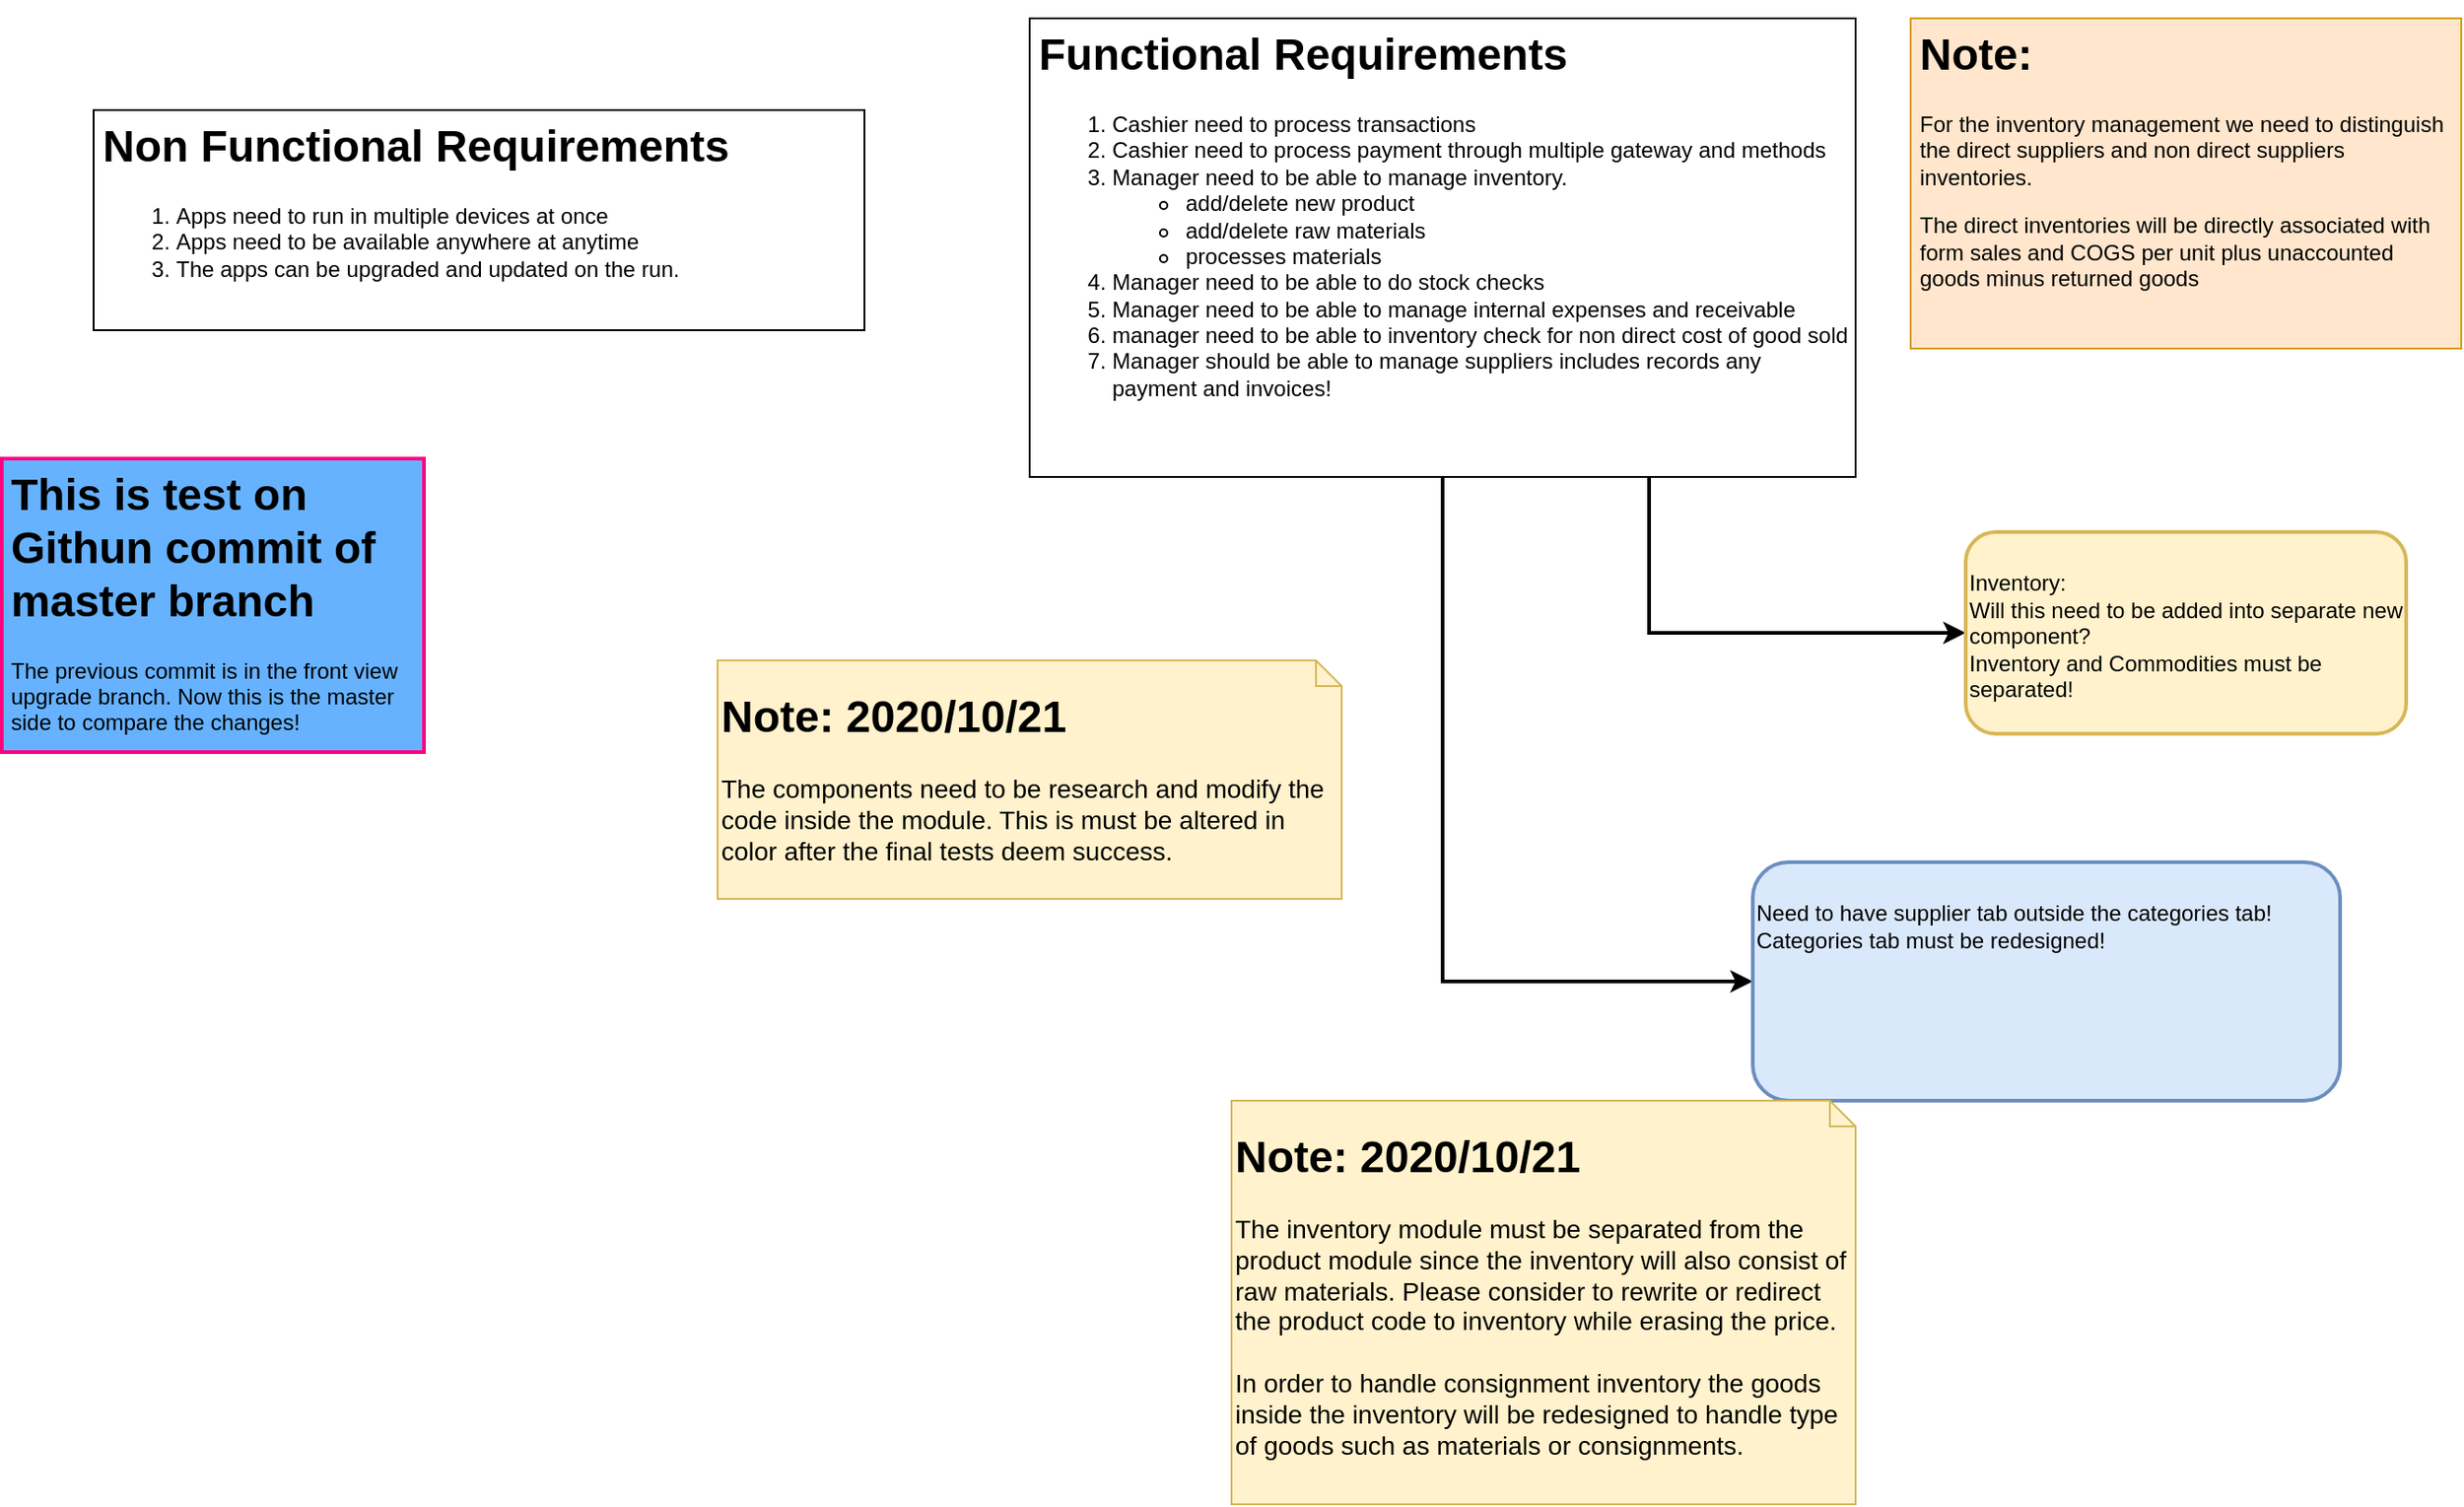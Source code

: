 <mxfile version="13.8.8" type="github" pages="7">
  <diagram id="WQ4rR12Q6JGx14b9znXs" name="1.Read First">
    <mxGraphModel dx="1609" dy="465" grid="1" gridSize="10" guides="1" tooltips="1" connect="1" arrows="1" fold="1" page="1" pageScale="1" pageWidth="827" pageHeight="1169" math="0" shadow="0">
      <root>
        <mxCell id="0" />
        <mxCell id="1" parent="0" />
        <mxCell id="_DfnemQ1QXUZ2kJd2Z0N-6" style="edgeStyle=orthogonalEdgeStyle;rounded=0;orthogonalLoop=1;jettySize=auto;html=1;exitX=0.75;exitY=1;exitDx=0;exitDy=0;entryX=0;entryY=0.5;entryDx=0;entryDy=0;strokeWidth=2;" parent="1" source="PH8VavmDdGO0bPXKByff-1" target="QBE0Qk3_wSBOeBFLX5dT-2" edge="1">
          <mxGeometry relative="1" as="geometry" />
        </mxCell>
        <mxCell id="_DfnemQ1QXUZ2kJd2Z0N-7" style="edgeStyle=orthogonalEdgeStyle;rounded=0;orthogonalLoop=1;jettySize=auto;html=1;exitX=0.5;exitY=1;exitDx=0;exitDy=0;entryX=0;entryY=0.5;entryDx=0;entryDy=0;strokeWidth=2;" parent="1" source="PH8VavmDdGO0bPXKByff-1" target="_DfnemQ1QXUZ2kJd2Z0N-2" edge="1">
          <mxGeometry relative="1" as="geometry" />
        </mxCell>
        <mxCell id="PH8VavmDdGO0bPXKByff-1" value="&lt;h1&gt;Functional Requirements&lt;/h1&gt;&lt;p&gt;&lt;/p&gt;&lt;ol&gt;&lt;li&gt;Cashier need to process transactions&lt;/li&gt;&lt;li&gt;Cashier need to process payment through multiple gateway and methods&lt;/li&gt;&lt;li&gt;Manager need to be able to manage inventory.&lt;/li&gt;&lt;ul&gt;&lt;li&gt;add/delete new product&lt;/li&gt;&lt;li&gt;add/delete raw materials&amp;nbsp;&lt;/li&gt;&lt;li&gt;processes materials&lt;/li&gt;&lt;/ul&gt;&lt;li&gt;Manager need to be able to do stock checks&lt;/li&gt;&lt;li&gt;Manager need to be able to manage internal expenses and receivable&lt;/li&gt;&lt;li&gt;manager need to be able to inventory check for non direct cost of good sold&lt;/li&gt;&lt;li&gt;Manager should be able to manage suppliers includes records any payment and invoices!&lt;/li&gt;&lt;/ol&gt;&lt;p&gt;&lt;/p&gt;" style="text;html=1;fillColor=none;spacing=5;spacingTop=-20;whiteSpace=wrap;overflow=hidden;rounded=0;strokeColor=#000000;" parent="1" vertex="1">
          <mxGeometry x="20" y="20" width="450" height="250" as="geometry" />
        </mxCell>
        <mxCell id="PH8VavmDdGO0bPXKByff-2" value="&lt;h1&gt;Non Functional Requirements&lt;/h1&gt;&lt;p&gt;&lt;/p&gt;&lt;ol&gt;&lt;li&gt;Apps need to run in multiple devices at once&lt;/li&gt;&lt;li&gt;Apps need to be available anywhere at anytime&lt;/li&gt;&lt;li&gt;The apps can be upgraded and updated on the run.&lt;/li&gt;&lt;/ol&gt;&lt;p&gt;&lt;/p&gt;" style="text;html=1;fillColor=none;spacing=5;spacingTop=-20;whiteSpace=wrap;overflow=hidden;rounded=0;strokeColor=#000000;" parent="1" vertex="1">
          <mxGeometry x="-490" y="70" width="420" height="120" as="geometry" />
        </mxCell>
        <mxCell id="PH8VavmDdGO0bPXKByff-3" value="&lt;h1&gt;Note:&lt;/h1&gt;&lt;p&gt;For the inventory management we need to distinguish the direct suppliers and non direct suppliers inventories.&amp;nbsp;&lt;/p&gt;&lt;p&gt;The direct inventories will be directly associated with form sales and COGS per unit plus unaccounted goods minus returned goods&lt;/p&gt;" style="text;html=1;strokeColor=#d79b00;fillColor=#ffe6cc;spacing=5;spacingTop=-20;whiteSpace=wrap;overflow=hidden;rounded=0;" parent="1" vertex="1">
          <mxGeometry x="500" y="20" width="300" height="180" as="geometry" />
        </mxCell>
        <mxCell id="QBE0Qk3_wSBOeBFLX5dT-2" value="&lt;br&gt;Inventory:&lt;br&gt;Will this need to be added into separate new component?&lt;br&gt;Inventory and Commodities must be separated!" style="rounded=1;whiteSpace=wrap;html=1;strokeColor=#d6b656;verticalAlign=top;align=left;strokeWidth=2;fillColor=#fff2cc;" parent="1" vertex="1">
          <mxGeometry x="530" y="300" width="240" height="110" as="geometry" />
        </mxCell>
        <mxCell id="_DfnemQ1QXUZ2kJd2Z0N-2" value="&lt;br&gt;Need to have supplier tab outside the categories tab!&amp;nbsp;&lt;br&gt;Categories tab must be redesigned!" style="rounded=1;whiteSpace=wrap;html=1;strokeWidth=2;verticalAlign=top;align=left;fillColor=#dae8fc;strokeColor=#6c8ebf;" parent="1" vertex="1">
          <mxGeometry x="414" y="480" width="320" height="130" as="geometry" />
        </mxCell>
        <mxCell id="w2Dcx7RIyK5S1EHnFmgK-1" value="&lt;h1&gt;Note: 2020/10/21&lt;/h1&gt;&lt;div&gt;&lt;font style=&quot;font-size: 14px&quot;&gt;The components need to be research and modify the code inside the module. This is must be altered in color after the final tests deem success.&lt;/font&gt;&lt;/div&gt;" style="shape=note;whiteSpace=wrap;html=1;size=14;verticalAlign=top;align=left;spacingTop=-6;strokeWidth=1;fillColor=#fff2cc;strokeColor=#d6b656;" parent="1" vertex="1">
          <mxGeometry x="-150" y="370" width="340" height="130" as="geometry" />
        </mxCell>
        <mxCell id="ApX65jt0temMIhz6kQ99-1" value="&lt;h1&gt;Note: 2020/10/21&lt;/h1&gt;&lt;div&gt;&lt;font style=&quot;font-size: 14px&quot;&gt;The inventory module must be separated from the product module since the inventory will also consist of raw materials. Please consider to rewrite or redirect the product code to inventory while erasing the price.&lt;/font&gt;&lt;/div&gt;&lt;div&gt;&lt;font style=&quot;font-size: 14px&quot;&gt;&lt;br&gt;&lt;/font&gt;&lt;/div&gt;&lt;div&gt;&lt;font style=&quot;font-size: 14px&quot;&gt;In order to handle consignment inventory the goods inside the inventory will be redesigned to handle type of goods such as materials or consignments.&lt;/font&gt;&lt;/div&gt;" style="shape=note;whiteSpace=wrap;html=1;size=14;verticalAlign=top;align=left;spacingTop=-6;strokeWidth=1;fillColor=#fff2cc;strokeColor=#d6b656;" parent="1" vertex="1">
          <mxGeometry x="130" y="610" width="340" height="220" as="geometry" />
        </mxCell>
        <mxCell id="PdMoRtRN995zidlhrJpY-1" value="&lt;h1&gt;This is test on Githun commit of master branch&lt;/h1&gt;&lt;div&gt;The previous commit is in the front view upgrade branch. Now this is the master side to compare the changes!&lt;/div&gt;" style="text;html=1;spacing=5;spacingTop=-20;whiteSpace=wrap;overflow=hidden;rounded=0;strokeColor=#FF0080;strokeWidth=2;fillColor=#66B2FF;" vertex="1" parent="1">
          <mxGeometry x="-540" y="260" width="230" height="160" as="geometry" />
        </mxCell>
      </root>
    </mxGraphModel>
  </diagram>
  <diagram id="GwhkrxOd2AArik5ljpbe" name="class">
    <mxGraphModel dx="3169" dy="862" grid="1" gridSize="10" guides="1" tooltips="1" connect="1" arrows="1" fold="1" page="1" pageScale="1" pageWidth="1169" pageHeight="827" math="0" shadow="0">
      <root>
        <mxCell id="aTBRsrTIlhQ1sqJAwExJ-0" />
        <mxCell id="aTBRsrTIlhQ1sqJAwExJ-1" parent="aTBRsrTIlhQ1sqJAwExJ-0" />
        <mxCell id="CxcvIm04se2zOTErH186-15" style="edgeStyle=orthogonalEdgeStyle;rounded=0;jumpStyle=arc;jumpSize=10;orthogonalLoop=1;jettySize=auto;html=1;entryX=-0.004;entryY=0.043;entryDx=0;entryDy=0;entryPerimeter=0;endArrow=blockThin;endFill=1;endSize=10;strokeWidth=2;" parent="aTBRsrTIlhQ1sqJAwExJ-1" source="DwT29so31IR5hMtFLHm9-0" target="DwT29so31IR5hMtFLHm9-9" edge="1">
          <mxGeometry relative="1" as="geometry" />
        </mxCell>
        <mxCell id="DwT29so31IR5hMtFLHm9-0" value="&lt;span style=&quot;text-align: left ; white-space: nowrap&quot;&gt;controller/controluser.php&lt;/span&gt;" style="shape=umlFrame;whiteSpace=wrap;html=1;width=180;height=30;" parent="aTBRsrTIlhQ1sqJAwExJ-1" vertex="1">
          <mxGeometry x="980" y="267.5" width="240" height="272.5" as="geometry" />
        </mxCell>
        <mxCell id="aTBRsrTIlhQ1sqJAwExJ-14" value="controller/controltemp.php" style="shape=umlFrame;whiteSpace=wrap;html=1;width=180;height=30;" parent="aTBRsrTIlhQ1sqJAwExJ-1" vertex="1">
          <mxGeometry x="845" y="11" width="240" height="214" as="geometry" />
        </mxCell>
        <mxCell id="mS4CT0PubQFhD499-NCC-8" style="edgeStyle=none;rounded=0;orthogonalLoop=1;jettySize=auto;html=1;entryX=1.019;entryY=0.489;entryDx=0;entryDy=0;entryPerimeter=0;endArrow=blockThin;endFill=1;endSize=10;strokeWidth=2;" parent="aTBRsrTIlhQ1sqJAwExJ-1" source="aTBRsrTIlhQ1sqJAwExJ-2" target="aTBRsrTIlhQ1sqJAwExJ-15" edge="1">
          <mxGeometry relative="1" as="geometry" />
        </mxCell>
        <mxCell id="aTBRsrTIlhQ1sqJAwExJ-2" value="TempController" style="swimlane;fontStyle=1;align=center;verticalAlign=top;childLayout=stackLayout;horizontal=1;startSize=26;horizontalStack=0;resizeParent=1;resizeParentMax=0;resizeLast=0;collapsible=1;marginBottom=0;" parent="aTBRsrTIlhQ1sqJAwExJ-1" vertex="1">
          <mxGeometry x="885" y="51" width="160" height="100" as="geometry">
            <mxRectangle x="780" y="119" width="110" height="26" as="alternateBounds" />
          </mxGeometry>
        </mxCell>
        <mxCell id="aTBRsrTIlhQ1sqJAwExJ-3" value="+ " style="text;strokeColor=none;fillColor=none;align=left;verticalAlign=top;spacingLeft=4;spacingRight=4;overflow=hidden;rotatable=0;points=[[0,0.5],[1,0.5]];portConstraint=eastwest;" parent="aTBRsrTIlhQ1sqJAwExJ-2" vertex="1">
          <mxGeometry y="26" width="160" height="26" as="geometry" />
        </mxCell>
        <mxCell id="aTBRsrTIlhQ1sqJAwExJ-4" value="" style="line;strokeWidth=1;fillColor=none;align=left;verticalAlign=middle;spacingTop=-1;spacingLeft=3;spacingRight=3;rotatable=0;labelPosition=right;points=[];portConstraint=eastwest;" parent="aTBRsrTIlhQ1sqJAwExJ-2" vertex="1">
          <mxGeometry y="52" width="160" height="8" as="geometry" />
        </mxCell>
        <mxCell id="aTBRsrTIlhQ1sqJAwExJ-5" value="+ ctrTemplate" style="text;strokeColor=none;fillColor=none;align=left;verticalAlign=top;spacingLeft=4;spacingRight=4;overflow=hidden;rotatable=0;points=[[0,0.5],[1,0.5]];portConstraint=eastwest;fontStyle=4" parent="aTBRsrTIlhQ1sqJAwExJ-2" vertex="1">
          <mxGeometry y="60" width="160" height="40" as="geometry" />
        </mxCell>
        <mxCell id="aTBRsrTIlhQ1sqJAwExJ-12" style="edgeStyle=none;rounded=0;orthogonalLoop=1;jettySize=auto;html=1;entryX=0;entryY=0.5;entryDx=0;entryDy=0;endArrow=blockThin;endFill=1;endSize=11;strokeWidth=2;" parent="aTBRsrTIlhQ1sqJAwExJ-1" source="aTBRsrTIlhQ1sqJAwExJ-9" target="aTBRsrTIlhQ1sqJAwExJ-3" edge="1">
          <mxGeometry relative="1" as="geometry" />
        </mxCell>
        <mxCell id="aTBRsrTIlhQ1sqJAwExJ-9" value="&lt;p style=&quot;margin: 0px ; margin-top: 4px ; text-align: center ; text-decoration: underline&quot;&gt;&lt;b&gt;index.php:webpage&lt;/b&gt;&lt;/p&gt;&lt;hr&gt;&lt;p style=&quot;margin: 0px ; margin-left: 8px&quot;&gt;require &#39;&lt;/p&gt;" style="verticalAlign=top;align=left;overflow=fill;fontSize=12;fontFamily=Helvetica;html=1;fillColor=#f8cecc;strokeColor=#b85450;" parent="aTBRsrTIlhQ1sqJAwExJ-1" vertex="1">
          <mxGeometry x="235" y="45" width="160" height="90" as="geometry" />
        </mxCell>
        <mxCell id="mS4CT0PubQFhD499-NCC-3" style="edgeStyle=none;rounded=0;orthogonalLoop=1;jettySize=auto;html=1;endArrow=blockThin;endFill=1;endSize=10;exitX=0.002;exitY=0.543;exitDx=0;exitDy=0;exitPerimeter=0;" parent="aTBRsrTIlhQ1sqJAwExJ-1" source="aTBRsrTIlhQ1sqJAwExJ-15" target="mS4CT0PubQFhD499-NCC-0" edge="1">
          <mxGeometry relative="1" as="geometry">
            <mxPoint x="419" y="320" as="targetPoint" />
          </mxGeometry>
        </mxCell>
        <mxCell id="v16u2uyiphREz0iClJU--8" style="edgeStyle=orthogonalEdgeStyle;rounded=0;jumpStyle=arc;jumpSize=10;orthogonalLoop=1;jettySize=auto;html=1;entryX=0.611;entryY=0.012;entryDx=0;entryDy=0;endArrow=blockThin;endFill=1;endSize=10;strokeWidth=2;entryPerimeter=0;exitX=1;exitY=0.5;exitDx=0;exitDy=0;" parent="aTBRsrTIlhQ1sqJAwExJ-1" source="aTBRsrTIlhQ1sqJAwExJ-17" target="v16u2uyiphREz0iClJU--4" edge="1">
          <mxGeometry relative="1" as="geometry">
            <Array as="points">
              <mxPoint x="696" y="360" />
              <mxPoint x="845" y="360" />
            </Array>
          </mxGeometry>
        </mxCell>
        <mxCell id="CxcvIm04se2zOTErH186-17" style="edgeStyle=orthogonalEdgeStyle;rounded=0;jumpStyle=arc;jumpSize=10;orthogonalLoop=1;jettySize=auto;html=1;entryX=0.558;entryY=0.029;entryDx=0;entryDy=0;entryPerimeter=0;endArrow=blockThin;endFill=1;endSize=10;strokeWidth=2;" parent="aTBRsrTIlhQ1sqJAwExJ-1" source="aTBRsrTIlhQ1sqJAwExJ-15" target="aTBRsrTIlhQ1sqJAwExJ-21" edge="1">
          <mxGeometry relative="1" as="geometry" />
        </mxCell>
        <mxCell id="aTBRsrTIlhQ1sqJAwExJ-15" value="view/template.php" style="shape=umlFrame;whiteSpace=wrap;html=1;width=180;height=27;fillColor=#f8cecc;strokeColor=#b85450;" parent="aTBRsrTIlhQ1sqJAwExJ-1" vertex="1">
          <mxGeometry x="525.5" y="221.5" width="210" height="187" as="geometry" />
        </mxCell>
        <mxCell id="aTBRsrTIlhQ1sqJAwExJ-16" value="stylesheet" style="shape=component;align=left;spacingLeft=36;" parent="aTBRsrTIlhQ1sqJAwExJ-1" vertex="1">
          <mxGeometry x="575.5" y="258.5" width="120" height="60" as="geometry" />
        </mxCell>
        <mxCell id="aTBRsrTIlhQ1sqJAwExJ-17" value="script" style="shape=component;align=left;spacingLeft=36;" parent="aTBRsrTIlhQ1sqJAwExJ-1" vertex="1">
          <mxGeometry x="575.5" y="338.5" width="120" height="60" as="geometry" />
        </mxCell>
        <mxCell id="aTBRsrTIlhQ1sqJAwExJ-21" value="view/js/template.js" style="shape=umlFrame;whiteSpace=wrap;html=1;width=110;height=30;fillColor=#f8cecc;strokeColor=#b85450;" parent="aTBRsrTIlhQ1sqJAwExJ-1" vertex="1">
          <mxGeometry x="530" y="515" width="180" height="170" as="geometry" />
        </mxCell>
        <mxCell id="aTBRsrTIlhQ1sqJAwExJ-22" value="script (sidebar&#xa;menu.tree)&#xa;script &#xa;($(&quot;.tables&quot;).&#xa;DataTable()" style="shape=component;align=left;spacingLeft=36;" parent="aTBRsrTIlhQ1sqJAwExJ-1" vertex="1">
          <mxGeometry x="545" y="555" width="145" height="90" as="geometry" />
        </mxCell>
        <mxCell id="mS4CT0PubQFhD499-NCC-0" value="view/module/" style="shape=umlFrame;whiteSpace=wrap;html=1;width=90;height=30;" parent="aTBRsrTIlhQ1sqJAwExJ-1" vertex="1">
          <mxGeometry x="131" y="199" width="290" height="661" as="geometry" />
        </mxCell>
        <mxCell id="U7dLmg83gYI_k49F4mpR-3" style="edgeStyle=orthogonalEdgeStyle;rounded=0;orthogonalLoop=1;jettySize=auto;html=1;entryX=1;entryY=0.5;entryDx=0;entryDy=0;strokeWidth=2;jumpStyle=arc;jumpSize=10;" parent="aTBRsrTIlhQ1sqJAwExJ-1" source="mS4CT0PubQFhD499-NCC-1" target="U7dLmg83gYI_k49F4mpR-2" edge="1">
          <mxGeometry relative="1" as="geometry">
            <Array as="points">
              <mxPoint x="445" y="281" />
              <mxPoint x="445" y="745" />
            </Array>
          </mxGeometry>
        </mxCell>
        <mxCell id="mS4CT0PubQFhD499-NCC-1" value="header.php" style="shape=component;align=left;spacingLeft=36;" parent="aTBRsrTIlhQ1sqJAwExJ-1" vertex="1">
          <mxGeometry x="286" y="251" width="120" height="60" as="geometry" />
        </mxCell>
        <mxCell id="mS4CT0PubQFhD499-NCC-5" value="dashboard.php" style="shape=component;align=left;spacingLeft=36;" parent="aTBRsrTIlhQ1sqJAwExJ-1" vertex="1">
          <mxGeometry x="286" y="491" width="120" height="60" as="geometry" />
        </mxCell>
        <mxCell id="mS4CT0PubQFhD499-NCC-6" value="menu.php" style="shape=component;align=left;spacingLeft=36;" parent="aTBRsrTIlhQ1sqJAwExJ-1" vertex="1">
          <mxGeometry x="286" y="336.5" width="120" height="60" as="geometry" />
        </mxCell>
        <mxCell id="mS4CT0PubQFhD499-NCC-7" value="footer.php" style="shape=component;align=left;spacingLeft=36;" parent="aTBRsrTIlhQ1sqJAwExJ-1" vertex="1">
          <mxGeometry x="286" y="412.5" width="120" height="60" as="geometry" />
        </mxCell>
        <mxCell id="CxcvIm04se2zOTErH186-9" style="edgeStyle=orthogonalEdgeStyle;rounded=0;jumpStyle=arc;jumpSize=10;orthogonalLoop=1;jettySize=auto;html=1;entryX=0.006;entryY=0.027;entryDx=0;entryDy=0;entryPerimeter=0;endArrow=blockThin;endFill=1;endSize=10;strokeWidth=2;" parent="aTBRsrTIlhQ1sqJAwExJ-1" source="MlIhMjwXEsK9hEbjrtHI-0" target="v16u2uyiphREz0iClJU--4" edge="1">
          <mxGeometry relative="1" as="geometry">
            <Array as="points">
              <mxPoint x="500" y="599" />
              <mxPoint x="500" y="451" />
            </Array>
          </mxGeometry>
        </mxCell>
        <mxCell id="CxcvIm04se2zOTErH186-12" style="edgeStyle=orthogonalEdgeStyle;rounded=0;jumpStyle=arc;jumpSize=10;orthogonalLoop=1;jettySize=auto;html=1;endArrow=blockThin;endFill=1;endSize=10;strokeWidth=2;entryX=0.375;entryY=0.001;entryDx=0;entryDy=0;entryPerimeter=0;" parent="aTBRsrTIlhQ1sqJAwExJ-1" source="MlIhMjwXEsK9hEbjrtHI-0" target="DwT29so31IR5hMtFLHm9-0" edge="1">
          <mxGeometry relative="1" as="geometry">
            <mxPoint x="860" y="260" as="targetPoint" />
            <Array as="points">
              <mxPoint x="470" y="599" />
              <mxPoint x="470" y="420" />
              <mxPoint x="900" y="420" />
              <mxPoint x="900" y="268" />
            </Array>
          </mxGeometry>
        </mxCell>
        <mxCell id="CxcvIm04se2zOTErH186-16" style="edgeStyle=orthogonalEdgeStyle;rounded=0;jumpStyle=arc;jumpSize=10;orthogonalLoop=1;jettySize=auto;html=1;entryX=0.056;entryY=0.494;entryDx=0;entryDy=0;entryPerimeter=0;endArrow=blockThin;endFill=1;endSize=10;strokeWidth=2;" parent="aTBRsrTIlhQ1sqJAwExJ-1" source="MlIhMjwXEsK9hEbjrtHI-0" target="aTBRsrTIlhQ1sqJAwExJ-21" edge="1">
          <mxGeometry relative="1" as="geometry" />
        </mxCell>
        <mxCell id="MlIhMjwXEsK9hEbjrtHI-0" value="user.php" style="shape=component;align=left;spacingLeft=36;" parent="aTBRsrTIlhQ1sqJAwExJ-1" vertex="1">
          <mxGeometry x="286" y="569" width="120" height="60" as="geometry" />
        </mxCell>
        <mxCell id="MlIhMjwXEsK9hEbjrtHI-2" value="404.php" style="shape=component;align=left;spacingLeft=36;" parent="aTBRsrTIlhQ1sqJAwExJ-1" vertex="1">
          <mxGeometry x="143.5" y="715" width="120" height="60" as="geometry" />
        </mxCell>
        <mxCell id="CxcvIm04se2zOTErH186-20" style="edgeStyle=orthogonalEdgeStyle;rounded=0;jumpStyle=arc;jumpSize=10;orthogonalLoop=1;jettySize=auto;html=1;endArrow=blockThin;endFill=1;endSize=10;strokeWidth=2;fillColor=#d5e8d4;strokeColor=#82b366;" parent="aTBRsrTIlhQ1sqJAwExJ-1" source="MlIhMjwXEsK9hEbjrtHI-4" target="CxcvIm04se2zOTErH186-18" edge="1">
          <mxGeometry relative="1" as="geometry">
            <Array as="points">
              <mxPoint x="30" y="281" />
              <mxPoint x="30" y="1190" />
            </Array>
          </mxGeometry>
        </mxCell>
        <mxCell id="CxcvIm04se2zOTErH186-38" style="edgeStyle=orthogonalEdgeStyle;rounded=0;jumpStyle=arc;jumpSize=10;orthogonalLoop=1;jettySize=auto;html=1;endArrow=blockThin;endFill=1;endSize=10;strokeWidth=2;fillColor=#d5e8d4;strokeColor=#82b366;" parent="aTBRsrTIlhQ1sqJAwExJ-1" source="MlIhMjwXEsK9hEbjrtHI-4" target="CxcvIm04se2zOTErH186-27" edge="1">
          <mxGeometry relative="1" as="geometry">
            <Array as="points">
              <mxPoint x="30" y="281" />
              <mxPoint x="30" y="950" />
            </Array>
          </mxGeometry>
        </mxCell>
        <mxCell id="MlIhMjwXEsK9hEbjrtHI-4" value="supplier.php" style="shape=component;align=left;spacingLeft=36;fillColor=#fff2cc;strokeColor=#d6b656;" parent="aTBRsrTIlhQ1sqJAwExJ-1" vertex="1">
          <mxGeometry x="143.5" y="251" width="120" height="60" as="geometry" />
        </mxCell>
        <mxCell id="bUwnxpDnRkfwcrGRLuVh-5" style="edgeStyle=elbowEdgeStyle;rounded=0;orthogonalLoop=1;jettySize=auto;html=1;entryX=-0.003;entryY=0.56;entryDx=0;entryDy=0;entryPerimeter=0;strokeWidth=2;endArrow=blockThin;endFill=1;endSize=10;strokeColor=#FF3399;" parent="aTBRsrTIlhQ1sqJAwExJ-1" source="MlIhMjwXEsK9hEbjrtHI-5" target="bUwnxpDnRkfwcrGRLuVh-4" edge="1">
          <mxGeometry relative="1" as="geometry">
            <Array as="points">
              <mxPoint x="-60" y="1250" />
            </Array>
          </mxGeometry>
        </mxCell>
        <mxCell id="bUwnxpDnRkfwcrGRLuVh-22" style="edgeStyle=elbowEdgeStyle;rounded=0;jumpStyle=arc;jumpSize=8;orthogonalLoop=1;jettySize=auto;html=1;entryX=-0.007;entryY=0.88;entryDx=0;entryDy=0;entryPerimeter=0;endArrow=blockThin;endFill=1;endSize=10;strokeWidth=2;strokeColor=#FF3399;" parent="aTBRsrTIlhQ1sqJAwExJ-1" source="MlIhMjwXEsK9hEbjrtHI-5" target="bUwnxpDnRkfwcrGRLuVh-17" edge="1">
          <mxGeometry relative="1" as="geometry">
            <Array as="points">
              <mxPoint x="-20" y="860" />
              <mxPoint x="750" y="2000" />
              <mxPoint x="1030" y="2100" />
              <mxPoint x="-60" y="1240" />
            </Array>
          </mxGeometry>
        </mxCell>
        <mxCell id="MlIhMjwXEsK9hEbjrtHI-5" value="product.php" style="shape=component;align=left;spacingLeft=36;fillColor=#f8cecc;strokeColor=#b85450;" parent="aTBRsrTIlhQ1sqJAwExJ-1" vertex="1">
          <mxGeometry x="143.5" y="336.5" width="120" height="60" as="geometry" />
        </mxCell>
        <mxCell id="6B6MozqSWAtUC8IR81w7-3" style="edgeStyle=elbowEdgeStyle;rounded=0;orthogonalLoop=1;jettySize=auto;html=1;entryX=0;entryY=0.591;entryDx=0;entryDy=0;entryPerimeter=0;elbow=vertical;strokeWidth=2;endArrow=blockThin;endFill=1;endSize=10;jumpStyle=arc;jumpSize=9;" parent="aTBRsrTIlhQ1sqJAwExJ-1" source="MlIhMjwXEsK9hEbjrtHI-6" target="6B6MozqSWAtUC8IR81w7-0" edge="1">
          <mxGeometry relative="1" as="geometry">
            <Array as="points">
              <mxPoint x="-160" y="1770" />
            </Array>
          </mxGeometry>
        </mxCell>
        <mxCell id="MlIhMjwXEsK9hEbjrtHI-6" value="customer.php" style="shape=component;align=left;spacingLeft=36;" parent="aTBRsrTIlhQ1sqJAwExJ-1" vertex="1">
          <mxGeometry x="143.5" y="412.5" width="120" height="60" as="geometry" />
        </mxCell>
        <mxCell id="yzPbUKTzdJQX8jxe8DxY-6" style="edgeStyle=orthogonalEdgeStyle;rounded=0;orthogonalLoop=1;jettySize=auto;html=1;entryX=0.56;entryY=0;entryDx=0;entryDy=0;entryPerimeter=0;endSize=10;strokeColor=none;" parent="aTBRsrTIlhQ1sqJAwExJ-1" source="MlIhMjwXEsK9hEbjrtHI-7" target="XKd1hVEC9K84Pm83hoH3-0" edge="1">
          <mxGeometry relative="1" as="geometry" />
        </mxCell>
        <mxCell id="yzPbUKTzdJQX8jxe8DxY-7" style="rounded=0;orthogonalLoop=1;jettySize=auto;html=1;entryX=1.003;entryY=0.436;entryDx=0;entryDy=0;entryPerimeter=0;strokeWidth=2;endSize=10;edgeStyle=orthogonalEdgeStyle;" parent="aTBRsrTIlhQ1sqJAwExJ-1" source="MlIhMjwXEsK9hEbjrtHI-7" target="yzPbUKTzdJQX8jxe8DxY-4" edge="1">
          <mxGeometry relative="1" as="geometry" />
        </mxCell>
        <mxCell id="yzPbUKTzdJQX8jxe8DxY-8" style="edgeStyle=orthogonalEdgeStyle;rounded=0;orthogonalLoop=1;jettySize=auto;html=1;endSize=10;strokeWidth=2;jumpStyle=arc;" parent="aTBRsrTIlhQ1sqJAwExJ-1" source="MlIhMjwXEsK9hEbjrtHI-7" target="XKd1hVEC9K84Pm83hoH3-0" edge="1">
          <mxGeometry relative="1" as="geometry">
            <Array as="points">
              <mxPoint x="-380" y="521" />
            </Array>
          </mxGeometry>
        </mxCell>
        <mxCell id="MlIhMjwXEsK9hEbjrtHI-7" value="create-sales.php" style="shape=component;align=left;spacingLeft=36;" parent="aTBRsrTIlhQ1sqJAwExJ-1" vertex="1">
          <mxGeometry x="143.5" y="491" width="120" height="60" as="geometry" />
        </mxCell>
        <mxCell id="MlIhMjwXEsK9hEbjrtHI-8" value="manage-sales.php" style="shape=component;align=left;spacingLeft=36;" parent="aTBRsrTIlhQ1sqJAwExJ-1" vertex="1">
          <mxGeometry x="143.5" y="570.5" width="120" height="60" as="geometry" />
        </mxCell>
        <mxCell id="MlIhMjwXEsK9hEbjrtHI-9" value="sales-report.php" style="shape=component;align=left;spacingLeft=36;" parent="aTBRsrTIlhQ1sqJAwExJ-1" vertex="1">
          <mxGeometry x="143.5" y="640.5" width="120" height="60" as="geometry" />
        </mxCell>
        <mxCell id="CxcvIm04se2zOTErH186-11" style="edgeStyle=orthogonalEdgeStyle;rounded=0;jumpStyle=arc;jumpSize=10;orthogonalLoop=1;jettySize=auto;html=1;endArrow=blockThin;endFill=1;endSize=10;strokeWidth=2;entryX=0.283;entryY=1.007;entryDx=0;entryDy=0;entryPerimeter=0;" parent="aTBRsrTIlhQ1sqJAwExJ-1" source="MlIhMjwXEsK9hEbjrtHI-10" target="DwT29so31IR5hMtFLHm9-0" edge="1">
          <mxGeometry relative="1" as="geometry">
            <mxPoint x="1040" y="590" as="targetPoint" />
            <Array as="points">
              <mxPoint x="480" y="671" />
              <mxPoint x="480" y="890" />
              <mxPoint x="980" y="890" />
              <mxPoint x="980" y="580" />
              <mxPoint x="1048" y="580" />
            </Array>
          </mxGeometry>
        </mxCell>
        <mxCell id="MlIhMjwXEsK9hEbjrtHI-10" value="login.php" style="shape=component;align=left;spacingLeft=36;" parent="aTBRsrTIlhQ1sqJAwExJ-1" vertex="1">
          <mxGeometry x="286" y="640.5" width="120" height="60" as="geometry" />
        </mxCell>
        <mxCell id="CxcvIm04se2zOTErH186-10" style="edgeStyle=orthogonalEdgeStyle;rounded=0;jumpStyle=arc;jumpSize=10;orthogonalLoop=1;jettySize=auto;html=1;entryX=0.004;entryY=0.072;entryDx=0;entryDy=0;entryPerimeter=0;endArrow=blockThin;endFill=1;endSize=10;strokeWidth=2;" parent="aTBRsrTIlhQ1sqJAwExJ-1" source="DwT29so31IR5hMtFLHm9-9" target="DwT29so31IR5hMtFLHm9-17" edge="1">
          <mxGeometry relative="1" as="geometry" />
        </mxCell>
        <mxCell id="DwT29so31IR5hMtFLHm9-9" value="model/usermodel.php" style="shape=umlFrame;whiteSpace=wrap;html=1;width=180;height=30;" parent="aTBRsrTIlhQ1sqJAwExJ-1" vertex="1">
          <mxGeometry x="1315" y="15" width="240" height="345" as="geometry" />
        </mxCell>
        <mxCell id="DwT29so31IR5hMtFLHm9-10" value="ModelUser" style="swimlane;fontStyle=1;align=center;verticalAlign=top;childLayout=stackLayout;horizontal=1;startSize=26;horizontalStack=0;resizeParent=1;resizeParentMax=0;resizeLast=0;collapsible=1;marginBottom=0;" parent="aTBRsrTIlhQ1sqJAwExJ-1" vertex="1">
          <mxGeometry x="1342.5" y="67" width="190" height="250" as="geometry">
            <mxRectangle x="1227.5" y="62" width="90" height="26" as="alternateBounds" />
          </mxGeometry>
        </mxCell>
        <mxCell id="DwT29so31IR5hMtFLHm9-11" value="+ " style="text;strokeColor=none;fillColor=none;align=left;verticalAlign=top;spacingLeft=4;spacingRight=4;overflow=hidden;rotatable=0;points=[[0,0.5],[1,0.5]];portConstraint=eastwest;fontSize=13;" parent="DwT29so31IR5hMtFLHm9-10" vertex="1">
          <mxGeometry y="26" width="190" height="26" as="geometry" />
        </mxCell>
        <mxCell id="DwT29so31IR5hMtFLHm9-12" value="" style="line;strokeWidth=1;fillColor=none;align=left;verticalAlign=middle;spacingTop=-1;spacingLeft=3;spacingRight=3;rotatable=0;labelPosition=right;points=[];portConstraint=eastwest;" parent="DwT29so31IR5hMtFLHm9-10" vertex="1">
          <mxGeometry y="52" width="190" height="8" as="geometry" />
        </mxCell>
        <mxCell id="DwT29so31IR5hMtFLHm9-13" value="+ modViewUser($table, &#xa;$item, $value):array(String)" style="text;strokeColor=none;fillColor=none;align=left;verticalAlign=top;spacingLeft=4;spacingRight=4;overflow=hidden;rotatable=0;points=[[0,0.5],[1,0.5]];portConstraint=eastwest;fontStyle=4;strokeWidth=4;fontSize=13;" parent="DwT29so31IR5hMtFLHm9-10" vertex="1">
          <mxGeometry y="60" width="190" height="50" as="geometry" />
        </mxCell>
        <mxCell id="v16u2uyiphREz0iClJU--1" value="+ addNewUser($table:String, &#xa;$data:Array(String)): String" style="text;strokeColor=none;fillColor=none;align=left;verticalAlign=top;spacingLeft=4;spacingRight=4;overflow=hidden;rotatable=0;points=[[0,0.5],[1,0.5]];portConstraint=eastwest;fontStyle=4" parent="DwT29so31IR5hMtFLHm9-10" vertex="1">
          <mxGeometry y="110" width="190" height="50" as="geometry" />
        </mxCell>
        <mxCell id="CWBke_XYhqlwnJsxzwyq-8" value="+ editDataUser($table, $data): &#xa;String" style="text;strokeColor=none;fillColor=none;align=left;verticalAlign=top;spacingLeft=4;spacingRight=4;overflow=hidden;rotatable=0;points=[[0,0.5],[1,0.5]];portConstraint=eastwest;fontStyle=4" parent="DwT29so31IR5hMtFLHm9-10" vertex="1">
          <mxGeometry y="160" width="190" height="40" as="geometry" />
        </mxCell>
        <mxCell id="8pf5Gw3i-om-8AeUUOJ_-1" value="+ mdlActivateUser($table, $item1, &#xa;$value1, $item2, $value2): String" style="text;strokeColor=none;fillColor=none;align=left;verticalAlign=top;spacingLeft=4;spacingRight=4;overflow=hidden;rotatable=0;points=[[0,0.5],[1,0.5]];portConstraint=eastwest;fontStyle=4" parent="DwT29so31IR5hMtFLHm9-10" vertex="1">
          <mxGeometry y="200" width="190" height="50" as="geometry" />
        </mxCell>
        <mxCell id="U7dLmg83gYI_k49F4mpR-2" value="logout.php" style="shape=component;align=left;spacingLeft=36;" parent="aTBRsrTIlhQ1sqJAwExJ-1" vertex="1">
          <mxGeometry x="286" y="715" width="120" height="60" as="geometry" />
        </mxCell>
        <mxCell id="mnOJ7_YX1P8gXL8IliZq-1" style="edgeStyle=orthogonalEdgeStyle;rounded=0;orthogonalLoop=1;jettySize=auto;html=1;entryX=0.75;entryY=0;entryDx=0;entryDy=0;dashed=1;strokeColor=#00CC00;" parent="aTBRsrTIlhQ1sqJAwExJ-1" source="mnOJ7_YX1P8gXL8IliZq-0" target="mS4CT0PubQFhD499-NCC-1" edge="1">
          <mxGeometry relative="1" as="geometry" />
        </mxCell>
        <mxCell id="mnOJ7_YX1P8gXL8IliZq-0" value="this contains the top part of the template web page" style="shape=note;whiteSpace=wrap;html=1;size=14;verticalAlign=top;align=left;spacingTop=-6;strokeColor=#FF0000;fillColor=#FFFF33;" parent="aTBRsrTIlhQ1sqJAwExJ-1" vertex="1">
          <mxGeometry x="525.5" y="119" width="100" height="70" as="geometry" />
        </mxCell>
        <mxCell id="mnOJ7_YX1P8gXL8IliZq-3" style="edgeStyle=orthogonalEdgeStyle;rounded=0;orthogonalLoop=1;jettySize=auto;html=1;entryX=0;entryY=0.7;entryDx=0;entryDy=0;dashed=1;strokeColor=#00CC00;" parent="aTBRsrTIlhQ1sqJAwExJ-1" source="mnOJ7_YX1P8gXL8IliZq-2" target="mS4CT0PubQFhD499-NCC-6" edge="1">
          <mxGeometry relative="1" as="geometry">
            <Array as="points">
              <mxPoint x="275" y="379" />
            </Array>
          </mxGeometry>
        </mxCell>
        <mxCell id="mnOJ7_YX1P8gXL8IliZq-2" value="this contain of the side menu panel of the webpage template" style="shape=note;whiteSpace=wrap;html=1;size=14;verticalAlign=top;align=left;spacingTop=-6;strokeColor=#FF0000;fillColor=#FFFF33;" parent="aTBRsrTIlhQ1sqJAwExJ-1" vertex="1">
          <mxGeometry x="130" y="135" width="100" height="70" as="geometry" />
        </mxCell>
        <mxCell id="DwT29so31IR5hMtFLHm9-4" value="UserController" style="swimlane;fontStyle=1;align=center;verticalAlign=top;childLayout=stackLayout;horizontal=1;startSize=26;horizontalStack=0;resizeParent=1;resizeParentMax=0;resizeLast=0;collapsible=1;marginBottom=0;" parent="aTBRsrTIlhQ1sqJAwExJ-1" vertex="1">
          <mxGeometry x="1010" y="319.5" width="180" height="202" as="geometry" />
        </mxCell>
        <mxCell id="DwT29so31IR5hMtFLHm9-5" value="+ " style="text;strokeColor=none;fillColor=none;align=left;verticalAlign=top;spacingLeft=4;spacingRight=4;overflow=hidden;rotatable=0;points=[[0,0.5],[1,0.5]];portConstraint=eastwest;" parent="DwT29so31IR5hMtFLHm9-4" vertex="1">
          <mxGeometry y="26" width="180" height="26" as="geometry" />
        </mxCell>
        <mxCell id="DwT29so31IR5hMtFLHm9-6" value="" style="line;strokeWidth=1;fillColor=none;align=left;verticalAlign=middle;spacingTop=-1;spacingLeft=3;spacingRight=3;rotatable=0;labelPosition=right;points=[];portConstraint=eastwest;" parent="DwT29so31IR5hMtFLHm9-4" vertex="1">
          <mxGeometry y="52" width="180" height="8" as="geometry" />
        </mxCell>
        <mxCell id="DwT29so31IR5hMtFLHm9-7" value="+ ctrUserLogin()" style="text;strokeColor=none;fillColor=none;align=left;verticalAlign=top;spacingLeft=4;spacingRight=4;overflow=hidden;rotatable=0;points=[[0,0.5],[1,0.5]];portConstraint=eastwest;fontStyle=4" parent="DwT29so31IR5hMtFLHm9-4" vertex="1">
          <mxGeometry y="60" width="180" height="26" as="geometry" />
        </mxCell>
        <mxCell id="v16u2uyiphREz0iClJU--0" value="+ ctrCreateUser()" style="text;strokeColor=none;fillColor=none;align=left;verticalAlign=top;spacingLeft=4;spacingRight=4;overflow=hidden;rotatable=0;points=[[0,0.5],[1,0.5]];portConstraint=eastwest;fontStyle=4" parent="DwT29so31IR5hMtFLHm9-4" vertex="1">
          <mxGeometry y="86" width="180" height="26" as="geometry" />
        </mxCell>
        <mxCell id="uJOuMfkkUVRpNVaBhaKn-2" value="+ ctrDataUser($item:String, &#xa;$value: String): Array(String)" style="text;strokeColor=none;fillColor=none;align=left;verticalAlign=top;spacingLeft=4;spacingRight=4;overflow=hidden;rotatable=0;points=[[0,0.5],[1,0.5]];portConstraint=eastwest;fontStyle=4" parent="DwT29so31IR5hMtFLHm9-4" vertex="1">
          <mxGeometry y="112" width="180" height="38" as="geometry" />
        </mxCell>
        <mxCell id="CWBke_XYhqlwnJsxzwyq-10" value="+ ctrEditUser()" style="text;strokeColor=none;fillColor=none;align=left;verticalAlign=top;spacingLeft=4;spacingRight=4;overflow=hidden;rotatable=0;points=[[0,0.5],[1,0.5]];portConstraint=eastwest;fontStyle=4" parent="DwT29so31IR5hMtFLHm9-4" vertex="1">
          <mxGeometry y="150" width="180" height="26" as="geometry" />
        </mxCell>
        <mxCell id="CxcvIm04se2zOTErH186-13" value="+  ctrDeleteUser()" style="text;strokeColor=none;fillColor=none;align=left;verticalAlign=top;spacingLeft=4;spacingRight=4;overflow=hidden;rotatable=0;points=[[0,0.5],[1,0.5]];portConstraint=eastwest;fontStyle=4" parent="DwT29so31IR5hMtFLHm9-4" vertex="1">
          <mxGeometry y="176" width="180" height="26" as="geometry" />
        </mxCell>
        <mxCell id="CxcvIm04se2zOTErH186-14" style="edgeStyle=orthogonalEdgeStyle;rounded=0;jumpStyle=arc;jumpSize=10;orthogonalLoop=1;jettySize=auto;html=1;entryX=0.302;entryY=1;entryDx=0;entryDy=0;entryPerimeter=0;endArrow=blockThin;endFill=1;endSize=10;strokeWidth=2;" parent="aTBRsrTIlhQ1sqJAwExJ-1" source="CWBke_XYhqlwnJsxzwyq-0" target="DwT29so31IR5hMtFLHm9-9" edge="1">
          <mxGeometry relative="1" as="geometry" />
        </mxCell>
        <mxCell id="CWBke_XYhqlwnJsxzwyq-0" value="&lt;span style=&quot;text-align: left ; white-space: nowrap&quot;&gt;ajax\userajax5.php&lt;/span&gt;" style="shape=umlFrame;whiteSpace=wrap;html=1;width=120;height=27;" parent="aTBRsrTIlhQ1sqJAwExJ-1" vertex="1">
          <mxGeometry x="1242" y="638.5" width="290" height="203" as="geometry" />
        </mxCell>
        <mxCell id="CxcvIm04se2zOTErH186-3" style="edgeStyle=orthogonalEdgeStyle;rounded=0;orthogonalLoop=1;jettySize=auto;html=1;entryX=-0.007;entryY=0.058;entryDx=0;entryDy=0;entryPerimeter=0;strokeWidth=2;endArrow=blockThin;endFill=1;endSize=10;jumpStyle=arc;jumpSize=10;" parent="aTBRsrTIlhQ1sqJAwExJ-1" source="v16u2uyiphREz0iClJU--4" target="CWBke_XYhqlwnJsxzwyq-0" edge="1">
          <mxGeometry relative="1" as="geometry" />
        </mxCell>
        <mxCell id="v16u2uyiphREz0iClJU--4" value="view/js/user.js" style="shape=umlFrame;whiteSpace=wrap;html=1;width=110;height=30;" parent="aTBRsrTIlhQ1sqJAwExJ-1" vertex="1">
          <mxGeometry x="735" y="440" width="180" height="420" as="geometry" />
        </mxCell>
        <mxCell id="v16u2uyiphREz0iClJU--5" value="$(&quot;.newPict&quot;)&#xa;.change(function()&#xa;" style="shape=component;align=left;spacingLeft=36;" parent="aTBRsrTIlhQ1sqJAwExJ-1" vertex="1">
          <mxGeometry x="765" y="473.747" width="140" height="69.11" as="geometry" />
        </mxCell>
        <mxCell id="sBSS-fCa2I_Lc5UVontv-0" value="$(document).&#xa;on(&quot;click&quot;, &#xa;&quot;.btnEditUser&quot;,&#xa; function()" style="shape=module;align=left;spacingLeft=20;align=center;verticalAlign=top;" parent="aTBRsrTIlhQ1sqJAwExJ-1" vertex="1">
          <mxGeometry x="750" y="553.143" width="125" height="69.747" as="geometry" />
        </mxCell>
        <mxCell id="CxcvIm04se2zOTErH186-0" value="$(document).&#xa;on(&quot;click&quot;, &#xa;&quot;.btnActivate&quot;, &#xa;function()" style="shape=module;align=left;spacingLeft=20;align=center;verticalAlign=top;" parent="aTBRsrTIlhQ1sqJAwExJ-1" vertex="1">
          <mxGeometry x="750" y="635.43" width="120" height="64.57" as="geometry" />
        </mxCell>
        <mxCell id="CxcvIm04se2zOTErH186-4" value="$(&quot;#newUser&quot;)&#xa;.change&#xa;(function()" style="shape=module;align=left;spacingLeft=20;align=center;verticalAlign=top;" parent="aTBRsrTIlhQ1sqJAwExJ-1" vertex="1">
          <mxGeometry x="779.5" y="710" width="111" height="52.29" as="geometry" />
        </mxCell>
        <mxCell id="CxcvIm04se2zOTErH186-7" value="$(document)&#xa;.on(&quot;click&quot;, &#xa;&quot;.btnDeleteUser&quot;, &#xa;function()" style="shape=module;align=left;spacingLeft=20;align=center;verticalAlign=top;" parent="aTBRsrTIlhQ1sqJAwExJ-1" vertex="1">
          <mxGeometry x="754" y="775" width="121" height="70" as="geometry" />
        </mxCell>
        <mxCell id="DwT29so31IR5hMtFLHm9-17" value="&lt;font style=&quot;font-size: 13px&quot;&gt;model/connectdb.php&lt;/font&gt;" style="shape=umlFrame;whiteSpace=wrap;html=1;width=180;height=30;" parent="aTBRsrTIlhQ1sqJAwExJ-1" vertex="1">
          <mxGeometry x="1790" y="307" width="190" height="143" as="geometry" />
        </mxCell>
        <mxCell id="DwT29so31IR5hMtFLHm9-22" value="Connection" style="swimlane;fontStyle=1;align=center;verticalAlign=top;childLayout=stackLayout;horizontal=1;startSize=26;horizontalStack=0;resizeParent=1;resizeParentMax=0;resizeLast=0;collapsible=1;marginBottom=0;strokeWidth=1;fontSize=13;" parent="aTBRsrTIlhQ1sqJAwExJ-1" vertex="1">
          <mxGeometry x="1821.67" y="350.43" width="126.67" height="62.626" as="geometry">
            <mxRectangle x="1240" y="351.5" width="100" height="26" as="alternateBounds" />
          </mxGeometry>
        </mxCell>
        <mxCell id="DwT29so31IR5hMtFLHm9-24" value="" style="line;strokeWidth=1;fillColor=none;align=left;verticalAlign=middle;spacingTop=-1;spacingLeft=3;spacingRight=3;rotatable=0;labelPosition=right;points=[];portConstraint=eastwest;" parent="DwT29so31IR5hMtFLHm9-22" vertex="1">
          <mxGeometry y="26" width="126.67" height="5.346" as="geometry" />
        </mxCell>
        <mxCell id="DwT29so31IR5hMtFLHm9-25" value="+ connect() : PDO" style="text;strokeColor=none;fillColor=none;align=left;verticalAlign=top;spacingLeft=4;spacingRight=4;overflow=hidden;rotatable=0;points=[[0,0.5],[1,0.5]];portConstraint=eastwest;fontStyle=4" parent="DwT29so31IR5hMtFLHm9-22" vertex="1">
          <mxGeometry y="31.346" width="126.67" height="31.28" as="geometry" />
        </mxCell>
        <mxCell id="CxcvIm04se2zOTErH186-26" style="edgeStyle=orthogonalEdgeStyle;rounded=0;jumpStyle=arc;jumpSize=10;orthogonalLoop=1;jettySize=auto;html=1;endArrow=blockThin;endFill=1;endSize=10;strokeWidth=2;fillColor=#d5e8d4;strokeColor=#82b366;" parent="aTBRsrTIlhQ1sqJAwExJ-1" source="CxcvIm04se2zOTErH186-18" target="CxcvIm04se2zOTErH186-23" edge="1">
          <mxGeometry relative="1" as="geometry" />
        </mxCell>
        <mxCell id="CxcvIm04se2zOTErH186-18" value="view/js/supplier.js" style="shape=umlFrame;whiteSpace=wrap;html=1;width=120;height=28;" parent="aTBRsrTIlhQ1sqJAwExJ-1" vertex="1">
          <mxGeometry x="434.5" y="973.93" width="170" height="289.57" as="geometry" />
        </mxCell>
        <mxCell id="CxcvIm04se2zOTErH186-19" value="$(&quot;#newSupplier&quot;)&#xa;.change&#xa;(function()" style="shape=module;align=left;spacingLeft=20;align=center;verticalAlign=top;" parent="aTBRsrTIlhQ1sqJAwExJ-1" vertex="1">
          <mxGeometry x="434.5" y="1016" width="130" height="53" as="geometry" />
        </mxCell>
        <mxCell id="CxcvIm04se2zOTErH186-21" value="$(document)&#xa;.on(&quot;click&quot;, &#xa;&quot;.btnEditSupplier&quot;, &#xa;function()" style="shape=module;align=left;spacingLeft=20;align=center;verticalAlign=top;" parent="aTBRsrTIlhQ1sqJAwExJ-1" vertex="1">
          <mxGeometry x="434.5" y="1083.5" width="135" height="71" as="geometry" />
        </mxCell>
        <mxCell id="CxcvIm04se2zOTErH186-22" value="$(document)&#xa;.on(&quot;click&quot;, &#xa;&quot;.btnDeleteSupplier&quot;, &#xa;function()" style="shape=module;align=left;spacingLeft=20;align=center;verticalAlign=top;" parent="aTBRsrTIlhQ1sqJAwExJ-1" vertex="1">
          <mxGeometry x="434.5" y="1174.5" width="140" height="69" as="geometry" />
        </mxCell>
        <mxCell id="CxcvIm04se2zOTErH186-49" style="edgeStyle=orthogonalEdgeStyle;rounded=0;jumpStyle=arc;jumpSize=10;orthogonalLoop=1;jettySize=auto;html=1;endArrow=blockThin;endFill=1;endSize=10;strokeWidth=2;fillColor=#d5e8d4;strokeColor=#82b366;" parent="aTBRsrTIlhQ1sqJAwExJ-1" source="CxcvIm04se2zOTErH186-23" target="CxcvIm04se2zOTErH186-27" edge="1">
          <mxGeometry relative="1" as="geometry" />
        </mxCell>
        <mxCell id="CxcvIm04se2zOTErH186-23" value="ajax/supplierajax.php" style="shape=umlFrame;whiteSpace=wrap;html=1;width=150;height=30;" parent="aTBRsrTIlhQ1sqJAwExJ-1" vertex="1">
          <mxGeometry x="764.5" y="1005" width="180" height="228" as="geometry" />
        </mxCell>
        <mxCell id="CxcvIm04se2zOTErH186-24" value="ajaxValidateSupplier&#xa;($validateSup)&#xa;: echo json_encode&#xa;($response)" style="shape=module;align=left;spacingLeft=20;align=center;verticalAlign=top;" parent="aTBRsrTIlhQ1sqJAwExJ-1" vertex="1">
          <mxGeometry x="774.5" y="1043" width="150" height="70" as="geometry" />
        </mxCell>
        <mxCell id="CxcvIm04se2zOTErH186-25" value="ajaxEditSupplier&#xa;($idSupplier)&#xa;:echo json_encode&#xa;($response);" style="shape=module;align=left;spacingLeft=20;align=center;verticalAlign=top;" parent="aTBRsrTIlhQ1sqJAwExJ-1" vertex="1">
          <mxGeometry x="774.5" y="1123" width="150" height="70" as="geometry" />
        </mxCell>
        <mxCell id="CxcvIm04se2zOTErH186-48" style="edgeStyle=orthogonalEdgeStyle;rounded=0;jumpStyle=arc;jumpSize=10;orthogonalLoop=1;jettySize=auto;html=1;entryX=0.003;entryY=0.788;entryDx=0;entryDy=0;entryPerimeter=0;endArrow=blockThin;endFill=1;endSize=10;strokeWidth=2;fillColor=#d5e8d4;strokeColor=#82b366;" parent="aTBRsrTIlhQ1sqJAwExJ-1" source="CxcvIm04se2zOTErH186-27" target="CxcvIm04se2zOTErH186-44" edge="1">
          <mxGeometry relative="1" as="geometry" />
        </mxCell>
        <mxCell id="CxcvIm04se2zOTErH186-27" value="controller/controlsupplier.php" style="shape=umlFrame;whiteSpace=wrap;html=1;width=170;height=35;" parent="aTBRsrTIlhQ1sqJAwExJ-1" vertex="1">
          <mxGeometry x="1004.5" y="930" width="190" height="225" as="geometry" />
        </mxCell>
        <mxCell id="CWBke_XYhqlwnJsxzwyq-1" value="AjaxUser" style="swimlane;fontStyle=1;align=center;verticalAlign=top;childLayout=stackLayout;horizontal=1;startSize=26;horizontalStack=0;resizeParent=1;resizeParentMax=0;resizeLast=0;collapsible=1;marginBottom=0;" parent="aTBRsrTIlhQ1sqJAwExJ-1" vertex="1">
          <mxGeometry x="1282" y="671.5" width="210" height="152" as="geometry" />
        </mxCell>
        <mxCell id="8pf5Gw3i-om-8AeUUOJ_-4" value="+" style="text;strokeColor=none;fillColor=none;align=left;verticalAlign=top;spacingLeft=4;spacingRight=4;overflow=hidden;rotatable=0;points=[[0,0.5],[1,0.5]];portConstraint=eastwest;" parent="CWBke_XYhqlwnJsxzwyq-1" vertex="1">
          <mxGeometry y="26" width="210" height="26" as="geometry" />
        </mxCell>
        <mxCell id="CWBke_XYhqlwnJsxzwyq-3" value="" style="line;strokeWidth=1;fillColor=none;align=left;verticalAlign=middle;spacingTop=-1;spacingLeft=3;spacingRight=3;rotatable=0;labelPosition=right;points=[];portConstraint=eastwest;" parent="CWBke_XYhqlwnJsxzwyq-1" vertex="1">
          <mxGeometry y="52" width="210" height="8" as="geometry" />
        </mxCell>
        <mxCell id="CWBke_XYhqlwnJsxzwyq-5" value="+ ajaxEditUser($idUser) : echo JSON" style="text;strokeColor=none;fillColor=none;align=left;verticalAlign=top;spacingLeft=4;spacingRight=4;overflow=hidden;rotatable=0;points=[[0,0.5],[1,0.5]];portConstraint=eastwest;fontStyle=4" parent="CWBke_XYhqlwnJsxzwyq-1" vertex="1">
          <mxGeometry y="60" width="210" height="26" as="geometry" />
        </mxCell>
        <mxCell id="CxcvIm04se2zOTErH186-1" value="+ ajaxActivateUser&#xa;($activateUser, $activateId)" style="text;strokeColor=none;fillColor=none;align=left;verticalAlign=top;spacingLeft=4;spacingRight=4;overflow=hidden;rotatable=0;points=[[0,0.5],[1,0.5]];portConstraint=eastwest;fontStyle=4" parent="CWBke_XYhqlwnJsxzwyq-1" vertex="1">
          <mxGeometry y="86" width="210" height="40" as="geometry" />
        </mxCell>
        <mxCell id="CxcvIm04se2zOTErH186-6" value="+ ajaxValidateUser($validateUser)" style="text;strokeColor=none;fillColor=none;align=left;verticalAlign=top;spacingLeft=4;spacingRight=4;overflow=hidden;rotatable=0;points=[[0,0.5],[1,0.5]];portConstraint=eastwest;fontStyle=4" parent="CWBke_XYhqlwnJsxzwyq-1" vertex="1">
          <mxGeometry y="126" width="210" height="26" as="geometry" />
        </mxCell>
        <mxCell id="CxcvIm04se2zOTErH186-32" value="ControllerSupplier" style="swimlane;fontStyle=0;childLayout=stackLayout;horizontal=1;startSize=26;fillColor=none;horizontalStack=0;resizeParent=1;resizeParentMax=0;resizeLast=0;collapsible=1;marginBottom=0;" parent="aTBRsrTIlhQ1sqJAwExJ-1" vertex="1">
          <mxGeometry x="1014.5" y="975" width="150" height="152" as="geometry" />
        </mxCell>
        <mxCell id="CxcvIm04se2zOTErH186-33" value="+ ctrCreateSupplier()" style="text;strokeColor=none;fillColor=none;align=left;verticalAlign=top;spacingLeft=4;spacingRight=4;overflow=hidden;rotatable=0;points=[[0,0.5],[1,0.5]];portConstraint=eastwest;fontStyle=4" parent="CxcvIm04se2zOTErH186-32" vertex="1">
          <mxGeometry y="26" width="150" height="26" as="geometry" />
        </mxCell>
        <mxCell id="CxcvIm04se2zOTErH186-34" value="+ ctrDataSupplier&#xa;($item,$value) String" style="text;strokeColor=none;fillColor=none;align=left;verticalAlign=top;spacingLeft=4;spacingRight=4;overflow=hidden;rotatable=0;points=[[0,0.5],[1,0.5]];portConstraint=eastwest;fontStyle=4" parent="CxcvIm04se2zOTErH186-32" vertex="1">
          <mxGeometry y="52" width="150" height="48" as="geometry" />
        </mxCell>
        <mxCell id="CxcvIm04se2zOTErH186-36" value="+ ctrEditSupplier()" style="text;strokeColor=none;fillColor=none;align=left;verticalAlign=top;spacingLeft=4;spacingRight=4;overflow=hidden;rotatable=0;points=[[0,0.5],[1,0.5]];portConstraint=eastwest;fontStyle=4" parent="CxcvIm04se2zOTErH186-32" vertex="1">
          <mxGeometry y="100" width="150" height="26" as="geometry" />
        </mxCell>
        <mxCell id="CxcvIm04se2zOTErH186-37" value="+ ctrDeleteSupplier()" style="text;strokeColor=none;fillColor=none;align=left;verticalAlign=top;spacingLeft=4;spacingRight=4;overflow=hidden;rotatable=0;points=[[0,0.5],[1,0.5]];portConstraint=eastwest;fontStyle=4" parent="CxcvIm04se2zOTErH186-32" vertex="1">
          <mxGeometry y="126" width="150" height="26" as="geometry" />
        </mxCell>
        <mxCell id="CxcvIm04se2zOTErH186-47" style="edgeStyle=orthogonalEdgeStyle;rounded=0;jumpStyle=arc;jumpSize=10;orthogonalLoop=1;jettySize=auto;html=1;endArrow=blockThin;endFill=1;endSize=10;strokeWidth=2;entryX=0;entryY=0.797;entryDx=0;entryDy=0;entryPerimeter=0;fillColor=#d5e8d4;strokeColor=#82b366;" parent="aTBRsrTIlhQ1sqJAwExJ-1" source="CxcvIm04se2zOTErH186-39" target="DwT29so31IR5hMtFLHm9-17" edge="1">
          <mxGeometry relative="1" as="geometry">
            <mxPoint x="1760" y="510" as="targetPoint" />
            <Array as="points">
              <mxPoint x="1580" y="640" />
              <mxPoint x="1700" y="640" />
              <mxPoint x="1700" y="421" />
            </Array>
          </mxGeometry>
        </mxCell>
        <mxCell id="CxcvIm04se2zOTErH186-39" value="model/suppliermodel.php" style="shape=umlFrame;whiteSpace=wrap;html=1;width=150;height=30;" parent="aTBRsrTIlhQ1sqJAwExJ-1" vertex="1">
          <mxGeometry x="1384" y="930" width="370" height="200" as="geometry" />
        </mxCell>
        <mxCell id="CxcvIm04se2zOTErH186-40" value="ModelSupplier" style="swimlane;fontStyle=0;childLayout=stackLayout;horizontal=1;startSize=26;fillColor=none;horizontalStack=0;resizeParent=1;resizeParentMax=0;resizeLast=0;collapsible=1;marginBottom=0;" parent="aTBRsrTIlhQ1sqJAwExJ-1" vertex="1">
          <mxGeometry x="1389" y="970" width="335" height="130" as="geometry" />
        </mxCell>
        <mxCell id="CxcvIm04se2zOTErH186-41" value="+ mdlCreateSupplier($table, $data) : String" style="text;strokeColor=none;fillColor=none;align=left;verticalAlign=top;spacingLeft=4;spacingRight=4;overflow=hidden;rotatable=0;points=[[0,0.5],[1,0.5]];portConstraint=eastwest;fontStyle=4" parent="CxcvIm04se2zOTErH186-40" vertex="1">
          <mxGeometry y="26" width="335" height="26" as="geometry" />
        </mxCell>
        <mxCell id="CxcvIm04se2zOTErH186-44" value="+ modViewSupplier($table, $item, $value) : Array&lt;String&gt;" style="text;strokeColor=none;fillColor=none;align=left;verticalAlign=top;spacingLeft=4;spacingRight=4;overflow=hidden;rotatable=0;points=[[0,0.5],[1,0.5]];portConstraint=eastwest;fontStyle=4" parent="CxcvIm04se2zOTErH186-40" vertex="1">
          <mxGeometry y="52" width="335" height="26" as="geometry" />
        </mxCell>
        <mxCell id="CxcvIm04se2zOTErH186-45" value="+ modEditSupplier($table, $data) : String" style="text;strokeColor=none;fillColor=none;align=left;verticalAlign=top;spacingLeft=4;spacingRight=4;overflow=hidden;rotatable=0;points=[[0,0.5],[1,0.5]];portConstraint=eastwest;fontStyle=4" parent="CxcvIm04se2zOTErH186-40" vertex="1">
          <mxGeometry y="78" width="335" height="26" as="geometry" />
        </mxCell>
        <mxCell id="CxcvIm04se2zOTErH186-46" value="+  mdlDeleteSupplier($table, $data) : String" style="text;strokeColor=none;fillColor=none;align=left;verticalAlign=top;spacingLeft=4;spacingRight=4;overflow=hidden;rotatable=0;points=[[0,0.5],[1,0.5]];portConstraint=eastwest;fontStyle=4" parent="CxcvIm04se2zOTErH186-40" vertex="1">
          <mxGeometry y="104" width="335" height="26" as="geometry" />
        </mxCell>
        <mxCell id="bUwnxpDnRkfwcrGRLuVh-11" style="edgeStyle=elbowEdgeStyle;rounded=0;orthogonalLoop=1;jettySize=auto;html=1;endArrow=blockThin;endFill=1;endSize=10;strokeWidth=2;strokeColor=#FF0080;" parent="aTBRsrTIlhQ1sqJAwExJ-1" source="bUwnxpDnRkfwcrGRLuVh-4" target="bUwnxpDnRkfwcrGRLuVh-6" edge="1">
          <mxGeometry relative="1" as="geometry">
            <Array as="points">
              <mxPoint x="440" y="1580" />
            </Array>
          </mxGeometry>
        </mxCell>
        <mxCell id="bUwnxpDnRkfwcrGRLuVh-12" style="edgeStyle=elbowEdgeStyle;rounded=0;orthogonalLoop=1;jettySize=auto;html=1;entryX=-0.005;entryY=0.675;entryDx=0;entryDy=0;entryPerimeter=0;endArrow=blockThin;endFill=1;endSize=10;strokeWidth=2;jumpStyle=arc;jumpSize=10;strokeColor=#FF0080;" parent="aTBRsrTIlhQ1sqJAwExJ-1" source="bUwnxpDnRkfwcrGRLuVh-4" target="bUwnxpDnRkfwcrGRLuVh-8" edge="1">
          <mxGeometry relative="1" as="geometry">
            <Array as="points">
              <mxPoint x="440" y="1820" />
            </Array>
          </mxGeometry>
        </mxCell>
        <mxCell id="bUwnxpDnRkfwcrGRLuVh-4" value="view/js/product.js" style="shape=umlFrame;whiteSpace=wrap;html=1;width=120;height=30;" parent="aTBRsrTIlhQ1sqJAwExJ-1" vertex="1">
          <mxGeometry x="304.5" y="1300" width="300" height="330" as="geometry" />
        </mxCell>
        <mxCell id="bUwnxpDnRkfwcrGRLuVh-13" style="edgeStyle=elbowEdgeStyle;rounded=0;orthogonalLoop=1;jettySize=auto;html=1;entryX=0.418;entryY=1;entryDx=0;entryDy=0;entryPerimeter=0;endArrow=blockThin;endFill=1;endSize=10;strokeWidth=2;elbow=vertical;jumpStyle=arc;jumpSize=8;strokeColor=#FF0080;" parent="aTBRsrTIlhQ1sqJAwExJ-1" source="bUwnxpDnRkfwcrGRLuVh-6" target="CxcvIm04se2zOTErH186-27" edge="1">
          <mxGeometry relative="1" as="geometry">
            <Array as="points">
              <mxPoint x="1090" y="1370" />
              <mxPoint x="1040" y="1370" />
            </Array>
          </mxGeometry>
        </mxCell>
        <mxCell id="bUwnxpDnRkfwcrGRLuVh-19" style="edgeStyle=elbowEdgeStyle;rounded=0;jumpStyle=arc;jumpSize=8;orthogonalLoop=1;jettySize=auto;elbow=vertical;html=1;entryX=0;entryY=0.725;entryDx=0;entryDy=0;entryPerimeter=0;endArrow=blockThin;endFill=1;endSize=10;strokeWidth=2;strokeColor=#FF0080;" parent="aTBRsrTIlhQ1sqJAwExJ-1" source="bUwnxpDnRkfwcrGRLuVh-6" target="bUwnxpDnRkfwcrGRLuVh-17" edge="1">
          <mxGeometry relative="1" as="geometry" />
        </mxCell>
        <mxCell id="XKd1hVEC9K84Pm83hoH3-3" value="ProductTableForSale" style="swimlane;fontStyle=0;childLayout=stackLayout;horizontal=1;startSize=26;fillColor=none;horizontalStack=0;resizeParent=1;resizeParentMax=0;resizeLast=0;collapsible=1;marginBottom=0;" parent="aTBRsrTIlhQ1sqJAwExJ-1" vertex="1">
          <mxGeometry x="-690" y="760" width="240" height="52" as="geometry" />
        </mxCell>
        <mxCell id="XKd1hVEC9K84Pm83hoH3-4" value="+ showProductTableForSale()" style="text;strokeColor=none;fillColor=none;align=left;verticalAlign=top;spacingLeft=4;spacingRight=4;overflow=hidden;rotatable=0;points=[[0,0.5],[1,0.5]];portConstraint=eastwest;fontStyle=4" parent="XKd1hVEC9K84Pm83hoH3-3" vertex="1">
          <mxGeometry y="26" width="240" height="26" as="geometry" />
        </mxCell>
        <mxCell id="bUwnxpDnRkfwcrGRLuVh-6" value="&lt;p&gt;ajax/datatableproduct.php&lt;/p&gt;" style="shape=umlFrame;whiteSpace=wrap;html=1;width=165;height=30;" parent="aTBRsrTIlhQ1sqJAwExJ-1" vertex="1">
          <mxGeometry x="685" y="1600" width="300" height="120" as="geometry" />
        </mxCell>
        <mxCell id="bUwnxpDnRkfwcrGRLuVh-15" style="edgeStyle=elbowEdgeStyle;rounded=0;jumpStyle=arc;jumpSize=8;orthogonalLoop=1;jettySize=auto;elbow=vertical;html=1;entryX=0.618;entryY=1.018;entryDx=0;entryDy=0;entryPerimeter=0;endArrow=blockThin;endFill=1;endSize=10;strokeWidth=2;" parent="aTBRsrTIlhQ1sqJAwExJ-1" source="bUwnxpDnRkfwcrGRLuVh-8" target="CxcvIm04se2zOTErH186-27" edge="1">
          <mxGeometry relative="1" as="geometry">
            <Array as="points">
              <mxPoint x="1030" y="1770" />
              <mxPoint x="990" y="1790" />
              <mxPoint x="990" y="1820" />
              <mxPoint x="830" y="1820" />
            </Array>
          </mxGeometry>
        </mxCell>
        <mxCell id="bUwnxpDnRkfwcrGRLuVh-20" style="edgeStyle=elbowEdgeStyle;rounded=0;jumpStyle=arc;jumpSize=8;orthogonalLoop=1;jettySize=auto;elbow=vertical;html=1;endArrow=blockThin;endFill=1;endSize=10;strokeColor=#000000;strokeWidth=2;" parent="aTBRsrTIlhQ1sqJAwExJ-1" source="bUwnxpDnRkfwcrGRLuVh-8" target="bUwnxpDnRkfwcrGRLuVh-17" edge="1">
          <mxGeometry relative="1" as="geometry">
            <Array as="points">
              <mxPoint x="1090" y="1910" />
              <mxPoint x="1030" y="1940" />
            </Array>
          </mxGeometry>
        </mxCell>
        <mxCell id="XKd1hVEC9K84Pm83hoH3-8" value="ControllerSales" style="swimlane;fontStyle=0;childLayout=stackLayout;horizontal=1;startSize=26;fillColor=none;horizontalStack=0;resizeParent=1;resizeParentMax=0;resizeLast=0;collapsible=1;marginBottom=0;" parent="aTBRsrTIlhQ1sqJAwExJ-1" vertex="1">
          <mxGeometry x="-1060" y="901" width="264" height="78" as="geometry" />
        </mxCell>
        <mxCell id="XKd1hVEC9K84Pm83hoH3-9" value="+ ctrDataSales($item,$value,$order=&quot;ASC&quot;)" style="text;strokeColor=none;fillColor=none;align=left;verticalAlign=top;spacingLeft=4;spacingRight=4;overflow=hidden;rotatable=0;points=[[0,0.5],[1,0.5]];portConstraint=eastwest;fontStyle=4" parent="XKd1hVEC9K84Pm83hoH3-8" vertex="1">
          <mxGeometry y="26" width="264" height="26" as="geometry" />
        </mxCell>
        <mxCell id="XKd1hVEC9K84Pm83hoH3-11" value="+ ctrCreateSales()" style="text;strokeColor=none;fillColor=none;align=left;verticalAlign=top;spacingLeft=4;spacingRight=4;overflow=hidden;rotatable=0;points=[[0,0.5],[1,0.5]];portConstraint=eastwest;fontStyle=4" parent="XKd1hVEC9K84Pm83hoH3-8" vertex="1">
          <mxGeometry y="52" width="264" height="26" as="geometry" />
        </mxCell>
        <mxCell id="bUwnxpDnRkfwcrGRLuVh-8" value="ajax/productajax.php" style="shape=umlFrame;whiteSpace=wrap;html=1;width=130;height=30;" parent="aTBRsrTIlhQ1sqJAwExJ-1" vertex="1">
          <mxGeometry x="625.5" y="1810" width="354.5" height="150" as="geometry" />
        </mxCell>
        <mxCell id="bUwnxpDnRkfwcrGRLuVh-21" style="edgeStyle=elbowEdgeStyle;rounded=0;jumpStyle=arc;jumpSize=8;orthogonalLoop=1;jettySize=auto;elbow=vertical;html=1;endArrow=blockThin;endFill=1;endSize=10;strokeWidth=2;strokeColor=#FF3399;" parent="aTBRsrTIlhQ1sqJAwExJ-1" source="bUwnxpDnRkfwcrGRLuVh-17" target="bUwnxpDnRkfwcrGRLuVh-18" edge="1">
          <mxGeometry relative="1" as="geometry" />
        </mxCell>
        <mxCell id="bUwnxpDnRkfwcrGRLuVh-17" value="&lt;p&gt;controller/controlproduct.php&lt;/p&gt;" style="shape=umlFrame;whiteSpace=wrap;html=1;width=165;height=30;" parent="aTBRsrTIlhQ1sqJAwExJ-1" vertex="1">
          <mxGeometry x="1220" y="1560" width="300" height="200" as="geometry" />
        </mxCell>
        <mxCell id="bUwnxpDnRkfwcrGRLuVh-23" style="edgeStyle=elbowEdgeStyle;rounded=0;jumpStyle=arc;jumpSize=8;orthogonalLoop=1;jettySize=auto;html=1;entryX=0.489;entryY=1.021;entryDx=0;entryDy=0;entryPerimeter=0;endArrow=blockThin;endFill=1;endSize=10;strokeWidth=2;strokeColor=#FF0080;" parent="aTBRsrTIlhQ1sqJAwExJ-1" source="bUwnxpDnRkfwcrGRLuVh-18" target="DwT29so31IR5hMtFLHm9-17" edge="1">
          <mxGeometry relative="1" as="geometry" />
        </mxCell>
        <mxCell id="tKBap0s0_7IUvr0aPdaD-5" value="ControllerProduct" style="swimlane;fontStyle=0;childLayout=stackLayout;horizontal=1;startSize=26;fillColor=none;horizontalStack=0;resizeParent=1;resizeParentMax=0;resizeLast=0;collapsible=1;marginBottom=0;" parent="aTBRsrTIlhQ1sqJAwExJ-1" vertex="1">
          <mxGeometry x="1249" y="1605" width="261" height="142" as="geometry" />
        </mxCell>
        <mxCell id="tKBap0s0_7IUvr0aPdaD-6" value="+ ctrCreateProduct(): " style="text;strokeColor=none;fillColor=none;align=left;verticalAlign=top;spacingLeft=4;spacingRight=4;overflow=hidden;rotatable=0;points=[[0,0.5],[1,0.5]];portConstraint=eastwest;fontStyle=4" parent="tKBap0s0_7IUvr0aPdaD-5" vertex="1">
          <mxGeometry y="26" width="261" height="26" as="geometry" />
        </mxCell>
        <mxCell id="tKBap0s0_7IUvr0aPdaD-7" value="+ ctrDataProduct($item: String, $value:String)&#xa;: array&lt;String&gt;" style="text;strokeColor=none;fillColor=none;align=left;verticalAlign=top;spacingLeft=4;spacingRight=4;overflow=hidden;rotatable=0;points=[[0,0.5],[1,0.5]];portConstraint=eastwest;fontStyle=4" parent="tKBap0s0_7IUvr0aPdaD-5" vertex="1">
          <mxGeometry y="52" width="261" height="38" as="geometry" />
        </mxCell>
        <mxCell id="tKBap0s0_7IUvr0aPdaD-8" value="+ ctrEditProduct()" style="text;strokeColor=none;fillColor=none;align=left;verticalAlign=top;spacingLeft=4;spacingRight=4;overflow=hidden;rotatable=0;points=[[0,0.5],[1,0.5]];portConstraint=eastwest;" parent="tKBap0s0_7IUvr0aPdaD-5" vertex="1">
          <mxGeometry y="90" width="261" height="26" as="geometry" />
        </mxCell>
        <mxCell id="tKBap0s0_7IUvr0aPdaD-9" value="+ ctrDeleteProduct()" style="text;strokeColor=none;fillColor=none;align=left;verticalAlign=top;spacingLeft=4;spacingRight=4;overflow=hidden;rotatable=0;points=[[0,0.5],[1,0.5]];portConstraint=eastwest;fontStyle=4" parent="tKBap0s0_7IUvr0aPdaD-5" vertex="1">
          <mxGeometry y="116" width="261" height="26" as="geometry" />
        </mxCell>
        <mxCell id="tKBap0s0_7IUvr0aPdaD-10" value="ModelProduct" style="swimlane;fontStyle=0;childLayout=stackLayout;horizontal=1;startSize=26;fillColor=none;horizontalStack=0;resizeParent=1;resizeParentMax=0;resizeLast=0;collapsible=1;marginBottom=0;" parent="aTBRsrTIlhQ1sqJAwExJ-1" vertex="1">
          <mxGeometry x="1730" y="1611" width="280" height="200" as="geometry" />
        </mxCell>
        <mxCell id="tKBap0s0_7IUvr0aPdaD-11" value="+ modViewProduct($table:String, $item: String, &#xa;$value:String) : array&lt;String&gt;&#xa;" style="text;strokeColor=none;fillColor=none;align=left;verticalAlign=top;spacingLeft=4;spacingRight=4;overflow=hidden;rotatable=0;points=[[0,0.5],[1,0.5]];portConstraint=eastwest;fontStyle=4" parent="tKBap0s0_7IUvr0aPdaD-10" vertex="1">
          <mxGeometry y="26" width="280" height="44" as="geometry" />
        </mxCell>
        <mxCell id="tKBap0s0_7IUvr0aPdaD-12" value="+ modAddProduct($table: String, &#xa;$data: Arraty&lt;String&gt;) : String" style="text;strokeColor=none;fillColor=none;align=left;verticalAlign=top;spacingLeft=4;spacingRight=4;overflow=hidden;rotatable=0;points=[[0,0.5],[1,0.5]];portConstraint=eastwest;fontStyle=4" parent="tKBap0s0_7IUvr0aPdaD-10" vertex="1">
          <mxGeometry y="70" width="280" height="40" as="geometry" />
        </mxCell>
        <mxCell id="tKBap0s0_7IUvr0aPdaD-13" value="+ modEditDataProduct($table:String, &#xa;$data: Array&lt;String,Int&gt;): String" style="text;strokeColor=none;fillColor=none;align=left;verticalAlign=top;spacingLeft=4;spacingRight=4;overflow=hidden;rotatable=0;points=[[0,0.5],[1,0.5]];portConstraint=eastwest;fontStyle=4" parent="tKBap0s0_7IUvr0aPdaD-10" vertex="1">
          <mxGeometry y="110" width="280" height="50" as="geometry" />
        </mxCell>
        <mxCell id="tKBap0s0_7IUvr0aPdaD-14" value="+ modDeleteProduct($table: String,&#xa;  $data: String): String" style="text;strokeColor=none;fillColor=none;align=left;verticalAlign=top;spacingLeft=4;spacingRight=4;overflow=hidden;rotatable=0;points=[[0,0.5],[1,0.5]];portConstraint=eastwest;fontStyle=4" parent="tKBap0s0_7IUvr0aPdaD-10" vertex="1">
          <mxGeometry y="160" width="280" height="40" as="geometry" />
        </mxCell>
        <mxCell id="tKBap0s0_7IUvr0aPdaD-19" value="AjaxProduct" style="swimlane;fontStyle=0;childLayout=stackLayout;horizontal=1;startSize=26;fillColor=none;horizontalStack=0;resizeParent=1;resizeParentMax=0;resizeLast=0;collapsible=1;marginBottom=0;" parent="aTBRsrTIlhQ1sqJAwExJ-1" vertex="1">
          <mxGeometry x="635" y="1850" width="335" height="78" as="geometry" />
        </mxCell>
        <mxCell id="tKBap0s0_7IUvr0aPdaD-20" value="+ ajaxReadProductCode($idSupplier: int): JSON" style="text;strokeColor=none;fillColor=none;align=left;verticalAlign=top;spacingLeft=4;spacingRight=4;overflow=hidden;rotatable=0;points=[[0,0.5],[1,0.5]];portConstraint=eastwest;fontStyle=4" parent="tKBap0s0_7IUvr0aPdaD-19" vertex="1">
          <mxGeometry y="26" width="335" height="26" as="geometry" />
        </mxCell>
        <mxCell id="tKBap0s0_7IUvr0aPdaD-21" value="+ ajaxEditProduct($idProduct:int): JSON" style="text;strokeColor=none;fillColor=none;align=left;verticalAlign=top;spacingLeft=4;spacingRight=4;overflow=hidden;rotatable=0;points=[[0,0.5],[1,0.5]];portConstraint=eastwest;fontStyle=4" parent="tKBap0s0_7IUvr0aPdaD-19" vertex="1">
          <mxGeometry y="52" width="335" height="26" as="geometry" />
        </mxCell>
        <mxCell id="tKBap0s0_7IUvr0aPdaD-23" value="&lt;p style=&quot;margin: 0px ; margin-top: 6px ; text-align: center&quot;&gt;&lt;span&gt;JQuery&lt;/span&gt;&lt;br&gt;&lt;/p&gt;&lt;hr&gt;&lt;p style=&quot;margin: 0px ; margin-left: 8px&quot;&gt;&lt;span class=&quot;pl-en&quot; style=&quot;box-sizing: border-box ; color: rgb(111 , 66 , 193) ; font-family: , &amp;#34;consolas&amp;#34; , &amp;#34;liberation mono&amp;#34; , &amp;#34;menlo&amp;#34; , monospace ; background-color: rgb(255 , 255 , 255)&quot;&gt;+ $&lt;/span&gt;&lt;span class=&quot;pl-kos&quot; style=&quot;box-sizing: border-box ; color: rgb(36 , 41 , 46) ; font-family: , &amp;#34;consolas&amp;#34; , &amp;#34;liberation mono&amp;#34; , &amp;#34;menlo&amp;#34; , monospace ; background-color: rgb(255 , 255 , 255)&quot;&gt;(&lt;/span&gt;&lt;span class=&quot;pl-s&quot; style=&quot;box-sizing: border-box ; color: rgb(3 , 47 , 98) ; font-family: , &amp;#34;consolas&amp;#34; , &amp;#34;liberation mono&amp;#34; , &amp;#34;menlo&amp;#34; , monospace ; background-color: rgb(255 , 255 , 255)&quot;&gt;&#39;#productTable&#39;&lt;/span&gt;&lt;span class=&quot;pl-kos&quot; style=&quot;box-sizing: border-box ; color: rgb(36 , 41 , 46) ; font-family: , &amp;#34;consolas&amp;#34; , &amp;#34;liberation mono&amp;#34; , &amp;#34;menlo&amp;#34; , monospace ; background-color: rgb(255 , 255 , 255)&quot;&gt;)&lt;/span&gt;&lt;span class=&quot;pl-kos&quot; style=&quot;box-sizing: border-box ; color: rgb(36 , 41 , 46) ; font-family: , &amp;#34;consolas&amp;#34; , &amp;#34;liberation mono&amp;#34; , &amp;#34;menlo&amp;#34; , monospace ; background-color: rgb(255 , 255 , 255)&quot;&gt;.&lt;/span&gt;&lt;span class=&quot;pl-en&quot; style=&quot;box-sizing: border-box ; color: rgb(111 , 66 , 193) ; font-family: , &amp;#34;consolas&amp;#34; , &amp;#34;liberation mono&amp;#34; , &amp;#34;menlo&amp;#34; , monospace ; background-color: rgb(255 , 255 , 255)&quot;&gt;DataTable&lt;/span&gt;&lt;br&gt;&lt;/p&gt;&lt;p style=&quot;margin: 0px ; margin-left: 8px&quot;&gt;&lt;span class=&quot;pl-en&quot; style=&quot;color: rgb(111 , 66 , 193) ; box-sizing: border-box&quot;&gt;+ $&lt;/span&gt;&lt;span class=&quot;pl-kos&quot; style=&quot;box-sizing: border-box ; color: rgb(36 , 41 , 46)&quot;&gt;(&lt;/span&gt;&lt;span class=&quot;pl-s&quot; style=&quot;box-sizing: border-box ; color: rgb(3 , 47 , 98)&quot;&gt;&quot;.newSupplier&quot;&lt;/span&gt;&lt;span class=&quot;pl-kos&quot; style=&quot;box-sizing: border-box ; color: rgb(36 , 41 , 46)&quot;&gt;)&lt;/span&gt;&lt;span class=&quot;pl-kos&quot; style=&quot;box-sizing: border-box ; color: rgb(36 , 41 , 46)&quot;&gt;.&lt;/span&gt;&lt;span class=&quot;pl-en&quot; style=&quot;color: rgb(111 , 66 , 193) ; box-sizing: border-box&quot;&gt;change&lt;/span&gt;&lt;span class=&quot;pl-kos&quot; style=&quot;box-sizing: border-box ; color: rgb(36 , 41 , 46)&quot;&gt;(&lt;/span&gt;&lt;span class=&quot;pl-k&quot; style=&quot;box-sizing: border-box ; color: rgb(215 , 58 , 73)&quot;&gt;function&lt;/span&gt;&lt;span class=&quot;pl-kos&quot; style=&quot;box-sizing: border-box ; color: rgb(36 , 41 , 46)&quot;&gt;(&lt;/span&gt;&lt;span class=&quot;pl-kos&quot; style=&quot;box-sizing: border-box ; color: rgb(36 , 41 , 46)&quot;&gt;)&lt;/span&gt;&lt;br&gt;&lt;/p&gt;&lt;p style=&quot;margin: 0px ; margin-left: 8px&quot;&gt;&lt;span class=&quot;pl-en&quot; style=&quot;background-color: rgb(255 , 255 , 255) ; box-sizing: border-box ; color: rgb(111 , 66 , 193)&quot;&gt;+ $&lt;/span&gt;&lt;span class=&quot;pl-kos&quot; style=&quot;color: rgb(36 , 41 , 46) ; background-color: rgb(255 , 255 , 255) ; box-sizing: border-box&quot;&gt;(&lt;/span&gt;&lt;span class=&quot;pl-s&quot; style=&quot;background-color: rgb(255 , 255 , 255) ; box-sizing: border-box ; color: rgb(3 , 47 , 98)&quot;&gt;&quot;.percentage&quot;&lt;/span&gt;&lt;span class=&quot;pl-kos&quot; style=&quot;color: rgb(36 , 41 , 46) ; background-color: rgb(255 , 255 , 255) ; box-sizing: border-box&quot;&gt;)&lt;/span&gt;&lt;span class=&quot;pl-kos&quot; style=&quot;color: rgb(36 , 41 , 46) ; background-color: rgb(255 , 255 , 255) ; box-sizing: border-box&quot;&gt;.&lt;/span&gt;&lt;span class=&quot;pl-en&quot; style=&quot;background-color: rgb(255 , 255 , 255) ; box-sizing: border-box ; color: rgb(111 , 66 , 193)&quot;&gt;click&lt;/span&gt;&lt;span class=&quot;pl-kos&quot; style=&quot;color: rgb(36 , 41 , 46) ; background-color: rgb(255 , 255 , 255) ; box-sizing: border-box&quot;&gt;(&lt;/span&gt;&lt;span class=&quot;pl-k&quot; style=&quot;background-color: rgb(255 , 255 , 255) ; box-sizing: border-box ; color: rgb(215 , 58 , 73)&quot;&gt;function&lt;/span&gt;&lt;span class=&quot;pl-kos&quot; style=&quot;color: rgb(36 , 41 , 46) ; background-color: rgb(255 , 255 , 255) ; box-sizing: border-box&quot;&gt;(&lt;/span&gt;&lt;span class=&quot;pl-kos&quot; style=&quot;color: rgb(36 , 41 , 46) ; background-color: rgb(255 , 255 , 255) ; box-sizing: border-box&quot;&gt;)&lt;/span&gt;&lt;br&gt;&lt;/p&gt;&lt;p style=&quot;margin: 0px ; margin-left: 8px&quot;&gt;&lt;span class=&quot;pl-en&quot; style=&quot;background-color: rgb(255 , 255 , 255) ; box-sizing: border-box ; color: rgb(111 , 66 , 193)&quot;&gt;+ $&lt;/span&gt;&lt;span class=&quot;pl-kos&quot; style=&quot;color: rgb(36 , 41 , 46) ; background-color: rgb(255 , 255 , 255) ; box-sizing: border-box&quot;&gt;(&lt;/span&gt;&lt;span class=&quot;pl-s&quot; style=&quot;background-color: rgb(255 , 255 , 255) ; box-sizing: border-box ; color: rgb(3 , 47 , 98)&quot;&gt;&quot;.newBuyingPrice&quot;&lt;/span&gt;&lt;span class=&quot;pl-kos&quot; style=&quot;color: rgb(36 , 41 , 46) ; background-color: rgb(255 , 255 , 255) ; box-sizing: border-box&quot;&gt;)&lt;/span&gt;&lt;span class=&quot;pl-kos&quot; style=&quot;color: rgb(36 , 41 , 46) ; background-color: rgb(255 , 255 , 255) ; box-sizing: border-box&quot;&gt;.&lt;/span&gt;&lt;span class=&quot;pl-en&quot; style=&quot;background-color: rgb(255 , 255 , 255) ; box-sizing: border-box ; color: rgb(111 , 66 , 193)&quot;&gt;change&lt;/span&gt;&lt;span class=&quot;pl-kos&quot; style=&quot;color: rgb(36 , 41 , 46) ; background-color: rgb(255 , 255 , 255) ; box-sizing: border-box&quot;&gt;(&lt;/span&gt;&lt;span class=&quot;pl-k&quot; style=&quot;background-color: rgb(255 , 255 , 255) ; box-sizing: border-box ; color: rgb(215 , 58 , 73)&quot;&gt;function&lt;/span&gt;&lt;span class=&quot;pl-kos&quot; style=&quot;color: rgb(36 , 41 , 46) ; background-color: rgb(255 , 255 , 255) ; box-sizing: border-box&quot;&gt;(&lt;/span&gt;&lt;span class=&quot;pl-kos&quot; style=&quot;color: rgb(36 , 41 , 46) ; background-color: rgb(255 , 255 , 255) ; box-sizing: border-box&quot;&gt;)&lt;/span&gt;&lt;br&gt;&lt;/p&gt;&lt;p style=&quot;margin: 0px ; margin-left: 8px&quot;&gt;&lt;span class=&quot;pl-en&quot; style=&quot;background-color: rgb(255 , 255 , 255) ; box-sizing: border-box ; color: rgb(111 , 66 , 193) ; font-family: , &amp;#34;consolas&amp;#34; , &amp;#34;liberation mono&amp;#34; , &amp;#34;menlo&amp;#34; , monospace&quot;&gt;+ $&lt;/span&gt;&lt;span class=&quot;pl-kos&quot; style=&quot;color: rgb(36 , 41 , 46) ; background-color: rgb(255 , 255 , 255) ; box-sizing: border-box ; font-family: , &amp;#34;consolas&amp;#34; , &amp;#34;liberation mono&amp;#34; , &amp;#34;menlo&amp;#34; , monospace&quot;&gt;(&lt;/span&gt;&lt;span class=&quot;pl-s&quot; style=&quot;background-color: rgb(255 , 255 , 255) ; box-sizing: border-box ; color: rgb(3 , 47 , 98) ; font-family: , &amp;#34;consolas&amp;#34; , &amp;#34;liberation mono&amp;#34; , &amp;#34;menlo&amp;#34; , monospace&quot;&gt;&quot;.newPercentage&quot;&lt;/span&gt;&lt;span class=&quot;pl-kos&quot; style=&quot;color: rgb(36 , 41 , 46) ; background-color: rgb(255 , 255 , 255) ; box-sizing: border-box ; font-family: , &amp;#34;consolas&amp;#34; , &amp;#34;liberation mono&amp;#34; , &amp;#34;menlo&amp;#34; , monospace&quot;&gt;)&lt;/span&gt;&lt;span class=&quot;pl-kos&quot; style=&quot;color: rgb(36 , 41 , 46) ; background-color: rgb(255 , 255 , 255) ; box-sizing: border-box ; font-family: , &amp;#34;consolas&amp;#34; , &amp;#34;liberation mono&amp;#34; , &amp;#34;menlo&amp;#34; , monospace&quot;&gt;.&lt;/span&gt;&lt;span class=&quot;pl-en&quot; style=&quot;background-color: rgb(255 , 255 , 255) ; box-sizing: border-box ; color: rgb(111 , 66 , 193) ; font-family: , &amp;#34;consolas&amp;#34; , &amp;#34;liberation mono&amp;#34; , &amp;#34;menlo&amp;#34; , monospace&quot;&gt;change&lt;/span&gt;&lt;span class=&quot;pl-kos&quot; style=&quot;color: rgb(36 , 41 , 46) ; background-color: rgb(255 , 255 , 255) ; box-sizing: border-box ; font-family: , &amp;#34;consolas&amp;#34; , &amp;#34;liberation mono&amp;#34; , &amp;#34;menlo&amp;#34; , monospace&quot;&gt;(&lt;/span&gt;&lt;span class=&quot;pl-k&quot; style=&quot;background-color: rgb(255 , 255 , 255) ; box-sizing: border-box ; color: rgb(215 , 58 , 73) ; font-family: , &amp;#34;consolas&amp;#34; , &amp;#34;liberation mono&amp;#34; , &amp;#34;menlo&amp;#34; , monospace&quot;&gt;function&lt;/span&gt;&lt;span class=&quot;pl-kos&quot; style=&quot;color: rgb(36 , 41 , 46) ; background-color: rgb(255 , 255 , 255) ; box-sizing: border-box ; font-family: , &amp;#34;consolas&amp;#34; , &amp;#34;liberation mono&amp;#34; , &amp;#34;menlo&amp;#34; , monospace&quot;&gt;(&lt;/span&gt;&lt;span class=&quot;pl-kos&quot; style=&quot;color: rgb(36 , 41 , 46) ; background-color: rgb(255 , 255 , 255) ; box-sizing: border-box ; font-family: , &amp;#34;consolas&amp;#34; , &amp;#34;liberation mono&amp;#34; , &amp;#34;menlo&amp;#34; , monospace&quot;&gt;)&lt;/span&gt;&lt;br&gt;&lt;/p&gt;&lt;p style=&quot;margin: 0px ; margin-left: 8px&quot;&gt;&lt;span class=&quot;pl-en&quot; style=&quot;box-sizing: border-box ; color: rgb(111 , 66 , 193) ; font-family: , &amp;#34;consolas&amp;#34; , &amp;#34;liberation mono&amp;#34; , &amp;#34;menlo&amp;#34; , monospace ; background-color: rgb(255 , 255 , 255)&quot;&gt;&lt;span class=&quot;pl-kos&quot; style=&quot;box-sizing: border-box ; color: rgb(36 , 41 , 46) ; font-family: , &amp;#34;consolas&amp;#34; , &amp;#34;liberation mono&amp;#34; , &amp;#34;menlo&amp;#34; , monospace&quot;&gt;&lt;span class=&quot;pl-kos&quot; style=&quot;box-sizing: border-box&quot;&gt;&lt;span class=&quot;pl-kos&quot; style=&quot;box-sizing: border-box&quot;&gt;&lt;span class=&quot;pl-kos&quot; style=&quot;box-sizing: border-box ; font-family: , &amp;#34;consolas&amp;#34; , &amp;#34;liberation mono&amp;#34; , &amp;#34;menlo&amp;#34; , monospace&quot;&gt;&lt;span class=&quot;pl-en&quot; style=&quot;box-sizing: border-box ; color: rgb(111 , 66 , 193)&quot;&gt;+ $&lt;/span&gt;&lt;span class=&quot;pl-kos&quot; style=&quot;box-sizing: border-box&quot;&gt;(&lt;/span&gt;&lt;span class=&quot;pl-s&quot; style=&quot;box-sizing: border-box ; color: rgb(3 , 47 , 98)&quot;&gt;&quot;.newSellingPrice&quot;&lt;/span&gt;&lt;span class=&quot;pl-kos&quot; style=&quot;box-sizing: border-box&quot;&gt;)&lt;/span&gt;&lt;span class=&quot;pl-kos&quot; style=&quot;box-sizing: border-box&quot;&gt;.&lt;/span&gt;&lt;span class=&quot;pl-en&quot; style=&quot;box-sizing: border-box ; color: rgb(111 , 66 , 193)&quot;&gt;change&lt;/span&gt;&lt;span class=&quot;pl-kos&quot; style=&quot;box-sizing: border-box&quot;&gt;(&lt;/span&gt;&lt;span class=&quot;pl-k&quot; style=&quot;box-sizing: border-box ; color: rgb(215 , 58 , 73)&quot;&gt;function&lt;/span&gt;&lt;span class=&quot;pl-kos&quot; style=&quot;box-sizing: border-box&quot;&gt;(&lt;/span&gt;&lt;span class=&quot;pl-kos&quot; style=&quot;box-sizing: border-box&quot;&gt;)&lt;/span&gt;&lt;br&gt;&lt;/span&gt;&lt;/span&gt;&lt;/span&gt;&lt;/span&gt;&lt;/span&gt;&lt;/p&gt;&lt;p style=&quot;margin: 0px ; margin-left: 8px&quot;&gt;&lt;span class=&quot;pl-en&quot; style=&quot;box-sizing: border-box ; color: rgb(111 , 66 , 193) ; font-family: , &amp;#34;consolas&amp;#34; , &amp;#34;liberation mono&amp;#34; , &amp;#34;menlo&amp;#34; , monospace ; background-color: rgb(255 , 255 , 255)&quot;&gt;&lt;span class=&quot;pl-kos&quot; style=&quot;box-sizing: border-box ; color: rgb(36 , 41 , 46) ; font-family: , &amp;#34;consolas&amp;#34; , &amp;#34;liberation mono&amp;#34; , &amp;#34;menlo&amp;#34; , monospace&quot;&gt;&lt;span class=&quot;pl-kos&quot; style=&quot;box-sizing: border-box&quot;&gt;&lt;span class=&quot;pl-kos&quot; style=&quot;box-sizing: border-box&quot;&gt;&lt;span class=&quot;pl-kos&quot; style=&quot;box-sizing: border-box ; font-family: , &amp;#34;consolas&amp;#34; , &amp;#34;liberation mono&amp;#34; , &amp;#34;menlo&amp;#34; , monospace&quot;&gt;&lt;span class=&quot;pl-kos&quot; style=&quot;box-sizing: border-box&quot;&gt;&lt;span class=&quot;pl-en&quot; style=&quot;box-sizing: border-box ; color: rgb(111 , 66 , 193)&quot;&gt;+ $&lt;/span&gt;&lt;span class=&quot;pl-kos&quot; style=&quot;box-sizing: border-box&quot;&gt;(&lt;/span&gt;&lt;span class=&quot;pl-s&quot; style=&quot;box-sizing: border-box ; color: rgb(3 , 47 , 98)&quot;&gt;&quot;.newPictProduct&quot;&lt;/span&gt;&lt;span class=&quot;pl-kos&quot; style=&quot;box-sizing: border-box&quot;&gt;)&lt;/span&gt;&lt;span class=&quot;pl-kos&quot; style=&quot;box-sizing: border-box&quot;&gt;.&lt;/span&gt;&lt;span class=&quot;pl-en&quot; style=&quot;box-sizing: border-box ; color: rgb(111 , 66 , 193)&quot;&gt;change&lt;/span&gt;&lt;span class=&quot;pl-kos&quot; style=&quot;box-sizing: border-box&quot;&gt;(&lt;/span&gt;&lt;span class=&quot;pl-k&quot; style=&quot;box-sizing: border-box ; color: rgb(215 , 58 , 73)&quot;&gt;function&lt;/span&gt;&lt;span class=&quot;pl-kos&quot; style=&quot;box-sizing: border-box&quot;&gt;(&lt;/span&gt;&lt;span class=&quot;pl-kos&quot; style=&quot;box-sizing: border-box&quot;&gt;)&lt;/span&gt;&lt;br&gt;&lt;/span&gt;&lt;/span&gt;&lt;/span&gt;&lt;/span&gt;&lt;/span&gt;&lt;/span&gt;&lt;/p&gt;&lt;p style=&quot;margin: 0px ; margin-left: 8px&quot;&gt;&lt;span class=&quot;pl-en&quot; style=&quot;box-sizing: border-box ; color: rgb(111 , 66 , 193) ; font-family: , &amp;#34;consolas&amp;#34; , &amp;#34;liberation mono&amp;#34; , &amp;#34;menlo&amp;#34; , monospace ; background-color: rgb(255 , 255 , 255)&quot;&gt;&lt;span class=&quot;pl-kos&quot; style=&quot;box-sizing: border-box ; color: rgb(36 , 41 , 46) ; font-family: , &amp;#34;consolas&amp;#34; , &amp;#34;liberation mono&amp;#34; , &amp;#34;menlo&amp;#34; , monospace&quot;&gt;&lt;span class=&quot;pl-kos&quot; style=&quot;box-sizing: border-box&quot;&gt;&lt;span class=&quot;pl-kos&quot; style=&quot;box-sizing: border-box&quot;&gt;&lt;span class=&quot;pl-kos&quot; style=&quot;box-sizing: border-box ; font-family: , &amp;#34;consolas&amp;#34; , &amp;#34;liberation mono&amp;#34; , &amp;#34;menlo&amp;#34; , monospace&quot;&gt;&lt;span class=&quot;pl-kos&quot; style=&quot;box-sizing: border-box&quot;&gt;&lt;span class=&quot;pl-kos&quot; style=&quot;box-sizing: border-box&quot;&gt;&lt;span class=&quot;pl-en&quot; style=&quot;box-sizing: border-box ; color: rgb(111 , 66 , 193)&quot;&gt;+ $&lt;/span&gt;&lt;span class=&quot;pl-kos&quot; style=&quot;box-sizing: border-box&quot;&gt;(&lt;/span&gt;&lt;span class=&quot;pl-smi&quot; style=&quot;box-sizing: border-box&quot;&gt;document&lt;/span&gt;&lt;span class=&quot;pl-kos&quot; style=&quot;box-sizing: border-box&quot;&gt;)&lt;/span&gt;&lt;span class=&quot;pl-kos&quot; style=&quot;box-sizing: border-box&quot;&gt;.&lt;/span&gt;&lt;span class=&quot;pl-en&quot; style=&quot;box-sizing: border-box ; color: rgb(111 , 66 , 193)&quot;&gt;on&lt;/span&gt;&lt;span class=&quot;pl-kos&quot; style=&quot;box-sizing: border-box&quot;&gt;(&lt;/span&gt;&lt;span class=&quot;pl-s&quot; style=&quot;box-sizing: border-box ; color: rgb(3 , 47 , 98)&quot;&gt;&quot;click&quot;&lt;/span&gt;&lt;span class=&quot;pl-kos&quot; style=&quot;box-sizing: border-box&quot;&gt;,&lt;/span&gt;&lt;span&gt;&amp;nbsp;&lt;/span&gt;&lt;/span&gt;&lt;/span&gt;&lt;/span&gt;&lt;/span&gt;&lt;/span&gt;&lt;/span&gt;&lt;/span&gt;&lt;/p&gt;&lt;p style=&quot;margin: 0px ; margin-left: 8px&quot;&gt;&lt;span class=&quot;pl-en&quot; style=&quot;box-sizing: border-box ; color: rgb(111 , 66 , 193) ; font-family: , &amp;#34;consolas&amp;#34; , &amp;#34;liberation mono&amp;#34; , &amp;#34;menlo&amp;#34; , monospace ; background-color: rgb(255 , 255 , 255)&quot;&gt;&lt;span class=&quot;pl-kos&quot; style=&quot;box-sizing: border-box ; color: rgb(36 , 41 , 46) ; font-family: , &amp;#34;consolas&amp;#34; , &amp;#34;liberation mono&amp;#34; , &amp;#34;menlo&amp;#34; , monospace&quot;&gt;&lt;span class=&quot;pl-kos&quot; style=&quot;box-sizing: border-box&quot;&gt;&lt;span class=&quot;pl-kos&quot; style=&quot;box-sizing: border-box&quot;&gt;&lt;span class=&quot;pl-kos&quot; style=&quot;box-sizing: border-box ; font-family: , &amp;#34;consolas&amp;#34; , &amp;#34;liberation mono&amp;#34; , &amp;#34;menlo&amp;#34; , monospace&quot;&gt;&lt;span class=&quot;pl-kos&quot; style=&quot;box-sizing: border-box&quot;&gt;&lt;span class=&quot;pl-kos&quot; style=&quot;box-sizing: border-box&quot;&gt;&lt;span class=&quot;pl-s&quot; style=&quot;box-sizing: border-box ; color: rgb(3 , 47 , 98)&quot;&gt;&amp;nbsp; &quot;.btnEditProduct&quot;&lt;/span&gt;&lt;span class=&quot;pl-kos&quot; style=&quot;box-sizing: border-box&quot;&gt;,&lt;/span&gt;&lt;span&gt; &lt;/span&gt;&lt;span class=&quot;pl-k&quot; style=&quot;box-sizing: border-box ; color: rgb(215 , 58 , 73)&quot;&gt;function&lt;/span&gt;&lt;span class=&quot;pl-kos&quot; style=&quot;box-sizing: border-box&quot;&gt;(&lt;/span&gt;&lt;span class=&quot;pl-kos&quot; style=&quot;box-sizing: border-box&quot;&gt;)&lt;/span&gt;&lt;/span&gt;&lt;/span&gt;&lt;/span&gt;&lt;/span&gt;&lt;/span&gt;&lt;/span&gt;&lt;/span&gt;&lt;/p&gt;&lt;span class=&quot;pl-en&quot; style=&quot;box-sizing: border-box ; color: rgb(111 , 66 , 193) ; font-family: , &amp;#34;consolas&amp;#34; , &amp;#34;liberation mono&amp;#34; , &amp;#34;menlo&amp;#34; , monospace ; background-color: rgb(255 , 255 , 255)&quot;&gt;+ $&lt;/span&gt;&lt;span class=&quot;pl-kos&quot; style=&quot;box-sizing: border-box ; color: rgb(36 , 41 , 46) ; font-family: , &amp;#34;consolas&amp;#34; , &amp;#34;liberation mono&amp;#34; , &amp;#34;menlo&amp;#34; , monospace ; background-color: rgb(255 , 255 , 255)&quot;&gt;(&lt;/span&gt;&lt;span class=&quot;pl-s&quot; style=&quot;box-sizing: border-box ; color: rgb(3 , 47 , 98) ; font-family: , &amp;#34;consolas&amp;#34; , &amp;#34;liberation mono&amp;#34; , &amp;#34;menlo&amp;#34; , monospace ; background-color: rgb(255 , 255 , 255)&quot;&gt;&quot;#editCheckPercent&quot;&lt;/span&gt;&lt;span class=&quot;pl-kos&quot; style=&quot;box-sizing: border-box ; color: rgb(36 , 41 , 46) ; font-family: , &amp;#34;consolas&amp;#34; , &amp;#34;liberation mono&amp;#34; , &amp;#34;menlo&amp;#34; , monospace ; background-color: rgb(255 , 255 , 255)&quot;&gt;)&lt;/span&gt;&lt;span class=&quot;pl-kos&quot; style=&quot;box-sizing: border-box ; color: rgb(36 , 41 , 46) ; font-family: , &amp;#34;consolas&amp;#34; , &amp;#34;liberation mono&amp;#34; , &amp;#34;menlo&amp;#34; , monospace ; background-color: rgb(255 , 255 , 255)&quot;&gt;.&lt;/span&gt;&lt;span class=&quot;pl-en&quot; style=&quot;box-sizing: border-box ; color: rgb(111 , 66 , 193) ; font-family: , &amp;#34;consolas&amp;#34; , &amp;#34;liberation mono&amp;#34; , &amp;#34;menlo&amp;#34; , monospace ; background-color: rgb(255 , 255 , 255)&quot;&gt;click&lt;/span&gt;&lt;span class=&quot;pl-kos&quot; style=&quot;box-sizing: border-box ; color: rgb(36 , 41 , 46) ; font-family: , &amp;#34;consolas&amp;#34; , &amp;#34;liberation mono&amp;#34; , &amp;#34;menlo&amp;#34; , monospace ; background-color: rgb(255 , 255 , 255)&quot;&gt;(&lt;/span&gt;&lt;span class=&quot;pl-k&quot; style=&quot;box-sizing: border-box ; color: rgb(215 , 58 , 73) ; font-family: , &amp;#34;consolas&amp;#34; , &amp;#34;liberation mono&amp;#34; , &amp;#34;menlo&amp;#34; , monospace ; background-color: rgb(255 , 255 , 255)&quot;&gt;function&lt;/span&gt;&lt;span class=&quot;pl-kos&quot; style=&quot;box-sizing: border-box ; color: rgb(36 , 41 , 46) ; font-family: , &amp;#34;consolas&amp;#34; , &amp;#34;liberation mono&amp;#34; , &amp;#34;menlo&amp;#34; , monospace ; background-color: rgb(255 , 255 , 255)&quot;&gt;(&lt;/span&gt;&lt;span class=&quot;pl-kos&quot; style=&quot;box-sizing: border-box ; color: rgb(36 , 41 , 46) ; font-family: , &amp;#34;consolas&amp;#34; , &amp;#34;liberation mono&amp;#34; , &amp;#34;menlo&amp;#34; , monospace ; background-color: rgb(255 , 255 , 255)&quot;&gt;)&lt;br&gt;&lt;span class=&quot;pl-en&quot; style=&quot;box-sizing: border-box ; color: rgb(111 , 66 , 193) ; font-family: , &amp;#34;consolas&amp;#34; , &amp;#34;liberation mono&amp;#34; , &amp;#34;menlo&amp;#34; , monospace&quot;&gt;+ $&lt;/span&gt;&lt;span class=&quot;pl-kos&quot; style=&quot;box-sizing: border-box ; font-family: , &amp;#34;consolas&amp;#34; , &amp;#34;liberation mono&amp;#34; , &amp;#34;menlo&amp;#34; , monospace&quot;&gt;(&lt;/span&gt;&lt;span class=&quot;pl-s&quot; style=&quot;box-sizing: border-box ; color: rgb(3 , 47 , 98) ; font-family: , &amp;#34;consolas&amp;#34; , &amp;#34;liberation mono&amp;#34; , &amp;#34;menlo&amp;#34; , monospace&quot;&gt;&quot;#editBuyingPrice&quot;&lt;/span&gt;&lt;span class=&quot;pl-kos&quot; style=&quot;box-sizing: border-box ; font-family: , &amp;#34;consolas&amp;#34; , &amp;#34;liberation mono&amp;#34; , &amp;#34;menlo&amp;#34; , monospace&quot;&gt;)&lt;/span&gt;&lt;span class=&quot;pl-kos&quot; style=&quot;box-sizing: border-box ; font-family: , &amp;#34;consolas&amp;#34; , &amp;#34;liberation mono&amp;#34; , &amp;#34;menlo&amp;#34; , monospace&quot;&gt;.&lt;/span&gt;&lt;span class=&quot;pl-en&quot; style=&quot;box-sizing: border-box ; color: rgb(111 , 66 , 193) ; font-family: , &amp;#34;consolas&amp;#34; , &amp;#34;liberation mono&amp;#34; , &amp;#34;menlo&amp;#34; , monospace&quot;&gt;change&lt;/span&gt;&lt;span class=&quot;pl-kos&quot; style=&quot;box-sizing: border-box ; font-family: , &amp;#34;consolas&amp;#34; , &amp;#34;liberation mono&amp;#34; , &amp;#34;menlo&amp;#34; , monospace&quot;&gt;(&lt;/span&gt;&lt;span class=&quot;pl-k&quot; style=&quot;box-sizing: border-box ; color: rgb(215 , 58 , 73) ; font-family: , &amp;#34;consolas&amp;#34; , &amp;#34;liberation mono&amp;#34; , &amp;#34;menlo&amp;#34; , monospace&quot;&gt;function&lt;/span&gt;&lt;span class=&quot;pl-kos&quot; style=&quot;box-sizing: border-box ; font-family: , &amp;#34;consolas&amp;#34; , &amp;#34;liberation mono&amp;#34; , &amp;#34;menlo&amp;#34; , monospace&quot;&gt;(&lt;/span&gt;&lt;span class=&quot;pl-kos&quot; style=&quot;box-sizing: border-box ; font-family: , &amp;#34;consolas&amp;#34; , &amp;#34;liberation mono&amp;#34; , &amp;#34;menlo&amp;#34; , monospace&quot;&gt;)&lt;br&gt;&lt;/span&gt;+&amp;nbsp;&lt;span class=&quot;pl-en&quot; style=&quot;box-sizing: border-box ; color: rgb(111 , 66 , 193) ; font-family: , &amp;#34;consolas&amp;#34; , &amp;#34;liberation mono&amp;#34; , &amp;#34;menlo&amp;#34; , monospace&quot;&gt;$&lt;/span&gt;&lt;span class=&quot;pl-kos&quot; style=&quot;box-sizing: border-box ; font-family: , &amp;#34;consolas&amp;#34; , &amp;#34;liberation mono&amp;#34; , &amp;#34;menlo&amp;#34; , monospace&quot;&gt;(&lt;/span&gt;&lt;span class=&quot;pl-s&quot; style=&quot;box-sizing: border-box ; color: rgb(3 , 47 , 98) ; font-family: , &amp;#34;consolas&amp;#34; , &amp;#34;liberation mono&amp;#34; , &amp;#34;menlo&amp;#34; , monospace&quot;&gt;&quot;#editPercentage&quot;&lt;/span&gt;&lt;span class=&quot;pl-kos&quot; style=&quot;box-sizing: border-box ; font-family: , &amp;#34;consolas&amp;#34; , &amp;#34;liberation mono&amp;#34; , &amp;#34;menlo&amp;#34; , monospace&quot;&gt;)&lt;/span&gt;&lt;span class=&quot;pl-kos&quot; style=&quot;box-sizing: border-box ; font-family: , &amp;#34;consolas&amp;#34; , &amp;#34;liberation mono&amp;#34; , &amp;#34;menlo&amp;#34; , monospace&quot;&gt;.&lt;/span&gt;&lt;span class=&quot;pl-en&quot; style=&quot;box-sizing: border-box ; color: rgb(111 , 66 , 193) ; font-family: , &amp;#34;consolas&amp;#34; , &amp;#34;liberation mono&amp;#34; , &amp;#34;menlo&amp;#34; , monospace&quot;&gt;change&lt;/span&gt;&lt;span class=&quot;pl-kos&quot; style=&quot;box-sizing: border-box ; font-family: , &amp;#34;consolas&amp;#34; , &amp;#34;liberation mono&amp;#34; , &amp;#34;menlo&amp;#34; , monospace&quot;&gt;(&lt;/span&gt;&lt;span class=&quot;pl-k&quot; style=&quot;box-sizing: border-box ; color: rgb(215 , 58 , 73) ; font-family: , &amp;#34;consolas&amp;#34; , &amp;#34;liberation mono&amp;#34; , &amp;#34;menlo&amp;#34; , monospace&quot;&gt;function&lt;/span&gt;&lt;span class=&quot;pl-kos&quot; style=&quot;box-sizing: border-box ; font-family: , &amp;#34;consolas&amp;#34; , &amp;#34;liberation mono&amp;#34; , &amp;#34;menlo&amp;#34; , monospace&quot;&gt;(&lt;/span&gt;&lt;span class=&quot;pl-kos&quot; style=&quot;box-sizing: border-box ; font-family: , &amp;#34;consolas&amp;#34; , &amp;#34;liberation mono&amp;#34; , &amp;#34;menlo&amp;#34; , monospace&quot;&gt;)&lt;br&gt;&lt;/span&gt;+&amp;nbsp;&lt;span class=&quot;pl-en&quot; style=&quot;box-sizing: border-box ; color: rgb(111 , 66 , 193) ; font-family: , &amp;#34;consolas&amp;#34; , &amp;#34;liberation mono&amp;#34; , &amp;#34;menlo&amp;#34; , monospace&quot;&gt;$&lt;/span&gt;&lt;span class=&quot;pl-kos&quot; style=&quot;box-sizing: border-box ; font-family: , &amp;#34;consolas&amp;#34; , &amp;#34;liberation mono&amp;#34; , &amp;#34;menlo&amp;#34; , monospace&quot;&gt;(&lt;/span&gt;&lt;span class=&quot;pl-s&quot; style=&quot;box-sizing: border-box ; color: rgb(3 , 47 , 98) ; font-family: , &amp;#34;consolas&amp;#34; , &amp;#34;liberation mono&amp;#34; , &amp;#34;menlo&amp;#34; , monospace&quot;&gt;&quot;#editSellingPrice&quot;&lt;/span&gt;&lt;span class=&quot;pl-kos&quot; style=&quot;box-sizing: border-box ; font-family: , &amp;#34;consolas&amp;#34; , &amp;#34;liberation mono&amp;#34; , &amp;#34;menlo&amp;#34; , monospace&quot;&gt;)&lt;/span&gt;&lt;span class=&quot;pl-kos&quot; style=&quot;box-sizing: border-box ; font-family: , &amp;#34;consolas&amp;#34; , &amp;#34;liberation mono&amp;#34; , &amp;#34;menlo&amp;#34; , monospace&quot;&gt;.&lt;/span&gt;&lt;span class=&quot;pl-en&quot; style=&quot;box-sizing: border-box ; color: rgb(111 , 66 , 193) ; font-family: , &amp;#34;consolas&amp;#34; , &amp;#34;liberation mono&amp;#34; , &amp;#34;menlo&amp;#34; , monospace&quot;&gt;change&lt;/span&gt;&lt;span class=&quot;pl-kos&quot; style=&quot;box-sizing: border-box ; font-family: , &amp;#34;consolas&amp;#34; , &amp;#34;liberation mono&amp;#34; , &amp;#34;menlo&amp;#34; , monospace&quot;&gt;(&lt;/span&gt;&lt;span class=&quot;pl-k&quot; style=&quot;box-sizing: border-box ; color: rgb(215 , 58 , 73) ; font-family: , &amp;#34;consolas&amp;#34; , &amp;#34;liberation mono&amp;#34; , &amp;#34;menlo&amp;#34; , monospace&quot;&gt;function&lt;/span&gt;&lt;span class=&quot;pl-kos&quot; style=&quot;box-sizing: border-box ; font-family: , &amp;#34;consolas&amp;#34; , &amp;#34;liberation mono&amp;#34; , &amp;#34;menlo&amp;#34; , monospace&quot;&gt;(&lt;/span&gt;&lt;span class=&quot;pl-kos&quot; style=&quot;box-sizing: border-box ; font-family: , &amp;#34;consolas&amp;#34; , &amp;#34;liberation mono&amp;#34; , &amp;#34;menlo&amp;#34; , monospace&quot;&gt;)&lt;br&gt;&lt;/span&gt;+&amp;nbsp;&lt;span class=&quot;pl-en&quot; style=&quot;box-sizing: border-box ; color: rgb(111 , 66 , 193) ; font-family: , &amp;#34;consolas&amp;#34; , &amp;#34;liberation mono&amp;#34; , &amp;#34;menlo&amp;#34; , monospace&quot;&gt;$&lt;/span&gt;&lt;span class=&quot;pl-kos&quot; style=&quot;box-sizing: border-box ; font-family: , &amp;#34;consolas&amp;#34; , &amp;#34;liberation mono&amp;#34; , &amp;#34;menlo&amp;#34; , monospace&quot;&gt;(&lt;/span&gt;&lt;span class=&quot;pl-smi&quot; style=&quot;box-sizing: border-box ; font-family: , &amp;#34;consolas&amp;#34; , &amp;#34;liberation mono&amp;#34; , &amp;#34;menlo&amp;#34; , monospace&quot;&gt;document&lt;/span&gt;&lt;span class=&quot;pl-kos&quot; style=&quot;box-sizing: border-box ; font-family: , &amp;#34;consolas&amp;#34; , &amp;#34;liberation mono&amp;#34; , &amp;#34;menlo&amp;#34; , monospace&quot;&gt;)&lt;/span&gt;&lt;span class=&quot;pl-kos&quot; style=&quot;box-sizing: border-box ; font-family: , &amp;#34;consolas&amp;#34; , &amp;#34;liberation mono&amp;#34; , &amp;#34;menlo&amp;#34; , monospace&quot;&gt;.&lt;/span&gt;&lt;span class=&quot;pl-en&quot; style=&quot;box-sizing: border-box ; color: rgb(111 , 66 , 193) ; font-family: , &amp;#34;consolas&amp;#34; , &amp;#34;liberation mono&amp;#34; , &amp;#34;menlo&amp;#34; , monospace&quot;&gt;on&lt;/span&gt;&lt;span class=&quot;pl-kos&quot; style=&quot;box-sizing: border-box ; font-family: , &amp;#34;consolas&amp;#34; , &amp;#34;liberation mono&amp;#34; , &amp;#34;menlo&amp;#34; , monospace&quot;&gt;(&lt;/span&gt;&lt;span class=&quot;pl-s&quot; style=&quot;box-sizing: border-box ; color: rgb(3 , 47 , 98) ; font-family: , &amp;#34;consolas&amp;#34; , &amp;#34;liberation mono&amp;#34; , &amp;#34;menlo&amp;#34; , monospace&quot;&gt;&quot;click&quot;&lt;/span&gt;&lt;span class=&quot;pl-kos&quot; style=&quot;box-sizing: border-box ; font-family: , &amp;#34;consolas&amp;#34; , &amp;#34;liberation mono&amp;#34; , &amp;#34;menlo&amp;#34; , monospace&quot;&gt;,&lt;/span&gt;&lt;span style=&quot;font-family: , &amp;#34;consolas&amp;#34; , &amp;#34;liberation mono&amp;#34; , &amp;#34;menlo&amp;#34; , monospace&quot;&gt; &lt;/span&gt;&lt;span class=&quot;pl-s&quot; style=&quot;box-sizing: border-box ; color: rgb(3 , 47 , 98) ; font-family: , &amp;#34;consolas&amp;#34; , &amp;#34;liberation mono&amp;#34; , &amp;#34;menlo&amp;#34; , monospace&quot;&gt;&quot;.btnDeleteProduct&quot;&lt;/span&gt;&lt;span class=&quot;pl-kos&quot; style=&quot;box-sizing: border-box ; font-family: , &amp;#34;consolas&amp;#34; , &amp;#34;liberation mono&amp;#34; , &amp;#34;menlo&amp;#34; , monospace&quot;&gt;,&lt;/span&gt;&lt;span style=&quot;font-family: , &amp;#34;consolas&amp;#34; , &amp;#34;liberation mono&amp;#34; , &amp;#34;menlo&amp;#34; , monospace&quot;&gt; &lt;br&gt;&lt;/span&gt;&lt;span class=&quot;pl-k&quot; style=&quot;box-sizing: border-box ; color: rgb(215 , 58 , 73) ; font-family: , &amp;#34;consolas&amp;#34; , &amp;#34;liberation mono&amp;#34; , &amp;#34;menlo&amp;#34; , monospace&quot;&gt;&amp;nbsp; &amp;nbsp;function&lt;/span&gt;&lt;span class=&quot;pl-kos&quot; style=&quot;box-sizing: border-box ; font-family: , &amp;#34;consolas&amp;#34; , &amp;#34;liberation mono&amp;#34; , &amp;#34;menlo&amp;#34; , monospace&quot;&gt;(&lt;/span&gt;&lt;span class=&quot;pl-kos&quot; style=&quot;box-sizing: border-box ; font-family: , &amp;#34;consolas&amp;#34; , &amp;#34;liberation mono&amp;#34; , &amp;#34;menlo&amp;#34; , monospace&quot;&gt;)&lt;/span&gt;&lt;br&gt;&lt;/span&gt;" style="align=left;overflow=fill;html=1;dropTarget=0;" parent="aTBRsrTIlhQ1sqJAwExJ-1" vertex="1">
          <mxGeometry x="314.5" y="1340" width="280" height="270" as="geometry" />
        </mxCell>
        <mxCell id="tKBap0s0_7IUvr0aPdaD-24" value="" style="shape=component;jettyWidth=8;jettyHeight=4;" parent="tKBap0s0_7IUvr0aPdaD-23" vertex="1">
          <mxGeometry x="1" width="20" height="20" relative="1" as="geometry">
            <mxPoint x="-24" y="4" as="offset" />
          </mxGeometry>
        </mxCell>
        <mxCell id="6B6MozqSWAtUC8IR81w7-13" style="edgeStyle=orthogonalEdgeStyle;rounded=0;jumpStyle=arc;jumpSize=9;orthogonalLoop=1;jettySize=auto;html=1;entryX=0;entryY=0.638;entryDx=0;entryDy=0;entryPerimeter=0;endArrow=blockThin;endFill=1;endSize=10;strokeWidth=2;" parent="aTBRsrTIlhQ1sqJAwExJ-1" source="6B6MozqSWAtUC8IR81w7-0" target="6B6MozqSWAtUC8IR81w7-8" edge="1">
          <mxGeometry relative="1" as="geometry" />
        </mxCell>
        <mxCell id="XKd1hVEC9K84Pm83hoH3-12" value="ModelSales" style="swimlane;fontStyle=0;childLayout=stackLayout;horizontal=1;startSize=26;fillColor=none;horizontalStack=0;resizeParent=1;resizeParentMax=0;resizeLast=0;collapsible=1;marginBottom=0;" parent="aTBRsrTIlhQ1sqJAwExJ-1" vertex="1">
          <mxGeometry x="-1060" y="1171" width="264" height="52" as="geometry" />
        </mxCell>
        <mxCell id="XKd1hVEC9K84Pm83hoH3-13" value="+ modViewSales($table, $item, $value, $order)" style="text;strokeColor=none;fillColor=none;align=left;verticalAlign=top;spacingLeft=4;spacingRight=4;overflow=hidden;rotatable=0;points=[[0,0.5],[1,0.5]];portConstraint=eastwest;fontStyle=4" parent="XKd1hVEC9K84Pm83hoH3-12" vertex="1">
          <mxGeometry y="26" width="264" height="26" as="geometry" />
        </mxCell>
        <mxCell id="6B6MozqSWAtUC8IR81w7-0" value="view/js/customer.js" style="shape=umlFrame;whiteSpace=wrap;html=1;width=120;height=30;" parent="aTBRsrTIlhQ1sqJAwExJ-1" vertex="1">
          <mxGeometry x="310" y="2060" width="340" height="220" as="geometry" />
        </mxCell>
        <mxCell id="6B6MozqSWAtUC8IR81w7-1" value="&lt;p style=&quot;margin: 0px ; margin-top: 6px ; text-align: center&quot;&gt;&lt;span&gt;JQuery&lt;/span&gt;&lt;br&gt;&lt;/p&gt;&lt;hr&gt;&lt;p style=&quot;margin: 0px ; margin-left: 8px&quot;&gt;&lt;/p&gt;&lt;span class=&quot;pl-kos&quot; style=&quot;box-sizing: border-box ; background-color: rgb(255 , 255 , 255)&quot;&gt;&lt;font color=&quot;#6f42c1&quot;&gt;&amp;nbsp;+&amp;nbsp;&lt;/font&gt;&lt;span class=&quot;pl-en&quot; style=&quot;box-sizing: border-box ; color: rgb(111 , 66 , 193) ; font-family: , &amp;#34;consolas&amp;#34; , &amp;#34;liberation mono&amp;#34; , &amp;#34;menlo&amp;#34; , monospace&quot;&gt;$&lt;/span&gt;&lt;span class=&quot;pl-kos&quot; style=&quot;box-sizing: border-box ; color: rgb(36 , 41 , 46) ; font-family: , &amp;#34;consolas&amp;#34; , &amp;#34;liberation mono&amp;#34; , &amp;#34;menlo&amp;#34; , monospace&quot;&gt;(&lt;/span&gt;&lt;span class=&quot;pl-s&quot; style=&quot;box-sizing: border-box ; color: rgb(3 , 47 , 98) ; font-family: , &amp;#34;consolas&amp;#34; , &amp;#34;liberation mono&amp;#34; , &amp;#34;menlo&amp;#34; , monospace&quot;&gt;&#39;#newCustomerName&#39;&lt;/span&gt;&lt;span class=&quot;pl-kos&quot; style=&quot;box-sizing: border-box ; color: rgb(36 , 41 , 46) ; font-family: , &amp;#34;consolas&amp;#34; , &amp;#34;liberation mono&amp;#34; , &amp;#34;menlo&amp;#34; , monospace&quot;&gt;)&lt;/span&gt;&lt;span class=&quot;pl-kos&quot; style=&quot;box-sizing: border-box ; color: rgb(36 , 41 , 46) ; font-family: , &amp;#34;consolas&amp;#34; , &amp;#34;liberation mono&amp;#34; , &amp;#34;menlo&amp;#34; , monospace&quot;&gt;.&lt;/span&gt;&lt;span class=&quot;pl-en&quot; style=&quot;box-sizing: border-box ; color: rgb(111 , 66 , 193) ; font-family: , &amp;#34;consolas&amp;#34; , &amp;#34;liberation mono&amp;#34; , &amp;#34;menlo&amp;#34; , monospace&quot;&gt;change&lt;/span&gt;&lt;span class=&quot;pl-kos&quot; style=&quot;box-sizing: border-box ; color: rgb(36 , 41 , 46) ; font-family: , &amp;#34;consolas&amp;#34; , &amp;#34;liberation mono&amp;#34; , &amp;#34;menlo&amp;#34; , monospace&quot;&gt;(&lt;/span&gt;&lt;span class=&quot;pl-k&quot; style=&quot;box-sizing: border-box ; color: rgb(215 , 58 , 73) ; font-family: , &amp;#34;consolas&amp;#34; , &amp;#34;liberation mono&amp;#34; , &amp;#34;menlo&amp;#34; , monospace&quot;&gt;function&lt;/span&gt;&lt;span class=&quot;pl-kos&quot; style=&quot;box-sizing: border-box ; color: rgb(36 , 41 , 46) ; font-family: , &amp;#34;consolas&amp;#34; , &amp;#34;liberation mono&amp;#34; , &amp;#34;menlo&amp;#34; , monospace&quot;&gt;(&lt;/span&gt;&lt;span class=&quot;pl-kos&quot; style=&quot;box-sizing: border-box ; color: rgb(36 , 41 , 46) ; font-family: , &amp;#34;consolas&amp;#34; , &amp;#34;liberation mono&amp;#34; , &amp;#34;menlo&amp;#34; , monospace&quot;&gt;)&lt;br&gt;&lt;/span&gt;&amp;nbsp;+&amp;nbsp;&lt;span class=&quot;pl-en&quot; style=&quot;box-sizing: border-box ; color: rgb(111 , 66 , 193) ; font-family: , &amp;#34;consolas&amp;#34; , &amp;#34;liberation mono&amp;#34; , &amp;#34;menlo&amp;#34; , monospace&quot;&gt;$&lt;/span&gt;&lt;span class=&quot;pl-kos&quot; style=&quot;box-sizing: border-box ; color: rgb(36 , 41 , 46) ; font-family: , &amp;#34;consolas&amp;#34; , &amp;#34;liberation mono&amp;#34; , &amp;#34;menlo&amp;#34; , monospace&quot;&gt;(&lt;/span&gt;&lt;span class=&quot;pl-smi&quot; style=&quot;box-sizing: border-box ; color: rgb(36 , 41 , 46) ; font-family: , &amp;#34;consolas&amp;#34; , &amp;#34;liberation mono&amp;#34; , &amp;#34;menlo&amp;#34; , monospace&quot;&gt;document&lt;/span&gt;&lt;span class=&quot;pl-kos&quot; style=&quot;box-sizing: border-box ; color: rgb(36 , 41 , 46) ; font-family: , &amp;#34;consolas&amp;#34; , &amp;#34;liberation mono&amp;#34; , &amp;#34;menlo&amp;#34; , monospace&quot;&gt;)&lt;/span&gt;&lt;span class=&quot;pl-kos&quot; style=&quot;box-sizing: border-box ; color: rgb(36 , 41 , 46) ; font-family: , &amp;#34;consolas&amp;#34; , &amp;#34;liberation mono&amp;#34; , &amp;#34;menlo&amp;#34; , monospace&quot;&gt;.&lt;/span&gt;&lt;span class=&quot;pl-en&quot; style=&quot;box-sizing: border-box ; color: rgb(111 , 66 , 193) ; font-family: , &amp;#34;consolas&amp;#34; , &amp;#34;liberation mono&amp;#34; , &amp;#34;menlo&amp;#34; , monospace&quot;&gt;on&lt;/span&gt;&lt;span class=&quot;pl-kos&quot; style=&quot;box-sizing: border-box ; color: rgb(36 , 41 , 46) ; font-family: , &amp;#34;consolas&amp;#34; , &amp;#34;liberation mono&amp;#34; , &amp;#34;menlo&amp;#34; , monospace&quot;&gt;(&lt;/span&gt;&lt;span class=&quot;pl-s&quot; style=&quot;box-sizing: border-box ; color: rgb(3 , 47 , 98) ; font-family: , &amp;#34;consolas&amp;#34; , &amp;#34;liberation mono&amp;#34; , &amp;#34;menlo&amp;#34; , monospace&quot;&gt;&quot;click&quot;&lt;/span&gt;&lt;span class=&quot;pl-kos&quot; style=&quot;box-sizing: border-box ; color: rgb(36 , 41 , 46) ; font-family: , &amp;#34;consolas&amp;#34; , &amp;#34;liberation mono&amp;#34; , &amp;#34;menlo&amp;#34; , monospace&quot;&gt;,&lt;/span&gt;&lt;span style=&quot;color: rgb(36 , 41 , 46) ; font-family: , &amp;#34;consolas&amp;#34; , &amp;#34;liberation mono&amp;#34; , &amp;#34;menlo&amp;#34; , monospace&quot;&gt; &lt;/span&gt;&lt;span class=&quot;pl-s&quot; style=&quot;box-sizing: border-box ; color: rgb(3 , 47 , 98) ; font-family: , &amp;#34;consolas&amp;#34; , &amp;#34;liberation mono&amp;#34; , &amp;#34;menlo&amp;#34; , monospace&quot;&gt;&quot;.btnEditCustomer&quot;&lt;/span&gt;&lt;span class=&quot;pl-kos&quot; style=&quot;box-sizing: border-box ; color: rgb(36 , 41 , 46) ; font-family: , &amp;#34;consolas&amp;#34; , &amp;#34;liberation mono&amp;#34; , &amp;#34;menlo&amp;#34; , monospace&quot;&gt;,&lt;/span&gt;&lt;span style=&quot;color: rgb(36 , 41 , 46) ; font-family: , &amp;#34;consolas&amp;#34; , &amp;#34;liberation mono&amp;#34; , &amp;#34;menlo&amp;#34; , monospace&quot;&gt; &lt;br&gt;&lt;/span&gt;&lt;span class=&quot;pl-k&quot; style=&quot;box-sizing: border-box ; color: rgb(215 , 58 , 73) ; font-family: , &amp;#34;consolas&amp;#34; , &amp;#34;liberation mono&amp;#34; , &amp;#34;menlo&amp;#34; , monospace&quot;&gt;&amp;nbsp; function&lt;/span&gt;&lt;span class=&quot;pl-kos&quot; style=&quot;box-sizing: border-box ; color: rgb(36 , 41 , 46) ; font-family: , &amp;#34;consolas&amp;#34; , &amp;#34;liberation mono&amp;#34; , &amp;#34;menlo&amp;#34; , monospace&quot;&gt;(&lt;/span&gt;&lt;span class=&quot;pl-kos&quot; style=&quot;box-sizing: border-box ; color: rgb(36 , 41 , 46) ; font-family: , &amp;#34;consolas&amp;#34; , &amp;#34;liberation mono&amp;#34; , &amp;#34;menlo&amp;#34; , monospace&quot;&gt;)&lt;br&gt;&lt;/span&gt;&amp;nbsp;+&amp;nbsp;&lt;span class=&quot;pl-en&quot; style=&quot;box-sizing: border-box ; color: rgb(111 , 66 , 193) ; font-family: , &amp;#34;consolas&amp;#34; , &amp;#34;liberation mono&amp;#34; , &amp;#34;menlo&amp;#34; , monospace&quot;&gt;$&lt;/span&gt;&lt;span class=&quot;pl-kos&quot; style=&quot;box-sizing: border-box ; color: rgb(36 , 41 , 46) ; font-family: , &amp;#34;consolas&amp;#34; , &amp;#34;liberation mono&amp;#34; , &amp;#34;menlo&amp;#34; , monospace&quot;&gt;(&lt;/span&gt;&lt;span class=&quot;pl-smi&quot; style=&quot;box-sizing: border-box ; color: rgb(36 , 41 , 46) ; font-family: , &amp;#34;consolas&amp;#34; , &amp;#34;liberation mono&amp;#34; , &amp;#34;menlo&amp;#34; , monospace&quot;&gt;document&lt;/span&gt;&lt;span class=&quot;pl-kos&quot; style=&quot;box-sizing: border-box ; color: rgb(36 , 41 , 46) ; font-family: , &amp;#34;consolas&amp;#34; , &amp;#34;liberation mono&amp;#34; , &amp;#34;menlo&amp;#34; , monospace&quot;&gt;)&lt;/span&gt;&lt;span class=&quot;pl-kos&quot; style=&quot;box-sizing: border-box ; color: rgb(36 , 41 , 46) ; font-family: , &amp;#34;consolas&amp;#34; , &amp;#34;liberation mono&amp;#34; , &amp;#34;menlo&amp;#34; , monospace&quot;&gt;.&lt;/span&gt;&lt;span class=&quot;pl-en&quot; style=&quot;box-sizing: border-box ; color: rgb(111 , 66 , 193) ; font-family: , &amp;#34;consolas&amp;#34; , &amp;#34;liberation mono&amp;#34; , &amp;#34;menlo&amp;#34; , monospace&quot;&gt;on&lt;/span&gt;&lt;span class=&quot;pl-kos&quot; style=&quot;box-sizing: border-box ; color: rgb(36 , 41 , 46) ; font-family: , &amp;#34;consolas&amp;#34; , &amp;#34;liberation mono&amp;#34; , &amp;#34;menlo&amp;#34; , monospace&quot;&gt;(&lt;/span&gt;&lt;span class=&quot;pl-s&quot; style=&quot;box-sizing: border-box ; color: rgb(3 , 47 , 98) ; font-family: , &amp;#34;consolas&amp;#34; , &amp;#34;liberation mono&amp;#34; , &amp;#34;menlo&amp;#34; , monospace&quot;&gt;&quot;click&quot;&lt;/span&gt;&lt;span class=&quot;pl-kos&quot; style=&quot;box-sizing: border-box ; color: rgb(36 , 41 , 46) ; font-family: , &amp;#34;consolas&amp;#34; , &amp;#34;liberation mono&amp;#34; , &amp;#34;menlo&amp;#34; , monospace&quot;&gt;,&lt;/span&gt;&lt;span style=&quot;color: rgb(36 , 41 , 46) ; font-family: , &amp;#34;consolas&amp;#34; , &amp;#34;liberation mono&amp;#34; , &amp;#34;menlo&amp;#34; , monospace&quot;&gt; &lt;br&gt;&lt;/span&gt;&lt;span class=&quot;pl-s&quot; style=&quot;box-sizing: border-box ; color: rgb(3 , 47 , 98) ; font-family: , &amp;#34;consolas&amp;#34; , &amp;#34;liberation mono&amp;#34; , &amp;#34;menlo&amp;#34; , monospace&quot;&gt;&amp;nbsp; &quot;.btnDeleteCustomer&quot;&lt;/span&gt;&lt;span class=&quot;pl-kos&quot; style=&quot;box-sizing: border-box ; color: rgb(36 , 41 , 46) ; font-family: , &amp;#34;consolas&amp;#34; , &amp;#34;liberation mono&amp;#34; , &amp;#34;menlo&amp;#34; , monospace&quot;&gt;,&lt;/span&gt;&lt;span style=&quot;color: rgb(36 , 41 , 46) ; font-family: , &amp;#34;consolas&amp;#34; , &amp;#34;liberation mono&amp;#34; , &amp;#34;menlo&amp;#34; , monospace&quot;&gt; &lt;/span&gt;&lt;span class=&quot;pl-k&quot; style=&quot;box-sizing: border-box ; color: rgb(215 , 58 , 73) ; font-family: , &amp;#34;consolas&amp;#34; , &amp;#34;liberation mono&amp;#34; , &amp;#34;menlo&amp;#34; , monospace&quot;&gt;function&lt;/span&gt;&lt;span class=&quot;pl-kos&quot; style=&quot;box-sizing: border-box ; color: rgb(36 , 41 , 46) ; font-family: , &amp;#34;consolas&amp;#34; , &amp;#34;liberation mono&amp;#34; , &amp;#34;menlo&amp;#34; , monospace&quot;&gt;(&lt;/span&gt;&lt;span class=&quot;pl-kos&quot; style=&quot;box-sizing: border-box ; color: rgb(36 , 41 , 46) ; font-family: , &amp;#34;consolas&amp;#34; , &amp;#34;liberation mono&amp;#34; , &amp;#34;menlo&amp;#34; , monospace&quot;&gt;)&lt;/span&gt;&lt;br&gt;&lt;/span&gt;" style="align=left;overflow=fill;html=1;dropTarget=0;" parent="aTBRsrTIlhQ1sqJAwExJ-1" vertex="1">
          <mxGeometry x="330" y="2110" width="300" height="120" as="geometry" />
        </mxCell>
        <mxCell id="6B6MozqSWAtUC8IR81w7-2" value="" style="shape=component;jettyWidth=8;jettyHeight=4;" parent="6B6MozqSWAtUC8IR81w7-1" vertex="1">
          <mxGeometry x="1" width="20" height="20" relative="1" as="geometry">
            <mxPoint x="-24" y="4" as="offset" />
          </mxGeometry>
        </mxCell>
        <mxCell id="6B6MozqSWAtUC8IR81w7-20" style="edgeStyle=orthogonalEdgeStyle;rounded=0;jumpStyle=arc;jumpSize=9;orthogonalLoop=1;jettySize=auto;html=1;entryX=-0.006;entryY=0.6;entryDx=0;entryDy=0;entryPerimeter=0;endArrow=blockThin;endFill=1;endSize=10;strokeWidth=2;" parent="aTBRsrTIlhQ1sqJAwExJ-1" source="6B6MozqSWAtUC8IR81w7-8" target="6B6MozqSWAtUC8IR81w7-14" edge="1">
          <mxGeometry relative="1" as="geometry" />
        </mxCell>
        <mxCell id="6B6MozqSWAtUC8IR81w7-8" value="ajax/customerajax.php" style="shape=umlFrame;whiteSpace=wrap;html=1;width=145;height=30;" parent="aTBRsrTIlhQ1sqJAwExJ-1" vertex="1">
          <mxGeometry x="880" y="2140" width="340" height="160" as="geometry" />
        </mxCell>
        <mxCell id="6B6MozqSWAtUC8IR81w7-27" style="edgeStyle=orthogonalEdgeStyle;rounded=0;jumpStyle=arc;jumpSize=9;orthogonalLoop=1;jettySize=auto;html=1;endArrow=blockThin;endFill=1;endSize=10;strokeWidth=2;entryX=-0.005;entryY=0.499;entryDx=0;entryDy=0;entryPerimeter=0;" parent="aTBRsrTIlhQ1sqJAwExJ-1" source="6B6MozqSWAtUC8IR81w7-14" target="6B6MozqSWAtUC8IR81w7-21" edge="1">
          <mxGeometry relative="1" as="geometry">
            <mxPoint x="2120" y="2340" as="targetPoint" />
          </mxGeometry>
        </mxCell>
        <mxCell id="6B6MozqSWAtUC8IR81w7-14" value="controller/controlcustomer.php" style="shape=umlFrame;whiteSpace=wrap;html=1;width=180;height=30;" parent="aTBRsrTIlhQ1sqJAwExJ-1" vertex="1">
          <mxGeometry x="1480" y="2140" width="410" height="230" as="geometry" />
        </mxCell>
        <mxCell id="6B6MozqSWAtUC8IR81w7-28" style="edgeStyle=orthogonalEdgeStyle;rounded=0;jumpStyle=arc;jumpSize=9;orthogonalLoop=1;jettySize=auto;html=1;entryX=1.005;entryY=0.59;entryDx=0;entryDy=0;entryPerimeter=0;endArrow=blockThin;endFill=1;endSize=10;strokeWidth=2;" parent="aTBRsrTIlhQ1sqJAwExJ-1" source="6B6MozqSWAtUC8IR81w7-21" target="DwT29so31IR5hMtFLHm9-17" edge="1">
          <mxGeometry relative="1" as="geometry">
            <Array as="points">
              <mxPoint x="2340" y="391" />
            </Array>
          </mxGeometry>
        </mxCell>
        <mxCell id="6B6MozqSWAtUC8IR81w7-21" value="model/customermodel.php" style="shape=umlFrame;whiteSpace=wrap;html=1;width=180;height=30;" parent="aTBRsrTIlhQ1sqJAwExJ-1" vertex="1">
          <mxGeometry x="2140" y="1950" width="470" height="260" as="geometry" />
        </mxCell>
        <mxCell id="6B6MozqSWAtUC8IR81w7-22" value="ModelCustomer" style="swimlane;fontStyle=0;childLayout=stackLayout;horizontal=1;startSize=26;fillColor=none;horizontalStack=0;resizeParent=1;resizeParentMax=0;resizeLast=0;collapsible=1;marginBottom=0;" parent="aTBRsrTIlhQ1sqJAwExJ-1" vertex="1">
          <mxGeometry x="2157" y="2010" width="430" height="156" as="geometry" />
        </mxCell>
        <mxCell id="6B6MozqSWAtUC8IR81w7-23" value="+ modDataCustomer($table : String, $item: String, $value:String, &#xa;$order=&quot;ASC&quot;) : Array&lt;String&gt;" style="text;strokeColor=none;fillColor=none;align=left;verticalAlign=top;spacingLeft=4;spacingRight=4;overflow=hidden;rotatable=0;points=[[0,0.5],[1,0.5]];portConstraint=eastwest;fontStyle=4" parent="6B6MozqSWAtUC8IR81w7-22" vertex="1">
          <mxGeometry y="26" width="430" height="44" as="geometry" />
        </mxCell>
        <mxCell id="6B6MozqSWAtUC8IR81w7-24" value="+ modCreateCustomer($table : String, $data : String) : String" style="text;strokeColor=none;fillColor=none;align=left;verticalAlign=top;spacingLeft=4;spacingRight=4;overflow=hidden;rotatable=0;points=[[0,0.5],[1,0.5]];portConstraint=eastwest;fontStyle=4" parent="6B6MozqSWAtUC8IR81w7-22" vertex="1">
          <mxGeometry y="70" width="430" height="26" as="geometry" />
        </mxCell>
        <mxCell id="6B6MozqSWAtUC8IR81w7-25" value="+ modEditCustomer($table:String, $data:String) : String" style="text;strokeColor=none;fillColor=none;align=left;verticalAlign=top;spacingLeft=4;spacingRight=4;overflow=hidden;rotatable=0;points=[[0,0.5],[1,0.5]];portConstraint=eastwest;fontStyle=4" parent="6B6MozqSWAtUC8IR81w7-22" vertex="1">
          <mxGeometry y="96" width="430" height="34" as="geometry" />
        </mxCell>
        <mxCell id="6B6MozqSWAtUC8IR81w7-26" value="+ modDeleteCustomer($table : String, $data : String) : String" style="text;strokeColor=none;fillColor=none;align=left;verticalAlign=top;spacingLeft=4;spacingRight=4;overflow=hidden;rotatable=0;points=[[0,0.5],[1,0.5]];portConstraint=eastwest;fontStyle=4" parent="6B6MozqSWAtUC8IR81w7-22" vertex="1">
          <mxGeometry y="130" width="430" height="26" as="geometry" />
        </mxCell>
        <mxCell id="6B6MozqSWAtUC8IR81w7-9" value="AjaxCustomer" style="swimlane;fontStyle=0;childLayout=stackLayout;horizontal=1;startSize=26;fillColor=none;horizontalStack=0;resizeParent=1;resizeParentMax=0;resizeLast=0;collapsible=1;marginBottom=0;" parent="aTBRsrTIlhQ1sqJAwExJ-1" vertex="1">
          <mxGeometry x="895" y="2180" width="310" height="78" as="geometry" />
        </mxCell>
        <mxCell id="6B6MozqSWAtUC8IR81w7-10" value="+ ajaxReadDocId($customerName:String): JSON" style="text;strokeColor=none;fillColor=none;align=left;verticalAlign=top;spacingLeft=4;spacingRight=4;overflow=hidden;rotatable=0;points=[[0,0.5],[1,0.5]];portConstraint=eastwest;fontStyle=4" parent="6B6MozqSWAtUC8IR81w7-9" vertex="1">
          <mxGeometry y="26" width="310" height="26" as="geometry" />
        </mxCell>
        <mxCell id="6B6MozqSWAtUC8IR81w7-11" value="+ ajaxPrepareEdit($idCustomer:int): JSON" style="text;strokeColor=none;fillColor=none;align=left;verticalAlign=top;spacingLeft=4;spacingRight=4;overflow=hidden;rotatable=0;points=[[0,0.5],[1,0.5]];portConstraint=eastwest;fontStyle=4" parent="6B6MozqSWAtUC8IR81w7-9" vertex="1">
          <mxGeometry y="52" width="310" height="26" as="geometry" />
        </mxCell>
        <mxCell id="6B6MozqSWAtUC8IR81w7-15" value="ControllerCustomer" style="swimlane;fontStyle=0;childLayout=stackLayout;horizontal=1;startSize=26;fillColor=none;horizontalStack=0;resizeParent=1;resizeParentMax=0;resizeLast=0;collapsible=1;marginBottom=0;" parent="aTBRsrTIlhQ1sqJAwExJ-1" vertex="1">
          <mxGeometry x="1490" y="2190" width="385.5" height="148" as="geometry" />
        </mxCell>
        <mxCell id="6B6MozqSWAtUC8IR81w7-16" value="+ ctrDataCustomer($item: String, $value: String, $order=&quot;ASC&quot;) &#xa;: Array&lt;String&gt;" style="text;strokeColor=none;fillColor=none;align=left;verticalAlign=top;spacingLeft=4;spacingRight=4;overflow=hidden;rotatable=0;points=[[0,0.5],[1,0.5]];portConstraint=eastwest;fontStyle=4" parent="6B6MozqSWAtUC8IR81w7-15" vertex="1">
          <mxGeometry y="26" width="385.5" height="44" as="geometry" />
        </mxCell>
        <mxCell id="6B6MozqSWAtUC8IR81w7-17" value="+ ctrAddCustomer()" style="text;strokeColor=none;fillColor=none;align=left;verticalAlign=top;spacingLeft=4;spacingRight=4;overflow=hidden;rotatable=0;points=[[0,0.5],[1,0.5]];portConstraint=eastwest;fontStyle=4" parent="6B6MozqSWAtUC8IR81w7-15" vertex="1">
          <mxGeometry y="70" width="385.5" height="26" as="geometry" />
        </mxCell>
        <mxCell id="6B6MozqSWAtUC8IR81w7-18" value="+ ctrEditCustomer()" style="text;strokeColor=none;fillColor=none;align=left;verticalAlign=top;spacingLeft=4;spacingRight=4;overflow=hidden;rotatable=0;points=[[0,0.5],[1,0.5]];portConstraint=eastwest;fontStyle=4" parent="6B6MozqSWAtUC8IR81w7-15" vertex="1">
          <mxGeometry y="96" width="385.5" height="26" as="geometry" />
        </mxCell>
        <mxCell id="6B6MozqSWAtUC8IR81w7-19" value="+ ctrDeleteCustomer()" style="text;strokeColor=none;fillColor=none;align=left;verticalAlign=top;spacingLeft=4;spacingRight=4;overflow=hidden;rotatable=0;points=[[0,0.5],[1,0.5]];portConstraint=eastwest;fontStyle=4" parent="6B6MozqSWAtUC8IR81w7-15" vertex="1">
          <mxGeometry y="122" width="385.5" height="26" as="geometry" />
        </mxCell>
        <mxCell id="tKBap0s0_7IUvr0aPdaD-15" value="ProductTable" style="swimlane;fontStyle=0;childLayout=stackLayout;horizontal=1;startSize=26;fillColor=none;horizontalStack=0;resizeParent=1;resizeParentMax=0;resizeLast=0;collapsible=1;marginBottom=0;" parent="aTBRsrTIlhQ1sqJAwExJ-1" vertex="1">
          <mxGeometry x="697.5" y="1639" width="275" height="52" as="geometry" />
        </mxCell>
        <mxCell id="tKBap0s0_7IUvr0aPdaD-16" value="+ showProductTable(): JSON&lt;String&gt;" style="text;strokeColor=none;fillColor=none;align=left;verticalAlign=top;spacingLeft=4;spacingRight=4;overflow=hidden;rotatable=0;points=[[0,0.5],[1,0.5]];portConstraint=eastwest;fontStyle=4" parent="tKBap0s0_7IUvr0aPdaD-15" vertex="1">
          <mxGeometry y="26" width="275" height="26" as="geometry" />
        </mxCell>
        <mxCell id="XKd1hVEC9K84Pm83hoH3-1" value="&lt;p style=&quot;margin: 0px ; margin-top: 6px ; text-align: center&quot;&gt;&lt;span&gt;JQuery&lt;/span&gt;&lt;br&gt;&lt;/p&gt;&lt;hr&gt;&lt;p style=&quot;margin: 0px ; margin-left: 8px&quot;&gt;&lt;/p&gt;&lt;span class=&quot;pl-kos&quot; style=&quot;box-sizing: border-box ; background-color: rgb(255 , 255 , 255)&quot;&gt;&lt;font color=&quot;#6f42c1&quot;&gt;&amp;nbsp;+&amp;nbsp;&lt;/font&gt;&lt;span class=&quot;pl-en&quot; style=&quot;box-sizing: border-box ; color: rgb(111 , 66 , 193) ; font-family: , &amp;#34;consolas&amp;#34; , &amp;#34;liberation mono&amp;#34; , &amp;#34;menlo&amp;#34; , monospace&quot;&gt;$&lt;/span&gt;&lt;span class=&quot;pl-kos&quot; style=&quot;box-sizing: border-box ; color: rgb(36 , 41 , 46) ; font-family: , &amp;#34;consolas&amp;#34; , &amp;#34;liberation mono&amp;#34; , &amp;#34;menlo&amp;#34; , monospace&quot;&gt;(&lt;/span&gt;&lt;span class=&quot;pl-s&quot; style=&quot;box-sizing: border-box ; color: rgb(3 , 47 , 98) ; font-family: , &amp;#34;consolas&amp;#34; , &amp;#34;liberation mono&amp;#34; , &amp;#34;menlo&amp;#34; , monospace&quot;&gt;&quot;.tableProducts&quot;&lt;/span&gt;&lt;span class=&quot;pl-kos&quot; style=&quot;box-sizing: border-box ; color: rgb(36 , 41 , 46) ; font-family: , &amp;#34;consolas&amp;#34; , &amp;#34;liberation mono&amp;#34; , &amp;#34;menlo&amp;#34; , monospace&quot;&gt;)&lt;/span&gt;&lt;span class=&quot;pl-kos&quot; style=&quot;box-sizing: border-box ; color: rgb(36 , 41 , 46) ; font-family: , &amp;#34;consolas&amp;#34; , &amp;#34;liberation mono&amp;#34; , &amp;#34;menlo&amp;#34; , monospace&quot;&gt;.&lt;/span&gt;&lt;span class=&quot;pl-en&quot; style=&quot;box-sizing: border-box ; color: rgb(111 , 66 , 193) ; font-family: , &amp;#34;consolas&amp;#34; , &amp;#34;liberation mono&amp;#34; , &amp;#34;menlo&amp;#34; , monospace&quot;&gt;DataTable()&lt;br&gt;&lt;/span&gt;&amp;nbsp;+&amp;nbsp;&lt;span class=&quot;pl-en&quot; style=&quot;box-sizing: border-box ; color: rgb(111 , 66 , 193) ; font-family: , &amp;#34;consolas&amp;#34; , &amp;#34;liberation mono&amp;#34; , &amp;#34;menlo&amp;#34; , monospace&quot;&gt;$&lt;/span&gt;&lt;span class=&quot;pl-kos&quot; style=&quot;box-sizing: border-box ; color: rgb(36 , 41 , 46) ; font-family: , &amp;#34;consolas&amp;#34; , &amp;#34;liberation mono&amp;#34; , &amp;#34;menlo&amp;#34; , monospace&quot;&gt;(&lt;/span&gt;&lt;span class=&quot;pl-s&quot; style=&quot;box-sizing: border-box ; color: rgb(3 , 47 , 98) ; font-family: , &amp;#34;consolas&amp;#34; , &amp;#34;liberation mono&amp;#34; , &amp;#34;menlo&amp;#34; , monospace&quot;&gt;&quot;.tableProducts tbody&quot;&lt;/span&gt;&lt;span class=&quot;pl-kos&quot; style=&quot;box-sizing: border-box ; color: rgb(36 , 41 , 46) ; font-family: , &amp;#34;consolas&amp;#34; , &amp;#34;liberation mono&amp;#34; , &amp;#34;menlo&amp;#34; , monospace&quot;&gt;)&lt;br&gt;&lt;/span&gt;&lt;span class=&quot;pl-kos&quot; style=&quot;box-sizing: border-box ; color: rgb(36 , 41 , 46) ; font-family: , &amp;#34;consolas&amp;#34; , &amp;#34;liberation mono&amp;#34; , &amp;#34;menlo&amp;#34; , monospace&quot;&gt;&amp;nbsp; &amp;nbsp; &amp;nbsp; .&lt;/span&gt;&lt;span class=&quot;pl-en&quot; style=&quot;box-sizing: border-box ; color: rgb(111 , 66 , 193) ; font-family: , &amp;#34;consolas&amp;#34; , &amp;#34;liberation mono&amp;#34; , &amp;#34;menlo&amp;#34; , monospace&quot;&gt;on&lt;/span&gt;&lt;span class=&quot;pl-kos&quot; style=&quot;box-sizing: border-box ; color: rgb(36 , 41 , 46) ; font-family: , &amp;#34;consolas&amp;#34; , &amp;#34;liberation mono&amp;#34; , &amp;#34;menlo&amp;#34; , monospace&quot;&gt;(&lt;/span&gt;&lt;span class=&quot;pl-s&quot; style=&quot;box-sizing: border-box ; color: rgb(3 , 47 , 98) ; font-family: , &amp;#34;consolas&amp;#34; , &amp;#34;liberation mono&amp;#34; , &amp;#34;menlo&amp;#34; , monospace&quot;&gt;&quot;click&quot;&lt;/span&gt;&lt;span class=&quot;pl-kos&quot; style=&quot;box-sizing: border-box ; color: rgb(36 , 41 , 46) ; font-family: , &amp;#34;consolas&amp;#34; , &amp;#34;liberation mono&amp;#34; , &amp;#34;menlo&amp;#34; , monospace&quot;&gt;,&lt;/span&gt;&lt;span style=&quot;color: rgb(36 , 41 , 46) ; font-family: , &amp;#34;consolas&amp;#34; , &amp;#34;liberation mono&amp;#34; , &amp;#34;menlo&amp;#34; , monospace&quot;&gt; &lt;/span&gt;&lt;span class=&quot;pl-s&quot; style=&quot;box-sizing: border-box ; color: rgb(3 , 47 , 98) ; font-family: , &amp;#34;consolas&amp;#34; , &amp;#34;liberation mono&amp;#34; , &amp;#34;menlo&amp;#34; , monospace&quot;&gt;&quot;button.addProduct&quot;&lt;/span&gt;&lt;span class=&quot;pl-kos&quot; style=&quot;box-sizing: border-box ; color: rgb(36 , 41 , 46) ; font-family: , &amp;#34;consolas&amp;#34; , &amp;#34;liberation mono&amp;#34; , &amp;#34;menlo&amp;#34; , monospace&quot;&gt;,&lt;/span&gt;&lt;span style=&quot;color: rgb(36 , 41 , 46) ; font-family: , &amp;#34;consolas&amp;#34; , &amp;#34;liberation mono&amp;#34; , &amp;#34;menlo&amp;#34; , monospace&quot;&gt; &lt;/span&gt;&lt;span class=&quot;pl-k&quot; style=&quot;box-sizing: border-box ; color: rgb(215 , 58 , 73) ; font-family: , &amp;#34;consolas&amp;#34; , &amp;#34;liberation mono&amp;#34; , &amp;#34;menlo&amp;#34; , monospace&quot;&gt;function&lt;/span&gt;&lt;span class=&quot;pl-kos&quot; style=&quot;box-sizing: border-box ; color: rgb(36 , 41 , 46) ; font-family: , &amp;#34;consolas&amp;#34; , &amp;#34;liberation mono&amp;#34; , &amp;#34;menlo&amp;#34; , monospace&quot;&gt;(&lt;/span&gt;&lt;span class=&quot;pl-kos&quot; style=&quot;box-sizing: border-box ; color: rgb(36 , 41 , 46) ; font-family: , &amp;#34;consolas&amp;#34; , &amp;#34;liberation mono&amp;#34; , &amp;#34;menlo&amp;#34; , monospace&quot;&gt;){})&lt;br&gt;&lt;/span&gt;&amp;nbsp;+&amp;nbsp;&lt;span class=&quot;pl-en&quot; style=&quot;box-sizing: border-box ; color: rgb(111 , 66 , 193) ; font-family: , &amp;#34;consolas&amp;#34; , &amp;#34;liberation mono&amp;#34; , &amp;#34;menlo&amp;#34; , monospace&quot;&gt;$&lt;/span&gt;&lt;span class=&quot;pl-kos&quot; style=&quot;box-sizing: border-box ; color: rgb(36 , 41 , 46) ; font-family: , &amp;#34;consolas&amp;#34; , &amp;#34;liberation mono&amp;#34; , &amp;#34;menlo&amp;#34; , monospace&quot;&gt;(&lt;/span&gt;&lt;span class=&quot;pl-s&quot; style=&quot;box-sizing: border-box ; color: rgb(3 , 47 , 98) ; font-family: , &amp;#34;consolas&amp;#34; , &amp;#34;liberation mono&amp;#34; , &amp;#34;menlo&amp;#34; , monospace&quot;&gt;&quot;.salesForm&quot;&lt;/span&gt;&lt;span class=&quot;pl-kos&quot; style=&quot;box-sizing: border-box ; color: rgb(36 , 41 , 46) ; font-family: , &amp;#34;consolas&amp;#34; , &amp;#34;liberation mono&amp;#34; , &amp;#34;menlo&amp;#34; , monospace&quot;&gt;)&lt;br&gt;&lt;/span&gt;&lt;span class=&quot;pl-kos&quot; style=&quot;box-sizing: border-box ; color: rgb(36 , 41 , 46) ; font-family: , &amp;#34;consolas&amp;#34; , &amp;#34;liberation mono&amp;#34; , &amp;#34;menlo&amp;#34; , monospace&quot;&gt;&amp;nbsp; &amp;nbsp; &amp;nbsp;.&lt;/span&gt;&lt;span class=&quot;pl-en&quot; style=&quot;box-sizing: border-box ; color: rgb(111 , 66 , 193) ; font-family: , &amp;#34;consolas&amp;#34; , &amp;#34;liberation mono&amp;#34; , &amp;#34;menlo&amp;#34; , monospace&quot;&gt;on&lt;/span&gt;&lt;span class=&quot;pl-kos&quot; style=&quot;box-sizing: border-box ; color: rgb(36 , 41 , 46) ; font-family: , &amp;#34;consolas&amp;#34; , &amp;#34;liberation mono&amp;#34; , &amp;#34;menlo&amp;#34; , monospace&quot;&gt;(&lt;/span&gt;&lt;span class=&quot;pl-s&quot; style=&quot;box-sizing: border-box ; color: rgb(3 , 47 , 98) ; font-family: , &amp;#34;consolas&amp;#34; , &amp;#34;liberation mono&amp;#34; , &amp;#34;menlo&amp;#34; , monospace&quot;&gt;&quot;click&quot;&lt;/span&gt;&lt;span class=&quot;pl-kos&quot; style=&quot;box-sizing: border-box ; color: rgb(36 , 41 , 46) ; font-family: , &amp;#34;consolas&amp;#34; , &amp;#34;liberation mono&amp;#34; , &amp;#34;menlo&amp;#34; , monospace&quot;&gt;,&lt;/span&gt;&lt;span style=&quot;color: rgb(36 , 41 , 46) ; font-family: , &amp;#34;consolas&amp;#34; , &amp;#34;liberation mono&amp;#34; , &amp;#34;menlo&amp;#34; , monospace&quot;&gt; &lt;/span&gt;&lt;span class=&quot;pl-s&quot; style=&quot;box-sizing: border-box ; color: rgb(3 , 47 , 98) ; font-family: , &amp;#34;consolas&amp;#34; , &amp;#34;liberation mono&amp;#34; , &amp;#34;menlo&amp;#34; , monospace&quot;&gt;&quot;button.removeProduct&quot;&lt;/span&gt;&lt;span class=&quot;pl-kos&quot; style=&quot;box-sizing: border-box ; color: rgb(36 , 41 , 46) ; font-family: , &amp;#34;consolas&amp;#34; , &amp;#34;liberation mono&amp;#34; , &amp;#34;menlo&amp;#34; , monospace&quot;&gt;,&lt;/span&gt;&lt;span style=&quot;color: rgb(36 , 41 , 46) ; font-family: , &amp;#34;consolas&amp;#34; , &amp;#34;liberation mono&amp;#34; , &amp;#34;menlo&amp;#34; , monospace&quot;&gt; &lt;/span&gt;&lt;span class=&quot;pl-k&quot; style=&quot;box-sizing: border-box ; color: rgb(215 , 58 , 73) ; font-family: , &amp;#34;consolas&amp;#34; , &amp;#34;liberation mono&amp;#34; , &amp;#34;menlo&amp;#34; , monospace&quot;&gt;function&lt;/span&gt;&lt;span class=&quot;pl-kos&quot; style=&quot;box-sizing: border-box ; color: rgb(36 , 41 , 46) ; font-family: , &amp;#34;consolas&amp;#34; , &amp;#34;liberation mono&amp;#34; , &amp;#34;menlo&amp;#34; , monospace&quot;&gt;(&lt;/span&gt;&lt;span class=&quot;pl-kos&quot; style=&quot;box-sizing: border-box ; color: rgb(36 , 41 , 46) ; font-family: , &amp;#34;consolas&amp;#34; , &amp;#34;liberation mono&amp;#34; , &amp;#34;menlo&amp;#34; , monospace&quot;&gt;){})&lt;br&gt;&lt;/span&gt;&amp;nbsp;+&amp;nbsp;&lt;span class=&quot;pl-en&quot; style=&quot;box-sizing: border-box ; color: rgb(111 , 66 , 193) ; font-family: , &amp;#34;consolas&amp;#34; , &amp;#34;liberation mono&amp;#34; , &amp;#34;menlo&amp;#34; , monospace&quot;&gt;$&lt;/span&gt;&lt;span class=&quot;pl-kos&quot; style=&quot;box-sizing: border-box ; color: rgb(36 , 41 , 46) ; font-family: , &amp;#34;consolas&amp;#34; , &amp;#34;liberation mono&amp;#34; , &amp;#34;menlo&amp;#34; , monospace&quot;&gt;(&lt;/span&gt;&lt;span class=&quot;pl-s&quot; style=&quot;box-sizing: border-box ; color: rgb(3 , 47 , 98) ; font-family: , &amp;#34;consolas&amp;#34; , &amp;#34;liberation mono&amp;#34; , &amp;#34;menlo&amp;#34; , monospace&quot;&gt;&quot;.tableProducts&quot;&lt;/span&gt;&lt;span class=&quot;pl-kos&quot; style=&quot;box-sizing: border-box ; color: rgb(36 , 41 , 46) ; font-family: , &amp;#34;consolas&amp;#34; , &amp;#34;liberation mono&amp;#34; , &amp;#34;menlo&amp;#34; , monospace&quot;&gt;)&lt;/span&gt;&lt;span class=&quot;pl-kos&quot; style=&quot;box-sizing: border-box ; color: rgb(36 , 41 , 46) ; font-family: , &amp;#34;consolas&amp;#34; , &amp;#34;liberation mono&amp;#34; , &amp;#34;menlo&amp;#34; , monospace&quot;&gt;.&lt;/span&gt;&lt;span class=&quot;pl-en&quot; style=&quot;box-sizing: border-box ; color: rgb(111 , 66 , 193) ; font-family: , &amp;#34;consolas&amp;#34; , &amp;#34;liberation mono&amp;#34; , &amp;#34;menlo&amp;#34; , monospace&quot;&gt;on&lt;/span&gt;&lt;span class=&quot;pl-kos&quot; style=&quot;box-sizing: border-box ; color: rgb(36 , 41 , 46) ; font-family: , &amp;#34;consolas&amp;#34; , &amp;#34;liberation mono&amp;#34; , &amp;#34;menlo&amp;#34; , monospace&quot;&gt;(&lt;/span&gt;&lt;span class=&quot;pl-s&quot; style=&quot;box-sizing: border-box ; color: rgb(3 , 47 , 98) ; font-family: , &amp;#34;consolas&amp;#34; , &amp;#34;liberation mono&amp;#34; , &amp;#34;menlo&amp;#34; , monospace&quot;&gt;&quot;draw.dt&quot;&lt;/span&gt;&lt;span class=&quot;pl-kos&quot; style=&quot;box-sizing: border-box ; color: rgb(36 , 41 , 46) ; font-family: , &amp;#34;consolas&amp;#34; , &amp;#34;liberation mono&amp;#34; , &amp;#34;menlo&amp;#34; , monospace&quot;&gt;,&lt;/span&gt;&lt;span style=&quot;color: rgb(36 , 41 , 46) ; font-family: , &amp;#34;consolas&amp;#34; , &amp;#34;liberation mono&amp;#34; , &amp;#34;menlo&amp;#34; , monospace&quot;&gt; &lt;/span&gt;&lt;span class=&quot;pl-k&quot; style=&quot;box-sizing: border-box ; color: rgb(215 , 58 , 73) ; font-family: , &amp;#34;consolas&amp;#34; , &amp;#34;liberation mono&amp;#34; , &amp;#34;menlo&amp;#34; , monospace&quot;&gt;function&lt;/span&gt;&lt;span class=&quot;pl-kos&quot; style=&quot;box-sizing: border-box ; color: rgb(36 , 41 , 46) ; font-family: , &amp;#34;consolas&amp;#34; , &amp;#34;liberation mono&amp;#34; , &amp;#34;menlo&amp;#34; , monospace&quot;&gt;(&lt;/span&gt;&lt;span class=&quot;pl-kos&quot; style=&quot;box-sizing: border-box ; color: rgb(36 , 41 , 46) ; font-family: , &amp;#34;consolas&amp;#34; , &amp;#34;liberation mono&amp;#34; , &amp;#34;menlo&amp;#34; , monospace&quot;&gt;)&lt;br&gt;&lt;/span&gt;&amp;nbsp;+&amp;nbsp;&lt;span class=&quot;pl-en&quot; style=&quot;box-sizing: border-box ; color: rgb(111 , 66 , 193) ; font-family: , &amp;#34;consolas&amp;#34; , &amp;#34;liberation mono&amp;#34; , &amp;#34;menlo&amp;#34; , monospace&quot;&gt;$&lt;/span&gt;&lt;span class=&quot;pl-kos&quot; style=&quot;box-sizing: border-box ; color: rgb(36 , 41 , 46) ; font-family: , &amp;#34;consolas&amp;#34; , &amp;#34;liberation mono&amp;#34; , &amp;#34;menlo&amp;#34; , monospace&quot;&gt;(&lt;/span&gt;&lt;span class=&quot;pl-s&quot; style=&quot;box-sizing: border-box ; color: rgb(3 , 47 , 98) ; font-family: , &amp;#34;consolas&amp;#34; , &amp;#34;liberation mono&amp;#34; , &amp;#34;menlo&amp;#34; , monospace&quot;&gt;&quot;.salesForm&quot;&lt;/span&gt;&lt;span class=&quot;pl-kos&quot; style=&quot;box-sizing: border-box ; color: rgb(36 , 41 , 46) ; font-family: , &amp;#34;consolas&amp;#34; , &amp;#34;liberation mono&amp;#34; , &amp;#34;menlo&amp;#34; , monospace&quot;&gt;)&lt;br&gt;&lt;/span&gt;&lt;span class=&quot;pl-kos&quot; style=&quot;box-sizing: border-box ; color: rgb(36 , 41 , 46) ; font-family: , &amp;#34;consolas&amp;#34; , &amp;#34;liberation mono&amp;#34; , &amp;#34;menlo&amp;#34; , monospace&quot;&gt;&amp;nbsp; &amp;nbsp; .&lt;/span&gt;&lt;span class=&quot;pl-en&quot; style=&quot;box-sizing: border-box ; color: rgb(111 , 66 , 193) ; font-family: , &amp;#34;consolas&amp;#34; , &amp;#34;liberation mono&amp;#34; , &amp;#34;menlo&amp;#34; , monospace&quot;&gt;on&lt;/span&gt;&lt;span class=&quot;pl-kos&quot; style=&quot;box-sizing: border-box ; color: rgb(36 , 41 , 46) ; font-family: , &amp;#34;consolas&amp;#34; , &amp;#34;liberation mono&amp;#34; , &amp;#34;menlo&amp;#34; , monospace&quot;&gt;(&lt;/span&gt;&lt;span class=&quot;pl-s&quot; style=&quot;box-sizing: border-box ; color: rgb(3 , 47 , 98) ; font-family: , &amp;#34;consolas&amp;#34; , &amp;#34;liberation mono&amp;#34; , &amp;#34;menlo&amp;#34; , monospace&quot;&gt;&quot;change&quot;&lt;/span&gt;&lt;span class=&quot;pl-kos&quot; style=&quot;box-sizing: border-box ; color: rgb(36 , 41 , 46) ; font-family: , &amp;#34;consolas&amp;#34; , &amp;#34;liberation mono&amp;#34; , &amp;#34;menlo&amp;#34; , monospace&quot;&gt;,&lt;/span&gt;&lt;span style=&quot;color: rgb(36 , 41 , 46) ; font-family: , &amp;#34;consolas&amp;#34; , &amp;#34;liberation mono&amp;#34; , &amp;#34;menlo&amp;#34; , monospace&quot;&gt; &lt;/span&gt;&lt;span class=&quot;pl-s&quot; style=&quot;box-sizing: border-box ; color: rgb(3 , 47 , 98) ; font-family: , &amp;#34;consolas&amp;#34; , &amp;#34;liberation mono&amp;#34; , &amp;#34;menlo&amp;#34; , monospace&quot;&gt;&quot;input.newProductQuantity&quot;&lt;/span&gt;&lt;span class=&quot;pl-kos&quot; style=&quot;box-sizing: border-box ; color: rgb(36 , 41 , 46) ; font-family: , &amp;#34;consolas&amp;#34; , &amp;#34;liberation mono&amp;#34; , &amp;#34;menlo&amp;#34; , monospace&quot;&gt;,&lt;/span&gt;&lt;span style=&quot;color: rgb(36 , 41 , 46) ; font-family: , &amp;#34;consolas&amp;#34; , &amp;#34;liberation mono&amp;#34; , &amp;#34;menlo&amp;#34; , monospace&quot;&gt; &lt;/span&gt;&lt;span class=&quot;pl-k&quot; style=&quot;box-sizing: border-box ; color: rgb(215 , 58 , 73) ; font-family: , &amp;#34;consolas&amp;#34; , &amp;#34;liberation mono&amp;#34; , &amp;#34;menlo&amp;#34; , monospace&quot;&gt;function&lt;/span&gt;&lt;span class=&quot;pl-kos&quot; style=&quot;box-sizing: border-box ; color: rgb(36 , 41 , 46) ; font-family: , &amp;#34;consolas&amp;#34; , &amp;#34;liberation mono&amp;#34; , &amp;#34;menlo&amp;#34; , monospace&quot;&gt;(&lt;/span&gt;&lt;span class=&quot;pl-kos&quot; style=&quot;box-sizing: border-box ; color: rgb(36 , 41 , 46) ; font-family: , &amp;#34;consolas&amp;#34; , &amp;#34;liberation mono&amp;#34; , &amp;#34;menlo&amp;#34; , monospace&quot;&gt;)&lt;br&gt;&lt;/span&gt;&amp;nbsp;+&amp;nbsp;&lt;span class=&quot;pl-k&quot; style=&quot;box-sizing: border-box ; color: rgb(215 , 58 , 73) ; font-family: , &amp;#34;consolas&amp;#34; , &amp;#34;liberation mono&amp;#34; , &amp;#34;menlo&amp;#34; , monospace&quot;&gt;function&lt;/span&gt;&lt;span style=&quot;color: rgb(36 , 41 , 46) ; font-family: , &amp;#34;consolas&amp;#34; , &amp;#34;liberation mono&amp;#34; , &amp;#34;menlo&amp;#34; , monospace&quot;&gt; &lt;/span&gt;&lt;span class=&quot;pl-en&quot; style=&quot;box-sizing: border-box ; color: rgb(111 , 66 , 193) ; font-family: , &amp;#34;consolas&amp;#34; , &amp;#34;liberation mono&amp;#34; , &amp;#34;menlo&amp;#34; , monospace&quot;&gt;totalPrice&lt;/span&gt;&lt;span class=&quot;pl-kos&quot; style=&quot;box-sizing: border-box ; color: rgb(36 , 41 , 46) ; font-family: , &amp;#34;consolas&amp;#34; , &amp;#34;liberation mono&amp;#34; , &amp;#34;menlo&amp;#34; , monospace&quot;&gt;(&lt;/span&gt;&lt;span class=&quot;pl-kos&quot; style=&quot;box-sizing: border-box ; color: rgb(36 , 41 , 46) ; font-family: , &amp;#34;consolas&amp;#34; , &amp;#34;liberation mono&amp;#34; , &amp;#34;menlo&amp;#34; , monospace&quot;&gt;)&lt;br&gt;&lt;/span&gt;&amp;nbsp;+&amp;nbsp;&lt;span class=&quot;pl-en&quot; style=&quot;box-sizing: border-box ; color: rgb(111 , 66 , 193) ; font-family: , &amp;#34;consolas&amp;#34; , &amp;#34;liberation mono&amp;#34; , &amp;#34;menlo&amp;#34; , monospace&quot;&gt;$&lt;/span&gt;&lt;span class=&quot;pl-kos&quot; style=&quot;box-sizing: border-box ; color: rgb(36 , 41 , 46) ; font-family: , &amp;#34;consolas&amp;#34; , &amp;#34;liberation mono&amp;#34; , &amp;#34;menlo&amp;#34; , monospace&quot;&gt;(&lt;/span&gt;&lt;span class=&quot;pl-s&quot; style=&quot;box-sizing: border-box ; color: rgb(3 , 47 , 98) ; font-family: , &amp;#34;consolas&amp;#34; , &amp;#34;liberation mono&amp;#34; , &amp;#34;menlo&amp;#34; , monospace&quot;&gt;&quot;.salesForm&quot;&lt;/span&gt;&lt;span class=&quot;pl-kos&quot; style=&quot;box-sizing: border-box ; color: rgb(36 , 41 , 46) ; font-family: , &amp;#34;consolas&amp;#34; , &amp;#34;liberation mono&amp;#34; , &amp;#34;menlo&amp;#34; , monospace&quot;&gt;)&lt;br&gt;&lt;/span&gt;&lt;span class=&quot;pl-kos&quot; style=&quot;box-sizing: border-box ; color: rgb(36 , 41 , 46) ; font-family: , &amp;#34;consolas&amp;#34; , &amp;#34;liberation mono&amp;#34; , &amp;#34;menlo&amp;#34; , monospace&quot;&gt;&amp;nbsp; &amp;nbsp; .&lt;/span&gt;&lt;span class=&quot;pl-en&quot; style=&quot;box-sizing: border-box ; color: rgb(111 , 66 , 193) ; font-family: , &amp;#34;consolas&amp;#34; , &amp;#34;liberation mono&amp;#34; , &amp;#34;menlo&amp;#34; , monospace&quot;&gt;on&lt;/span&gt;&lt;span class=&quot;pl-kos&quot; style=&quot;box-sizing: border-box ; color: rgb(36 , 41 , 46) ; font-family: , &amp;#34;consolas&amp;#34; , &amp;#34;liberation mono&amp;#34; , &amp;#34;menlo&amp;#34; , monospace&quot;&gt;(&lt;/span&gt;&lt;span class=&quot;pl-s&quot; style=&quot;box-sizing: border-box ; color: rgb(3 , 47 , 98) ; font-family: , &amp;#34;consolas&amp;#34; , &amp;#34;liberation mono&amp;#34; , &amp;#34;menlo&amp;#34; , monospace&quot;&gt;&quot;change&quot;&lt;/span&gt;&lt;span class=&quot;pl-kos&quot; style=&quot;box-sizing: border-box ; color: rgb(36 , 41 , 46) ; font-family: , &amp;#34;consolas&amp;#34; , &amp;#34;liberation mono&amp;#34; , &amp;#34;menlo&amp;#34; , monospace&quot;&gt;,&lt;/span&gt;&lt;span style=&quot;color: rgb(36 , 41 , 46) ; font-family: , &amp;#34;consolas&amp;#34; , &amp;#34;liberation mono&amp;#34; , &amp;#34;menlo&amp;#34; , monospace&quot;&gt; &lt;/span&gt;&lt;span class=&quot;pl-s&quot; style=&quot;box-sizing: border-box ; color: rgb(3 , 47 , 98) ; font-family: , &amp;#34;consolas&amp;#34; , &amp;#34;liberation mono&amp;#34; , &amp;#34;menlo&amp;#34; , monospace&quot;&gt;&quot;input#newSalesTax&quot;&lt;/span&gt;&lt;span class=&quot;pl-kos&quot; style=&quot;box-sizing: border-box ; color: rgb(36 , 41 , 46) ; font-family: , &amp;#34;consolas&amp;#34; , &amp;#34;liberation mono&amp;#34; , &amp;#34;menlo&amp;#34; , monospace&quot;&gt;,&lt;/span&gt;&lt;span style=&quot;color: rgb(36 , 41 , 46) ; font-family: , &amp;#34;consolas&amp;#34; , &amp;#34;liberation mono&amp;#34; , &amp;#34;menlo&amp;#34; , monospace&quot;&gt; &lt;/span&gt;&lt;span class=&quot;pl-k&quot; style=&quot;box-sizing: border-box ; color: rgb(215 , 58 , 73) ; font-family: , &amp;#34;consolas&amp;#34; , &amp;#34;liberation mono&amp;#34; , &amp;#34;menlo&amp;#34; , monospace&quot;&gt;function&lt;/span&gt;&lt;span class=&quot;pl-kos&quot; style=&quot;box-sizing: border-box ; color: rgb(36 , 41 , 46) ; font-family: , &amp;#34;consolas&amp;#34; , &amp;#34;liberation mono&amp;#34; , &amp;#34;menlo&amp;#34; , monospace&quot;&gt;(&lt;/span&gt;&lt;span class=&quot;pl-kos&quot; style=&quot;box-sizing: border-box ; color: rgb(36 , 41 , 46) ; font-family: , &amp;#34;consolas&amp;#34; , &amp;#34;liberation mono&amp;#34; , &amp;#34;menlo&amp;#34; , monospace&quot;&gt;)&lt;br&gt;&lt;/span&gt;&amp;nbsp;+&amp;nbsp;&lt;span class=&quot;pl-en&quot; style=&quot;box-sizing: border-box ; color: rgb(111 , 66 , 193) ; font-family: , &amp;#34;consolas&amp;#34; , &amp;#34;liberation mono&amp;#34; , &amp;#34;menlo&amp;#34; , monospace&quot;&gt;$&lt;/span&gt;&lt;span class=&quot;pl-kos&quot; style=&quot;box-sizing: border-box ; color: rgb(36 , 41 , 46) ; font-family: , &amp;#34;consolas&amp;#34; , &amp;#34;liberation mono&amp;#34; , &amp;#34;menlo&amp;#34; , monospace&quot;&gt;(&lt;/span&gt;&lt;span class=&quot;pl-s&quot; style=&quot;box-sizing: border-box ; color: rgb(3 , 47 , 98) ; font-family: , &amp;#34;consolas&amp;#34; , &amp;#34;liberation mono&amp;#34; , &amp;#34;menlo&amp;#34; , monospace&quot;&gt;&quot;.salesForm&quot;&lt;/span&gt;&lt;span class=&quot;pl-kos&quot; style=&quot;box-sizing: border-box ; color: rgb(36 , 41 , 46) ; font-family: , &amp;#34;consolas&amp;#34; , &amp;#34;liberation mono&amp;#34; , &amp;#34;menlo&amp;#34; , monospace&quot;&gt;)&lt;br&gt;&lt;/span&gt;&lt;span class=&quot;pl-kos&quot; style=&quot;box-sizing: border-box ; color: rgb(36 , 41 , 46) ; font-family: , &amp;#34;consolas&amp;#34; , &amp;#34;liberation mono&amp;#34; , &amp;#34;menlo&amp;#34; , monospace&quot;&gt;&amp;nbsp; &amp;nbsp; .&lt;/span&gt;&lt;span class=&quot;pl-en&quot; style=&quot;box-sizing: border-box ; color: rgb(111 , 66 , 193) ; font-family: , &amp;#34;consolas&amp;#34; , &amp;#34;liberation mono&amp;#34; , &amp;#34;menlo&amp;#34; , monospace&quot;&gt;on&lt;/span&gt;&lt;span class=&quot;pl-kos&quot; style=&quot;box-sizing: border-box ; color: rgb(36 , 41 , 46) ; font-family: , &amp;#34;consolas&amp;#34; , &amp;#34;liberation mono&amp;#34; , &amp;#34;menlo&amp;#34; , monospace&quot;&gt;(&lt;/span&gt;&lt;span class=&quot;pl-s&quot; style=&quot;box-sizing: border-box ; color: rgb(3 , 47 , 98) ; font-family: , &amp;#34;consolas&amp;#34; , &amp;#34;liberation mono&amp;#34; , &amp;#34;menlo&amp;#34; , monospace&quot;&gt;&quot;change&quot;&lt;/span&gt;&lt;span class=&quot;pl-kos&quot; style=&quot;box-sizing: border-box ; color: rgb(36 , 41 , 46) ; font-family: , &amp;#34;consolas&amp;#34; , &amp;#34;liberation mono&amp;#34; , &amp;#34;menlo&amp;#34; , monospace&quot;&gt;,&lt;/span&gt;&lt;span style=&quot;color: rgb(36 , 41 , 46) ; font-family: , &amp;#34;consolas&amp;#34; , &amp;#34;liberation mono&amp;#34; , &amp;#34;menlo&amp;#34; , monospace&quot;&gt; &lt;/span&gt;&lt;span class=&quot;pl-s&quot; style=&quot;box-sizing: border-box ; color: rgb(3 , 47 , 98) ; font-family: , &amp;#34;consolas&amp;#34; , &amp;#34;liberation mono&amp;#34; , &amp;#34;menlo&amp;#34; , monospace&quot;&gt;&quot;select#newPaymentMethod&quot;&lt;/span&gt;&lt;span class=&quot;pl-kos&quot; style=&quot;box-sizing: border-box ; color: rgb(36 , 41 , 46) ; font-family: , &amp;#34;consolas&amp;#34; , &amp;#34;liberation mono&amp;#34; , &amp;#34;menlo&amp;#34; , monospace&quot;&gt;,&lt;/span&gt;&lt;span style=&quot;color: rgb(36 , 41 , 46) ; font-family: , &amp;#34;consolas&amp;#34; , &amp;#34;liberation mono&amp;#34; , &amp;#34;menlo&amp;#34; , monospace&quot;&gt; &lt;/span&gt;&lt;span class=&quot;pl-k&quot; style=&quot;box-sizing: border-box ; color: rgb(215 , 58 , 73) ; font-family: , &amp;#34;consolas&amp;#34; , &amp;#34;liberation mono&amp;#34; , &amp;#34;menlo&amp;#34; , monospace&quot;&gt;function&lt;/span&gt;&lt;span class=&quot;pl-kos&quot; style=&quot;box-sizing: border-box ; color: rgb(36 , 41 , 46) ; font-family: , &amp;#34;consolas&amp;#34; , &amp;#34;liberation mono&amp;#34; , &amp;#34;menlo&amp;#34; , monospace&quot;&gt;(&lt;/span&gt;&lt;span class=&quot;pl-kos&quot; style=&quot;box-sizing: border-box ; color: rgb(36 , 41 , 46) ; font-family: , &amp;#34;consolas&amp;#34; , &amp;#34;liberation mono&amp;#34; , &amp;#34;menlo&amp;#34; , monospace&quot;&gt;)&lt;br&gt;&lt;/span&gt;&amp;nbsp;+&amp;nbsp;&lt;span class=&quot;pl-en&quot; style=&quot;box-sizing: border-box ; color: rgb(111 , 66 , 193) ; font-family: , &amp;#34;consolas&amp;#34; , &amp;#34;liberation mono&amp;#34; , &amp;#34;menlo&amp;#34; , monospace&quot;&gt;$&lt;/span&gt;&lt;span class=&quot;pl-kos&quot; style=&quot;box-sizing: border-box ; color: rgb(36 , 41 , 46) ; font-family: , &amp;#34;consolas&amp;#34; , &amp;#34;liberation mono&amp;#34; , &amp;#34;menlo&amp;#34; , monospace&quot;&gt;(&lt;/span&gt;&lt;span class=&quot;pl-s&quot; style=&quot;box-sizing: border-box ; color: rgb(3 , 47 , 98) ; font-family: , &amp;#34;consolas&amp;#34; , &amp;#34;liberation mono&amp;#34; , &amp;#34;menlo&amp;#34; , monospace&quot;&gt;&quot;.salesForm&quot;&lt;/span&gt;&lt;span class=&quot;pl-kos&quot; style=&quot;box-sizing: border-box ; color: rgb(36 , 41 , 46) ; font-family: , &amp;#34;consolas&amp;#34; , &amp;#34;liberation mono&amp;#34; , &amp;#34;menlo&amp;#34; , monospace&quot;&gt;)&lt;br&gt;&lt;/span&gt;&lt;span class=&quot;pl-kos&quot; style=&quot;box-sizing: border-box ; color: rgb(36 , 41 , 46) ; font-family: , &amp;#34;consolas&amp;#34; , &amp;#34;liberation mono&amp;#34; , &amp;#34;menlo&amp;#34; , monospace&quot;&gt;&amp;nbsp; &amp;nbsp; .&lt;/span&gt;&lt;span class=&quot;pl-en&quot; style=&quot;box-sizing: border-box ; color: rgb(111 , 66 , 193) ; font-family: , &amp;#34;consolas&amp;#34; , &amp;#34;liberation mono&amp;#34; , &amp;#34;menlo&amp;#34; , monospace&quot;&gt;on&lt;/span&gt;&lt;span class=&quot;pl-kos&quot; style=&quot;box-sizing: border-box ; color: rgb(36 , 41 , 46) ; font-family: , &amp;#34;consolas&amp;#34; , &amp;#34;liberation mono&amp;#34; , &amp;#34;menlo&amp;#34; , monospace&quot;&gt;(&lt;/span&gt;&lt;span class=&quot;pl-s&quot; style=&quot;box-sizing: border-box ; color: rgb(3 , 47 , 98) ; font-family: , &amp;#34;consolas&amp;#34; , &amp;#34;liberation mono&amp;#34; , &amp;#34;menlo&amp;#34; , monospace&quot;&gt;&quot;change&quot;&lt;/span&gt;&lt;span class=&quot;pl-kos&quot; style=&quot;box-sizing: border-box ; color: rgb(36 , 41 , 46) ; font-family: , &amp;#34;consolas&amp;#34; , &amp;#34;liberation mono&amp;#34; , &amp;#34;menlo&amp;#34; , monospace&quot;&gt;,&lt;/span&gt;&lt;span style=&quot;color: rgb(36 , 41 , 46) ; font-family: , &amp;#34;consolas&amp;#34; , &amp;#34;liberation mono&amp;#34; , &amp;#34;menlo&amp;#34; , monospace&quot;&gt; &lt;/span&gt;&lt;span class=&quot;pl-s&quot; style=&quot;box-sizing: border-box ; color: rgb(3 , 47 , 98) ; font-family: , &amp;#34;consolas&amp;#34; , &amp;#34;liberation mono&amp;#34; , &amp;#34;menlo&amp;#34; , monospace&quot;&gt;&quot;input#newCashPayment&quot;&lt;/span&gt;&lt;span class=&quot;pl-kos&quot; style=&quot;box-sizing: border-box ; color: rgb(36 , 41 , 46) ; font-family: , &amp;#34;consolas&amp;#34; , &amp;#34;liberation mono&amp;#34; , &amp;#34;menlo&amp;#34; , monospace&quot;&gt;,&lt;/span&gt;&lt;span style=&quot;color: rgb(36 , 41 , 46) ; font-family: , &amp;#34;consolas&amp;#34; , &amp;#34;liberation mono&amp;#34; , &amp;#34;menlo&amp;#34; , monospace&quot;&gt; &lt;/span&gt;&lt;span class=&quot;pl-k&quot; style=&quot;box-sizing: border-box ; color: rgb(215 , 58 , 73) ; font-family: , &amp;#34;consolas&amp;#34; , &amp;#34;liberation mono&amp;#34; , &amp;#34;menlo&amp;#34; , monospace&quot;&gt;function&lt;/span&gt;&lt;span class=&quot;pl-kos&quot; style=&quot;box-sizing: border-box ; color: rgb(36 , 41 , 46) ; font-family: , &amp;#34;consolas&amp;#34; , &amp;#34;liberation mono&amp;#34; , &amp;#34;menlo&amp;#34; , monospace&quot;&gt;(&lt;/span&gt;&lt;span class=&quot;pl-kos&quot; style=&quot;box-sizing: border-box ; color: rgb(36 , 41 , 46) ; font-family: , &amp;#34;consolas&amp;#34; , &amp;#34;liberation mono&amp;#34; , &amp;#34;menlo&amp;#34; , monospace&quot;&gt;)&lt;br&gt;&lt;/span&gt;&amp;nbsp;+&amp;nbsp;&lt;span class=&quot;pl-k&quot; style=&quot;box-sizing: border-box ; color: rgb(215 , 58 , 73) ; font-family: , &amp;#34;consolas&amp;#34; , &amp;#34;liberation mono&amp;#34; , &amp;#34;menlo&amp;#34; , monospace&quot;&gt;function&lt;/span&gt;&lt;span style=&quot;color: rgb(36 , 41 , 46) ; font-family: , &amp;#34;consolas&amp;#34; , &amp;#34;liberation mono&amp;#34; , &amp;#34;menlo&amp;#34; , monospace&quot;&gt; &lt;/span&gt;&lt;span class=&quot;pl-en&quot; style=&quot;box-sizing: border-box ; color: rgb(111 , 66 , 193) ; font-family: , &amp;#34;consolas&amp;#34; , &amp;#34;liberation mono&amp;#34; , &amp;#34;menlo&amp;#34; , monospace&quot;&gt;cashChanges&lt;/span&gt;&lt;span class=&quot;pl-kos&quot; style=&quot;box-sizing: border-box ; color: rgb(36 , 41 , 46) ; font-family: , &amp;#34;consolas&amp;#34; , &amp;#34;liberation mono&amp;#34; , &amp;#34;menlo&amp;#34; , monospace&quot;&gt;(&lt;/span&gt;&lt;span class=&quot;pl-kos&quot; style=&quot;box-sizing: border-box ; color: rgb(36 , 41 , 46) ; font-family: , &amp;#34;consolas&amp;#34; , &amp;#34;liberation mono&amp;#34; , &amp;#34;menlo&amp;#34; , monospace&quot;&gt;)&lt;br&gt;&lt;/span&gt;&amp;nbsp;+&amp;nbsp;&lt;span class=&quot;pl-k&quot; style=&quot;box-sizing: border-box ; color: rgb(215 , 58 , 73) ; font-family: , &amp;#34;consolas&amp;#34; , &amp;#34;liberation mono&amp;#34; , &amp;#34;menlo&amp;#34; , monospace&quot;&gt;function&lt;/span&gt;&lt;span style=&quot;color: rgb(36 , 41 , 46) ; font-family: , &amp;#34;consolas&amp;#34; , &amp;#34;liberation mono&amp;#34; , &amp;#34;menlo&amp;#34; , monospace&quot;&gt; &lt;/span&gt;&lt;span class=&quot;pl-en&quot; style=&quot;box-sizing: border-box ; color: rgb(111 , 66 , 193) ; font-family: , &amp;#34;consolas&amp;#34; , &amp;#34;liberation mono&amp;#34; , &amp;#34;menlo&amp;#34; , monospace&quot;&gt;jsonTransaction&lt;/span&gt;&lt;span class=&quot;pl-kos&quot; style=&quot;box-sizing: border-box ; color: rgb(36 , 41 , 46) ; font-family: , &amp;#34;consolas&amp;#34; , &amp;#34;liberation mono&amp;#34; , &amp;#34;menlo&amp;#34; , monospace&quot;&gt;(&lt;/span&gt;&lt;span class=&quot;pl-kos&quot; style=&quot;box-sizing: border-box ; color: rgb(36 , 41 , 46) ; font-family: , &amp;#34;consolas&amp;#34; , &amp;#34;liberation mono&amp;#34; , &amp;#34;menlo&amp;#34; , monospace&quot;&gt;)&lt;br&gt;&amp;nbsp;+&amp;nbsp;&lt;/span&gt;&lt;span class=&quot;pl-kos&quot; style=&quot;box-sizing: border-box&quot;&gt;&lt;font color=&quot;#ff0000&quot;&gt;function &lt;/font&gt;&lt;/span&gt;&lt;span class=&quot;pl-kos&quot; style=&quot;box-sizing: border-box&quot;&gt;&lt;font color=&quot;#6666ff&quot;&gt;transactionCodeRecorder&lt;/font&gt;&lt;/span&gt;&lt;span class=&quot;pl-kos&quot; style=&quot;box-sizing: border-box ; color: rgb(36 , 41 , 46) ; font-family: , &amp;#34;consolas&amp;#34; , &amp;#34;liberation mono&amp;#34; , &amp;#34;menlo&amp;#34; , monospace&quot;&gt;()&lt;br&gt;&lt;/span&gt;&amp;nbsp;+&amp;nbsp;&lt;span class=&quot;pl-en&quot; style=&quot;box-sizing: border-box ; color: rgb(111 , 66 , 193) ; font-family: , &amp;#34;consolas&amp;#34; , &amp;#34;liberation mono&amp;#34; , &amp;#34;menlo&amp;#34; , monospace ; background-color: rgb(230 , 255 , 237)&quot;&gt;$&lt;/span&gt;&lt;span class=&quot;pl-kos&quot; style=&quot;box-sizing: border-box ; color: rgb(36 , 41 , 46) ; font-family: , &amp;#34;consolas&amp;#34; , &amp;#34;liberation mono&amp;#34; , &amp;#34;menlo&amp;#34; , monospace ; background-color: rgb(230 , 255 , 237)&quot;&gt;(&lt;/span&gt;&lt;span class=&quot;pl-s&quot; style=&quot;box-sizing: border-box ; color: rgb(3 , 47 , 98) ; font-family: , &amp;#34;consolas&amp;#34; , &amp;#34;liberation mono&amp;#34; , &amp;#34;menlo&amp;#34; , monospace ; background-color: rgb(230 , 255 , 237)&quot;&gt;&quot;.salesForm&quot;&lt;/span&gt;&lt;span class=&quot;pl-kos&quot; style=&quot;box-sizing: border-box ; color: rgb(36 , 41 , 46) ; font-family: , &amp;#34;consolas&amp;#34; , &amp;#34;liberation mono&amp;#34; , &amp;#34;menlo&amp;#34; , monospace ; background-color: rgb(230 , 255 , 237)&quot;&gt;)&lt;br&gt;&lt;/span&gt;&lt;span class=&quot;pl-kos&quot; style=&quot;box-sizing: border-box ; color: rgb(36 , 41 , 46) ; font-family: , &amp;#34;consolas&amp;#34; , &amp;#34;liberation mono&amp;#34; , &amp;#34;menlo&amp;#34; , monospace ; background-color: rgb(230 , 255 , 237)&quot;&gt;&amp;nbsp; &amp;nbsp; &amp;nbsp;.&lt;/span&gt;&lt;span class=&quot;pl-en&quot; style=&quot;box-sizing: border-box ; color: rgb(111 , 66 , 193) ; font-family: , &amp;#34;consolas&amp;#34; , &amp;#34;liberation mono&amp;#34; , &amp;#34;menlo&amp;#34; , monospace ; background-color: rgb(230 , 255 , 237)&quot;&gt;on&lt;/span&gt;&lt;span class=&quot;pl-kos&quot; style=&quot;box-sizing: border-box ; color: rgb(36 , 41 , 46) ; font-family: , &amp;#34;consolas&amp;#34; , &amp;#34;liberation mono&amp;#34; , &amp;#34;menlo&amp;#34; , monospace ; background-color: rgb(230 , 255 , 237)&quot;&gt;(&lt;/span&gt;&lt;span class=&quot;pl-s&quot; style=&quot;box-sizing: border-box ; color: rgb(3 , 47 , 98) ; font-family: , &amp;#34;consolas&amp;#34; , &amp;#34;liberation mono&amp;#34; , &amp;#34;menlo&amp;#34; , monospace ; background-color: rgb(230 , 255 , 237)&quot;&gt;&quot;change&quot;&lt;/span&gt;&lt;span class=&quot;pl-kos&quot; style=&quot;box-sizing: border-box ; color: rgb(36 , 41 , 46) ; font-family: , &amp;#34;consolas&amp;#34; , &amp;#34;liberation mono&amp;#34; , &amp;#34;menlo&amp;#34; , monospace ; background-color: rgb(230 , 255 , 237)&quot;&gt;,&lt;/span&gt;&lt;span style=&quot;color: rgb(36 , 41 , 46) ; font-family: , &amp;#34;consolas&amp;#34; , &amp;#34;liberation mono&amp;#34; , &amp;#34;menlo&amp;#34; , monospace ; background-color: rgb(230 , 255 , 237)&quot;&gt; &lt;/span&gt;&lt;span class=&quot;pl-s&quot; style=&quot;box-sizing: border-box ; color: rgb(3 , 47 , 98) ; font-family: , &amp;#34;consolas&amp;#34; , &amp;#34;liberation mono&amp;#34; , &amp;#34;menlo&amp;#34; , monospace ; background-color: rgb(230 , 255 , 237)&quot;&gt;&quot;.selectPayTool&quot;&lt;/span&gt;&lt;span class=&quot;pl-kos&quot; style=&quot;box-sizing: border-box ; color: rgb(36 , 41 , 46) ; font-family: , &amp;#34;consolas&amp;#34; , &amp;#34;liberation mono&amp;#34; , &amp;#34;menlo&amp;#34; , monospace ; background-color: rgb(230 , 255 , 237)&quot;&gt;,&lt;/span&gt;&lt;span style=&quot;color: rgb(36 , 41 , 46) ; font-family: , &amp;#34;consolas&amp;#34; , &amp;#34;liberation mono&amp;#34; , &amp;#34;menlo&amp;#34; , monospace ; background-color: rgb(230 , 255 , 237)&quot;&gt; &lt;/span&gt;&lt;span class=&quot;pl-k&quot; style=&quot;box-sizing: border-box ; color: rgb(215 , 58 , 73) ; font-family: , &amp;#34;consolas&amp;#34; , &amp;#34;liberation mono&amp;#34; , &amp;#34;menlo&amp;#34; , monospace ; background-color: rgb(230 , 255 , 237)&quot;&gt;function&lt;/span&gt;&lt;span class=&quot;pl-kos&quot; style=&quot;box-sizing: border-box ; color: rgb(36 , 41 , 46) ; font-family: , &amp;#34;consolas&amp;#34; , &amp;#34;liberation mono&amp;#34; , &amp;#34;menlo&amp;#34; , monospace ; background-color: rgb(230 , 255 , 237)&quot;&gt;(&lt;/span&gt;&lt;span class=&quot;pl-kos&quot; style=&quot;box-sizing: border-box ; color: rgb(36 , 41 , 46) ; font-family: , &amp;#34;consolas&amp;#34; , &amp;#34;liberation mono&amp;#34; , &amp;#34;menlo&amp;#34; , monospace ; background-color: rgb(230 , 255 , 237)&quot;&gt;)&lt;br&gt;&lt;/span&gt;&amp;nbsp;+&amp;nbsp;&lt;span class=&quot;pl-en&quot; style=&quot;box-sizing: border-box ; color: rgb(111 , 66 , 193) ; font-family: , &amp;#34;consolas&amp;#34; , &amp;#34;liberation mono&amp;#34; , &amp;#34;menlo&amp;#34; , monospace ; background-color: rgb(230 , 255 , 237)&quot;&gt;$&lt;/span&gt;&lt;span class=&quot;pl-kos&quot; style=&quot;box-sizing: border-box ; color: rgb(36 , 41 , 46) ; font-family: , &amp;#34;consolas&amp;#34; , &amp;#34;liberation mono&amp;#34; , &amp;#34;menlo&amp;#34; , monospace ; background-color: rgb(230 , 255 , 237)&quot;&gt;(&lt;/span&gt;&lt;span class=&quot;pl-s&quot; style=&quot;box-sizing: border-box ; color: rgb(3 , 47 , 98) ; font-family: , &amp;#34;consolas&amp;#34; , &amp;#34;liberation mono&amp;#34; , &amp;#34;menlo&amp;#34; , monospace ; background-color: rgb(230 , 255 , 237)&quot;&gt;&quot;.salesForm&quot;&lt;/span&gt;&lt;span class=&quot;pl-kos&quot; style=&quot;box-sizing: border-box ; color: rgb(36 , 41 , 46) ; font-family: , &amp;#34;consolas&amp;#34; , &amp;#34;liberation mono&amp;#34; , &amp;#34;menlo&amp;#34; , monospace ; background-color: rgb(230 , 255 , 237)&quot;&gt;)&lt;br&gt;&lt;/span&gt;&lt;span class=&quot;pl-kos&quot; style=&quot;box-sizing: border-box ; color: rgb(36 , 41 , 46) ; font-family: , &amp;#34;consolas&amp;#34; , &amp;#34;liberation mono&amp;#34; , &amp;#34;menlo&amp;#34; , monospace ; background-color: rgb(230 , 255 , 237)&quot;&gt;&amp;nbsp; &amp;nbsp; &amp;nbsp;.&lt;/span&gt;&lt;span class=&quot;pl-en&quot; style=&quot;box-sizing: border-box ; color: rgb(111 , 66 , 193) ; font-family: , &amp;#34;consolas&amp;#34; , &amp;#34;liberation mono&amp;#34; , &amp;#34;menlo&amp;#34; , monospace ; background-color: rgb(230 , 255 , 237)&quot;&gt;on&lt;/span&gt;&lt;span class=&quot;pl-kos&quot; style=&quot;box-sizing: border-box ; color: rgb(36 , 41 , 46) ; font-family: , &amp;#34;consolas&amp;#34; , &amp;#34;liberation mono&amp;#34; , &amp;#34;menlo&amp;#34; , monospace ; background-color: rgb(230 , 255 , 237)&quot;&gt;(&lt;/span&gt;&lt;span class=&quot;pl-s&quot; style=&quot;box-sizing: border-box ; color: rgb(3 , 47 , 98) ; font-family: , &amp;#34;consolas&amp;#34; , &amp;#34;liberation mono&amp;#34; , &amp;#34;menlo&amp;#34; , monospace ; background-color: rgb(230 , 255 , 237)&quot;&gt;&quot;change&quot;&lt;/span&gt;&lt;span class=&quot;pl-kos&quot; style=&quot;box-sizing: border-box ; color: rgb(36 , 41 , 46) ; font-family: , &amp;#34;consolas&amp;#34; , &amp;#34;liberation mono&amp;#34; , &amp;#34;menlo&amp;#34; , monospace ; background-color: rgb(230 , 255 , 237)&quot;&gt;,&lt;/span&gt;&lt;span style=&quot;color: rgb(36 , 41 , 46) ; font-family: , &amp;#34;consolas&amp;#34; , &amp;#34;liberation mono&amp;#34; , &amp;#34;menlo&amp;#34; , monospace ; background-color: rgb(230 , 255 , 237)&quot;&gt; &lt;/span&gt;&lt;span class=&quot;pl-s&quot; style=&quot;box-sizing: border-box ; color: rgb(3 , 47 , 98) ; font-family: , &amp;#34;consolas&amp;#34; , &amp;#34;liberation mono&amp;#34; , &amp;#34;menlo&amp;#34; , monospace ; background-color: rgb(230 , 255 , 237)&quot;&gt;&quot;.idPayTool&quot;&lt;/span&gt;&lt;span class=&quot;pl-kos&quot; style=&quot;box-sizing: border-box ; color: rgb(36 , 41 , 46) ; font-family: , &amp;#34;consolas&amp;#34; , &amp;#34;liberation mono&amp;#34; , &amp;#34;menlo&amp;#34; , monospace ; background-color: rgb(230 , 255 , 237)&quot;&gt;,&lt;/span&gt;&lt;span style=&quot;color: rgb(36 , 41 , 46) ; font-family: , &amp;#34;consolas&amp;#34; , &amp;#34;liberation mono&amp;#34; , &amp;#34;menlo&amp;#34; , monospace ; background-color: rgb(230 , 255 , 237)&quot;&gt; &lt;/span&gt;&lt;span class=&quot;pl-k&quot; style=&quot;box-sizing: border-box ; color: rgb(215 , 58 , 73) ; font-family: , &amp;#34;consolas&amp;#34; , &amp;#34;liberation mono&amp;#34; , &amp;#34;menlo&amp;#34; , monospace ; background-color: rgb(230 , 255 , 237)&quot;&gt;function&lt;/span&gt;&lt;span class=&quot;pl-kos&quot; style=&quot;box-sizing: border-box ; color: rgb(36 , 41 , 46) ; font-family: , &amp;#34;consolas&amp;#34; , &amp;#34;liberation mono&amp;#34; , &amp;#34;menlo&amp;#34; , monospace ; background-color: rgb(230 , 255 , 237)&quot;&gt;(&lt;/span&gt;&lt;span class=&quot;pl-kos&quot; style=&quot;box-sizing: border-box ; color: rgb(36 , 41 , 46) ; font-family: , &amp;#34;consolas&amp;#34; , &amp;#34;liberation mono&amp;#34; , &amp;#34;menlo&amp;#34; , monospace ; background-color: rgb(230 , 255 , 237)&quot;&gt;)&lt;br&gt;&lt;/span&gt;&amp;nbsp;+&amp;nbsp;&lt;span class=&quot;pl-en&quot; style=&quot;box-sizing: border-box ; color: rgb(111 , 66 , 193) ; font-family: , &amp;#34;consolas&amp;#34; , &amp;#34;liberation mono&amp;#34; , &amp;#34;menlo&amp;#34; , monospace ; background-color: rgb(230 , 255 , 237)&quot;&gt;$&lt;/span&gt;&lt;span class=&quot;pl-kos&quot; style=&quot;box-sizing: border-box ; color: rgb(36 , 41 , 46) ; font-family: , &amp;#34;consolas&amp;#34; , &amp;#34;liberation mono&amp;#34; , &amp;#34;menlo&amp;#34; , monospace ; background-color: rgb(230 , 255 , 237)&quot;&gt;(&lt;/span&gt;&lt;span class=&quot;pl-s&quot; style=&quot;box-sizing: border-box ; color: rgb(3 , 47 , 98) ; font-family: , &amp;#34;consolas&amp;#34; , &amp;#34;liberation mono&amp;#34; , &amp;#34;menlo&amp;#34; , monospace ; background-color: rgb(230 , 255 , 237)&quot;&gt;&quot;.salesForm&quot;&lt;/span&gt;&lt;span class=&quot;pl-kos&quot; style=&quot;box-sizing: border-box ; color: rgb(36 , 41 , 46) ; font-family: , &amp;#34;consolas&amp;#34; , &amp;#34;liberation mono&amp;#34; , &amp;#34;menlo&amp;#34; , monospace ; background-color: rgb(230 , 255 , 237)&quot;&gt;)&lt;br&gt;&lt;/span&gt;&lt;span class=&quot;pl-kos&quot; style=&quot;box-sizing: border-box ; color: rgb(36 , 41 , 46) ; font-family: , &amp;#34;consolas&amp;#34; , &amp;#34;liberation mono&amp;#34; , &amp;#34;menlo&amp;#34; , monospace ; background-color: rgb(230 , 255 , 237)&quot;&gt;&amp;nbsp; &amp;nbsp; .&lt;/span&gt;&lt;span class=&quot;pl-en&quot; style=&quot;box-sizing: border-box ; color: rgb(111 , 66 , 193) ; font-family: , &amp;#34;consolas&amp;#34; , &amp;#34;liberation mono&amp;#34; , &amp;#34;menlo&amp;#34; , monospace ; background-color: rgb(230 , 255 , 237)&quot;&gt;on&lt;/span&gt;&lt;span class=&quot;pl-kos&quot; style=&quot;box-sizing: border-box ; color: rgb(36 , 41 , 46) ; font-family: , &amp;#34;consolas&amp;#34; , &amp;#34;liberation mono&amp;#34; , &amp;#34;menlo&amp;#34; , monospace ; background-color: rgb(230 , 255 , 237)&quot;&gt;(&lt;/span&gt;&lt;span class=&quot;pl-s&quot; style=&quot;box-sizing: border-box ; color: rgb(3 , 47 , 98) ; font-family: , &amp;#34;consolas&amp;#34; , &amp;#34;liberation mono&amp;#34; , &amp;#34;menlo&amp;#34; , monospace ; background-color: rgb(230 , 255 , 237)&quot;&gt;&quot;change&quot;&lt;/span&gt;&lt;span class=&quot;pl-kos&quot; style=&quot;box-sizing: border-box ; color: rgb(36 , 41 , 46) ; font-family: , &amp;#34;consolas&amp;#34; , &amp;#34;liberation mono&amp;#34; , &amp;#34;menlo&amp;#34; , monospace ; background-color: rgb(230 , 255 , 237)&quot;&gt;,&lt;/span&gt;&lt;span style=&quot;color: rgb(36 , 41 , 46) ; font-family: , &amp;#34;consolas&amp;#34; , &amp;#34;liberation mono&amp;#34; , &amp;#34;menlo&amp;#34; , monospace ; background-color: rgb(230 , 255 , 237)&quot;&gt; &lt;/span&gt;&lt;span class=&quot;pl-s&quot; style=&quot;box-sizing: border-box ; color: rgb(3 , 47 , 98) ; font-family: , &amp;#34;consolas&amp;#34; , &amp;#34;liberation mono&amp;#34; , &amp;#34;menlo&amp;#34; , monospace ; background-color: rgb(230 , 255 , 237)&quot;&gt;&quot;.transactionPayTool&quot;&lt;/span&gt;&lt;span class=&quot;pl-kos&quot; style=&quot;box-sizing: border-box ; color: rgb(36 , 41 , 46) ; font-family: , &amp;#34;consolas&amp;#34; , &amp;#34;liberation mono&amp;#34; , &amp;#34;menlo&amp;#34; , monospace ; background-color: rgb(230 , 255 , 237)&quot;&gt;,&lt;/span&gt;&lt;span style=&quot;color: rgb(36 , 41 , 46) ; font-family: , &amp;#34;consolas&amp;#34; , &amp;#34;liberation mono&amp;#34; , &amp;#34;menlo&amp;#34; , monospace ; background-color: rgb(230 , 255 , 237)&quot;&gt; &lt;/span&gt;&lt;span class=&quot;pl-k&quot; style=&quot;box-sizing: border-box ; color: rgb(215 , 58 , 73) ; font-family: , &amp;#34;consolas&amp;#34; , &amp;#34;liberation mono&amp;#34; , &amp;#34;menlo&amp;#34; , monospace ; background-color: rgb(230 , 255 , 237)&quot;&gt;function&lt;/span&gt;&lt;span class=&quot;pl-kos&quot; style=&quot;box-sizing: border-box ; color: rgb(36 , 41 , 46) ; font-family: , &amp;#34;consolas&amp;#34; , &amp;#34;liberation mono&amp;#34; , &amp;#34;menlo&amp;#34; , monospace ; background-color: rgb(230 , 255 , 237)&quot;&gt;(&lt;/span&gt;&lt;span class=&quot;pl-kos&quot; style=&quot;box-sizing: border-box ; color: rgb(36 , 41 , 46) ; font-family: , &amp;#34;consolas&amp;#34; , &amp;#34;liberation mono&amp;#34; , &amp;#34;menlo&amp;#34; , monospace ; background-color: rgb(230 , 255 , 237)&quot;&gt;)&lt;/span&gt;&lt;br&gt;&lt;/span&gt;" style="align=left;overflow=fill;html=1;dropTarget=0;" parent="aTBRsrTIlhQ1sqJAwExJ-1" vertex="1">
          <mxGeometry x="-660" y="1101" width="310" height="390" as="geometry" />
        </mxCell>
        <mxCell id="XKd1hVEC9K84Pm83hoH3-2" value="" style="shape=component;jettyWidth=8;jettyHeight=4;" parent="XKd1hVEC9K84Pm83hoH3-1" vertex="1">
          <mxGeometry x="1" width="20" height="20" relative="1" as="geometry">
            <mxPoint x="-24" y="4" as="offset" />
          </mxGeometry>
        </mxCell>
        <mxCell id="yzPbUKTzdJQX8jxe8DxY-10" style="edgeStyle=orthogonalEdgeStyle;rounded=0;orthogonalLoop=1;jettySize=auto;html=1;endSize=10;strokeWidth=2;jumpStyle=arc;" parent="aTBRsrTIlhQ1sqJAwExJ-1" source="XKd1hVEC9K84Pm83hoH3-0" target="yzPbUKTzdJQX8jxe8DxY-0" edge="1">
          <mxGeometry relative="1" as="geometry">
            <Array as="points">
              <mxPoint x="-530" y="943" />
              <mxPoint x="-570" y="943" />
            </Array>
          </mxGeometry>
        </mxCell>
        <mxCell id="yzPbUKTzdJQX8jxe8DxY-29" style="edgeStyle=orthogonalEdgeStyle;rounded=0;jumpStyle=arc;orthogonalLoop=1;jettySize=auto;html=1;entryX=-0.001;entryY=0.573;entryDx=0;entryDy=0;entryPerimeter=0;endSize=10;strokeWidth=2;" parent="aTBRsrTIlhQ1sqJAwExJ-1" source="XKd1hVEC9K84Pm83hoH3-0" target="bUwnxpDnRkfwcrGRLuVh-8" edge="1">
          <mxGeometry relative="1" as="geometry" />
        </mxCell>
        <mxCell id="XKd1hVEC9K84Pm83hoH3-0" value="view/js/sales.js" style="shape=umlFrame;whiteSpace=wrap;html=1;width=120;height=30;" parent="aTBRsrTIlhQ1sqJAwExJ-1" vertex="1">
          <mxGeometry x="-670" y="1056" width="336" height="455" as="geometry" />
        </mxCell>
        <mxCell id="A1q8oH5S-AbRGZUK-bmA-4" style="edgeStyle=orthogonalEdgeStyle;rounded=0;orthogonalLoop=1;jettySize=auto;html=1;fillColor=#d5e8d4;strokeColor=#82b366;dashed=1;entryX=1;entryY=0.189;entryDx=0;entryDy=0;entryPerimeter=0;" parent="aTBRsrTIlhQ1sqJAwExJ-1" source="XKd1hVEC9K84Pm83hoH3-6" target="XKd1hVEC9K84Pm83hoH3-0" edge="1">
          <mxGeometry relative="1" as="geometry" />
        </mxCell>
        <mxCell id="XKd1hVEC9K84Pm83hoH3-6" value="this file must be included to &amp;lt;script&amp;gt; reference in template.php" style="shape=note;whiteSpace=wrap;html=1;size=14;verticalAlign=top;align=left;spacingTop=-6;fillColor=#fff2cc;strokeColor=#d6b656;" parent="aTBRsrTIlhQ1sqJAwExJ-1" vertex="1">
          <mxGeometry x="-350" y="971" width="166" height="60" as="geometry" />
        </mxCell>
        <mxCell id="bUwnxpDnRkfwcrGRLuVh-18" value="&lt;p&gt;model/productmodel.php&lt;/p&gt;" style="shape=umlFrame;whiteSpace=wrap;html=1;width=165;height=30;" parent="aTBRsrTIlhQ1sqJAwExJ-1" vertex="1">
          <mxGeometry x="1720" y="1570" width="300" height="270" as="geometry" />
        </mxCell>
        <mxCell id="A1q8oH5S-AbRGZUK-bmA-5" style="edgeStyle=orthogonalEdgeStyle;rounded=0;orthogonalLoop=1;jettySize=auto;html=1;entryX=1.003;entryY=0.589;entryDx=0;entryDy=0;entryPerimeter=0;strokeColor=#00CC00;" parent="aTBRsrTIlhQ1sqJAwExJ-1" source="A1q8oH5S-AbRGZUK-bmA-0" target="bUwnxpDnRkfwcrGRLuVh-18" edge="1">
          <mxGeometry relative="1" as="geometry" />
        </mxCell>
        <mxCell id="A1q8oH5S-AbRGZUK-bmA-0" value="the modEditDataProduct method is too broad but does not includes the sales updates on the database relation on product&amp;nbsp;" style="shape=note;whiteSpace=wrap;html=1;size=14;verticalAlign=top;align=left;spacingTop=-6;fillColor=#fff2cc;strokeColor=#d6b656;" parent="aTBRsrTIlhQ1sqJAwExJ-1" vertex="1">
          <mxGeometry x="2060" y="1590" width="180" height="85" as="geometry" />
        </mxCell>
        <mxCell id="yzPbUKTzdJQX8jxe8DxY-11" style="edgeStyle=orthogonalEdgeStyle;rounded=0;jumpStyle=arc;orthogonalLoop=1;jettySize=auto;html=1;entryX=0.997;entryY=0.164;entryDx=0;entryDy=0;entryPerimeter=0;endSize=10;strokeWidth=2;" parent="aTBRsrTIlhQ1sqJAwExJ-1" source="yzPbUKTzdJQX8jxe8DxY-0" target="yzPbUKTzdJQX8jxe8DxY-4" edge="1">
          <mxGeometry relative="1" as="geometry" />
        </mxCell>
        <mxCell id="yzPbUKTzdJQX8jxe8DxY-31" style="edgeStyle=orthogonalEdgeStyle;rounded=0;jumpStyle=arc;orthogonalLoop=1;jettySize=auto;html=1;endSize=10;strokeWidth=2;" parent="aTBRsrTIlhQ1sqJAwExJ-1" source="yzPbUKTzdJQX8jxe8DxY-0" target="yzPbUKTzdJQX8jxe8DxY-30" edge="1">
          <mxGeometry relative="1" as="geometry">
            <Array as="points">
              <mxPoint x="-790" y="775" />
            </Array>
          </mxGeometry>
        </mxCell>
        <mxCell id="yzPbUKTzdJQX8jxe8DxY-0" value="ajax\datatablesalesajax.php" style="shape=umlFrame;whiteSpace=wrap;html=1;width=170;height=30;" parent="aTBRsrTIlhQ1sqJAwExJ-1" vertex="1">
          <mxGeometry x="-700" y="720" width="260" height="110" as="geometry" />
        </mxCell>
        <mxCell id="yzPbUKTzdJQX8jxe8DxY-12" style="edgeStyle=none;rounded=0;jumpStyle=arc;orthogonalLoop=1;jettySize=auto;html=1;endSize=10;strokeWidth=2;" parent="aTBRsrTIlhQ1sqJAwExJ-1" source="yzPbUKTzdJQX8jxe8DxY-4" target="yzPbUKTzdJQX8jxe8DxY-5" edge="1">
          <mxGeometry relative="1" as="geometry" />
        </mxCell>
        <mxCell id="yzPbUKTzdJQX8jxe8DxY-27" style="edgeStyle=orthogonalEdgeStyle;rounded=0;jumpStyle=arc;orthogonalLoop=1;jettySize=auto;html=1;entryX=0;entryY=0;entryDx=120;entryDy=95;entryPerimeter=0;endSize=10;strokeWidth=2;" parent="aTBRsrTIlhQ1sqJAwExJ-1" source="yzPbUKTzdJQX8jxe8DxY-4" target="yzPbUKTzdJQX8jxe8DxY-30" edge="1">
          <mxGeometry relative="1" as="geometry">
            <mxPoint x="-780" y="616.5" as="targetPoint" />
          </mxGeometry>
        </mxCell>
        <mxCell id="yzPbUKTzdJQX8jxe8DxY-34" style="edgeStyle=orthogonalEdgeStyle;rounded=0;jumpStyle=arc;orthogonalLoop=1;jettySize=auto;html=1;endSize=10;strokeWidth=2;" parent="aTBRsrTIlhQ1sqJAwExJ-1" source="yzPbUKTzdJQX8jxe8DxY-4" target="yzPbUKTzdJQX8jxe8DxY-32" edge="1">
          <mxGeometry relative="1" as="geometry">
            <Array as="points">
              <mxPoint x="-925" y="650" />
              <mxPoint x="-570" y="650" />
            </Array>
          </mxGeometry>
        </mxCell>
        <mxCell id="yzPbUKTzdJQX8jxe8DxY-4" value="controller/controlsales.php" style="shape=umlFrame;whiteSpace=wrap;html=1;width=170;height=30;" parent="aTBRsrTIlhQ1sqJAwExJ-1" vertex="1">
          <mxGeometry x="-1070" y="860" width="290" height="140" as="geometry" />
        </mxCell>
        <mxCell id="yzPbUKTzdJQX8jxe8DxY-5" value="model\salesmodel.php" style="shape=umlFrame;whiteSpace=wrap;html=1;width=170;height=30;" parent="aTBRsrTIlhQ1sqJAwExJ-1" vertex="1">
          <mxGeometry x="-1073" y="1127" width="290" height="114" as="geometry" />
        </mxCell>
        <mxCell id="yzPbUKTzdJQX8jxe8DxY-30" value="Block: User" style="verticalAlign=top;align=left;spacingTop=8;spacingLeft=2;spacingRight=12;shape=cube;size=10;direction=south;fontStyle=4;html=1;" parent="aTBRsrTIlhQ1sqJAwExJ-1" vertex="1">
          <mxGeometry x="-910" y="423" width="180" height="120" as="geometry" />
        </mxCell>
        <mxCell id="yzPbUKTzdJQX8jxe8DxY-32" value="Block: Customer" style="verticalAlign=top;align=left;spacingTop=8;spacingLeft=2;spacingRight=12;shape=cube;size=10;direction=south;fontStyle=4;html=1;" parent="aTBRsrTIlhQ1sqJAwExJ-1" vertex="1">
          <mxGeometry x="-660" y="423" width="180" height="120" as="geometry" />
        </mxCell>
        <mxCell id="0eLEHLIXDtypaFZTKe9U-0" value="category.php" style="shape=component;align=left;spacingLeft=36;strokeWidth=1;fillColor=#f8cecc;strokeColor=#b85450;" parent="aTBRsrTIlhQ1sqJAwExJ-1" vertex="1">
          <mxGeometry x="143.5" y="785" width="120" height="60" as="geometry" />
        </mxCell>
        <mxCell id="0eLEHLIXDtypaFZTKe9U-1" value="inventory.php" style="shape=component;align=left;spacingLeft=36;fillColor=#f8cecc;strokeColor=#b85450;" parent="aTBRsrTIlhQ1sqJAwExJ-1" vertex="1">
          <mxGeometry x="286" y="785" width="120" height="60" as="geometry" />
        </mxCell>
      </root>
    </mxGraphModel>
  </diagram>
  <diagram id="TFZ-Kqac9JPvAbYJHaKg" name="2. Use case">
    <mxGraphModel dx="2000" dy="862" grid="1" gridSize="10" guides="1" tooltips="1" connect="1" arrows="1" fold="1" page="1" pageScale="1" pageWidth="1169" pageHeight="827" math="0" shadow="0">
      <root>
        <mxCell id="Sa1fdiaaAQOY8hVd-cwt-0" />
        <mxCell id="Sa1fdiaaAQOY8hVd-cwt-1" parent="Sa1fdiaaAQOY8hVd-cwt-0" />
        <mxCell id="Sa1fdiaaAQOY8hVd-cwt-6" style="rounded=0;orthogonalLoop=1;jettySize=auto;html=1;entryX=0;entryY=0.5;entryDx=0;entryDy=0;strokeWidth=2;endArrow=blockThin;endFill=1;endSize=10;" parent="Sa1fdiaaAQOY8hVd-cwt-1" source="Sa1fdiaaAQOY8hVd-cwt-2" target="Sa1fdiaaAQOY8hVd-cwt-5" edge="1">
          <mxGeometry relative="1" as="geometry" />
        </mxCell>
        <mxCell id="Sa1fdiaaAQOY8hVd-cwt-12" style="edgeStyle=none;rounded=0;orthogonalLoop=1;jettySize=auto;html=1;entryX=0;entryY=0.5;entryDx=0;entryDy=0;endArrow=blockThin;endFill=1;endSize=10;strokeWidth=2;jumpStyle=arc;jumpSize=10;" parent="Sa1fdiaaAQOY8hVd-cwt-1" source="Sa1fdiaaAQOY8hVd-cwt-2" target="Sa1fdiaaAQOY8hVd-cwt-11" edge="1">
          <mxGeometry relative="1" as="geometry" />
        </mxCell>
        <mxCell id="Sa1fdiaaAQOY8hVd-cwt-2" value="kasir" style="shape=umlActor;verticalLabelPosition=bottom;labelBackgroundColor=#ffffff;verticalAlign=top;html=1;direction=east;" parent="Sa1fdiaaAQOY8hVd-cwt-1" vertex="1">
          <mxGeometry x="130" y="90" width="30" height="60" as="geometry" />
        </mxCell>
        <mxCell id="Sa1fdiaaAQOY8hVd-cwt-9" style="edgeStyle=none;rounded=0;orthogonalLoop=1;jettySize=auto;html=1;strokeWidth=2;endArrow=block;endFill=0;endSize=10;" parent="Sa1fdiaaAQOY8hVd-cwt-1" source="Sa1fdiaaAQOY8hVd-cwt-3" edge="1">
          <mxGeometry relative="1" as="geometry">
            <mxPoint x="145" y="190" as="targetPoint" />
          </mxGeometry>
        </mxCell>
        <mxCell id="Sa1fdiaaAQOY8hVd-cwt-10" style="edgeStyle=none;rounded=0;orthogonalLoop=1;jettySize=auto;html=1;entryX=0.057;entryY=0.786;entryDx=0;entryDy=0;entryPerimeter=0;endArrow=blockThin;endFill=1;endSize=10;strokeWidth=2;jumpStyle=arc;jumpSize=10;" parent="Sa1fdiaaAQOY8hVd-cwt-1" source="Sa1fdiaaAQOY8hVd-cwt-3" target="Sa1fdiaaAQOY8hVd-cwt-5" edge="1">
          <mxGeometry relative="1" as="geometry" />
        </mxCell>
        <mxCell id="Sa1fdiaaAQOY8hVd-cwt-13" style="edgeStyle=none;rounded=0;jumpStyle=arc;jumpSize=10;orthogonalLoop=1;jettySize=auto;html=1;entryX=0;entryY=0.629;entryDx=0;entryDy=0;entryPerimeter=0;endArrow=blockThin;endFill=1;endSize=10;strokeWidth=2;" parent="Sa1fdiaaAQOY8hVd-cwt-1" source="Sa1fdiaaAQOY8hVd-cwt-3" target="Sa1fdiaaAQOY8hVd-cwt-11" edge="1">
          <mxGeometry relative="1" as="geometry" />
        </mxCell>
        <mxCell id="Sa1fdiaaAQOY8hVd-cwt-17" style="edgeStyle=none;rounded=0;jumpStyle=arc;jumpSize=10;orthogonalLoop=1;jettySize=auto;html=1;entryX=0;entryY=0.5;entryDx=0;entryDy=0;endArrow=blockThin;endFill=1;endSize=10;strokeWidth=2;" parent="Sa1fdiaaAQOY8hVd-cwt-1" source="Sa1fdiaaAQOY8hVd-cwt-3" target="Sa1fdiaaAQOY8hVd-cwt-16" edge="1">
          <mxGeometry relative="1" as="geometry" />
        </mxCell>
        <mxCell id="UwNTrM97Ikh-Zu5O5NmN-2" style="edgeStyle=none;rounded=0;jumpStyle=arc;jumpSize=10;orthogonalLoop=1;jettySize=auto;html=1;entryX=0;entryY=0.5;entryDx=0;entryDy=0;endArrow=blockThin;endFill=1;endSize=10;strokeWidth=2;" parent="Sa1fdiaaAQOY8hVd-cwt-1" source="Sa1fdiaaAQOY8hVd-cwt-3" target="UwNTrM97Ikh-Zu5O5NmN-0" edge="1">
          <mxGeometry relative="1" as="geometry" />
        </mxCell>
        <mxCell id="Sa1fdiaaAQOY8hVd-cwt-3" value="manager" style="shape=umlActor;verticalLabelPosition=bottom;labelBackgroundColor=#ffffff;verticalAlign=top;html=1;" parent="Sa1fdiaaAQOY8hVd-cwt-1" vertex="1">
          <mxGeometry x="130" y="420" width="30" height="60" as="geometry" />
        </mxCell>
        <mxCell id="Sa1fdiaaAQOY8hVd-cwt-18" style="edgeStyle=none;rounded=0;jumpStyle=arc;jumpSize=10;orthogonalLoop=1;jettySize=auto;html=1;entryX=0;entryY=0.5;entryDx=0;entryDy=0;endArrow=blockThin;endFill=1;endSize=10;strokeWidth=2;" parent="Sa1fdiaaAQOY8hVd-cwt-1" source="Sa1fdiaaAQOY8hVd-cwt-4" target="Sa1fdiaaAQOY8hVd-cwt-16" edge="1">
          <mxGeometry relative="1" as="geometry" />
        </mxCell>
        <mxCell id="UwNTrM97Ikh-Zu5O5NmN-3" style="edgeStyle=none;rounded=0;jumpStyle=arc;jumpSize=10;orthogonalLoop=1;jettySize=auto;html=1;entryX=0.5;entryY=1.333;entryDx=0;entryDy=0;entryPerimeter=0;endArrow=block;endFill=0;endSize=10;strokeWidth=2;" parent="Sa1fdiaaAQOY8hVd-cwt-1" source="Sa1fdiaaAQOY8hVd-cwt-4" target="Sa1fdiaaAQOY8hVd-cwt-3" edge="1">
          <mxGeometry relative="1" as="geometry" />
        </mxCell>
        <mxCell id="UwNTrM97Ikh-Zu5O5NmN-7" style="edgeStyle=none;rounded=0;jumpStyle=arc;jumpSize=10;orthogonalLoop=1;jettySize=auto;html=1;entryX=0;entryY=0.5;entryDx=0;entryDy=0;endArrow=blockThin;endFill=1;endSize=10;strokeWidth=2;" parent="Sa1fdiaaAQOY8hVd-cwt-1" source="Sa1fdiaaAQOY8hVd-cwt-4" target="UwNTrM97Ikh-Zu5O5NmN-5" edge="1">
          <mxGeometry relative="1" as="geometry" />
        </mxCell>
        <mxCell id="qKlGoU6j3RwK8WlsyvLO-1" style="edgeStyle=none;rounded=0;jumpStyle=arc;jumpSize=10;orthogonalLoop=1;jettySize=auto;html=1;entryX=0.107;entryY=0.814;entryDx=0;entryDy=0;entryPerimeter=0;endArrow=blockThin;endFill=1;endSize=10;strokeWidth=2;" parent="Sa1fdiaaAQOY8hVd-cwt-1" source="Sa1fdiaaAQOY8hVd-cwt-4" target="qKlGoU6j3RwK8WlsyvLO-0" edge="1">
          <mxGeometry relative="1" as="geometry" />
        </mxCell>
        <mxCell id="yuPJHjnYnrCDPgcwgra_-0" style="rounded=0;orthogonalLoop=1;jettySize=auto;html=1;entryX=0.45;entryY=1.029;entryDx=0;entryDy=0;entryPerimeter=0;" parent="Sa1fdiaaAQOY8hVd-cwt-1" source="Sa1fdiaaAQOY8hVd-cwt-4" target="Sa1fdiaaAQOY8hVd-cwt-5" edge="1">
          <mxGeometry relative="1" as="geometry" />
        </mxCell>
        <mxCell id="Sa1fdiaaAQOY8hVd-cwt-4" value="admin" style="shape=umlActor;verticalLabelPosition=bottom;labelBackgroundColor=#ffffff;verticalAlign=top;html=1;" parent="Sa1fdiaaAQOY8hVd-cwt-1" vertex="1">
          <mxGeometry x="130" y="660" width="30" height="60" as="geometry" />
        </mxCell>
        <mxCell id="Sa1fdiaaAQOY8hVd-cwt-21" value="include" style="edgeStyle=none;rounded=0;jumpStyle=arc;jumpSize=10;orthogonalLoop=1;jettySize=auto;html=1;exitX=1;exitY=0.5;exitDx=0;exitDy=0;entryX=0.021;entryY=0.643;entryDx=0;entryDy=0;entryPerimeter=0;dashed=1;endArrow=blockThin;endFill=1;endSize=10;strokeWidth=2;" parent="Sa1fdiaaAQOY8hVd-cwt-1" source="Sa1fdiaaAQOY8hVd-cwt-5" target="Sa1fdiaaAQOY8hVd-cwt-20" edge="1">
          <mxGeometry relative="1" as="geometry" />
        </mxCell>
        <mxCell id="Sa1fdiaaAQOY8hVd-cwt-5" value="transaksi&amp;nbsp;&lt;br&gt;penjualan" style="ellipse;whiteSpace=wrap;html=1;" parent="Sa1fdiaaAQOY8hVd-cwt-1" vertex="1">
          <mxGeometry x="300" y="100" width="140" height="70" as="geometry" />
        </mxCell>
        <mxCell id="UwNTrM97Ikh-Zu5O5NmN-4" value="include" style="edgeStyle=none;rounded=0;jumpStyle=arc;jumpSize=10;orthogonalLoop=1;jettySize=auto;html=1;endArrow=blockThin;endFill=1;endSize=10;strokeWidth=2;dashed=1;" parent="Sa1fdiaaAQOY8hVd-cwt-1" source="Sa1fdiaaAQOY8hVd-cwt-11" target="Sa1fdiaaAQOY8hVd-cwt-14" edge="1">
          <mxGeometry x="-0.733" relative="1" as="geometry">
            <mxPoint as="offset" />
          </mxGeometry>
        </mxCell>
        <mxCell id="Sa1fdiaaAQOY8hVd-cwt-11" value="terima barang" style="ellipse;whiteSpace=wrap;html=1;" parent="Sa1fdiaaAQOY8hVd-cwt-1" vertex="1">
          <mxGeometry x="320" y="240" width="140" height="70" as="geometry" />
        </mxCell>
        <mxCell id="Sa1fdiaaAQOY8hVd-cwt-14" value="retur&lt;br&gt;barang" style="ellipse;whiteSpace=wrap;html=1;" parent="Sa1fdiaaAQOY8hVd-cwt-1" vertex="1">
          <mxGeometry x="320" y="385" width="140" height="70" as="geometry" />
        </mxCell>
        <mxCell id="Sa1fdiaaAQOY8hVd-cwt-19" value="include" style="edgeStyle=none;rounded=0;jumpStyle=arc;jumpSize=10;orthogonalLoop=1;jettySize=auto;html=1;entryX=0.5;entryY=1;entryDx=0;entryDy=0;endArrow=blockThin;endFill=1;endSize=10;strokeWidth=2;dashed=1;" parent="Sa1fdiaaAQOY8hVd-cwt-1" source="Sa1fdiaaAQOY8hVd-cwt-16" target="Sa1fdiaaAQOY8hVd-cwt-14" edge="1">
          <mxGeometry relative="1" as="geometry" />
        </mxCell>
        <mxCell id="Sa1fdiaaAQOY8hVd-cwt-16" value="stock&lt;br&gt;opname" style="ellipse;whiteSpace=wrap;html=1;" parent="Sa1fdiaaAQOY8hVd-cwt-1" vertex="1">
          <mxGeometry x="320" y="530" width="140" height="70" as="geometry" />
        </mxCell>
        <mxCell id="Sa1fdiaaAQOY8hVd-cwt-20" value="cancel&amp;nbsp;&lt;br&gt;transaction" style="ellipse;whiteSpace=wrap;html=1;" parent="Sa1fdiaaAQOY8hVd-cwt-1" vertex="1">
          <mxGeometry x="500" y="50" width="140" height="70" as="geometry" />
        </mxCell>
        <mxCell id="UwNTrM97Ikh-Zu5O5NmN-9" value="include" style="edgeStyle=none;rounded=0;jumpStyle=arc;jumpSize=10;orthogonalLoop=1;jettySize=auto;html=1;dashed=1;endArrow=blockThin;endFill=1;endSize=10;strokeWidth=2;" parent="Sa1fdiaaAQOY8hVd-cwt-1" source="UwNTrM97Ikh-Zu5O5NmN-0" target="Sa1fdiaaAQOY8hVd-cwt-20" edge="1">
          <mxGeometry relative="1" as="geometry" />
        </mxCell>
        <mxCell id="UwNTrM97Ikh-Zu5O5NmN-0" value="transaksi&lt;br&gt;expenses" style="ellipse;whiteSpace=wrap;html=1;" parent="Sa1fdiaaAQOY8hVd-cwt-1" vertex="1">
          <mxGeometry x="500" y="275" width="140" height="70" as="geometry" />
        </mxCell>
        <mxCell id="UwNTrM97Ikh-Zu5O5NmN-8" value="include" style="edgeStyle=none;rounded=0;jumpStyle=arc;jumpSize=10;orthogonalLoop=1;jettySize=auto;html=1;exitX=1;exitY=0.5;exitDx=0;exitDy=0;endArrow=blockThin;endFill=1;endSize=10;strokeWidth=2;dashed=1;" parent="Sa1fdiaaAQOY8hVd-cwt-1" source="UwNTrM97Ikh-Zu5O5NmN-5" target="UwNTrM97Ikh-Zu5O5NmN-6" edge="1">
          <mxGeometry relative="1" as="geometry" />
        </mxCell>
        <mxCell id="UwNTrM97Ikh-Zu5O5NmN-5" value="performa&lt;br&gt;karyawan" style="ellipse;whiteSpace=wrap;html=1;" parent="Sa1fdiaaAQOY8hVd-cwt-1" vertex="1">
          <mxGeometry x="320" y="670" width="140" height="70" as="geometry" />
        </mxCell>
        <mxCell id="UwNTrM97Ikh-Zu5O5NmN-6" value="kasbon&lt;br&gt;karyawan" style="ellipse;whiteSpace=wrap;html=1;" parent="Sa1fdiaaAQOY8hVd-cwt-1" vertex="1">
          <mxGeometry x="514" y="600" width="140" height="70" as="geometry" />
        </mxCell>
        <mxCell id="qKlGoU6j3RwK8WlsyvLO-0" value="akses&amp;nbsp;&lt;br&gt;karyawan" style="ellipse;whiteSpace=wrap;html=1;" parent="Sa1fdiaaAQOY8hVd-cwt-1" vertex="1">
          <mxGeometry x="514" y="520" width="140" height="70" as="geometry" />
        </mxCell>
      </root>
    </mxGraphModel>
  </diagram>
  <diagram id="HrPMVUowBtSKpoBiQ4mE" name="php:components">
    <mxGraphModel dx="2000" dy="862" grid="1" gridSize="10" guides="1" tooltips="1" connect="1" arrows="1" fold="1" page="1" pageScale="1" pageWidth="1169" pageHeight="827" math="0" shadow="0">
      <root>
        <mxCell id="G6bOUSPy3MA2tC3KYQP_-0" />
        <mxCell id="G6bOUSPy3MA2tC3KYQP_-1" parent="G6bOUSPy3MA2tC3KYQP_-0" />
        <mxCell id="PbthvR08JH2DJuRvWWs2-2" value="&lt;p style=&quot;margin: 0px ; margin-top: 6px ; text-align: center&quot;&gt;&lt;b&gt;dbconnect.php&lt;/b&gt;&lt;/p&gt;&lt;hr&gt;&lt;p style=&quot;margin: 0px ; margin-left: 8px&quot;&gt;+ $conn: pdo&lt;br&gt;+ $_SESSION:Map&amp;lt;String:String&amp;gt;&lt;/p&gt;" style="align=left;overflow=fill;html=1;" parent="G6bOUSPy3MA2tC3KYQP_-1" vertex="1">
          <mxGeometry x="40" y="80" width="200" height="90" as="geometry" />
        </mxCell>
        <mxCell id="PbthvR08JH2DJuRvWWs2-3" value="" style="shape=component;jettyWidth=8;jettyHeight=4;" parent="PbthvR08JH2DJuRvWWs2-2" vertex="1">
          <mxGeometry x="1" width="20" height="20" relative="1" as="geometry">
            <mxPoint x="-24" y="4" as="offset" />
          </mxGeometry>
        </mxCell>
        <mxCell id="PbthvR08JH2DJuRvWWs2-9" style="rounded=0;orthogonalLoop=1;jettySize=auto;html=1;entryX=0.5;entryY=1;entryDx=0;entryDy=0;endArrow=blockThin;endFill=1;endSize=10;" parent="G6bOUSPy3MA2tC3KYQP_-1" source="PbthvR08JH2DJuRvWWs2-7" target="PbthvR08JH2DJuRvWWs2-2" edge="1">
          <mxGeometry relative="1" as="geometry" />
        </mxCell>
        <mxCell id="PbthvR08JH2DJuRvWWs2-7" value="&lt;p style=&quot;margin: 0px ; margin-top: 6px ; text-align: center&quot;&gt;&lt;b&gt;index.php&lt;/b&gt;&lt;/p&gt;&lt;hr&gt;&lt;p style=&quot;margin: 0px ; margin-left: 8px&quot;&gt;+ username:String&lt;br&gt;+ password:String&lt;/p&gt;" style="align=left;overflow=fill;html=1;" parent="G6bOUSPy3MA2tC3KYQP_-1" vertex="1">
          <mxGeometry x="50" y="270" width="180" height="90" as="geometry" />
        </mxCell>
        <mxCell id="PbthvR08JH2DJuRvWWs2-8" value="" style="shape=component;jettyWidth=8;jettyHeight=4;" parent="PbthvR08JH2DJuRvWWs2-7" vertex="1">
          <mxGeometry x="1" width="20" height="20" relative="1" as="geometry">
            <mxPoint x="-24" y="4" as="offset" />
          </mxGeometry>
        </mxCell>
        <mxCell id="PbthvR08JH2DJuRvWWs2-22" style="edgeStyle=none;rounded=0;orthogonalLoop=1;jettySize=auto;html=1;entryX=0.444;entryY=1.011;entryDx=0;entryDy=0;entryPerimeter=0;endArrow=diamondThin;endFill=1;endSize=10;startArrow=none;startFill=0;startSize=10;" parent="G6bOUSPy3MA2tC3KYQP_-1" source="PbthvR08JH2DJuRvWWs2-10" target="PbthvR08JH2DJuRvWWs2-14" edge="1">
          <mxGeometry relative="1" as="geometry" />
        </mxCell>
        <mxCell id="oiFiTSH7ZJb4QYVfyaWP-0" style="rounded=0;orthogonalLoop=1;jettySize=auto;html=1;entryX=1.005;entryY=0.589;entryDx=0;entryDy=0;entryPerimeter=0;startArrow=none;startFill=0;startSize=10;endArrow=diamondThin;endFill=1;" parent="G6bOUSPy3MA2tC3KYQP_-1" source="PbthvR08JH2DJuRvWWs2-10" target="PbthvR08JH2DJuRvWWs2-2" edge="1">
          <mxGeometry relative="1" as="geometry" />
        </mxCell>
        <mxCell id="WOgAu_O993l76BE5H6iA-0" style="edgeStyle=none;rounded=0;orthogonalLoop=1;jettySize=auto;html=1;entryX=0;entryY=0.433;entryDx=0;entryDy=0;entryPerimeter=0;" parent="G6bOUSPy3MA2tC3KYQP_-1" source="PbthvR08JH2DJuRvWWs2-10" target="PbthvR08JH2DJuRvWWs2-18" edge="1">
          <mxGeometry relative="1" as="geometry" />
        </mxCell>
        <mxCell id="PbthvR08JH2DJuRvWWs2-10" value="&lt;p style=&quot;margin: 0px ; margin-top: 6px ; text-align: center&quot;&gt;&lt;b&gt;dashboard.php&lt;/b&gt;&lt;/p&gt;&lt;hr&gt;&lt;p style=&quot;margin: 0px ; margin-left: 8px&quot;&gt;+ Attribute1: Type&lt;br&gt;+ Attribute2: Type&lt;/p&gt;" style="align=left;overflow=fill;html=1;" parent="G6bOUSPy3MA2tC3KYQP_-1" vertex="1">
          <mxGeometry x="310" y="270" width="180" height="90" as="geometry" />
        </mxCell>
        <mxCell id="PbthvR08JH2DJuRvWWs2-11" value="" style="shape=component;jettyWidth=8;jettyHeight=4;" parent="PbthvR08JH2DJuRvWWs2-10" vertex="1">
          <mxGeometry x="1" width="20" height="20" relative="1" as="geometry">
            <mxPoint x="-24" y="4" as="offset" />
          </mxGeometry>
        </mxCell>
        <mxCell id="PbthvR08JH2DJuRvWWs2-23" style="edgeStyle=none;rounded=0;orthogonalLoop=1;jettySize=auto;html=1;entryX=0.5;entryY=1;entryDx=0;entryDy=0;endArrow=none;endFill=0;endSize=10;startArrow=diamondThin;startFill=1;startSize=10;" parent="G6bOUSPy3MA2tC3KYQP_-1" source="PbthvR08JH2DJuRvWWs2-12" target="PbthvR08JH2DJuRvWWs2-10" edge="1">
          <mxGeometry relative="1" as="geometry" />
        </mxCell>
        <mxCell id="PbthvR08JH2DJuRvWWs2-24" style="edgeStyle=none;rounded=0;orthogonalLoop=1;jettySize=auto;html=1;entryX=0.5;entryY=1;entryDx=0;entryDy=0;endArrow=none;endFill=0;endSize=10;startArrow=diamond;startFill=1;startSize=10;" parent="G6bOUSPy3MA2tC3KYQP_-1" source="PbthvR08JH2DJuRvWWs2-12" target="PbthvR08JH2DJuRvWWs2-18" edge="1">
          <mxGeometry relative="1" as="geometry" />
        </mxCell>
        <mxCell id="PbthvR08JH2DJuRvWWs2-12" value="&lt;p style=&quot;margin: 0px ; margin-top: 6px ; text-align: center&quot;&gt;&lt;b&gt;footer.php&lt;/b&gt;&lt;/p&gt;&lt;hr&gt;&lt;p style=&quot;margin: 0px ; margin-left: 8px&quot;&gt;+ Attribute1: Type&lt;br&gt;+ Attribute2: Type&lt;/p&gt;" style="align=left;overflow=fill;html=1;" parent="G6bOUSPy3MA2tC3KYQP_-1" vertex="1">
          <mxGeometry x="450" y="460" width="180" height="90" as="geometry" />
        </mxCell>
        <mxCell id="PbthvR08JH2DJuRvWWs2-13" value="" style="shape=component;jettyWidth=8;jettyHeight=4;" parent="PbthvR08JH2DJuRvWWs2-12" vertex="1">
          <mxGeometry x="1" width="20" height="20" relative="1" as="geometry">
            <mxPoint x="-24" y="4" as="offset" />
          </mxGeometry>
        </mxCell>
        <mxCell id="PbthvR08JH2DJuRvWWs2-14" value="&lt;p style=&quot;margin: 0px ; margin-top: 6px ; text-align: center&quot;&gt;&lt;b&gt;header.php&lt;/b&gt;&lt;/p&gt;&lt;hr&gt;&lt;p style=&quot;margin: 0px ; margin-left: 8px&quot;&gt;+ Attribute1: Type&lt;br&gt;+ Attribute2: Type&lt;/p&gt;" style="align=left;overflow=fill;html=1;" parent="G6bOUSPy3MA2tC3KYQP_-1" vertex="1">
          <mxGeometry x="320" y="40" width="180" height="90" as="geometry" />
        </mxCell>
        <mxCell id="PbthvR08JH2DJuRvWWs2-15" value="" style="shape=component;jettyWidth=8;jettyHeight=4;" parent="PbthvR08JH2DJuRvWWs2-14" vertex="1">
          <mxGeometry x="1" width="20" height="20" relative="1" as="geometry">
            <mxPoint x="-24" y="4" as="offset" />
          </mxGeometry>
        </mxCell>
        <mxCell id="PbthvR08JH2DJuRvWWs2-20" style="edgeStyle=none;rounded=0;orthogonalLoop=1;jettySize=auto;html=1;entryX=1;entryY=0.5;entryDx=0;entryDy=0;endArrow=block;endFill=0;endSize=10;" parent="G6bOUSPy3MA2tC3KYQP_-1" source="PbthvR08JH2DJuRvWWs2-16" target="PbthvR08JH2DJuRvWWs2-14" edge="1">
          <mxGeometry relative="1" as="geometry" />
        </mxCell>
        <mxCell id="PbthvR08JH2DJuRvWWs2-16" value="&lt;p style=&quot;margin: 0px ; margin-top: 6px ; text-align: center&quot;&gt;&lt;b&gt;userheader.php&lt;/b&gt;&lt;/p&gt;&lt;hr&gt;&lt;p style=&quot;margin: 0px ; margin-left: 8px&quot;&gt;+ Attribute1: Type&lt;br&gt;+ Attribute2: Type&lt;/p&gt;" style="align=left;overflow=fill;html=1;" parent="G6bOUSPy3MA2tC3KYQP_-1" vertex="1">
          <mxGeometry x="585" y="40" width="174" height="90" as="geometry" />
        </mxCell>
        <mxCell id="PbthvR08JH2DJuRvWWs2-17" value="" style="shape=component;jettyWidth=8;jettyHeight=4;" parent="PbthvR08JH2DJuRvWWs2-16" vertex="1">
          <mxGeometry x="1" width="20" height="20" relative="1" as="geometry">
            <mxPoint x="-24" y="4" as="offset" />
          </mxGeometry>
        </mxCell>
        <mxCell id="PbthvR08JH2DJuRvWWs2-21" style="edgeStyle=none;rounded=0;orthogonalLoop=1;jettySize=auto;html=1;entryX=0.546;entryY=1.033;entryDx=0;entryDy=0;entryPerimeter=0;endArrow=diamondThin;endFill=1;endSize=10;" parent="G6bOUSPy3MA2tC3KYQP_-1" source="PbthvR08JH2DJuRvWWs2-18" target="PbthvR08JH2DJuRvWWs2-16" edge="1">
          <mxGeometry relative="1" as="geometry" />
        </mxCell>
        <mxCell id="oiFiTSH7ZJb4QYVfyaWP-1" style="edgeStyle=none;rounded=0;orthogonalLoop=1;jettySize=auto;html=1;exitX=0.25;exitY=0;exitDx=0;exitDy=0;entryX=1;entryY=0.5;entryDx=0;entryDy=0;startArrow=none;startFill=0;startSize=10;endArrow=diamondThin;endFill=1;jumpStyle=arc;jumpSize=10;" parent="G6bOUSPy3MA2tC3KYQP_-1" source="PbthvR08JH2DJuRvWWs2-18" target="PbthvR08JH2DJuRvWWs2-2" edge="1">
          <mxGeometry relative="1" as="geometry" />
        </mxCell>
        <mxCell id="PbthvR08JH2DJuRvWWs2-18" value="&lt;p style=&quot;margin: 0px ; margin-top: 6px ; text-align: center&quot;&gt;&lt;b&gt;user.php&lt;/b&gt;&lt;/p&gt;&lt;hr&gt;&lt;p style=&quot;margin: 0px ; margin-left: 8px&quot;&gt;+ Attribute1: Type&lt;br&gt;+ Attribute2: Type&lt;/p&gt;" style="align=left;overflow=fill;html=1;" parent="G6bOUSPy3MA2tC3KYQP_-1" vertex="1">
          <mxGeometry x="590" y="280" width="180" height="90" as="geometry" />
        </mxCell>
        <mxCell id="PbthvR08JH2DJuRvWWs2-19" value="" style="shape=component;jettyWidth=8;jettyHeight=4;" parent="PbthvR08JH2DJuRvWWs2-18" vertex="1">
          <mxGeometry x="1" width="20" height="20" relative="1" as="geometry">
            <mxPoint x="-24" y="4" as="offset" />
          </mxGeometry>
        </mxCell>
      </root>
    </mxGraphModel>
  </diagram>
  <diagram id="UeQQVH3cIh44Nbw7AX1u" name="activity">
    <mxGraphModel dx="2062" dy="832" grid="1" gridSize="10" guides="1" tooltips="1" connect="1" arrows="1" fold="1" page="1" pageScale="1" pageWidth="827" pageHeight="1169" math="0" shadow="0">
      <root>
        <mxCell id="d1UQdCvK_j45j9r7S_ge-0" />
        <mxCell id="d1UQdCvK_j45j9r7S_ge-1" parent="d1UQdCvK_j45j9r7S_ge-0" />
        <mxCell id="d1UQdCvK_j45j9r7S_ge-5" value="cancel sell product" style="rounded=1;whiteSpace=wrap;html=1;arcSize=40;fontColor=#000000;fillColor=#ffffc0;strokeColor=#ff0000;" parent="d1UQdCvK_j45j9r7S_ge-1" vertex="1">
          <mxGeometry x="290" y="180" width="120" height="40" as="geometry" />
        </mxCell>
        <mxCell id="d1UQdCvK_j45j9r7S_ge-6" value="" style="edgeStyle=orthogonalEdgeStyle;html=1;verticalAlign=bottom;endArrow=open;endSize=8;strokeColor=#ff0000;entryX=0.5;entryY=0;entryDx=0;entryDy=0;" parent="d1UQdCvK_j45j9r7S_ge-1" source="d1UQdCvK_j45j9r7S_ge-5" target="d1UQdCvK_j45j9r7S_ge-7" edge="1">
          <mxGeometry relative="1" as="geometry">
            <mxPoint x="350" y="200" as="targetPoint" />
          </mxGeometry>
        </mxCell>
        <mxCell id="d1UQdCvK_j45j9r7S_ge-7" value="trigger array idRemove" style="rounded=1;whiteSpace=wrap;html=1;arcSize=40;fontColor=#000000;fillColor=#ffffc0;strokeColor=#ff0000;" parent="d1UQdCvK_j45j9r7S_ge-1" vertex="1">
          <mxGeometry x="290" y="290" width="120" height="40" as="geometry" />
        </mxCell>
        <mxCell id="d1UQdCvK_j45j9r7S_ge-8" value="" style="edgeStyle=orthogonalEdgeStyle;html=1;verticalAlign=bottom;endArrow=open;endSize=8;strokeColor=#ff0000;entryX=0.5;entryY=0;entryDx=0;entryDy=0;" parent="d1UQdCvK_j45j9r7S_ge-1" source="d1UQdCvK_j45j9r7S_ge-7" target="d1UQdCvK_j45j9r7S_ge-12" edge="1">
          <mxGeometry relative="1" as="geometry">
            <mxPoint x="350" y="360" as="targetPoint" />
          </mxGeometry>
        </mxCell>
        <mxCell id="d1UQdCvK_j45j9r7S_ge-12" value="check local Storage" style="rhombus;whiteSpace=wrap;html=1;fillColor=#ffffc0;strokeColor=#ff0000;" parent="d1UQdCvK_j45j9r7S_ge-1" vertex="1">
          <mxGeometry x="310" y="380" width="80" height="70" as="geometry" />
        </mxCell>
        <mxCell id="d1UQdCvK_j45j9r7S_ge-13" value="empty" style="edgeStyle=orthogonalEdgeStyle;html=1;align=left;verticalAlign=bottom;endArrow=open;endSize=8;strokeColor=#ff0000;entryX=0.5;entryY=0;entryDx=0;entryDy=0;" parent="d1UQdCvK_j45j9r7S_ge-1" source="d1UQdCvK_j45j9r7S_ge-12" target="d1UQdCvK_j45j9r7S_ge-15" edge="1">
          <mxGeometry x="-1" relative="1" as="geometry">
            <mxPoint x="490" y="500" as="targetPoint" />
          </mxGeometry>
        </mxCell>
        <mxCell id="d1UQdCvK_j45j9r7S_ge-14" value="persist" style="edgeStyle=orthogonalEdgeStyle;html=1;align=left;verticalAlign=top;endArrow=open;endSize=8;strokeColor=#ff0000;entryX=0.5;entryY=0;entryDx=0;entryDy=0;" parent="d1UQdCvK_j45j9r7S_ge-1" source="d1UQdCvK_j45j9r7S_ge-12" target="d1UQdCvK_j45j9r7S_ge-17" edge="1">
          <mxGeometry x="-1" relative="1" as="geometry">
            <mxPoint x="350" y="510" as="targetPoint" />
          </mxGeometry>
        </mxCell>
        <mxCell id="d1UQdCvK_j45j9r7S_ge-15" value="create empty local array for remove id" style="rounded=1;whiteSpace=wrap;html=1;arcSize=40;fontColor=#000000;fillColor=#ffffc0;strokeColor=#ff0000;" parent="d1UQdCvK_j45j9r7S_ge-1" vertex="1">
          <mxGeometry x="430" y="510" width="120" height="40" as="geometry" />
        </mxCell>
        <mxCell id="d1UQdCvK_j45j9r7S_ge-16" value="" style="edgeStyle=orthogonalEdgeStyle;html=1;verticalAlign=bottom;endArrow=open;endSize=8;strokeColor=#ff0000;entryX=0.5;entryY=0;entryDx=0;entryDy=0;" parent="d1UQdCvK_j45j9r7S_ge-1" source="d1UQdCvK_j45j9r7S_ge-15" target="d1UQdCvK_j45j9r7S_ge-19" edge="1">
          <mxGeometry relative="1" as="geometry">
            <mxPoint x="490" y="610" as="targetPoint" />
            <Array as="points">
              <mxPoint x="490" y="630" />
              <mxPoint x="375" y="630" />
            </Array>
          </mxGeometry>
        </mxCell>
        <mxCell id="d1UQdCvK_j45j9r7S_ge-17" value="out the local storage remove id to local array" style="rounded=1;whiteSpace=wrap;html=1;arcSize=40;fontColor=#000000;fillColor=#ffffc0;strokeColor=#ff0000;" parent="d1UQdCvK_j45j9r7S_ge-1" vertex="1">
          <mxGeometry x="290" y="530" width="120" height="40" as="geometry" />
        </mxCell>
        <mxCell id="d1UQdCvK_j45j9r7S_ge-18" value="" style="edgeStyle=orthogonalEdgeStyle;html=1;verticalAlign=bottom;endArrow=open;endSize=8;strokeColor=#ff0000;entryX=0;entryY=0.5;entryDx=0;entryDy=0;" parent="d1UQdCvK_j45j9r7S_ge-1" source="d1UQdCvK_j45j9r7S_ge-17" target="d1UQdCvK_j45j9r7S_ge-19" edge="1">
          <mxGeometry relative="1" as="geometry">
            <mxPoint x="300" y="660" as="targetPoint" />
            <Array as="points">
              <mxPoint x="230" y="550" />
              <mxPoint x="230" y="705" />
            </Array>
          </mxGeometry>
        </mxCell>
        <mxCell id="d1UQdCvK_j45j9r7S_ge-19" value="if the button with remove id visible in data table view" style="rhombus;whiteSpace=wrap;html=1;fillColor=#ffffc0;strokeColor=#ff0000;" parent="d1UQdCvK_j45j9r7S_ge-1" vertex="1">
          <mxGeometry x="310" y="670" width="130" height="70" as="geometry" />
        </mxCell>
        <mxCell id="d1UQdCvK_j45j9r7S_ge-20" value="no" style="edgeStyle=orthogonalEdgeStyle;html=1;align=left;verticalAlign=bottom;endArrow=open;endSize=8;strokeColor=#ff0000;" parent="d1UQdCvK_j45j9r7S_ge-1" source="d1UQdCvK_j45j9r7S_ge-19" target="d1UQdCvK_j45j9r7S_ge-29" edge="1">
          <mxGeometry x="-1" relative="1" as="geometry">
            <mxPoint x="490" y="690" as="targetPoint" />
          </mxGeometry>
        </mxCell>
        <mxCell id="d1UQdCvK_j45j9r7S_ge-21" value="yes" style="edgeStyle=orthogonalEdgeStyle;html=1;align=left;verticalAlign=top;endArrow=open;endSize=8;strokeColor=#ff0000;" parent="d1UQdCvK_j45j9r7S_ge-1" source="d1UQdCvK_j45j9r7S_ge-19" target="d1UQdCvK_j45j9r7S_ge-25" edge="1">
          <mxGeometry x="-1" relative="1" as="geometry">
            <mxPoint x="350" y="770" as="targetPoint" />
          </mxGeometry>
        </mxCell>
        <mxCell id="d1UQdCvK_j45j9r7S_ge-22" value="" style="ellipse;html=1;shape=startState;fillColor=#000000;strokeColor=#ff0000;" parent="d1UQdCvK_j45j9r7S_ge-1" vertex="1">
          <mxGeometry x="335" y="80" width="30" height="30" as="geometry" />
        </mxCell>
        <mxCell id="d1UQdCvK_j45j9r7S_ge-23" value="" style="edgeStyle=orthogonalEdgeStyle;html=1;verticalAlign=bottom;endArrow=open;endSize=8;strokeColor=#ff0000;entryX=0.5;entryY=0;entryDx=0;entryDy=0;" parent="d1UQdCvK_j45j9r7S_ge-1" source="d1UQdCvK_j45j9r7S_ge-22" target="d1UQdCvK_j45j9r7S_ge-5" edge="1">
          <mxGeometry relative="1" as="geometry">
            <mxPoint x="350" y="60" as="targetPoint" />
          </mxGeometry>
        </mxCell>
        <mxCell id="d1UQdCvK_j45j9r7S_ge-24" value="" style="ellipse;html=1;shape=endState;fillColor=#000000;strokeColor=#ff0000;" parent="d1UQdCvK_j45j9r7S_ge-1" vertex="1">
          <mxGeometry x="360" y="885" width="30" height="30" as="geometry" />
        </mxCell>
        <mxCell id="d1UQdCvK_j45j9r7S_ge-26" style="edgeStyle=orthogonalEdgeStyle;rounded=0;orthogonalLoop=1;jettySize=auto;html=1;entryX=0.5;entryY=0;entryDx=0;entryDy=0;" parent="d1UQdCvK_j45j9r7S_ge-1" source="d1UQdCvK_j45j9r7S_ge-25" target="d1UQdCvK_j45j9r7S_ge-24" edge="1">
          <mxGeometry relative="1" as="geometry" />
        </mxCell>
        <mxCell id="d1UQdCvK_j45j9r7S_ge-25" value="remove class btn-reg&lt;br&gt;add class btn-add" style="rounded=1;whiteSpace=wrap;html=1;arcSize=40;fontColor=#000000;fillColor=#ffffc0;strokeColor=#ff0000;" parent="d1UQdCvK_j45j9r7S_ge-1" vertex="1">
          <mxGeometry x="315" y="810" width="120" height="40" as="geometry" />
        </mxCell>
        <mxCell id="d1UQdCvK_j45j9r7S_ge-32" style="edgeStyle=orthogonalEdgeStyle;rounded=0;orthogonalLoop=1;jettySize=auto;html=1;entryX=0.5;entryY=0;entryDx=0;entryDy=0;" parent="d1UQdCvK_j45j9r7S_ge-1" source="d1UQdCvK_j45j9r7S_ge-29" target="d1UQdCvK_j45j9r7S_ge-30" edge="1">
          <mxGeometry relative="1" as="geometry" />
        </mxCell>
        <mxCell id="d1UQdCvK_j45j9r7S_ge-29" value="put the remove id to local array" style="rounded=1;whiteSpace=wrap;html=1;arcSize=40;fontColor=#000000;fillColor=#ffffc0;strokeColor=#ff0000;" parent="d1UQdCvK_j45j9r7S_ge-1" vertex="1">
          <mxGeometry x="520" y="790" width="120" height="40" as="geometry" />
        </mxCell>
        <mxCell id="d1UQdCvK_j45j9r7S_ge-30" value="update local storage" style="rounded=1;whiteSpace=wrap;html=1;arcSize=40;fontColor=#000000;fillColor=#ffffc0;strokeColor=#ff0000;" parent="d1UQdCvK_j45j9r7S_ge-1" vertex="1">
          <mxGeometry x="520" y="880" width="120" height="40" as="geometry" />
        </mxCell>
        <mxCell id="d1UQdCvK_j45j9r7S_ge-31" value="" style="edgeStyle=orthogonalEdgeStyle;html=1;verticalAlign=bottom;endArrow=open;endSize=8;strokeColor=#ff0000;entryX=1;entryY=0.5;entryDx=0;entryDy=0;" parent="d1UQdCvK_j45j9r7S_ge-1" source="d1UQdCvK_j45j9r7S_ge-30" target="d1UQdCvK_j45j9r7S_ge-24" edge="1">
          <mxGeometry relative="1" as="geometry">
            <mxPoint x="580" y="980" as="targetPoint" />
          </mxGeometry>
        </mxCell>
        <mxCell id="d1UQdCvK_j45j9r7S_ge-33" value="start" style="text;html=1;strokeColor=none;fillColor=none;align=center;verticalAlign=middle;whiteSpace=wrap;rounded=0;" parent="d1UQdCvK_j45j9r7S_ge-1" vertex="1">
          <mxGeometry x="374" y="85" width="40" height="20" as="geometry" />
        </mxCell>
        <mxCell id="d1UQdCvK_j45j9r7S_ge-34" value="end" style="text;html=1;strokeColor=none;fillColor=none;align=center;verticalAlign=middle;whiteSpace=wrap;rounded=0;" parent="d1UQdCvK_j45j9r7S_ge-1" vertex="1">
          <mxGeometry x="295" y="890" width="40" height="20" as="geometry" />
        </mxCell>
        <mxCell id="d1UQdCvK_j45j9r7S_ge-37" style="edgeStyle=orthogonalEdgeStyle;rounded=0;orthogonalLoop=1;jettySize=auto;html=1;entryX=0;entryY=0.5;entryDx=0;entryDy=0;" parent="d1UQdCvK_j45j9r7S_ge-1" source="d1UQdCvK_j45j9r7S_ge-35" target="d1UQdCvK_j45j9r7S_ge-36" edge="1">
          <mxGeometry relative="1" as="geometry" />
        </mxCell>
        <mxCell id="d1UQdCvK_j45j9r7S_ge-35" value="&lt;h1&gt;Remove product from sell list&lt;/h1&gt;" style="text;html=1;strokeColor=none;fillColor=none;spacing=5;spacingTop=-20;whiteSpace=wrap;overflow=hidden;rounded=0;" parent="d1UQdCvK_j45j9r7S_ge-1" vertex="1">
          <mxGeometry x="470" y="110" width="190" height="120" as="geometry" />
        </mxCell>
        <mxCell id="d1UQdCvK_j45j9r7S_ge-36" value="&lt;h1&gt;update the button status during refresh view data table&lt;/h1&gt;" style="text;html=1;strokeColor=none;fillColor=none;spacing=5;spacingTop=-20;whiteSpace=wrap;overflow=hidden;rounded=0;" parent="d1UQdCvK_j45j9r7S_ge-1" vertex="1">
          <mxGeometry x="860" y="110" width="190" height="120" as="geometry" />
        </mxCell>
        <mxCell id="d1UQdCvK_j45j9r7S_ge-38" value="" style="ellipse;html=1;shape=startState;fillColor=#000000;strokeColor=#ff0000;" parent="d1UQdCvK_j45j9r7S_ge-1" vertex="1">
          <mxGeometry x="1270" y="120" width="40" height="40" as="geometry" />
        </mxCell>
        <mxCell id="d1UQdCvK_j45j9r7S_ge-39" value="" style="edgeStyle=orthogonalEdgeStyle;html=1;verticalAlign=bottom;endArrow=open;endSize=8;strokeColor=#ff0000;entryX=0.5;entryY=0;entryDx=0;entryDy=0;" parent="d1UQdCvK_j45j9r7S_ge-1" source="d1UQdCvK_j45j9r7S_ge-38" target="d1UQdCvK_j45j9r7S_ge-40" edge="1">
          <mxGeometry relative="1" as="geometry">
            <mxPoint x="1290" y="215" as="targetPoint" />
          </mxGeometry>
        </mxCell>
        <mxCell id="d1UQdCvK_j45j9r7S_ge-40" value="user update the view of datatble" style="rounded=1;whiteSpace=wrap;html=1;arcSize=40;fontColor=#000000;fillColor=#ffffc0;strokeColor=#ff0000;" parent="d1UQdCvK_j45j9r7S_ge-1" vertex="1">
          <mxGeometry x="1230" y="236" width="120" height="40" as="geometry" />
        </mxCell>
        <mxCell id="d1UQdCvK_j45j9r7S_ge-41" value="" style="edgeStyle=orthogonalEdgeStyle;html=1;verticalAlign=bottom;endArrow=open;endSize=8;strokeColor=#ff0000;entryX=0.5;entryY=0;entryDx=0;entryDy=0;" parent="d1UQdCvK_j45j9r7S_ge-1" source="d1UQdCvK_j45j9r7S_ge-40" target="d1UQdCvK_j45j9r7S_ge-43" edge="1">
          <mxGeometry relative="1" as="geometry">
            <mxPoint x="1290" y="380" as="targetPoint" />
          </mxGeometry>
        </mxCell>
        <mxCell id="d1UQdCvK_j45j9r7S_ge-57" value="Yes" style="edgeStyle=orthogonalEdgeStyle;rounded=0;orthogonalLoop=1;jettySize=auto;html=1;" parent="d1UQdCvK_j45j9r7S_ge-1" source="d1UQdCvK_j45j9r7S_ge-42" target="d1UQdCvK_j45j9r7S_ge-47" edge="1">
          <mxGeometry relative="1" as="geometry" />
        </mxCell>
        <mxCell id="d1UQdCvK_j45j9r7S_ge-59" style="edgeStyle=orthogonalEdgeStyle;rounded=0;orthogonalLoop=1;jettySize=auto;html=1;entryX=1;entryY=0.5;entryDx=0;entryDy=0;endSize=9;" parent="d1UQdCvK_j45j9r7S_ge-1" source="d1UQdCvK_j45j9r7S_ge-42" target="d1UQdCvK_j45j9r7S_ge-50" edge="1">
          <mxGeometry relative="1" as="geometry">
            <Array as="points">
              <mxPoint x="1460" y="495" />
              <mxPoint x="1460" y="860" />
            </Array>
          </mxGeometry>
        </mxCell>
        <mxCell id="d1UQdCvK_j45j9r7S_ge-60" value="No" style="edgeLabel;html=1;align=center;verticalAlign=middle;resizable=0;points=[];" parent="d1UQdCvK_j45j9r7S_ge-59" vertex="1" connectable="0">
          <mxGeometry x="-0.21" y="-2" relative="1" as="geometry">
            <mxPoint x="-88" y="-120.71" as="offset" />
          </mxGeometry>
        </mxCell>
        <mxCell id="d1UQdCvK_j45j9r7S_ge-42" value="if the button with remove id visible in data table view" style="rhombus;whiteSpace=wrap;html=1;fillColor=#ffffc0;strokeColor=#ff0000;" parent="d1UQdCvK_j45j9r7S_ge-1" vertex="1">
          <mxGeometry x="1225" y="460" width="130" height="70" as="geometry" />
        </mxCell>
        <mxCell id="d1UQdCvK_j45j9r7S_ge-43" value="var local array = local storage" style="rounded=1;whiteSpace=wrap;html=1;arcSize=40;fontColor=#000000;fillColor=#ffffc0;strokeColor=#ff0000;" parent="d1UQdCvK_j45j9r7S_ge-1" vertex="1">
          <mxGeometry x="1230" y="340" width="120" height="40" as="geometry" />
        </mxCell>
        <mxCell id="d1UQdCvK_j45j9r7S_ge-44" value="" style="edgeStyle=orthogonalEdgeStyle;html=1;verticalAlign=bottom;endArrow=open;endSize=8;strokeColor=#ff0000;entryX=0.5;entryY=0;entryDx=0;entryDy=0;" parent="d1UQdCvK_j45j9r7S_ge-1" source="d1UQdCvK_j45j9r7S_ge-43" target="d1UQdCvK_j45j9r7S_ge-42" edge="1">
          <mxGeometry relative="1" as="geometry">
            <mxPoint x="1295" y="510" as="targetPoint" />
          </mxGeometry>
        </mxCell>
        <mxCell id="d1UQdCvK_j45j9r7S_ge-58" style="edgeStyle=orthogonalEdgeStyle;rounded=0;orthogonalLoop=1;jettySize=auto;html=1;entryX=0.5;entryY=0;entryDx=0;entryDy=0;" parent="d1UQdCvK_j45j9r7S_ge-1" source="d1UQdCvK_j45j9r7S_ge-47" target="d1UQdCvK_j45j9r7S_ge-48" edge="1">
          <mxGeometry relative="1" as="geometry" />
        </mxCell>
        <mxCell id="d1UQdCvK_j45j9r7S_ge-47" value="remove class btn-reg&lt;br&gt;add class btn-add" style="rounded=1;whiteSpace=wrap;html=1;arcSize=40;fontColor=#000000;fillColor=#ffffc0;strokeColor=#ff0000;" parent="d1UQdCvK_j45j9r7S_ge-1" vertex="1">
          <mxGeometry x="1230" y="610" width="120" height="40" as="geometry" />
        </mxCell>
        <mxCell id="d1UQdCvK_j45j9r7S_ge-48" value="remove the removeId from the local array" style="rounded=1;whiteSpace=wrap;html=1;arcSize=40;fontColor=#000000;fillColor=#ffffc0;strokeColor=#ff0000;" parent="d1UQdCvK_j45j9r7S_ge-1" vertex="1">
          <mxGeometry x="1230" y="720" width="120" height="40" as="geometry" />
        </mxCell>
        <mxCell id="d1UQdCvK_j45j9r7S_ge-49" value="" style="edgeStyle=orthogonalEdgeStyle;html=1;verticalAlign=bottom;endArrow=open;endSize=8;strokeColor=#ff0000;entryX=0.5;entryY=0;entryDx=0;entryDy=0;" parent="d1UQdCvK_j45j9r7S_ge-1" source="d1UQdCvK_j45j9r7S_ge-48" target="d1UQdCvK_j45j9r7S_ge-50" edge="1">
          <mxGeometry relative="1" as="geometry">
            <mxPoint x="1290" y="950" as="targetPoint" />
          </mxGeometry>
        </mxCell>
        <mxCell id="d1UQdCvK_j45j9r7S_ge-63" style="edgeStyle=orthogonalEdgeStyle;rounded=0;orthogonalLoop=1;jettySize=auto;html=1;entryX=0;entryY=0.5;entryDx=0;entryDy=0;" parent="d1UQdCvK_j45j9r7S_ge-1" source="d1UQdCvK_j45j9r7S_ge-50" target="d1UQdCvK_j45j9r7S_ge-42" edge="1">
          <mxGeometry relative="1" as="geometry">
            <Array as="points">
              <mxPoint x="1110" y="860" />
              <mxPoint x="1110" y="495" />
            </Array>
          </mxGeometry>
        </mxCell>
        <mxCell id="d1UQdCvK_j45j9r7S_ge-64" value="Yes" style="edgeLabel;html=1;align=center;verticalAlign=middle;resizable=0;points=[];fontSize=12;" parent="d1UQdCvK_j45j9r7S_ge-63" vertex="1" connectable="0">
          <mxGeometry x="-0.041" y="-1" relative="1" as="geometry">
            <mxPoint x="89" y="161.12" as="offset" />
          </mxGeometry>
        </mxCell>
        <mxCell id="d1UQdCvK_j45j9r7S_ge-50" value="i &amp;lt; local list&amp;nbsp; length" style="rhombus;whiteSpace=wrap;html=1;fillColor=#ffffc0;strokeColor=#ff0000;" parent="d1UQdCvK_j45j9r7S_ge-1" vertex="1">
          <mxGeometry x="1243" y="830" width="94" height="60" as="geometry" />
        </mxCell>
        <mxCell id="d1UQdCvK_j45j9r7S_ge-51" value="no" style="edgeStyle=orthogonalEdgeStyle;html=1;align=left;verticalAlign=bottom;endArrow=open;endSize=8;strokeColor=#ff0000;entryX=0.5;entryY=0;entryDx=0;entryDy=0;exitX=0.5;exitY=1;exitDx=0;exitDy=0;" parent="d1UQdCvK_j45j9r7S_ge-1" source="d1UQdCvK_j45j9r7S_ge-50" target="d1UQdCvK_j45j9r7S_ge-54" edge="1">
          <mxGeometry x="-0.143" y="15" relative="1" as="geometry">
            <mxPoint x="1290" y="1080" as="targetPoint" />
            <mxPoint x="1320" y="1050" as="sourcePoint" />
            <mxPoint y="1" as="offset" />
          </mxGeometry>
        </mxCell>
        <mxCell id="d1UQdCvK_j45j9r7S_ge-54" value="update local storage = local aarray" style="rounded=1;whiteSpace=wrap;html=1;arcSize=40;fontColor=#000000;fillColor=#ffffc0;strokeColor=#ff0000;" parent="d1UQdCvK_j45j9r7S_ge-1" vertex="1">
          <mxGeometry x="1230" y="950" width="120" height="40" as="geometry" />
        </mxCell>
        <mxCell id="d1UQdCvK_j45j9r7S_ge-55" value="" style="edgeStyle=orthogonalEdgeStyle;html=1;verticalAlign=bottom;endArrow=open;endSize=8;strokeColor=#ff0000;entryX=0.5;entryY=0;entryDx=0;entryDy=0;" parent="d1UQdCvK_j45j9r7S_ge-1" source="d1UQdCvK_j45j9r7S_ge-54" target="d1UQdCvK_j45j9r7S_ge-56" edge="1">
          <mxGeometry relative="1" as="geometry">
            <mxPoint x="1295" y="1210" as="targetPoint" />
          </mxGeometry>
        </mxCell>
        <mxCell id="d1UQdCvK_j45j9r7S_ge-56" value="" style="ellipse;html=1;shape=endState;fillColor=#000000;strokeColor=#ff0000;" parent="d1UQdCvK_j45j9r7S_ge-1" vertex="1">
          <mxGeometry x="1275" y="1050" width="30" height="30" as="geometry" />
        </mxCell>
        <mxCell id="d1UQdCvK_j45j9r7S_ge-61" value="start" style="text;html=1;strokeColor=none;fillColor=none;align=center;verticalAlign=middle;whiteSpace=wrap;rounded=0;" parent="d1UQdCvK_j45j9r7S_ge-1" vertex="1">
          <mxGeometry x="1325" y="130" width="40" height="20" as="geometry" />
        </mxCell>
        <mxCell id="d1UQdCvK_j45j9r7S_ge-65" value="end" style="text;html=1;strokeColor=none;fillColor=none;align=center;verticalAlign=middle;whiteSpace=wrap;rounded=0;" parent="d1UQdCvK_j45j9r7S_ge-1" vertex="1">
          <mxGeometry x="1325" y="1050" width="40" height="20" as="geometry" />
        </mxCell>
        <mxCell id="B0gdunbcAN8vuHr7eDWH-17" style="edgeStyle=orthogonalEdgeStyle;rounded=0;orthogonalLoop=1;jettySize=auto;html=1;entryX=0.5;entryY=0;entryDx=0;entryDy=0;endArrow=blockThin;endFill=1;endSize=9;strokeWidth=2;fontSize=13;" parent="d1UQdCvK_j45j9r7S_ge-1" source="B0gdunbcAN8vuHr7eDWH-0" target="B0gdunbcAN8vuHr7eDWH-3" edge="1">
          <mxGeometry relative="1" as="geometry" />
        </mxCell>
        <mxCell id="B0gdunbcAN8vuHr7eDWH-0" value="" style="ellipse;html=1;shape=startState;fillColor=#000000;strokeColor=#ff0000;" parent="d1UQdCvK_j45j9r7S_ge-1" vertex="1">
          <mxGeometry x="554" y="1240" width="30" height="30" as="geometry" />
        </mxCell>
        <mxCell id="B0gdunbcAN8vuHr7eDWH-2" value="start" style="text;align=center;fontStyle=1;verticalAlign=middle;spacingLeft=3;spacingRight=3;strokeColor=none;rotatable=0;points=[[0,0.5],[1,0.5]];portConstraint=eastwest;" parent="d1UQdCvK_j45j9r7S_ge-1" vertex="1">
          <mxGeometry x="530" y="1210" width="80" height="26" as="geometry" />
        </mxCell>
        <mxCell id="B0gdunbcAN8vuHr7eDWH-9" style="edgeStyle=orthogonalEdgeStyle;rounded=0;orthogonalLoop=1;jettySize=auto;html=1;entryX=0.5;entryY=0;entryDx=0;entryDy=0;strokeWidth=2;endArrow=blockThin;endFill=1;endSize=9;" parent="d1UQdCvK_j45j9r7S_ge-1" source="B0gdunbcAN8vuHr7eDWH-3" target="B0gdunbcAN8vuHr7eDWH-7" edge="1">
          <mxGeometry relative="1" as="geometry" />
        </mxCell>
        <mxCell id="B0gdunbcAN8vuHr7eDWH-10" value="Yes" style="edgeLabel;html=1;align=center;verticalAlign=middle;resizable=0;points=[];fontSize=13;" parent="B0gdunbcAN8vuHr7eDWH-9" vertex="1" connectable="0">
          <mxGeometry x="-0.034" y="1" relative="1" as="geometry">
            <mxPoint x="-59" y="-14" as="offset" />
          </mxGeometry>
        </mxCell>
        <mxCell id="B0gdunbcAN8vuHr7eDWH-13" value="No" style="edgeStyle=orthogonalEdgeStyle;rounded=0;orthogonalLoop=1;jettySize=auto;html=1;endArrow=blockThin;endFill=1;endSize=9;strokeWidth=2;fontSize=13;" parent="d1UQdCvK_j45j9r7S_ge-1" source="B0gdunbcAN8vuHr7eDWH-3" target="B0gdunbcAN8vuHr7eDWH-11" edge="1">
          <mxGeometry relative="1" as="geometry" />
        </mxCell>
        <mxCell id="B0gdunbcAN8vuHr7eDWH-3" value="&lt;br&gt;&lt;br&gt;&lt;span class=&quot;pl-k&quot; style=&quot;box-sizing: border-box ; color: rgb(215 , 58 , 73) ; font-size: 12px ; font-style: normal ; font-weight: 400 ; letter-spacing: normal ; text-indent: 0px ; text-transform: none ; word-spacing: 0px ; background-color: rgb(255 , 255 , 255)&quot;&gt;if&lt;/span&gt;&lt;span style=&quot;color: rgb(36 , 41 , 46) ; font-size: 12px ; font-style: normal ; font-weight: 400 ; letter-spacing: normal ; text-indent: 0px ; text-transform: none ; word-spacing: 0px ; background-color: rgb(255 , 255 , 255) ; display: inline ; float: none&quot;&gt; &lt;/span&gt;&lt;span class=&quot;pl-kos&quot; style=&quot;box-sizing: border-box ; color: rgb(36 , 41 , 46) ; font-size: 12px ; font-style: normal ; font-weight: 400 ; letter-spacing: normal ; text-indent: 0px ; text-transform: none ; word-spacing: 0px ; background-color: rgb(255 , 255 , 255)&quot;&gt;(&lt;/span&gt;&lt;span class=&quot;pl-s1&quot; style=&quot;box-sizing: border-box ; color: rgb(36 , 41 , 46) ; font-size: 12px ; font-style: normal ; font-weight: 400 ; letter-spacing: normal ; text-indent: 0px ; text-transform: none ; word-spacing: 0px ; background-color: rgb(255 , 255 , 255)&quot;&gt;localStorage&lt;/span&gt;&lt;span class=&quot;pl-kos&quot; style=&quot;box-sizing: border-box ; color: rgb(36 , 41 , 46) ; font-size: 12px ; font-style: normal ; font-weight: 400 ; letter-spacing: normal ; text-indent: 0px ; text-transform: none ; word-spacing: 0px ; background-color: rgb(255 , 255 , 255)&quot;&gt;.&lt;br&gt;&lt;/span&gt;&lt;span class=&quot;pl-en&quot; style=&quot;box-sizing: border-box ; color: rgb(111 , 66 , 193) ; font-size: 12px ; font-style: normal ; font-weight: 400 ; letter-spacing: normal ; text-indent: 0px ; text-transform: none ; word-spacing: 0px ; background-color: rgb(255 , 255 , 255)&quot;&gt;getItem&lt;/span&gt;&lt;span class=&quot;pl-kos&quot; style=&quot;box-sizing: border-box ; color: rgb(36 , 41 , 46) ; font-size: 12px ; font-style: normal ; font-weight: 400 ; letter-spacing: normal ; text-indent: 0px ; text-transform: none ; word-spacing: 0px ; background-color: rgb(255 , 255 , 255)&quot;&gt;(&lt;/span&gt;&lt;span class=&quot;pl-s&quot; style=&quot;box-sizing: border-box ; color: rgb(3 , 47 , 98) ; font-size: 12px ; font-style: normal ; font-weight: 400 ; letter-spacing: normal ; text-indent: 0px ; text-transform: none ; word-spacing: 0px ; background-color: rgb(255 , 255 , 255)&quot;&gt;&quot;updateProduct&quot;&lt;/span&gt;&lt;span class=&quot;pl-kos&quot; style=&quot;box-sizing: border-box ; color: rgb(36 , 41 , 46) ; font-size: 12px ; font-style: normal ; font-weight: 400 ; letter-spacing: normal ; text-indent: 0px ; text-transform: none ; word-spacing: 0px ; background-color: rgb(255 , 255 , 255)&quot;&gt;)&lt;/span&gt;&lt;span style=&quot;color: rgb(36 , 41 , 46) ; font-size: 12px ; font-style: normal ; font-weight: 400 ; letter-spacing: normal ; text-indent: 0px ; text-transform: none ; word-spacing: 0px ; background-color: rgb(255 , 255 , 255) ; display: inline ; float: none&quot;&gt; &lt;/span&gt;&lt;span class=&quot;pl-c1&quot; style=&quot;box-sizing: border-box ; color: rgb(0 , 92 , 197) ; font-size: 12px ; font-style: normal ; font-weight: 400 ; letter-spacing: normal ; text-indent: 0px ; text-transform: none ; word-spacing: 0px ; background-color: rgb(255 , 255 , 255)&quot;&gt;==&lt;/span&gt;&lt;span style=&quot;color: rgb(36 , 41 , 46) ; font-size: 12px ; font-style: normal ; font-weight: 400 ; letter-spacing: normal ; text-indent: 0px ; text-transform: none ; word-spacing: 0px ; background-color: rgb(255 , 255 , 255) ; display: inline ; float: none&quot;&gt; &lt;/span&gt;&lt;span class=&quot;pl-c1&quot; style=&quot;box-sizing: border-box ; color: rgb(0 , 92 , 197) ; font-size: 12px ; font-style: normal ; font-weight: 400 ; letter-spacing: normal ; text-indent: 0px ; text-transform: none ; word-spacing: 0px ; background-color: rgb(255 , 255 , 255)&quot;&gt;null&lt;/span&gt;&lt;span class=&quot;pl-kos&quot; style=&quot;box-sizing: border-box ; color: rgb(36 , 41 , 46) ; font-size: 12px ; font-style: normal ; font-weight: 400 ; letter-spacing: normal ; text-indent: 0px ; text-transform: none ; word-spacing: 0px ; background-color: rgb(255 , 255 , 255)&quot;&gt;)&lt;/span&gt;&lt;br&gt;" style="rhombus;whiteSpace=wrap;html=1;fillColor=#ffffc0;strokeColor=#ff0000;" parent="d1UQdCvK_j45j9r7S_ge-1" vertex="1">
          <mxGeometry x="489" y="1330" width="160" height="130" as="geometry" />
        </mxCell>
        <mxCell id="B0gdunbcAN8vuHr7eDWH-16" style="edgeStyle=orthogonalEdgeStyle;rounded=0;orthogonalLoop=1;jettySize=auto;html=1;entryX=1;entryY=0.5;entryDx=0;entryDy=0;endArrow=blockThin;endFill=1;endSize=9;strokeWidth=2;fontSize=13;exitX=0.5;exitY=1;exitDx=0;exitDy=0;" parent="d1UQdCvK_j45j9r7S_ge-1" source="B0gdunbcAN8vuHr7eDWH-7" target="B0gdunbcAN8vuHr7eDWH-14" edge="1">
          <mxGeometry relative="1" as="geometry" />
        </mxCell>
        <mxCell id="B0gdunbcAN8vuHr7eDWH-7" value="var idUpdateProduct = new Array();" style="rounded=1;whiteSpace=wrap;html=1;arcSize=40;fontColor=#000000;fillColor=#ffffc0;strokeColor=#ff0000;" parent="d1UQdCvK_j45j9r7S_ge-1" vertex="1">
          <mxGeometry x="695" y="1540" width="120" height="60" as="geometry" />
        </mxCell>
        <mxCell id="B0gdunbcAN8vuHr7eDWH-15" style="edgeStyle=orthogonalEdgeStyle;rounded=0;orthogonalLoop=1;jettySize=auto;html=1;entryX=0.5;entryY=0;entryDx=0;entryDy=0;endArrow=blockThin;endFill=1;endSize=9;strokeWidth=2;fontSize=13;" parent="d1UQdCvK_j45j9r7S_ge-1" source="B0gdunbcAN8vuHr7eDWH-11" target="B0gdunbcAN8vuHr7eDWH-14" edge="1">
          <mxGeometry relative="1" as="geometry" />
        </mxCell>
        <mxCell id="B0gdunbcAN8vuHr7eDWH-11" value="idUpdateProducts&lt;br&gt;= localStorage (updateProduct)" style="rounded=1;whiteSpace=wrap;html=1;arcSize=40;fontColor=#000000;fillColor=#ffffc0;strokeColor=#ff0000;" parent="d1UQdCvK_j45j9r7S_ge-1" vertex="1">
          <mxGeometry x="505" y="1540" width="130" height="60" as="geometry" />
        </mxCell>
        <mxCell id="B0gdunbcAN8vuHr7eDWH-23" style="edgeStyle=orthogonalEdgeStyle;rounded=0;orthogonalLoop=1;jettySize=auto;html=1;entryX=0.5;entryY=0;entryDx=0;entryDy=0;endArrow=blockThin;endFill=1;endSize=9;strokeWidth=2;fontSize=13;" parent="d1UQdCvK_j45j9r7S_ge-1" source="B0gdunbcAN8vuHr7eDWH-14" target="B0gdunbcAN8vuHr7eDWH-20" edge="1">
          <mxGeometry relative="1" as="geometry" />
        </mxCell>
        <mxCell id="B0gdunbcAN8vuHr7eDWH-14" value="remove the add button in the $(this) table button" style="rounded=1;whiteSpace=wrap;html=1;arcSize=40;fontColor=#000000;fillColor=#ffffc0;strokeColor=#ff0000;" parent="d1UQdCvK_j45j9r7S_ge-1" vertex="1">
          <mxGeometry x="505" y="1680" width="130" height="60" as="geometry" />
        </mxCell>
        <mxCell id="B0gdunbcAN8vuHr7eDWH-25" style="edgeStyle=orthogonalEdgeStyle;rounded=0;orthogonalLoop=1;jettySize=auto;html=1;entryX=0.5;entryY=0;entryDx=0;entryDy=0;endArrow=blockThin;endFill=1;endSize=9;strokeWidth=2;fontSize=13;" parent="d1UQdCvK_j45j9r7S_ge-1" source="B0gdunbcAN8vuHr7eDWH-20" target="B0gdunbcAN8vuHr7eDWH-24" edge="1">
          <mxGeometry relative="1" as="geometry" />
        </mxCell>
        <mxCell id="B0gdunbcAN8vuHr7eDWH-26" value="Yes" style="edgeLabel;html=1;align=center;verticalAlign=middle;resizable=0;points=[];fontSize=15;" parent="B0gdunbcAN8vuHr7eDWH-25" vertex="1" connectable="0">
          <mxGeometry x="-0.717" y="-2" relative="1" as="geometry">
            <mxPoint as="offset" />
          </mxGeometry>
        </mxCell>
        <mxCell id="B0gdunbcAN8vuHr7eDWH-28" value="No" style="edgeStyle=orthogonalEdgeStyle;rounded=0;orthogonalLoop=1;jettySize=auto;html=1;entryX=0.5;entryY=0;entryDx=0;entryDy=0;endArrow=blockThin;endFill=1;endSize=9;strokeWidth=2;fontSize=15;" parent="d1UQdCvK_j45j9r7S_ge-1" source="B0gdunbcAN8vuHr7eDWH-20" target="B0gdunbcAN8vuHr7eDWH-27" edge="1">
          <mxGeometry relative="1" as="geometry" />
        </mxCell>
        <mxCell id="B0gdunbcAN8vuHr7eDWH-20" value="If &lt;br&gt;other Table button&amp;nbsp;&lt;br&gt;[idProduct]&amp;nbsp;&lt;br&gt;is in the view" style="rhombus;whiteSpace=wrap;html=1;fillColor=#ffffc0;strokeColor=#ff0000;fontSize=13;" parent="d1UQdCvK_j45j9r7S_ge-1" vertex="1">
          <mxGeometry x="485" y="1790" width="170" height="100" as="geometry" />
        </mxCell>
        <mxCell id="B0gdunbcAN8vuHr7eDWH-35" style="edgeStyle=orthogonalEdgeStyle;rounded=0;orthogonalLoop=1;jettySize=auto;html=1;entryX=1;entryY=0.5;entryDx=0;entryDy=0;entryPerimeter=0;endArrow=blockThin;endFill=1;endSize=9;strokeWidth=2;fontSize=15;exitX=0.5;exitY=1;exitDx=0;exitDy=0;" parent="d1UQdCvK_j45j9r7S_ge-1" source="B0gdunbcAN8vuHr7eDWH-24" target="B0gdunbcAN8vuHr7eDWH-32" edge="1">
          <mxGeometry relative="1" as="geometry" />
        </mxCell>
        <mxCell id="B0gdunbcAN8vuHr7eDWH-24" value="update the other table button (add)" style="rounded=1;whiteSpace=wrap;html=1;arcSize=40;fontColor=#000000;fillColor=#ffffc0;strokeColor=#ff0000;" parent="d1UQdCvK_j45j9r7S_ge-1" vertex="1">
          <mxGeometry x="695" y="1970" width="120" height="60" as="geometry" />
        </mxCell>
        <mxCell id="B0gdunbcAN8vuHr7eDWH-30" style="edgeStyle=orthogonalEdgeStyle;rounded=0;orthogonalLoop=1;jettySize=auto;html=1;entryX=0.5;entryY=0;entryDx=0;entryDy=0;endArrow=blockThin;endFill=1;endSize=9;strokeWidth=2;fontSize=15;" parent="d1UQdCvK_j45j9r7S_ge-1" source="B0gdunbcAN8vuHr7eDWH-27" target="B0gdunbcAN8vuHr7eDWH-29" edge="1">
          <mxGeometry relative="1" as="geometry" />
        </mxCell>
        <mxCell id="B0gdunbcAN8vuHr7eDWH-27" value="update idUpdateProduct&lt;br&gt;(otherTable, add, idProduct)" style="rounded=1;whiteSpace=wrap;html=1;arcSize=40;fontColor=#000000;fillColor=#ffffc0;strokeColor=#ff0000;" parent="d1UQdCvK_j45j9r7S_ge-1" vertex="1">
          <mxGeometry x="505" y="1970" width="130" height="60" as="geometry" />
        </mxCell>
        <mxCell id="B0gdunbcAN8vuHr7eDWH-34" style="edgeStyle=orthogonalEdgeStyle;rounded=0;orthogonalLoop=1;jettySize=auto;html=1;endArrow=blockThin;endFill=1;endSize=9;strokeWidth=2;fontSize=15;" parent="d1UQdCvK_j45j9r7S_ge-1" source="B0gdunbcAN8vuHr7eDWH-29" target="B0gdunbcAN8vuHr7eDWH-32" edge="1">
          <mxGeometry relative="1" as="geometry" />
        </mxCell>
        <mxCell id="B0gdunbcAN8vuHr7eDWH-29" value="update localStorage (&quot;updateProduct)" style="rounded=1;whiteSpace=wrap;html=1;arcSize=40;fontColor=#000000;fillColor=#ffffc0;strokeColor=#ff0000;" parent="d1UQdCvK_j45j9r7S_ge-1" vertex="1">
          <mxGeometry x="505" y="2100" width="130" height="60" as="geometry" />
        </mxCell>
        <mxCell id="B0gdunbcAN8vuHr7eDWH-44" style="edgeStyle=orthogonalEdgeStyle;rounded=0;orthogonalLoop=1;jettySize=auto;html=1;entryX=0.5;entryY=1;entryDx=0;entryDy=0;endArrow=blockThin;endFill=1;endSize=9;strokeWidth=2;fontSize=15;" parent="d1UQdCvK_j45j9r7S_ge-1" source="B0gdunbcAN8vuHr7eDWH-32" target="B0gdunbcAN8vuHr7eDWH-42" edge="1">
          <mxGeometry relative="1" as="geometry" />
        </mxCell>
        <mxCell id="B0gdunbcAN8vuHr7eDWH-32" value="" style="shape=line;html=1;strokeWidth=6;strokeColor=#ff0000;fontSize=15;" parent="d1UQdCvK_j45j9r7S_ge-1" vertex="1">
          <mxGeometry x="470" y="2203" width="200" height="10" as="geometry" />
        </mxCell>
        <mxCell id="B0gdunbcAN8vuHr7eDWH-39" style="edgeStyle=orthogonalEdgeStyle;rounded=0;orthogonalLoop=1;jettySize=auto;html=1;entryX=0.5;entryY=1;entryDx=0;entryDy=0;endArrow=blockThin;endFill=1;endSize=9;strokeWidth=2;fontSize=15;" parent="d1UQdCvK_j45j9r7S_ge-1" source="B0gdunbcAN8vuHr7eDWH-36" target="B0gdunbcAN8vuHr7eDWH-37" edge="1">
          <mxGeometry relative="1" as="geometry" />
        </mxCell>
        <mxCell id="B0gdunbcAN8vuHr7eDWH-40" value="No" style="edgeLabel;html=1;align=center;verticalAlign=middle;resizable=0;points=[];fontSize=15;" parent="B0gdunbcAN8vuHr7eDWH-39" vertex="1" connectable="0">
          <mxGeometry x="-0.308" relative="1" as="geometry">
            <mxPoint as="offset" />
          </mxGeometry>
        </mxCell>
        <mxCell id="B0gdunbcAN8vuHr7eDWH-46" value="Yes" style="edgeStyle=orthogonalEdgeStyle;rounded=0;orthogonalLoop=1;jettySize=auto;html=1;entryX=0.5;entryY=1;entryDx=0;entryDy=0;endArrow=blockThin;endFill=1;endSize=9;strokeWidth=2;fontSize=15;" parent="d1UQdCvK_j45j9r7S_ge-1" source="B0gdunbcAN8vuHr7eDWH-36" target="B0gdunbcAN8vuHr7eDWH-45" edge="1">
          <mxGeometry x="-0.524" relative="1" as="geometry">
            <Array as="points">
              <mxPoint x="244" y="1980" />
            </Array>
            <mxPoint as="offset" />
          </mxGeometry>
        </mxCell>
        <mxCell id="B0gdunbcAN8vuHr7eDWH-36" value="IF&lt;br&gt;Stock == 0" style="rhombus;whiteSpace=wrap;html=1;fillColor=#ffffc0;strokeColor=#ff0000;fontSize=13;" parent="d1UQdCvK_j45j9r7S_ge-1" vertex="1">
          <mxGeometry x="309" y="1930" width="170" height="100" as="geometry" />
        </mxCell>
        <mxCell id="B0gdunbcAN8vuHr7eDWH-59" style="edgeStyle=orthogonalEdgeStyle;rounded=0;orthogonalLoop=1;jettySize=auto;html=1;entryX=0.5;entryY=1;entryDx=0;entryDy=0;endArrow=blockThin;endFill=1;endSize=9;strokeWidth=2;fontSize=15;" parent="d1UQdCvK_j45j9r7S_ge-1" source="B0gdunbcAN8vuHr7eDWH-37" target="B0gdunbcAN8vuHr7eDWH-58" edge="1">
          <mxGeometry relative="1" as="geometry" />
        </mxCell>
        <mxCell id="B0gdunbcAN8vuHr7eDWH-37" value="new sales form input:&lt;br&gt;description;&lt;br&gt;quantitiy min 1;&lt;br&gt;price min 1;" style="rounded=1;whiteSpace=wrap;html=1;arcSize=40;fontColor=#000000;fillColor=#ffffc0;strokeColor=#ff0000;" parent="d1UQdCvK_j45j9r7S_ge-1" vertex="1">
          <mxGeometry x="329" y="1460" width="130" height="60" as="geometry" />
        </mxCell>
        <mxCell id="B0gdunbcAN8vuHr7eDWH-43" style="edgeStyle=orthogonalEdgeStyle;rounded=0;orthogonalLoop=1;jettySize=auto;html=1;entryX=0.5;entryY=1;entryDx=0;entryDy=0;endArrow=blockThin;endFill=1;endSize=9;strokeWidth=2;fontSize=15;" parent="d1UQdCvK_j45j9r7S_ge-1" source="B0gdunbcAN8vuHr7eDWH-42" target="B0gdunbcAN8vuHr7eDWH-36" edge="1">
          <mxGeometry relative="1" as="geometry" />
        </mxCell>
        <mxCell id="B0gdunbcAN8vuHr7eDWH-42" value="Ajax:&lt;br&gt;cek product stock&amp;nbsp;&lt;br&gt;ajax/product.php" style="rounded=1;whiteSpace=wrap;html=1;arcSize=40;fontColor=#000000;fillColor=#ffffc0;strokeColor=#ff0000;" parent="d1UQdCvK_j45j9r7S_ge-1" vertex="1">
          <mxGeometry x="329" y="2090" width="130" height="60" as="geometry" />
        </mxCell>
        <mxCell id="B0gdunbcAN8vuHr7eDWH-49" style="edgeStyle=orthogonalEdgeStyle;rounded=0;orthogonalLoop=1;jettySize=auto;html=1;entryX=0.5;entryY=1;entryDx=0;entryDy=0;endArrow=blockThin;endFill=1;endSize=9;strokeWidth=2;fontSize=15;" parent="d1UQdCvK_j45j9r7S_ge-1" source="B0gdunbcAN8vuHr7eDWH-45" target="B0gdunbcAN8vuHr7eDWH-48" edge="1">
          <mxGeometry relative="1" as="geometry" />
        </mxCell>
        <mxCell id="B0gdunbcAN8vuHr7eDWH-45" value="update:&lt;br&gt;local table button back&amp;nbsp;&lt;br&gt;to add class" style="rounded=1;whiteSpace=wrap;html=1;arcSize=40;fontColor=#000000;fillColor=#ffffc0;strokeColor=#ff0000;" parent="d1UQdCvK_j45j9r7S_ge-1" vertex="1">
          <mxGeometry x="179" y="1850" width="130" height="60" as="geometry" />
        </mxCell>
        <mxCell id="B0gdunbcAN8vuHr7eDWH-51" value="No" style="edgeStyle=orthogonalEdgeStyle;rounded=0;orthogonalLoop=1;jettySize=auto;html=1;entryX=0.5;entryY=1;entryDx=0;entryDy=0;endArrow=blockThin;endFill=1;endSize=9;strokeWidth=2;fontSize=15;exitX=0;exitY=0.5;exitDx=0;exitDy=0;" parent="d1UQdCvK_j45j9r7S_ge-1" source="B0gdunbcAN8vuHr7eDWH-48" target="B0gdunbcAN8vuHr7eDWH-50" edge="1">
          <mxGeometry relative="1" as="geometry" />
        </mxCell>
        <mxCell id="B0gdunbcAN8vuHr7eDWH-52" value="Yes" style="edgeStyle=orthogonalEdgeStyle;rounded=0;orthogonalLoop=1;jettySize=auto;html=1;entryX=0.5;entryY=1;entryDx=0;entryDy=0;endArrow=blockThin;endFill=1;endSize=9;strokeWidth=2;fontSize=15;exitX=0.5;exitY=0;exitDx=0;exitDy=0;" parent="d1UQdCvK_j45j9r7S_ge-1" source="B0gdunbcAN8vuHr7eDWH-48" target="B0gdunbcAN8vuHr7eDWH-53" edge="1">
          <mxGeometry x="-0.754" relative="1" as="geometry">
            <mxPoint as="offset" />
          </mxGeometry>
        </mxCell>
        <mxCell id="B0gdunbcAN8vuHr7eDWH-48" value="IF&lt;br&gt;other table button&amp;nbsp;&lt;br&gt;in the view" style="rhombus;whiteSpace=wrap;html=1;fillColor=#ffffc0;strokeColor=#ff0000;fontSize=13;" parent="d1UQdCvK_j45j9r7S_ge-1" vertex="1">
          <mxGeometry x="159" y="1710" width="170" height="100" as="geometry" />
        </mxCell>
        <mxCell id="B0gdunbcAN8vuHr7eDWH-56" style="edgeStyle=orthogonalEdgeStyle;rounded=0;orthogonalLoop=1;jettySize=auto;html=1;entryX=0;entryY=0.5;entryDx=0;entryDy=0;entryPerimeter=0;endArrow=blockThin;endFill=1;endSize=9;strokeWidth=2;fontSize=15;exitX=0.5;exitY=0;exitDx=0;exitDy=0;" parent="d1UQdCvK_j45j9r7S_ge-1" source="B0gdunbcAN8vuHr7eDWH-50" target="B0gdunbcAN8vuHr7eDWH-54" edge="1">
          <mxGeometry relative="1" as="geometry">
            <Array as="points">
              <mxPoint x="94" y="1490" />
            </Array>
          </mxGeometry>
        </mxCell>
        <mxCell id="B0gdunbcAN8vuHr7eDWH-50" value="update idUpdateProduct&lt;br&gt;(otherTable, remove, idProduct)" style="rounded=1;whiteSpace=wrap;html=1;arcSize=40;fontColor=#000000;fillColor=#ffffc0;strokeColor=#ff0000;" parent="d1UQdCvK_j45j9r7S_ge-1" vertex="1">
          <mxGeometry x="29" y="1560" width="130" height="60" as="geometry" />
        </mxCell>
        <mxCell id="B0gdunbcAN8vuHr7eDWH-55" style="edgeStyle=orthogonalEdgeStyle;rounded=0;orthogonalLoop=1;jettySize=auto;html=1;endArrow=blockThin;endFill=1;endSize=9;strokeWidth=2;fontSize=15;" parent="d1UQdCvK_j45j9r7S_ge-1" source="B0gdunbcAN8vuHr7eDWH-53" target="B0gdunbcAN8vuHr7eDWH-54" edge="1">
          <mxGeometry relative="1" as="geometry" />
        </mxCell>
        <mxCell id="B0gdunbcAN8vuHr7eDWH-53" value="update:&lt;br&gt;other table button back&amp;nbsp;&lt;br&gt;to add class" style="rounded=1;whiteSpace=wrap;html=1;arcSize=40;fontColor=#000000;fillColor=#ffffc0;strokeColor=#ff0000;" parent="d1UQdCvK_j45j9r7S_ge-1" vertex="1">
          <mxGeometry x="179" y="1560" width="130" height="60" as="geometry" />
        </mxCell>
        <mxCell id="B0gdunbcAN8vuHr7eDWH-57" style="edgeStyle=orthogonalEdgeStyle;rounded=0;orthogonalLoop=1;jettySize=auto;html=1;entryX=0;entryY=0.5;entryDx=0;entryDy=0;endArrow=blockThin;endFill=1;endSize=9;strokeWidth=2;fontSize=15;" parent="d1UQdCvK_j45j9r7S_ge-1" source="B0gdunbcAN8vuHr7eDWH-54" target="B0gdunbcAN8vuHr7eDWH-37" edge="1">
          <mxGeometry relative="1" as="geometry" />
        </mxCell>
        <mxCell id="B0gdunbcAN8vuHr7eDWH-54" value="" style="shape=line;html=1;strokeWidth=6;strokeColor=#ff0000;fontSize=15;" parent="d1UQdCvK_j45j9r7S_ge-1" vertex="1">
          <mxGeometry x="189" y="1485" width="110" height="10" as="geometry" />
        </mxCell>
        <mxCell id="B0gdunbcAN8vuHr7eDWH-58" value="" style="ellipse;html=1;shape=endState;fillColor=#000000;strokeColor=#ff0000;fontSize=15;" parent="d1UQdCvK_j45j9r7S_ge-1" vertex="1">
          <mxGeometry x="379" y="1350" width="30" height="30" as="geometry" />
        </mxCell>
        <mxCell id="B0gdunbcAN8vuHr7eDWH-60" value="End" style="text;align=center;fontStyle=1;verticalAlign=middle;spacingLeft=3;spacingRight=3;strokeColor=none;rotatable=0;points=[[0,0.5],[1,0.5]];portConstraint=eastwest;" parent="d1UQdCvK_j45j9r7S_ge-1" vertex="1">
          <mxGeometry x="355" y="1324" width="80" height="26" as="geometry" />
        </mxCell>
      </root>
    </mxGraphModel>
  </diagram>
  <diagram id="eLvZBo1coNEy8OiYnt_N" name="mockups">
    <mxGraphModel dx="2000" dy="862" grid="1" gridSize="10" guides="1" tooltips="1" connect="1" arrows="1" fold="1" page="1" pageScale="1" pageWidth="1169" pageHeight="827" math="0" shadow="0">
      <root>
        <mxCell id="1GDMxpPxFC6t0daIQDWi-0" />
        <mxCell id="1GDMxpPxFC6t0daIQDWi-1" parent="1GDMxpPxFC6t0daIQDWi-0" />
        <mxCell id="1GDMxpPxFC6t0daIQDWi-2" value="" style="strokeWidth=2;shadow=0;dashed=0;align=center;html=1;shape=mxgraph.mockup.containers.browserWindow;rSize=0;strokeColor=#666666;strokeColor2=#008cff;strokeColor3=#c4c4c4;mainText=,;recursiveResize=0;" parent="1GDMxpPxFC6t0daIQDWi-1" vertex="1">
          <mxGeometry x="40" y="40" width="1030" height="730" as="geometry" />
        </mxCell>
        <mxCell id="1GDMxpPxFC6t0daIQDWi-3" value="main page" style="strokeWidth=1;shadow=0;dashed=0;align=center;html=1;shape=mxgraph.mockup.containers.anchor;fontSize=17;fontColor=#666666;align=left;" parent="1GDMxpPxFC6t0daIQDWi-2" vertex="1">
          <mxGeometry x="60" y="12" width="110" height="26" as="geometry" />
        </mxCell>
        <mxCell id="1GDMxpPxFC6t0daIQDWi-4" value="trialpos" style="strokeWidth=1;shadow=0;dashed=0;align=center;html=1;shape=mxgraph.mockup.containers.anchor;rSize=0;fontSize=17;fontColor=#666666;align=left;" parent="1GDMxpPxFC6t0daIQDWi-2" vertex="1">
          <mxGeometry x="130" y="60" width="250" height="26" as="geometry" />
        </mxCell>
        <mxCell id="1GDMxpPxFC6t0daIQDWi-13" value="CONTENT" style="rounded=0;whiteSpace=wrap;html=1;" parent="1GDMxpPxFC6t0daIQDWi-2" vertex="1">
          <mxGeometry x="120" y="110" width="910" height="580" as="geometry" />
        </mxCell>
        <mxCell id="1GDMxpPxFC6t0daIQDWi-15" value="footer" style="rounded=0;whiteSpace=wrap;html=1;align=right;" parent="1GDMxpPxFC6t0daIQDWi-2" vertex="1">
          <mxGeometry y="690" width="1030" height="40" as="geometry" />
        </mxCell>
        <mxCell id="1GDMxpPxFC6t0daIQDWi-26" value="Header" style="rounded=0;whiteSpace=wrap;html=1;align=right;" parent="1GDMxpPxFC6t0daIQDWi-2" vertex="1">
          <mxGeometry y="110" width="1030" height="30" as="geometry" />
        </mxCell>
        <mxCell id="1GDMxpPxFC6t0daIQDWi-27" value="Sign out / user menu" style="rounded=1;whiteSpace=wrap;html=1;" parent="1GDMxpPxFC6t0daIQDWi-2" vertex="1">
          <mxGeometry x="860" y="110" width="120" height="80" as="geometry" />
        </mxCell>
        <mxCell id="1GDMxpPxFC6t0daIQDWi-5" value="" style="strokeWidth=1;shadow=0;dashed=0;align=center;html=1;shape=mxgraph.mockup.rrect;rSize=10;strokeColor=#666666;" parent="1GDMxpPxFC6t0daIQDWi-2" vertex="1">
          <mxGeometry y="150" width="120" height="540" as="geometry" />
        </mxCell>
        <mxCell id="1GDMxpPxFC6t0daIQDWi-6" value="users" style="strokeColor=#d6b656;fillColor=#fff2cc;strokeWidth=1;shadow=0;dashed=0;align=center;html=1;shape=mxgraph.mockup.rrect;rSize=0;fontSize=17;fontStyle=1;resizeWidth=1;" parent="1GDMxpPxFC6t0daIQDWi-5" vertex="1">
          <mxGeometry width="120" height="40" relative="1" as="geometry">
            <mxPoint y="40" as="offset" />
          </mxGeometry>
        </mxCell>
        <mxCell id="1GDMxpPxFC6t0daIQDWi-7" value="category" style="strokeColor=#b85450;fillColor=#f8cecc;strokeWidth=1;shadow=0;dashed=0;align=center;html=1;shape=mxgraph.mockup.rrect;rSize=0;fontSize=17;fontStyle=1;resizeWidth=1;" parent="1GDMxpPxFC6t0daIQDWi-5" vertex="1">
          <mxGeometry width="120" height="40" relative="1" as="geometry">
            <mxPoint y="80" as="offset" />
          </mxGeometry>
        </mxCell>
        <mxCell id="1GDMxpPxFC6t0daIQDWi-8" value="product" style="strokeColor=#d6b656;fillColor=#fff2cc;strokeWidth=1;shadow=0;dashed=0;align=center;html=1;shape=mxgraph.mockup.bottomButton;rSize=10;fontSize=17;fontStyle=1;resizeWidth=1;" parent="1GDMxpPxFC6t0daIQDWi-5" vertex="1">
          <mxGeometry y="1" width="120" height="39" relative="1" as="geometry">
            <mxPoint y="-420" as="offset" />
          </mxGeometry>
        </mxCell>
        <mxCell id="1GDMxpPxFC6t0daIQDWi-9" value="dashboard" style="strokeWidth=1;shadow=0;dashed=0;align=center;html=1;shape=mxgraph.mockup.topButton;rSize=10;fontSize=17;fontColor=#ffffff;fontStyle=1;fillColor=#008cff;strokeColor=#008cff;resizeWidth=1;" parent="1GDMxpPxFC6t0daIQDWi-5" vertex="1">
          <mxGeometry width="120" height="40" relative="1" as="geometry" />
        </mxCell>
        <mxCell id="1GDMxpPxFC6t0daIQDWi-10" value="inventory" style="strokeWidth=1;shadow=0;dashed=0;align=center;html=1;shape=mxgraph.mockup.buttons.button;mainText=;buttonStyle=round;fontSize=17;fontStyle=1;whiteSpace=wrap;fillColor=#f8cecc;strokeColor=#b85450;" parent="1GDMxpPxFC6t0daIQDWi-5" vertex="1">
          <mxGeometry y="200" width="120" height="32" as="geometry" />
        </mxCell>
        <mxCell id="1GDMxpPxFC6t0daIQDWi-28" value="Sales Menu" style="strokeWidth=1;shadow=0;dashed=0;align=center;html=1;shape=mxgraph.mockup.buttons.button;strokeColor=#82b366;mainText=;buttonStyle=round;fontSize=17;fontStyle=1;fillColor=#d5e8d4;whiteSpace=wrap;" parent="1GDMxpPxFC6t0daIQDWi-5" vertex="1">
          <mxGeometry y="300" width="120" height="30" as="geometry" />
        </mxCell>
        <mxCell id="1GDMxpPxFC6t0daIQDWi-29" value="Kasir" style="strokeWidth=1;shadow=0;dashed=0;align=center;html=1;shape=mxgraph.mockup.buttons.button;strokeColor=#d6b656;mainText=;buttonStyle=round;fontSize=17;fontStyle=1;fillColor=#fff2cc;whiteSpace=wrap;" parent="1GDMxpPxFC6t0daIQDWi-5" vertex="1">
          <mxGeometry y="268" width="120" height="32" as="geometry" />
        </mxCell>
        <mxCell id="1GDMxpPxFC6t0daIQDWi-32" value="suppliers" style="strokeColor=#d6b656;fillColor=#fff2cc;strokeWidth=1;shadow=0;dashed=0;align=center;html=1;shape=mxgraph.mockup.bottomButton;rSize=10;fontSize=17;fontStyle=1;resizeWidth=1;" parent="1GDMxpPxFC6t0daIQDWi-5" vertex="1">
          <mxGeometry y="160" width="120" height="40" as="geometry" />
        </mxCell>
        <mxCell id="1GDMxpPxFC6t0daIQDWi-33" value="customer" style="strokeColor=#d6b656;fillColor=#fff2cc;strokeWidth=1;shadow=0;dashed=0;align=center;html=1;shape=mxgraph.mockup.bottomButton;rSize=10;fontSize=17;fontStyle=1;resizeWidth=1;" parent="1GDMxpPxFC6t0daIQDWi-5" vertex="1">
          <mxGeometry y="232" width="120" height="36" as="geometry" />
        </mxCell>
        <mxCell id="1GDMxpPxFC6t0daIQDWi-30" value="Sales Management" style="strokeWidth=1;shadow=0;dashed=0;align=center;html=1;shape=mxgraph.mockup.buttons.button;strokeColor=#82b366;mainText=;buttonStyle=round;fontSize=17;fontStyle=1;fillColor=#d5e8d4;whiteSpace=wrap;" parent="1GDMxpPxFC6t0daIQDWi-2" vertex="1">
          <mxGeometry x="120" y="450" width="120" height="50" as="geometry" />
        </mxCell>
        <mxCell id="1GDMxpPxFC6t0daIQDWi-31" value="Sales Report" style="strokeWidth=1;shadow=0;dashed=0;align=center;html=1;shape=mxgraph.mockup.buttons.button;strokeColor=#82b366;mainText=;buttonStyle=round;fontSize=17;fontStyle=1;fillColor=#d5e8d4;whiteSpace=wrap;" parent="1GDMxpPxFC6t0daIQDWi-2" vertex="1">
          <mxGeometry x="120" y="500" width="120" height="30" as="geometry" />
        </mxCell>
        <mxCell id="1GDMxpPxFC6t0daIQDWi-34" value="" style="labelPosition=right;align=left;strokeWidth=1;shape=mxgraph.mockup.markup.curlyBrace;html=1;shadow=0;dashed=0;strokeColor=#999999;direction=north;rotation=-180;" parent="1GDMxpPxFC6t0daIQDWi-2" vertex="1">
          <mxGeometry x="245" y="440" width="30" height="100" as="geometry" />
        </mxCell>
        <mxCell id="1GDMxpPxFC6t0daIQDWi-37" style="edgeStyle=orthogonalEdgeStyle;rounded=0;orthogonalLoop=1;jettySize=auto;html=1;exitX=0;exitY=0.25;exitDx=0;exitDy=0;strokeWidth=2;" parent="1GDMxpPxFC6t0daIQDWi-2" source="1GDMxpPxFC6t0daIQDWi-36" target="1GDMxpPxFC6t0daIQDWi-7" edge="1">
          <mxGeometry relative="1" as="geometry" />
        </mxCell>
        <mxCell id="1GDMxpPxFC6t0daIQDWi-38" style="edgeStyle=orthogonalEdgeStyle;rounded=0;orthogonalLoop=1;jettySize=auto;html=1;exitX=0;exitY=0.75;exitDx=0;exitDy=0;strokeWidth=2;" parent="1GDMxpPxFC6t0daIQDWi-2" source="1GDMxpPxFC6t0daIQDWi-36" target="1GDMxpPxFC6t0daIQDWi-10" edge="1">
          <mxGeometry relative="1" as="geometry" />
        </mxCell>
        <mxCell id="1GDMxpPxFC6t0daIQDWi-36" value="&lt;h1&gt;Note:&lt;/h1&gt;&lt;div&gt;These still in development!&amp;nbsp;&lt;/div&gt;&lt;div&gt;The both links still in mock up stage the code still need to be modified to handle proper functions!&lt;/div&gt;" style="text;html=1;fillColor=#fff2cc;align=left;verticalAlign=top;whiteSpace=wrap;rounded=0;strokeColor=#d6b656;" parent="1GDMxpPxFC6t0daIQDWi-2" vertex="1">
          <mxGeometry x="340" y="230" width="250" height="140" as="geometry" />
        </mxCell>
        <mxCell id="SBfozDhxAB0H_MX-6jgG-0" value="" style="strokeWidth=2;shadow=0;dashed=0;align=center;html=1;shape=mxgraph.mockup.containers.browserWindow;rSize=0;strokeColor=#666666;strokeColor2=#008cff;strokeColor3=#c4c4c4;mainText=,;recursiveResize=0;" vertex="1" parent="1GDMxpPxFC6t0daIQDWi-1">
          <mxGeometry x="1200" y="40" width="1030" height="730" as="geometry" />
        </mxCell>
        <mxCell id="SBfozDhxAB0H_MX-6jgG-1" value="Inventory" style="strokeWidth=1;shadow=0;dashed=0;align=center;html=1;shape=mxgraph.mockup.containers.anchor;fontSize=17;fontColor=#666666;align=left;" vertex="1" parent="SBfozDhxAB0H_MX-6jgG-0">
          <mxGeometry x="60" y="12" width="110" height="26" as="geometry" />
        </mxCell>
        <mxCell id="SBfozDhxAB0H_MX-6jgG-2" value="trialpos" style="strokeWidth=1;shadow=0;dashed=0;align=center;html=1;shape=mxgraph.mockup.containers.anchor;rSize=0;fontSize=17;fontColor=#666666;align=left;" vertex="1" parent="SBfozDhxAB0H_MX-6jgG-0">
          <mxGeometry x="130" y="60" width="250" height="26" as="geometry" />
        </mxCell>
        <mxCell id="SBfozDhxAB0H_MX-6jgG-3" value="" style="rounded=0;whiteSpace=wrap;html=1;" vertex="1" parent="SBfozDhxAB0H_MX-6jgG-0">
          <mxGeometry x="120" y="110" width="910" height="580" as="geometry" />
        </mxCell>
        <mxCell id="SBfozDhxAB0H_MX-6jgG-4" value="footer" style="rounded=0;whiteSpace=wrap;html=1;align=right;" vertex="1" parent="SBfozDhxAB0H_MX-6jgG-0">
          <mxGeometry y="690" width="1030" height="40" as="geometry" />
        </mxCell>
        <mxCell id="SBfozDhxAB0H_MX-6jgG-5" value="Header" style="rounded=0;whiteSpace=wrap;html=1;align=right;" vertex="1" parent="SBfozDhxAB0H_MX-6jgG-0">
          <mxGeometry y="110" width="1030" height="30" as="geometry" />
        </mxCell>
        <mxCell id="SBfozDhxAB0H_MX-6jgG-6" value="Sign out / user menu" style="rounded=1;whiteSpace=wrap;html=1;" vertex="1" parent="SBfozDhxAB0H_MX-6jgG-0">
          <mxGeometry x="860" y="110" width="120" height="80" as="geometry" />
        </mxCell>
        <mxCell id="SBfozDhxAB0H_MX-6jgG-7" value="" style="strokeWidth=1;shadow=0;dashed=0;align=center;html=1;shape=mxgraph.mockup.rrect;rSize=10;strokeColor=#666666;" vertex="1" parent="SBfozDhxAB0H_MX-6jgG-0">
          <mxGeometry y="150" width="120" height="540" as="geometry" />
        </mxCell>
        <mxCell id="SBfozDhxAB0H_MX-6jgG-8" value="users" style="strokeColor=#d6b656;fillColor=#fff2cc;strokeWidth=1;shadow=0;dashed=0;align=center;html=1;shape=mxgraph.mockup.rrect;rSize=0;fontSize=17;fontStyle=1;resizeWidth=1;" vertex="1" parent="SBfozDhxAB0H_MX-6jgG-7">
          <mxGeometry width="120" height="40" relative="1" as="geometry">
            <mxPoint y="40" as="offset" />
          </mxGeometry>
        </mxCell>
        <mxCell id="SBfozDhxAB0H_MX-6jgG-9" value="category" style="strokeColor=#b85450;fillColor=#f8cecc;strokeWidth=1;shadow=0;dashed=0;align=center;html=1;shape=mxgraph.mockup.rrect;rSize=0;fontSize=17;fontStyle=1;resizeWidth=1;" vertex="1" parent="SBfozDhxAB0H_MX-6jgG-7">
          <mxGeometry width="120" height="40" relative="1" as="geometry">
            <mxPoint y="80" as="offset" />
          </mxGeometry>
        </mxCell>
        <mxCell id="SBfozDhxAB0H_MX-6jgG-10" value="product" style="strokeColor=#d6b656;fillColor=#fff2cc;strokeWidth=1;shadow=0;dashed=0;align=center;html=1;shape=mxgraph.mockup.bottomButton;rSize=10;fontSize=17;fontStyle=1;resizeWidth=1;" vertex="1" parent="SBfozDhxAB0H_MX-6jgG-7">
          <mxGeometry y="1" width="120" height="39" relative="1" as="geometry">
            <mxPoint y="-420" as="offset" />
          </mxGeometry>
        </mxCell>
        <mxCell id="SBfozDhxAB0H_MX-6jgG-11" value="dashboard" style="strokeWidth=1;shadow=0;dashed=0;align=center;html=1;shape=mxgraph.mockup.topButton;rSize=10;fontSize=17;fontColor=#ffffff;fontStyle=1;fillColor=#008cff;strokeColor=#008cff;resizeWidth=1;" vertex="1" parent="SBfozDhxAB0H_MX-6jgG-7">
          <mxGeometry width="120" height="40" relative="1" as="geometry" />
        </mxCell>
        <mxCell id="SBfozDhxAB0H_MX-6jgG-12" value="inventory" style="strokeWidth=1;shadow=0;dashed=0;align=center;html=1;shape=mxgraph.mockup.buttons.button;mainText=;buttonStyle=round;fontSize=17;fontStyle=1;whiteSpace=wrap;fillColor=#f8cecc;strokeColor=#b85450;" vertex="1" parent="SBfozDhxAB0H_MX-6jgG-7">
          <mxGeometry y="200" width="120" height="32" as="geometry" />
        </mxCell>
        <mxCell id="SBfozDhxAB0H_MX-6jgG-13" value="Sales Menu" style="strokeWidth=1;shadow=0;dashed=0;align=center;html=1;shape=mxgraph.mockup.buttons.button;strokeColor=#82b366;mainText=;buttonStyle=round;fontSize=17;fontStyle=1;fillColor=#d5e8d4;whiteSpace=wrap;" vertex="1" parent="SBfozDhxAB0H_MX-6jgG-7">
          <mxGeometry y="300" width="120" height="30" as="geometry" />
        </mxCell>
        <mxCell id="SBfozDhxAB0H_MX-6jgG-14" value="Kasir" style="strokeWidth=1;shadow=0;dashed=0;align=center;html=1;shape=mxgraph.mockup.buttons.button;strokeColor=#d6b656;mainText=;buttonStyle=round;fontSize=17;fontStyle=1;fillColor=#fff2cc;whiteSpace=wrap;" vertex="1" parent="SBfozDhxAB0H_MX-6jgG-7">
          <mxGeometry y="268" width="120" height="32" as="geometry" />
        </mxCell>
        <mxCell id="SBfozDhxAB0H_MX-6jgG-15" value="suppliers" style="strokeColor=#d6b656;fillColor=#fff2cc;strokeWidth=1;shadow=0;dashed=0;align=center;html=1;shape=mxgraph.mockup.bottomButton;rSize=10;fontSize=17;fontStyle=1;resizeWidth=1;" vertex="1" parent="SBfozDhxAB0H_MX-6jgG-7">
          <mxGeometry y="160" width="120" height="40" as="geometry" />
        </mxCell>
        <mxCell id="SBfozDhxAB0H_MX-6jgG-16" value="customer" style="strokeColor=#d6b656;fillColor=#fff2cc;strokeWidth=1;shadow=0;dashed=0;align=center;html=1;shape=mxgraph.mockup.bottomButton;rSize=10;fontSize=17;fontStyle=1;resizeWidth=1;" vertex="1" parent="SBfozDhxAB0H_MX-6jgG-7">
          <mxGeometry y="232" width="120" height="36" as="geometry" />
        </mxCell>
        <mxCell id="SBfozDhxAB0H_MX-6jgG-35" value="ID" style="strokeWidth=1;shadow=0;dashed=0;align=center;html=1;shape=mxgraph.mockup.text.textBox;fontColor=#666666;align=left;fontSize=17;spacingLeft=4;spacingTop=-3;strokeColor=#666666;mainText=" vertex="1" parent="1GDMxpPxFC6t0daIQDWi-1">
          <mxGeometry x="1244" y="880" width="60" height="30" as="geometry" />
        </mxCell>
        <mxCell id="SBfozDhxAB0H_MX-6jgG-36" value="CODE" style="strokeWidth=1;shadow=0;dashed=0;align=center;html=1;shape=mxgraph.mockup.text.textBox;fontColor=#666666;align=left;fontSize=17;spacingLeft=4;spacingTop=-3;strokeColor=#666666;mainText=" vertex="1" parent="1GDMxpPxFC6t0daIQDWi-1">
          <mxGeometry x="1304" y="880" width="150" height="30" as="geometry" />
        </mxCell>
        <mxCell id="SBfozDhxAB0H_MX-6jgG-37" value="GAMBAR" style="strokeWidth=1;shadow=0;dashed=0;align=center;html=1;shape=mxgraph.mockup.text.textBox;fontColor=#666666;align=left;fontSize=17;spacingLeft=4;spacingTop=-3;strokeColor=#666666;mainText=" vertex="1" parent="1GDMxpPxFC6t0daIQDWi-1">
          <mxGeometry x="1454" y="880" width="150" height="30" as="geometry" />
        </mxCell>
        <mxCell id="SBfozDhxAB0H_MX-6jgG-38" value="NAMA" style="strokeWidth=1;shadow=0;dashed=0;align=center;html=1;shape=mxgraph.mockup.text.textBox;fontColor=#666666;align=left;fontSize=17;spacingLeft=4;spacingTop=-3;strokeColor=#666666;mainText=" vertex="1" parent="1GDMxpPxFC6t0daIQDWi-1">
          <mxGeometry x="1604" y="880" width="150" height="30" as="geometry" />
        </mxCell>
        <mxCell id="SBfozDhxAB0H_MX-6jgG-39" value="STOCK" style="strokeWidth=1;shadow=0;dashed=0;align=center;html=1;shape=mxgraph.mockup.text.textBox;fontColor=#666666;align=left;fontSize=17;spacingLeft=4;spacingTop=-3;strokeColor=#666666;mainText=" vertex="1" parent="1GDMxpPxFC6t0daIQDWi-1">
          <mxGeometry x="1754" y="880" width="150" height="30" as="geometry" />
        </mxCell>
        <mxCell id="X1aXd0pkCOgxiXDe9v_J-0" value="PRICE" style="strokeWidth=1;shadow=0;dashed=0;align=center;html=1;shape=mxgraph.mockup.text.textBox;fontColor=#666666;align=left;fontSize=17;spacingLeft=4;spacingTop=-3;strokeColor=#666666;mainText=" vertex="1" parent="1GDMxpPxFC6t0daIQDWi-1">
          <mxGeometry x="1904" y="880" width="150" height="30" as="geometry" />
        </mxCell>
        <mxCell id="X1aXd0pkCOgxiXDe9v_J-2" value="" style="strokeWidth=1;shadow=0;dashed=0;align=center;html=1;shape=mxgraph.mockup.text.textBox;fontColor=#666666;align=left;fontSize=17;spacingLeft=4;spacingTop=-3;strokeColor=#666666;mainText=" vertex="1" parent="1GDMxpPxFC6t0daIQDWi-1">
          <mxGeometry x="1244" y="910" width="60" height="30" as="geometry" />
        </mxCell>
        <mxCell id="X1aXd0pkCOgxiXDe9v_J-3" value="" style="strokeWidth=1;shadow=0;dashed=0;align=center;html=1;shape=mxgraph.mockup.text.textBox;fontColor=#666666;align=left;fontSize=17;spacingLeft=4;spacingTop=-3;strokeColor=#666666;mainText=" vertex="1" parent="1GDMxpPxFC6t0daIQDWi-1">
          <mxGeometry x="1304" y="910" width="150" height="30" as="geometry" />
        </mxCell>
        <mxCell id="X1aXd0pkCOgxiXDe9v_J-4" value="" style="strokeWidth=1;shadow=0;dashed=0;align=center;html=1;shape=mxgraph.mockup.text.textBox;fontColor=#666666;align=left;fontSize=17;spacingLeft=4;spacingTop=-3;strokeColor=#666666;mainText=" vertex="1" parent="1GDMxpPxFC6t0daIQDWi-1">
          <mxGeometry x="1454" y="910" width="150" height="30" as="geometry" />
        </mxCell>
        <mxCell id="X1aXd0pkCOgxiXDe9v_J-5" value="" style="strokeWidth=1;shadow=0;dashed=0;align=center;html=1;shape=mxgraph.mockup.text.textBox;fontColor=#666666;align=left;fontSize=17;spacingLeft=4;spacingTop=-3;strokeColor=#666666;mainText=" vertex="1" parent="1GDMxpPxFC6t0daIQDWi-1">
          <mxGeometry x="1604" y="910" width="150" height="30" as="geometry" />
        </mxCell>
        <mxCell id="X1aXd0pkCOgxiXDe9v_J-6" value="" style="strokeWidth=1;shadow=0;dashed=0;align=center;html=1;shape=mxgraph.mockup.text.textBox;fontColor=#666666;align=left;fontSize=17;spacingLeft=4;spacingTop=-3;strokeColor=#666666;mainText=" vertex="1" parent="1GDMxpPxFC6t0daIQDWi-1">
          <mxGeometry x="1754" y="910" width="150" height="30" as="geometry" />
        </mxCell>
        <mxCell id="X1aXd0pkCOgxiXDe9v_J-7" value="" style="strokeWidth=1;shadow=0;dashed=0;align=center;html=1;shape=mxgraph.mockup.text.textBox;fontColor=#666666;align=left;fontSize=17;spacingLeft=4;spacingTop=-3;strokeColor=#666666;mainText=" vertex="1" parent="1GDMxpPxFC6t0daIQDWi-1">
          <mxGeometry x="1904" y="910" width="150" height="30" as="geometry" />
        </mxCell>
        <mxCell id="X1aXd0pkCOgxiXDe9v_J-8" value="" style="strokeWidth=1;shadow=0;dashed=0;align=center;html=1;shape=mxgraph.mockup.text.textBox;fontColor=#666666;align=left;fontSize=17;spacingLeft=4;spacingTop=-3;strokeColor=#666666;mainText=" vertex="1" parent="1GDMxpPxFC6t0daIQDWi-1">
          <mxGeometry x="1244" y="940" width="60" height="30" as="geometry" />
        </mxCell>
        <mxCell id="X1aXd0pkCOgxiXDe9v_J-9" value="" style="strokeWidth=1;shadow=0;dashed=0;align=center;html=1;shape=mxgraph.mockup.text.textBox;fontColor=#666666;align=left;fontSize=17;spacingLeft=4;spacingTop=-3;strokeColor=#666666;mainText=" vertex="1" parent="1GDMxpPxFC6t0daIQDWi-1">
          <mxGeometry x="1304" y="940" width="150" height="30" as="geometry" />
        </mxCell>
        <mxCell id="X1aXd0pkCOgxiXDe9v_J-10" value="" style="strokeWidth=1;shadow=0;dashed=0;align=center;html=1;shape=mxgraph.mockup.text.textBox;fontColor=#666666;align=left;fontSize=17;spacingLeft=4;spacingTop=-3;strokeColor=#666666;mainText=" vertex="1" parent="1GDMxpPxFC6t0daIQDWi-1">
          <mxGeometry x="1454" y="940" width="150" height="30" as="geometry" />
        </mxCell>
        <mxCell id="X1aXd0pkCOgxiXDe9v_J-11" value="" style="strokeWidth=1;shadow=0;dashed=0;align=center;html=1;shape=mxgraph.mockup.text.textBox;fontColor=#666666;align=left;fontSize=17;spacingLeft=4;spacingTop=-3;strokeColor=#666666;mainText=" vertex="1" parent="1GDMxpPxFC6t0daIQDWi-1">
          <mxGeometry x="1604" y="940" width="150" height="30" as="geometry" />
        </mxCell>
        <mxCell id="X1aXd0pkCOgxiXDe9v_J-12" value="" style="strokeWidth=1;shadow=0;dashed=0;align=center;html=1;shape=mxgraph.mockup.text.textBox;fontColor=#666666;align=left;fontSize=17;spacingLeft=4;spacingTop=-3;strokeColor=#666666;mainText=" vertex="1" parent="1GDMxpPxFC6t0daIQDWi-1">
          <mxGeometry x="1754" y="940" width="150" height="30" as="geometry" />
        </mxCell>
        <mxCell id="X1aXd0pkCOgxiXDe9v_J-13" value="" style="strokeWidth=1;shadow=0;dashed=0;align=center;html=1;shape=mxgraph.mockup.text.textBox;fontColor=#666666;align=left;fontSize=17;spacingLeft=4;spacingTop=-3;strokeColor=#666666;mainText=" vertex="1" parent="1GDMxpPxFC6t0daIQDWi-1">
          <mxGeometry x="1904" y="940" width="150" height="30" as="geometry" />
        </mxCell>
        <mxCell id="X1aXd0pkCOgxiXDe9v_J-14" value="" style="strokeWidth=1;shadow=0;dashed=0;align=center;html=1;shape=mxgraph.mockup.text.textBox;fontColor=#666666;align=left;fontSize=17;spacingLeft=4;spacingTop=-3;strokeColor=#666666;mainText=" vertex="1" parent="1GDMxpPxFC6t0daIQDWi-1">
          <mxGeometry x="1244" y="970" width="60" height="30" as="geometry" />
        </mxCell>
        <mxCell id="X1aXd0pkCOgxiXDe9v_J-15" value="" style="strokeWidth=1;shadow=0;dashed=0;align=center;html=1;shape=mxgraph.mockup.text.textBox;fontColor=#666666;align=left;fontSize=17;spacingLeft=4;spacingTop=-3;strokeColor=#666666;mainText=" vertex="1" parent="1GDMxpPxFC6t0daIQDWi-1">
          <mxGeometry x="1304" y="970" width="150" height="30" as="geometry" />
        </mxCell>
        <mxCell id="X1aXd0pkCOgxiXDe9v_J-16" value="" style="strokeWidth=1;shadow=0;dashed=0;align=center;html=1;shape=mxgraph.mockup.text.textBox;fontColor=#666666;align=left;fontSize=17;spacingLeft=4;spacingTop=-3;strokeColor=#666666;mainText=" vertex="1" parent="1GDMxpPxFC6t0daIQDWi-1">
          <mxGeometry x="1454" y="970" width="150" height="30" as="geometry" />
        </mxCell>
        <mxCell id="X1aXd0pkCOgxiXDe9v_J-17" value="" style="strokeWidth=1;shadow=0;dashed=0;align=center;html=1;shape=mxgraph.mockup.text.textBox;fontColor=#666666;align=left;fontSize=17;spacingLeft=4;spacingTop=-3;strokeColor=#666666;mainText=" vertex="1" parent="1GDMxpPxFC6t0daIQDWi-1">
          <mxGeometry x="1604" y="970" width="150" height="30" as="geometry" />
        </mxCell>
        <mxCell id="X1aXd0pkCOgxiXDe9v_J-18" value="" style="strokeWidth=1;shadow=0;dashed=0;align=center;html=1;shape=mxgraph.mockup.text.textBox;fontColor=#666666;align=left;fontSize=17;spacingLeft=4;spacingTop=-3;strokeColor=#666666;mainText=" vertex="1" parent="1GDMxpPxFC6t0daIQDWi-1">
          <mxGeometry x="1754" y="970" width="150" height="30" as="geometry" />
        </mxCell>
        <mxCell id="X1aXd0pkCOgxiXDe9v_J-19" value="" style="strokeWidth=1;shadow=0;dashed=0;align=center;html=1;shape=mxgraph.mockup.text.textBox;fontColor=#666666;align=left;fontSize=17;spacingLeft=4;spacingTop=-3;strokeColor=#666666;mainText=" vertex="1" parent="1GDMxpPxFC6t0daIQDWi-1">
          <mxGeometry x="1904" y="970" width="150" height="30" as="geometry" />
        </mxCell>
      </root>
    </mxGraphModel>
  </diagram>
  <diagram id="G-ba8HdqtupH3C7hf92b" name="dbase">
    <mxGraphModel dx="2000" dy="862" grid="1" gridSize="10" guides="1" tooltips="1" connect="1" arrows="1" fold="1" page="1" pageScale="1" pageWidth="1169" pageHeight="827" math="0" shadow="0">
      <root>
        <mxCell id="1DlxsYYcDil0o0X0fxed-0" />
        <mxCell id="1DlxsYYcDil0o0X0fxed-1" parent="1DlxsYYcDil0o0X0fxed-0" />
        <mxCell id="tnXxWCiu6NdOsatB-Cel-0" value="user" style="swimlane;fontStyle=0;childLayout=stackLayout;horizontal=1;startSize=26;fillColor=#e0e0e0;horizontalStack=0;resizeParent=1;resizeParentMax=0;resizeLast=0;collapsible=1;marginBottom=0;swimlaneFillColor=#ffffff;align=center;fontSize=14;strokeColor=#FF0000;" parent="1DlxsYYcDil0o0X0fxed-1" vertex="1">
          <mxGeometry x="120" y="130" width="160" height="268" as="geometry">
            <mxRectangle x="120" y="130" width="60" height="26" as="alternateBounds" />
          </mxGeometry>
        </mxCell>
        <mxCell id="tnXxWCiu6NdOsatB-Cel-1" value="userid:INT" style="shape=partialRectangle;top=0;left=0;right=0;bottom=1;align=left;verticalAlign=middle;fillColor=none;spacingLeft=34;spacingRight=4;overflow=hidden;rotatable=0;points=[[0,0.5],[1,0.5]];portConstraint=eastwest;dropTarget=0;fontStyle=5;fontSize=12;" parent="tnXxWCiu6NdOsatB-Cel-0" vertex="1">
          <mxGeometry y="26" width="160" height="30" as="geometry" />
        </mxCell>
        <mxCell id="tnXxWCiu6NdOsatB-Cel-2" value="PK" style="shape=partialRectangle;top=0;left=0;bottom=0;fillColor=none;align=left;verticalAlign=middle;spacingLeft=4;spacingRight=4;overflow=hidden;rotatable=0;points=[];portConstraint=eastwest;part=1;fontSize=12;" parent="tnXxWCiu6NdOsatB-Cel-1" vertex="1" connectable="0">
          <mxGeometry width="30" height="30" as="geometry" />
        </mxCell>
        <mxCell id="tnXxWCiu6NdOsatB-Cel-3" value="fullname:TEXT" style="shape=partialRectangle;top=0;left=0;right=0;bottom=0;align=left;verticalAlign=top;fillColor=none;spacingLeft=34;spacingRight=4;overflow=hidden;rotatable=0;points=[[0,0.5],[1,0.5]];portConstraint=eastwest;dropTarget=0;fontSize=12;" parent="tnXxWCiu6NdOsatB-Cel-0" vertex="1">
          <mxGeometry y="56" width="160" height="26" as="geometry" />
        </mxCell>
        <mxCell id="tnXxWCiu6NdOsatB-Cel-4" value="" style="shape=partialRectangle;top=0;left=0;bottom=0;fillColor=none;align=left;verticalAlign=top;spacingLeft=4;spacingRight=4;overflow=hidden;rotatable=0;points=[];portConstraint=eastwest;part=1;fontSize=12;" parent="tnXxWCiu6NdOsatB-Cel-3" vertex="1" connectable="0">
          <mxGeometry width="30" height="26" as="geometry" />
        </mxCell>
        <mxCell id="tnXxWCiu6NdOsatB-Cel-5" value="username:TEXT" style="shape=partialRectangle;top=0;left=0;right=0;bottom=0;align=left;verticalAlign=top;fillColor=none;spacingLeft=34;spacingRight=4;overflow=hidden;rotatable=0;points=[[0,0.5],[1,0.5]];portConstraint=eastwest;dropTarget=0;fontSize=12;" parent="tnXxWCiu6NdOsatB-Cel-0" vertex="1">
          <mxGeometry y="82" width="160" height="26" as="geometry" />
        </mxCell>
        <mxCell id="tnXxWCiu6NdOsatB-Cel-6" value="" style="shape=partialRectangle;top=0;left=0;bottom=0;fillColor=none;align=left;verticalAlign=top;spacingLeft=4;spacingRight=4;overflow=hidden;rotatable=0;points=[];portConstraint=eastwest;part=1;fontSize=12;" parent="tnXxWCiu6NdOsatB-Cel-5" vertex="1" connectable="0">
          <mxGeometry width="30" height="26" as="geometry" />
        </mxCell>
        <mxCell id="tnXxWCiu6NdOsatB-Cel-7" value="password: TEXT" style="shape=partialRectangle;top=0;left=0;right=0;bottom=0;align=left;verticalAlign=top;fillColor=none;spacingLeft=34;spacingRight=4;overflow=hidden;rotatable=0;points=[[0,0.5],[1,0.5]];portConstraint=eastwest;dropTarget=0;fontSize=12;" parent="tnXxWCiu6NdOsatB-Cel-0" vertex="1">
          <mxGeometry y="108" width="160" height="26" as="geometry" />
        </mxCell>
        <mxCell id="tnXxWCiu6NdOsatB-Cel-8" value="" style="shape=partialRectangle;top=0;left=0;bottom=0;fillColor=none;align=left;verticalAlign=top;spacingLeft=4;spacingRight=4;overflow=hidden;rotatable=0;points=[];portConstraint=eastwest;part=1;fontSize=12;" parent="tnXxWCiu6NdOsatB-Cel-7" vertex="1" connectable="0">
          <mxGeometry width="30" height="26" as="geometry" />
        </mxCell>
        <mxCell id="tnXxWCiu6NdOsatB-Cel-11" value="role: TEXT" style="shape=partialRectangle;top=0;left=0;right=0;bottom=0;align=left;verticalAlign=top;fillColor=none;spacingLeft=34;spacingRight=4;overflow=hidden;rotatable=0;points=[[0,0.5],[1,0.5]];portConstraint=eastwest;dropTarget=0;fontSize=12;strokeColor=#FF0000;" parent="tnXxWCiu6NdOsatB-Cel-0" vertex="1">
          <mxGeometry y="134" width="160" height="26" as="geometry" />
        </mxCell>
        <mxCell id="tnXxWCiu6NdOsatB-Cel-12" value="" style="shape=partialRectangle;top=0;left=0;bottom=0;fillColor=none;align=left;verticalAlign=top;spacingLeft=4;spacingRight=4;overflow=hidden;rotatable=0;points=[];portConstraint=eastwest;part=1;fontSize=12;" parent="tnXxWCiu6NdOsatB-Cel-11" vertex="1" connectable="0">
          <mxGeometry width="30" height="26" as="geometry" />
        </mxCell>
        <mxCell id="tnXxWCiu6NdOsatB-Cel-13" value="picture: TEXT" style="shape=partialRectangle;top=0;left=0;right=0;bottom=0;align=left;verticalAlign=top;fillColor=none;spacingLeft=34;spacingRight=4;overflow=hidden;rotatable=0;points=[[0,0.5],[1,0.5]];portConstraint=eastwest;dropTarget=0;fontSize=12;strokeColor=#FF0000;" parent="tnXxWCiu6NdOsatB-Cel-0" vertex="1">
          <mxGeometry y="160" width="160" height="30" as="geometry" />
        </mxCell>
        <mxCell id="tnXxWCiu6NdOsatB-Cel-14" value="" style="shape=partialRectangle;top=0;left=0;bottom=0;fillColor=none;align=left;verticalAlign=top;spacingLeft=4;spacingRight=4;overflow=hidden;rotatable=0;points=[];portConstraint=eastwest;part=1;fontSize=12;" parent="tnXxWCiu6NdOsatB-Cel-13" vertex="1" connectable="0">
          <mxGeometry width="30" height="30.0" as="geometry" />
        </mxCell>
        <mxCell id="tnXxWCiu6NdOsatB-Cel-15" value="status: INT" style="shape=partialRectangle;top=0;left=0;right=0;bottom=0;align=left;verticalAlign=top;fillColor=none;spacingLeft=34;spacingRight=4;overflow=hidden;rotatable=0;points=[[0,0.5],[1,0.5]];portConstraint=eastwest;dropTarget=0;fontSize=12;strokeColor=#FF0000;" parent="tnXxWCiu6NdOsatB-Cel-0" vertex="1">
          <mxGeometry y="190" width="160" height="26" as="geometry" />
        </mxCell>
        <mxCell id="tnXxWCiu6NdOsatB-Cel-16" value="" style="shape=partialRectangle;top=0;left=0;bottom=0;fillColor=none;align=left;verticalAlign=top;spacingLeft=4;spacingRight=4;overflow=hidden;rotatable=0;points=[];portConstraint=eastwest;part=1;fontSize=12;" parent="tnXxWCiu6NdOsatB-Cel-15" vertex="1" connectable="0">
          <mxGeometry width="30" height="26" as="geometry" />
        </mxCell>
        <mxCell id="tnXxWCiu6NdOsatB-Cel-17" value="last_login: datetime" style="shape=partialRectangle;top=0;left=0;right=0;bottom=0;align=left;verticalAlign=top;fillColor=none;spacingLeft=34;spacingRight=4;overflow=hidden;rotatable=0;points=[[0,0.5],[1,0.5]];portConstraint=eastwest;dropTarget=0;fontSize=12;strokeColor=#FF0000;" parent="tnXxWCiu6NdOsatB-Cel-0" vertex="1">
          <mxGeometry y="216" width="160" height="26" as="geometry" />
        </mxCell>
        <mxCell id="tnXxWCiu6NdOsatB-Cel-18" value="" style="shape=partialRectangle;top=0;left=0;bottom=0;fillColor=none;align=left;verticalAlign=top;spacingLeft=4;spacingRight=4;overflow=hidden;rotatable=0;points=[];portConstraint=eastwest;part=1;fontSize=12;" parent="tnXxWCiu6NdOsatB-Cel-17" vertex="1" connectable="0">
          <mxGeometry width="30" height="26" as="geometry" />
        </mxCell>
        <mxCell id="tnXxWCiu6NdOsatB-Cel-19" value="created: timestamp" style="shape=partialRectangle;top=0;left=0;right=0;bottom=0;align=left;verticalAlign=top;fillColor=none;spacingLeft=34;spacingRight=4;overflow=hidden;rotatable=0;points=[[0,0.5],[1,0.5]];portConstraint=eastwest;dropTarget=0;fontSize=12;strokeColor=#FF0000;" parent="tnXxWCiu6NdOsatB-Cel-0" vertex="1">
          <mxGeometry y="242" width="160" height="26" as="geometry" />
        </mxCell>
        <mxCell id="tnXxWCiu6NdOsatB-Cel-20" value="" style="shape=partialRectangle;top=0;left=0;bottom=0;fillColor=none;align=left;verticalAlign=top;spacingLeft=4;spacingRight=4;overflow=hidden;rotatable=0;points=[];portConstraint=eastwest;part=1;fontSize=12;" parent="tnXxWCiu6NdOsatB-Cel-19" vertex="1" connectable="0">
          <mxGeometry width="30" height="26" as="geometry" />
        </mxCell>
        <mxCell id="PoJc9ZqQopfXMDEMYOpO-0" value="supplier" style="shape=table;startSize=30;container=1;collapsible=1;childLayout=tableLayout;fixedRows=1;rowLines=0;fontStyle=1;align=center;resizeLast=1;" parent="1DlxsYYcDil0o0X0fxed-1" vertex="1">
          <mxGeometry x="100" y="480" width="180" height="190" as="geometry">
            <mxRectangle x="100" y="480" width="80" height="30" as="alternateBounds" />
          </mxGeometry>
        </mxCell>
        <mxCell id="PoJc9ZqQopfXMDEMYOpO-1" value="" style="shape=partialRectangle;collapsible=0;dropTarget=0;pointerEvents=0;fillColor=none;top=0;left=0;bottom=1;right=0;points=[[0,0.5],[1,0.5]];portConstraint=eastwest;" parent="PoJc9ZqQopfXMDEMYOpO-0" vertex="1">
          <mxGeometry y="30" width="180" height="30" as="geometry" />
        </mxCell>
        <mxCell id="PoJc9ZqQopfXMDEMYOpO-2" value="PK" style="shape=partialRectangle;connectable=0;fillColor=none;top=0;left=0;bottom=0;right=0;fontStyle=1;overflow=hidden;" parent="PoJc9ZqQopfXMDEMYOpO-1" vertex="1">
          <mxGeometry width="30" height="30" as="geometry" />
        </mxCell>
        <mxCell id="PoJc9ZqQopfXMDEMYOpO-3" value="id:INT" style="shape=partialRectangle;connectable=0;fillColor=none;top=0;left=0;bottom=0;right=0;align=left;spacingLeft=6;fontStyle=5;overflow=hidden;" parent="PoJc9ZqQopfXMDEMYOpO-1" vertex="1">
          <mxGeometry x="30" width="150" height="30" as="geometry" />
        </mxCell>
        <mxCell id="PoJc9ZqQopfXMDEMYOpO-4" value="" style="shape=partialRectangle;collapsible=0;dropTarget=0;pointerEvents=0;fillColor=none;top=0;left=0;bottom=0;right=0;points=[[0,0.5],[1,0.5]];portConstraint=eastwest;" parent="PoJc9ZqQopfXMDEMYOpO-0" vertex="1">
          <mxGeometry y="60" width="180" height="30" as="geometry" />
        </mxCell>
        <mxCell id="PoJc9ZqQopfXMDEMYOpO-5" value="" style="shape=partialRectangle;connectable=0;fillColor=none;top=0;left=0;bottom=0;right=0;editable=1;overflow=hidden;" parent="PoJc9ZqQopfXMDEMYOpO-4" vertex="1">
          <mxGeometry width="30" height="30" as="geometry" />
        </mxCell>
        <mxCell id="PoJc9ZqQopfXMDEMYOpO-6" value="supname:TEXT" style="shape=partialRectangle;connectable=0;fillColor=none;top=0;left=0;bottom=0;right=0;align=left;spacingLeft=6;overflow=hidden;" parent="PoJc9ZqQopfXMDEMYOpO-4" vertex="1">
          <mxGeometry x="30" width="150" height="30" as="geometry" />
        </mxCell>
        <mxCell id="PoJc9ZqQopfXMDEMYOpO-7" value="" style="shape=partialRectangle;collapsible=0;dropTarget=0;pointerEvents=0;fillColor=none;top=0;left=0;bottom=0;right=0;points=[[0,0.5],[1,0.5]];portConstraint=eastwest;" parent="PoJc9ZqQopfXMDEMYOpO-0" vertex="1">
          <mxGeometry y="90" width="180" height="30" as="geometry" />
        </mxCell>
        <mxCell id="PoJc9ZqQopfXMDEMYOpO-8" value="" style="shape=partialRectangle;connectable=0;fillColor=none;top=0;left=0;bottom=0;right=0;editable=1;overflow=hidden;" parent="PoJc9ZqQopfXMDEMYOpO-7" vertex="1">
          <mxGeometry width="30" height="30" as="geometry" />
        </mxCell>
        <mxCell id="PoJc9ZqQopfXMDEMYOpO-9" value="status: TEXT" style="shape=partialRectangle;connectable=0;fillColor=none;top=0;left=0;bottom=0;right=0;align=left;spacingLeft=6;overflow=hidden;" parent="PoJc9ZqQopfXMDEMYOpO-7" vertex="1">
          <mxGeometry x="30" width="150" height="30" as="geometry" />
        </mxCell>
        <mxCell id="PoJc9ZqQopfXMDEMYOpO-10" value="" style="shape=partialRectangle;collapsible=0;dropTarget=0;pointerEvents=0;fillColor=none;top=0;left=0;bottom=0;right=0;points=[[0,0.5],[1,0.5]];portConstraint=eastwest;" parent="PoJc9ZqQopfXMDEMYOpO-0" vertex="1">
          <mxGeometry y="120" width="180" height="30" as="geometry" />
        </mxCell>
        <mxCell id="PoJc9ZqQopfXMDEMYOpO-11" value="" style="shape=partialRectangle;connectable=0;fillColor=none;top=0;left=0;bottom=0;right=0;editable=1;overflow=hidden;" parent="PoJc9ZqQopfXMDEMYOpO-10" vertex="1">
          <mxGeometry width="30" height="30" as="geometry" />
        </mxCell>
        <mxCell id="PoJc9ZqQopfXMDEMYOpO-12" value="bankacc: TEXT" style="shape=partialRectangle;connectable=0;fillColor=none;top=0;left=0;bottom=0;right=0;align=left;spacingLeft=6;overflow=hidden;" parent="PoJc9ZqQopfXMDEMYOpO-10" vertex="1">
          <mxGeometry x="30" width="150" height="30" as="geometry" />
        </mxCell>
        <mxCell id="PoJc9ZqQopfXMDEMYOpO-27" value="" style="shape=partialRectangle;collapsible=0;dropTarget=0;pointerEvents=0;fillColor=none;top=0;left=0;bottom=0;right=0;points=[[0,0.5],[1,0.5]];portConstraint=eastwest;" parent="PoJc9ZqQopfXMDEMYOpO-0" vertex="1">
          <mxGeometry y="150" width="180" height="30" as="geometry" />
        </mxCell>
        <mxCell id="PoJc9ZqQopfXMDEMYOpO-28" value="" style="shape=partialRectangle;connectable=0;fillColor=none;top=0;left=0;bottom=0;right=0;editable=1;overflow=hidden;" parent="PoJc9ZqQopfXMDEMYOpO-27" vertex="1">
          <mxGeometry width="30" height="30" as="geometry" />
        </mxCell>
        <mxCell id="PoJc9ZqQopfXMDEMYOpO-29" value="accnum: VARCHAR" style="shape=partialRectangle;connectable=0;fillColor=none;top=0;left=0;bottom=0;right=0;align=left;spacingLeft=6;overflow=hidden;" parent="PoJc9ZqQopfXMDEMYOpO-27" vertex="1">
          <mxGeometry x="30" width="150" height="30" as="geometry" />
        </mxCell>
        <mxCell id="PoJc9ZqQopfXMDEMYOpO-47" value="" style="edgeStyle=entityRelationEdgeStyle;fontSize=12;html=1;endArrow=ERzeroToMany;endFill=1;exitX=1;exitY=0.5;exitDx=0;exitDy=0;entryX=0;entryY=0.5;entryDx=0;entryDy=0;startArrow=ERmandOne;startFill=0;strokeWidth=2;" parent="1DlxsYYcDil0o0X0fxed-1" source="PoJc9ZqQopfXMDEMYOpO-1" target="PoJc9ZqQopfXMDEMYOpO-43" edge="1">
          <mxGeometry width="100" height="100" relative="1" as="geometry">
            <mxPoint x="330" y="630" as="sourcePoint" />
            <mxPoint x="430" y="530" as="targetPoint" />
          </mxGeometry>
        </mxCell>
        <mxCell id="yvisHyoKzGlDrM5uXLMB-14" value="" style="edgeStyle=entityRelationEdgeStyle;fontSize=12;html=1;endArrow=ERzeroToMany;startArrow=ERmandOne;strokeWidth=2;exitX=1;exitY=0.5;exitDx=0;exitDy=0;entryX=0;entryY=0.5;entryDx=0;entryDy=0;" edge="1" parent="1DlxsYYcDil0o0X0fxed-1" source="PoJc9ZqQopfXMDEMYOpO-27" target="yvisHyoKzGlDrM5uXLMB-7">
          <mxGeometry width="100" height="100" relative="1" as="geometry">
            <mxPoint x="640" y="760" as="sourcePoint" />
            <mxPoint x="740" y="660" as="targetPoint" />
          </mxGeometry>
        </mxCell>
        <mxCell id="LU0ox8wE3fDdVnRmaTo1-34" value="Table" style="shape=table;startSize=30;container=1;collapsible=1;childLayout=tableLayout;fixedRows=1;rowLines=0;fontStyle=1;align=center;resizeLast=1;" parent="1DlxsYYcDil0o0X0fxed-1" vertex="1">
          <mxGeometry x="330" y="40" width="180" height="280" as="geometry" />
        </mxCell>
        <mxCell id="LU0ox8wE3fDdVnRmaTo1-35" value="" style="shape=partialRectangle;collapsible=0;dropTarget=0;pointerEvents=0;fillColor=none;top=0;left=0;bottom=1;right=0;points=[[0,0.5],[1,0.5]];portConstraint=eastwest;" parent="LU0ox8wE3fDdVnRmaTo1-34" vertex="1">
          <mxGeometry y="30" width="180" height="30" as="geometry" />
        </mxCell>
        <mxCell id="LU0ox8wE3fDdVnRmaTo1-36" value="PK" style="shape=partialRectangle;connectable=0;fillColor=none;top=0;left=0;bottom=0;right=0;fontStyle=1;overflow=hidden;" parent="LU0ox8wE3fDdVnRmaTo1-35" vertex="1">
          <mxGeometry width="30" height="30" as="geometry" />
        </mxCell>
        <mxCell id="LU0ox8wE3fDdVnRmaTo1-37" value="id: INT" style="shape=partialRectangle;connectable=0;fillColor=none;top=0;left=0;bottom=0;right=0;align=left;spacingLeft=6;fontStyle=5;overflow=hidden;" parent="LU0ox8wE3fDdVnRmaTo1-35" vertex="1">
          <mxGeometry x="30" width="150" height="30" as="geometry" />
        </mxCell>
        <mxCell id="LU0ox8wE3fDdVnRmaTo1-38" value="" style="shape=partialRectangle;collapsible=0;dropTarget=0;pointerEvents=0;fillColor=none;top=0;left=0;bottom=0;right=0;points=[[0,0.5],[1,0.5]];portConstraint=eastwest;" parent="LU0ox8wE3fDdVnRmaTo1-34" vertex="1">
          <mxGeometry y="60" width="180" height="30" as="geometry" />
        </mxCell>
        <mxCell id="LU0ox8wE3fDdVnRmaTo1-39" value="" style="shape=partialRectangle;connectable=0;fillColor=none;top=0;left=0;bottom=0;right=0;editable=1;overflow=hidden;" parent="LU0ox8wE3fDdVnRmaTo1-38" vertex="1">
          <mxGeometry width="30" height="30" as="geometry" />
        </mxCell>
        <mxCell id="LU0ox8wE3fDdVnRmaTo1-40" value="name: TEXT" style="shape=partialRectangle;connectable=0;fillColor=none;top=0;left=0;bottom=0;right=0;align=left;spacingLeft=6;overflow=hidden;" parent="LU0ox8wE3fDdVnRmaTo1-38" vertex="1">
          <mxGeometry x="30" width="150" height="30" as="geometry" />
        </mxCell>
        <mxCell id="LU0ox8wE3fDdVnRmaTo1-41" value="" style="shape=partialRectangle;collapsible=0;dropTarget=0;pointerEvents=0;fillColor=none;top=0;left=0;bottom=0;right=0;points=[[0,0.5],[1,0.5]];portConstraint=eastwest;" parent="LU0ox8wE3fDdVnRmaTo1-34" vertex="1">
          <mxGeometry y="90" width="180" height="30" as="geometry" />
        </mxCell>
        <mxCell id="LU0ox8wE3fDdVnRmaTo1-42" value="PK" style="shape=partialRectangle;connectable=0;fillColor=none;top=0;left=0;bottom=0;right=0;editable=1;overflow=hidden;" parent="LU0ox8wE3fDdVnRmaTo1-41" vertex="1">
          <mxGeometry width="30" height="30" as="geometry" />
        </mxCell>
        <mxCell id="LU0ox8wE3fDdVnRmaTo1-43" value="doc_id : TEXT" style="shape=partialRectangle;connectable=0;fillColor=none;top=0;left=0;bottom=0;right=0;align=left;spacingLeft=6;overflow=hidden;" parent="LU0ox8wE3fDdVnRmaTo1-41" vertex="1">
          <mxGeometry x="30" width="150" height="30" as="geometry" />
        </mxCell>
        <mxCell id="LU0ox8wE3fDdVnRmaTo1-44" value="" style="shape=partialRectangle;collapsible=0;dropTarget=0;pointerEvents=0;fillColor=none;top=0;left=0;bottom=0;right=0;points=[[0,0.5],[1,0.5]];portConstraint=eastwest;" parent="LU0ox8wE3fDdVnRmaTo1-34" vertex="1">
          <mxGeometry y="120" width="180" height="30" as="geometry" />
        </mxCell>
        <mxCell id="LU0ox8wE3fDdVnRmaTo1-45" value="" style="shape=partialRectangle;connectable=0;fillColor=none;top=0;left=0;bottom=0;right=0;editable=1;overflow=hidden;" parent="LU0ox8wE3fDdVnRmaTo1-44" vertex="1">
          <mxGeometry width="30" height="30" as="geometry" />
        </mxCell>
        <mxCell id="LU0ox8wE3fDdVnRmaTo1-46" value="email: TEXT" style="shape=partialRectangle;connectable=0;fillColor=none;top=0;left=0;bottom=0;right=0;align=left;spacingLeft=6;overflow=hidden;" parent="LU0ox8wE3fDdVnRmaTo1-44" vertex="1">
          <mxGeometry x="30" width="150" height="30" as="geometry" />
        </mxCell>
        <mxCell id="LU0ox8wE3fDdVnRmaTo1-47" value="" style="shape=partialRectangle;collapsible=0;dropTarget=0;pointerEvents=0;fillColor=none;top=0;left=0;bottom=0;right=0;points=[[0,0.5],[1,0.5]];portConstraint=eastwest;" parent="LU0ox8wE3fDdVnRmaTo1-34" vertex="1">
          <mxGeometry y="150" width="180" height="30" as="geometry" />
        </mxCell>
        <mxCell id="LU0ox8wE3fDdVnRmaTo1-48" value="" style="shape=partialRectangle;connectable=0;fillColor=none;top=0;left=0;bottom=0;right=0;editable=1;overflow=hidden;" parent="LU0ox8wE3fDdVnRmaTo1-47" vertex="1">
          <mxGeometry width="30" height="30" as="geometry" />
        </mxCell>
        <mxCell id="LU0ox8wE3fDdVnRmaTo1-49" value="phone: TEXT" style="shape=partialRectangle;connectable=0;fillColor=none;top=0;left=0;bottom=0;right=0;align=left;spacingLeft=6;overflow=hidden;" parent="LU0ox8wE3fDdVnRmaTo1-47" vertex="1">
          <mxGeometry x="30" width="150" height="30" as="geometry" />
        </mxCell>
        <mxCell id="LU0ox8wE3fDdVnRmaTo1-50" value="" style="shape=partialRectangle;collapsible=0;dropTarget=0;pointerEvents=0;fillColor=none;top=0;left=0;bottom=0;right=0;points=[[0,0.5],[1,0.5]];portConstraint=eastwest;" parent="LU0ox8wE3fDdVnRmaTo1-34" vertex="1">
          <mxGeometry y="180" width="180" height="30" as="geometry" />
        </mxCell>
        <mxCell id="LU0ox8wE3fDdVnRmaTo1-51" value="" style="shape=partialRectangle;connectable=0;fillColor=none;top=0;left=0;bottom=0;right=0;editable=1;overflow=hidden;" parent="LU0ox8wE3fDdVnRmaTo1-50" vertex="1">
          <mxGeometry width="30" height="30" as="geometry" />
        </mxCell>
        <mxCell id="LU0ox8wE3fDdVnRmaTo1-52" value="birthdate : TEXT" style="shape=partialRectangle;connectable=0;fillColor=none;top=0;left=0;bottom=0;right=0;align=left;spacingLeft=6;overflow=hidden;" parent="LU0ox8wE3fDdVnRmaTo1-50" vertex="1">
          <mxGeometry x="30" width="150" height="30" as="geometry" />
        </mxCell>
        <mxCell id="LU0ox8wE3fDdVnRmaTo1-57" value="" style="shape=partialRectangle;collapsible=0;dropTarget=0;pointerEvents=0;fillColor=none;top=0;left=0;bottom=0;right=0;points=[[0,0.5],[1,0.5]];portConstraint=eastwest;" parent="LU0ox8wE3fDdVnRmaTo1-34" vertex="1">
          <mxGeometry y="210" width="180" height="30" as="geometry" />
        </mxCell>
        <mxCell id="LU0ox8wE3fDdVnRmaTo1-58" value="" style="shape=partialRectangle;connectable=0;fillColor=none;top=0;left=0;bottom=0;right=0;editable=1;overflow=hidden;" parent="LU0ox8wE3fDdVnRmaTo1-57" vertex="1">
          <mxGeometry width="30" height="30" as="geometry" />
        </mxCell>
        <mxCell id="LU0ox8wE3fDdVnRmaTo1-59" value="total_purchase : INT" style="shape=partialRectangle;connectable=0;fillColor=none;top=0;left=0;bottom=0;right=0;align=left;spacingLeft=6;overflow=hidden;" parent="LU0ox8wE3fDdVnRmaTo1-57" vertex="1">
          <mxGeometry x="30" width="150" height="30" as="geometry" />
        </mxCell>
        <mxCell id="LU0ox8wE3fDdVnRmaTo1-60" value="" style="shape=partialRectangle;collapsible=0;dropTarget=0;pointerEvents=0;fillColor=none;top=0;left=0;bottom=0;right=0;points=[[0,0.5],[1,0.5]];portConstraint=eastwest;" parent="LU0ox8wE3fDdVnRmaTo1-34" vertex="1">
          <mxGeometry y="240" width="180" height="30" as="geometry" />
        </mxCell>
        <mxCell id="LU0ox8wE3fDdVnRmaTo1-61" value="" style="shape=partialRectangle;connectable=0;fillColor=none;top=0;left=0;bottom=0;right=0;editable=1;overflow=hidden;" parent="LU0ox8wE3fDdVnRmaTo1-60" vertex="1">
          <mxGeometry width="30" height="30" as="geometry" />
        </mxCell>
        <mxCell id="LU0ox8wE3fDdVnRmaTo1-62" value="last_purchase : DATE" style="shape=partialRectangle;connectable=0;fillColor=none;top=0;left=0;bottom=0;right=0;align=left;spacingLeft=6;overflow=hidden;" parent="LU0ox8wE3fDdVnRmaTo1-60" vertex="1">
          <mxGeometry x="30" width="150" height="30" as="geometry" />
        </mxCell>
        <mxCell id="yvisHyoKzGlDrM5uXLMB-0" value="Inventory" style="shape=table;startSize=30;container=1;collapsible=1;childLayout=tableLayout;fixedRows=1;rowLines=0;fontStyle=1;align=center;resizeLast=1;" vertex="1" parent="1DlxsYYcDil0o0X0fxed-1">
          <mxGeometry x="470" y="740" width="180" height="160" as="geometry" />
        </mxCell>
        <mxCell id="yvisHyoKzGlDrM5uXLMB-1" value="" style="shape=partialRectangle;collapsible=0;dropTarget=0;pointerEvents=0;fillColor=none;top=0;left=0;bottom=1;right=0;points=[[0,0.5],[1,0.5]];portConstraint=eastwest;" vertex="1" parent="yvisHyoKzGlDrM5uXLMB-0">
          <mxGeometry y="30" width="180" height="30" as="geometry" />
        </mxCell>
        <mxCell id="yvisHyoKzGlDrM5uXLMB-2" value="PK" style="shape=partialRectangle;connectable=0;fillColor=none;top=0;left=0;bottom=0;right=0;fontStyle=1;overflow=hidden;" vertex="1" parent="yvisHyoKzGlDrM5uXLMB-1">
          <mxGeometry width="30" height="30" as="geometry" />
        </mxCell>
        <mxCell id="yvisHyoKzGlDrM5uXLMB-3" value="id" style="shape=partialRectangle;connectable=0;fillColor=none;top=0;left=0;bottom=0;right=0;align=left;spacingLeft=6;fontStyle=5;overflow=hidden;" vertex="1" parent="yvisHyoKzGlDrM5uXLMB-1">
          <mxGeometry x="30" width="150" height="30" as="geometry" />
        </mxCell>
        <mxCell id="yvisHyoKzGlDrM5uXLMB-4" value="" style="shape=partialRectangle;collapsible=0;dropTarget=0;pointerEvents=0;fillColor=none;top=0;left=0;bottom=0;right=0;points=[[0,0.5],[1,0.5]];portConstraint=eastwest;" vertex="1" parent="yvisHyoKzGlDrM5uXLMB-0">
          <mxGeometry y="60" width="180" height="30" as="geometry" />
        </mxCell>
        <mxCell id="yvisHyoKzGlDrM5uXLMB-5" value="" style="shape=partialRectangle;connectable=0;fillColor=none;top=0;left=0;bottom=0;right=0;editable=1;overflow=hidden;" vertex="1" parent="yvisHyoKzGlDrM5uXLMB-4">
          <mxGeometry width="30" height="30" as="geometry" />
        </mxCell>
        <mxCell id="yvisHyoKzGlDrM5uXLMB-6" value="Picture" style="shape=partialRectangle;connectable=0;fillColor=none;top=0;left=0;bottom=0;right=0;align=left;spacingLeft=6;overflow=hidden;" vertex="1" parent="yvisHyoKzGlDrM5uXLMB-4">
          <mxGeometry x="30" width="150" height="30" as="geometry" />
        </mxCell>
        <mxCell id="yvisHyoKzGlDrM5uXLMB-7" value="" style="shape=partialRectangle;collapsible=0;dropTarget=0;pointerEvents=0;fillColor=none;top=0;left=0;bottom=0;right=0;points=[[0,0.5],[1,0.5]];portConstraint=eastwest;" vertex="1" parent="yvisHyoKzGlDrM5uXLMB-0">
          <mxGeometry y="90" width="180" height="30" as="geometry" />
        </mxCell>
        <mxCell id="yvisHyoKzGlDrM5uXLMB-8" value="" style="shape=partialRectangle;connectable=0;fillColor=none;top=0;left=0;bottom=0;right=0;editable=1;overflow=hidden;" vertex="1" parent="yvisHyoKzGlDrM5uXLMB-7">
          <mxGeometry width="30" height="30" as="geometry" />
        </mxCell>
        <mxCell id="yvisHyoKzGlDrM5uXLMB-9" value="Name" style="shape=partialRectangle;connectable=0;fillColor=none;top=0;left=0;bottom=0;right=0;align=left;spacingLeft=6;overflow=hidden;" vertex="1" parent="yvisHyoKzGlDrM5uXLMB-7">
          <mxGeometry x="30" width="150" height="30" as="geometry" />
        </mxCell>
        <mxCell id="yvisHyoKzGlDrM5uXLMB-10" value="" style="shape=partialRectangle;collapsible=0;dropTarget=0;pointerEvents=0;fillColor=none;top=0;left=0;bottom=0;right=0;points=[[0,0.5],[1,0.5]];portConstraint=eastwest;" vertex="1" parent="yvisHyoKzGlDrM5uXLMB-0">
          <mxGeometry y="120" width="180" height="30" as="geometry" />
        </mxCell>
        <mxCell id="yvisHyoKzGlDrM5uXLMB-11" value="FK" style="shape=partialRectangle;connectable=0;fillColor=none;top=0;left=0;bottom=0;right=0;editable=1;overflow=hidden;" vertex="1" parent="yvisHyoKzGlDrM5uXLMB-10">
          <mxGeometry width="30" height="30" as="geometry" />
        </mxCell>
        <mxCell id="yvisHyoKzGlDrM5uXLMB-12" value="SupplierID" style="shape=partialRectangle;connectable=0;fillColor=none;top=0;left=0;bottom=0;right=0;align=left;spacingLeft=6;overflow=hidden;" vertex="1" parent="yvisHyoKzGlDrM5uXLMB-10">
          <mxGeometry x="30" width="150" height="30" as="geometry" />
        </mxCell>
        <mxCell id="PoJc9ZqQopfXMDEMYOpO-30" value="products" style="shape=table;startSize=30;container=1;collapsible=1;childLayout=tableLayout;fixedRows=1;rowLines=0;fontStyle=1;align=center;resizeLast=1;" parent="1DlxsYYcDil0o0X0fxed-1" vertex="1">
          <mxGeometry x="405" y="340" width="180" height="220" as="geometry" />
        </mxCell>
        <mxCell id="PoJc9ZqQopfXMDEMYOpO-31" value="" style="shape=partialRectangle;collapsible=0;dropTarget=0;pointerEvents=0;fillColor=none;top=0;left=0;bottom=1;right=0;points=[[0,0.5],[1,0.5]];portConstraint=eastwest;" parent="PoJc9ZqQopfXMDEMYOpO-30" vertex="1">
          <mxGeometry y="30" width="180" height="30" as="geometry" />
        </mxCell>
        <mxCell id="PoJc9ZqQopfXMDEMYOpO-32" value="PK" style="shape=partialRectangle;connectable=0;fillColor=none;top=0;left=0;bottom=0;right=0;fontStyle=1;overflow=hidden;" parent="PoJc9ZqQopfXMDEMYOpO-31" vertex="1">
          <mxGeometry width="30" height="30" as="geometry" />
        </mxCell>
        <mxCell id="PoJc9ZqQopfXMDEMYOpO-33" value="id" style="shape=partialRectangle;connectable=0;fillColor=none;top=0;left=0;bottom=0;right=0;align=left;spacingLeft=6;fontStyle=5;overflow=hidden;" parent="PoJc9ZqQopfXMDEMYOpO-31" vertex="1">
          <mxGeometry x="30" width="150" height="30" as="geometry" />
        </mxCell>
        <mxCell id="PoJc9ZqQopfXMDEMYOpO-43" value="" style="shape=partialRectangle;collapsible=0;dropTarget=0;pointerEvents=0;fillColor=none;top=0;left=0;bottom=0;right=0;points=[[0,0.5],[1,0.5]];portConstraint=eastwest;" parent="PoJc9ZqQopfXMDEMYOpO-30" vertex="1">
          <mxGeometry y="60" width="180" height="30" as="geometry" />
        </mxCell>
        <mxCell id="PoJc9ZqQopfXMDEMYOpO-44" value="FK" style="shape=partialRectangle;connectable=0;fillColor=none;top=0;left=0;bottom=0;right=0;fontStyle=0;overflow=hidden;" parent="PoJc9ZqQopfXMDEMYOpO-43" vertex="1">
          <mxGeometry width="30" height="30" as="geometry" />
        </mxCell>
        <mxCell id="PoJc9ZqQopfXMDEMYOpO-45" value="id (supplier)" style="shape=partialRectangle;connectable=0;fillColor=none;top=0;left=0;bottom=0;right=0;align=left;spacingLeft=6;fontStyle=0;overflow=hidden;" parent="PoJc9ZqQopfXMDEMYOpO-43" vertex="1">
          <mxGeometry x="30" width="150" height="30" as="geometry" />
        </mxCell>
        <mxCell id="PoJc9ZqQopfXMDEMYOpO-34" value="" style="shape=partialRectangle;collapsible=0;dropTarget=0;pointerEvents=0;fillColor=none;top=0;left=0;bottom=0;right=0;points=[[0,0.5],[1,0.5]];portConstraint=eastwest;" parent="PoJc9ZqQopfXMDEMYOpO-30" vertex="1">
          <mxGeometry y="90" width="180" height="30" as="geometry" />
        </mxCell>
        <mxCell id="PoJc9ZqQopfXMDEMYOpO-35" value="" style="shape=partialRectangle;connectable=0;fillColor=none;top=0;left=0;bottom=0;right=0;editable=1;overflow=hidden;" parent="PoJc9ZqQopfXMDEMYOpO-34" vertex="1">
          <mxGeometry width="30" height="30" as="geometry" />
        </mxCell>
        <mxCell id="PoJc9ZqQopfXMDEMYOpO-36" value="code: TEXT" style="shape=partialRectangle;connectable=0;fillColor=none;top=0;left=0;bottom=0;right=0;align=left;spacingLeft=6;overflow=hidden;" parent="PoJc9ZqQopfXMDEMYOpO-34" vertex="1">
          <mxGeometry x="30" width="150" height="30" as="geometry" />
        </mxCell>
        <mxCell id="PoJc9ZqQopfXMDEMYOpO-37" value="" style="shape=partialRectangle;collapsible=0;dropTarget=0;pointerEvents=0;fillColor=none;top=0;left=0;bottom=0;right=0;points=[[0,0.5],[1,0.5]];portConstraint=eastwest;" parent="PoJc9ZqQopfXMDEMYOpO-30" vertex="1">
          <mxGeometry y="120" width="180" height="30" as="geometry" />
        </mxCell>
        <mxCell id="PoJc9ZqQopfXMDEMYOpO-38" value="" style="shape=partialRectangle;connectable=0;fillColor=none;top=0;left=0;bottom=0;right=0;editable=1;overflow=hidden;" parent="PoJc9ZqQopfXMDEMYOpO-37" vertex="1">
          <mxGeometry width="30" height="30" as="geometry" />
        </mxCell>
        <mxCell id="PoJc9ZqQopfXMDEMYOpO-39" value="description: TEXT" style="shape=partialRectangle;connectable=0;fillColor=none;top=0;left=0;bottom=0;right=0;align=left;spacingLeft=6;overflow=hidden;" parent="PoJc9ZqQopfXMDEMYOpO-37" vertex="1">
          <mxGeometry x="30" width="150" height="30" as="geometry" />
        </mxCell>
        <mxCell id="PoJc9ZqQopfXMDEMYOpO-40" value="" style="shape=partialRectangle;collapsible=0;dropTarget=0;pointerEvents=0;fillColor=none;top=0;left=0;bottom=0;right=0;points=[[0,0.5],[1,0.5]];portConstraint=eastwest;" parent="PoJc9ZqQopfXMDEMYOpO-30" vertex="1">
          <mxGeometry y="150" width="180" height="30" as="geometry" />
        </mxCell>
        <mxCell id="PoJc9ZqQopfXMDEMYOpO-41" value="" style="shape=partialRectangle;connectable=0;fillColor=none;top=0;left=0;bottom=0;right=0;editable=1;overflow=hidden;" parent="PoJc9ZqQopfXMDEMYOpO-40" vertex="1">
          <mxGeometry width="30" height="30" as="geometry" />
        </mxCell>
        <mxCell id="PoJc9ZqQopfXMDEMYOpO-42" value="image: TEXT" style="shape=partialRectangle;connectable=0;fillColor=none;top=0;left=0;bottom=0;right=0;align=left;spacingLeft=6;overflow=hidden;" parent="PoJc9ZqQopfXMDEMYOpO-40" vertex="1">
          <mxGeometry x="30" width="150" height="30" as="geometry" />
        </mxCell>
        <mxCell id="yvisHyoKzGlDrM5uXLMB-28" value="" style="shape=partialRectangle;collapsible=0;dropTarget=0;pointerEvents=0;fillColor=none;top=0;left=0;bottom=0;right=0;points=[[0,0.5],[1,0.5]];portConstraint=eastwest;" vertex="1" parent="PoJc9ZqQopfXMDEMYOpO-30">
          <mxGeometry y="180" width="180" height="30" as="geometry" />
        </mxCell>
        <mxCell id="yvisHyoKzGlDrM5uXLMB-29" value="FK" style="shape=partialRectangle;connectable=0;fillColor=none;top=0;left=0;bottom=0;right=0;editable=1;overflow=hidden;" vertex="1" parent="yvisHyoKzGlDrM5uXLMB-28">
          <mxGeometry width="30" height="30" as="geometry" />
        </mxCell>
        <mxCell id="yvisHyoKzGlDrM5uXLMB-30" value="InventoryID" style="shape=partialRectangle;connectable=0;fillColor=none;top=0;left=0;bottom=0;right=0;align=left;spacingLeft=6;overflow=hidden;" vertex="1" parent="yvisHyoKzGlDrM5uXLMB-28">
          <mxGeometry x="30" width="150" height="30" as="geometry" />
        </mxCell>
        <mxCell id="yvisHyoKzGlDrM5uXLMB-31" value="Product_Transaction" style="shape=table;startSize=30;container=1;collapsible=1;childLayout=tableLayout;fixedRows=1;rowLines=0;fontStyle=1;align=center;resizeLast=1;fillColor=#f8cecc;strokeColor=#b85450;" vertex="1" parent="1DlxsYYcDil0o0X0fxed-1">
          <mxGeometry x="780" y="540" width="180" height="160" as="geometry" />
        </mxCell>
        <mxCell id="yvisHyoKzGlDrM5uXLMB-32" value="" style="shape=partialRectangle;collapsible=0;dropTarget=0;pointerEvents=0;fillColor=none;top=0;left=0;bottom=1;right=0;points=[[0,0.5],[1,0.5]];portConstraint=eastwest;" vertex="1" parent="yvisHyoKzGlDrM5uXLMB-31">
          <mxGeometry y="30" width="180" height="30" as="geometry" />
        </mxCell>
        <mxCell id="yvisHyoKzGlDrM5uXLMB-33" value="PK" style="shape=partialRectangle;connectable=0;fillColor=none;top=0;left=0;bottom=0;right=0;fontStyle=1;overflow=hidden;" vertex="1" parent="yvisHyoKzGlDrM5uXLMB-32">
          <mxGeometry width="30" height="30" as="geometry" />
        </mxCell>
        <mxCell id="yvisHyoKzGlDrM5uXLMB-34" value="Id" style="shape=partialRectangle;connectable=0;fillColor=none;top=0;left=0;bottom=0;right=0;align=left;spacingLeft=6;fontStyle=5;overflow=hidden;" vertex="1" parent="yvisHyoKzGlDrM5uXLMB-32">
          <mxGeometry x="30" width="150" height="30" as="geometry" />
        </mxCell>
        <mxCell id="yvisHyoKzGlDrM5uXLMB-35" value="" style="shape=partialRectangle;collapsible=0;dropTarget=0;pointerEvents=0;fillColor=none;top=0;left=0;bottom=0;right=0;points=[[0,0.5],[1,0.5]];portConstraint=eastwest;" vertex="1" parent="yvisHyoKzGlDrM5uXLMB-31">
          <mxGeometry y="60" width="180" height="30" as="geometry" />
        </mxCell>
        <mxCell id="yvisHyoKzGlDrM5uXLMB-36" value="" style="shape=partialRectangle;connectable=0;fillColor=none;top=0;left=0;bottom=0;right=0;editable=1;overflow=hidden;" vertex="1" parent="yvisHyoKzGlDrM5uXLMB-35">
          <mxGeometry width="30" height="30" as="geometry" />
        </mxCell>
        <mxCell id="yvisHyoKzGlDrM5uXLMB-37" value="Row 1" style="shape=partialRectangle;connectable=0;fillColor=none;top=0;left=0;bottom=0;right=0;align=left;spacingLeft=6;overflow=hidden;" vertex="1" parent="yvisHyoKzGlDrM5uXLMB-35">
          <mxGeometry x="30" width="150" height="30" as="geometry" />
        </mxCell>
        <mxCell id="yvisHyoKzGlDrM5uXLMB-38" value="" style="shape=partialRectangle;collapsible=0;dropTarget=0;pointerEvents=0;fillColor=none;top=0;left=0;bottom=0;right=0;points=[[0,0.5],[1,0.5]];portConstraint=eastwest;" vertex="1" parent="yvisHyoKzGlDrM5uXLMB-31">
          <mxGeometry y="90" width="180" height="30" as="geometry" />
        </mxCell>
        <mxCell id="yvisHyoKzGlDrM5uXLMB-39" value="" style="shape=partialRectangle;connectable=0;fillColor=none;top=0;left=0;bottom=0;right=0;editable=1;overflow=hidden;" vertex="1" parent="yvisHyoKzGlDrM5uXLMB-38">
          <mxGeometry width="30" height="30" as="geometry" />
        </mxCell>
        <mxCell id="yvisHyoKzGlDrM5uXLMB-40" value="Row 2" style="shape=partialRectangle;connectable=0;fillColor=none;top=0;left=0;bottom=0;right=0;align=left;spacingLeft=6;overflow=hidden;" vertex="1" parent="yvisHyoKzGlDrM5uXLMB-38">
          <mxGeometry x="30" width="150" height="30" as="geometry" />
        </mxCell>
        <mxCell id="yvisHyoKzGlDrM5uXLMB-41" value="" style="shape=partialRectangle;collapsible=0;dropTarget=0;pointerEvents=0;fillColor=none;top=0;left=0;bottom=0;right=0;points=[[0,0.5],[1,0.5]];portConstraint=eastwest;" vertex="1" parent="yvisHyoKzGlDrM5uXLMB-31">
          <mxGeometry y="120" width="180" height="30" as="geometry" />
        </mxCell>
        <mxCell id="yvisHyoKzGlDrM5uXLMB-42" value="" style="shape=partialRectangle;connectable=0;fillColor=none;top=0;left=0;bottom=0;right=0;editable=1;overflow=hidden;" vertex="1" parent="yvisHyoKzGlDrM5uXLMB-41">
          <mxGeometry width="30" height="30" as="geometry" />
        </mxCell>
        <mxCell id="yvisHyoKzGlDrM5uXLMB-43" value="Row 3" style="shape=partialRectangle;connectable=0;fillColor=none;top=0;left=0;bottom=0;right=0;align=left;spacingLeft=6;overflow=hidden;" vertex="1" parent="yvisHyoKzGlDrM5uXLMB-41">
          <mxGeometry x="30" width="150" height="30" as="geometry" />
        </mxCell>
        <mxCell id="yvisHyoKzGlDrM5uXLMB-44" value="SIGN:&lt;br&gt;Really early design" style="rounded=0;whiteSpace=wrap;html=1;fillColor=#f8cecc;strokeColor=#b85450;" vertex="1" parent="1DlxsYYcDil0o0X0fxed-1">
          <mxGeometry x="620" y="111" width="120" height="60" as="geometry" />
        </mxCell>
        <mxCell id="yvisHyoKzGlDrM5uXLMB-45" value="&lt;h1&gt;Note:&lt;/h1&gt;&lt;div&gt;this still empty! Not yet being designed to serve its purposes&lt;/div&gt;" style="text;html=1;fillColor=none;spacing=5;spacingTop=-20;whiteSpace=wrap;overflow=hidden;rounded=0;strokeColor=#000000;" vertex="1" parent="1DlxsYYcDil0o0X0fxed-1">
          <mxGeometry x="880" y="660" width="190" height="120" as="geometry" />
        </mxCell>
        <mxCell id="yvisHyoKzGlDrM5uXLMB-46" value="Transaction" style="shape=table;startSize=30;container=1;collapsible=1;childLayout=tableLayout;fixedRows=1;rowLines=0;fontStyle=1;align=center;resizeLast=1;strokeColor=#b85450;fillColor=#f8cecc;" vertex="1" parent="1DlxsYYcDil0o0X0fxed-1">
          <mxGeometry x="890" y="155" width="180" height="160" as="geometry" />
        </mxCell>
        <mxCell id="yvisHyoKzGlDrM5uXLMB-47" value="" style="shape=partialRectangle;collapsible=0;dropTarget=0;pointerEvents=0;fillColor=none;top=0;left=0;bottom=1;right=0;points=[[0,0.5],[1,0.5]];portConstraint=eastwest;" vertex="1" parent="yvisHyoKzGlDrM5uXLMB-46">
          <mxGeometry y="30" width="180" height="30" as="geometry" />
        </mxCell>
        <mxCell id="yvisHyoKzGlDrM5uXLMB-48" value="PK" style="shape=partialRectangle;connectable=0;fillColor=none;top=0;left=0;bottom=0;right=0;fontStyle=1;overflow=hidden;" vertex="1" parent="yvisHyoKzGlDrM5uXLMB-47">
          <mxGeometry width="30" height="30" as="geometry" />
        </mxCell>
        <mxCell id="yvisHyoKzGlDrM5uXLMB-49" value="id" style="shape=partialRectangle;connectable=0;fillColor=none;top=0;left=0;bottom=0;right=0;align=left;spacingLeft=6;fontStyle=5;overflow=hidden;" vertex="1" parent="yvisHyoKzGlDrM5uXLMB-47">
          <mxGeometry x="30" width="150" height="30" as="geometry" />
        </mxCell>
        <mxCell id="yvisHyoKzGlDrM5uXLMB-50" value="" style="shape=partialRectangle;collapsible=0;dropTarget=0;pointerEvents=0;fillColor=none;top=0;left=0;bottom=0;right=0;points=[[0,0.5],[1,0.5]];portConstraint=eastwest;" vertex="1" parent="yvisHyoKzGlDrM5uXLMB-46">
          <mxGeometry y="60" width="180" height="30" as="geometry" />
        </mxCell>
        <mxCell id="yvisHyoKzGlDrM5uXLMB-51" value="" style="shape=partialRectangle;connectable=0;fillColor=none;top=0;left=0;bottom=0;right=0;editable=1;overflow=hidden;" vertex="1" parent="yvisHyoKzGlDrM5uXLMB-50">
          <mxGeometry width="30" height="30" as="geometry" />
        </mxCell>
        <mxCell id="yvisHyoKzGlDrM5uXLMB-52" value="transaction_time" style="shape=partialRectangle;connectable=0;fillColor=none;top=0;left=0;bottom=0;right=0;align=left;spacingLeft=6;overflow=hidden;" vertex="1" parent="yvisHyoKzGlDrM5uXLMB-50">
          <mxGeometry x="30" width="150" height="30" as="geometry" />
        </mxCell>
        <mxCell id="yvisHyoKzGlDrM5uXLMB-53" value="" style="shape=partialRectangle;collapsible=0;dropTarget=0;pointerEvents=0;fillColor=none;top=0;left=0;bottom=0;right=0;points=[[0,0.5],[1,0.5]];portConstraint=eastwest;" vertex="1" parent="yvisHyoKzGlDrM5uXLMB-46">
          <mxGeometry y="90" width="180" height="30" as="geometry" />
        </mxCell>
        <mxCell id="yvisHyoKzGlDrM5uXLMB-54" value="" style="shape=partialRectangle;connectable=0;fillColor=none;top=0;left=0;bottom=0;right=0;editable=1;overflow=hidden;" vertex="1" parent="yvisHyoKzGlDrM5uXLMB-53">
          <mxGeometry width="30" height="30" as="geometry" />
        </mxCell>
        <mxCell id="yvisHyoKzGlDrM5uXLMB-55" value="debit account" style="shape=partialRectangle;connectable=0;fillColor=none;top=0;left=0;bottom=0;right=0;align=left;spacingLeft=6;overflow=hidden;" vertex="1" parent="yvisHyoKzGlDrM5uXLMB-53">
          <mxGeometry x="30" width="150" height="30" as="geometry" />
        </mxCell>
        <mxCell id="yvisHyoKzGlDrM5uXLMB-56" value="" style="shape=partialRectangle;collapsible=0;dropTarget=0;pointerEvents=0;fillColor=none;top=0;left=0;bottom=0;right=0;points=[[0,0.5],[1,0.5]];portConstraint=eastwest;" vertex="1" parent="yvisHyoKzGlDrM5uXLMB-46">
          <mxGeometry y="120" width="180" height="30" as="geometry" />
        </mxCell>
        <mxCell id="yvisHyoKzGlDrM5uXLMB-57" value="" style="shape=partialRectangle;connectable=0;fillColor=none;top=0;left=0;bottom=0;right=0;editable=1;overflow=hidden;" vertex="1" parent="yvisHyoKzGlDrM5uXLMB-56">
          <mxGeometry width="30" height="30" as="geometry" />
        </mxCell>
        <mxCell id="yvisHyoKzGlDrM5uXLMB-58" value="credit account" style="shape=partialRectangle;connectable=0;fillColor=none;top=0;left=0;bottom=0;right=0;align=left;spacingLeft=6;overflow=hidden;" vertex="1" parent="yvisHyoKzGlDrM5uXLMB-56">
          <mxGeometry x="30" width="150" height="30" as="geometry" />
        </mxCell>
      </root>
    </mxGraphModel>
  </diagram>
</mxfile>
